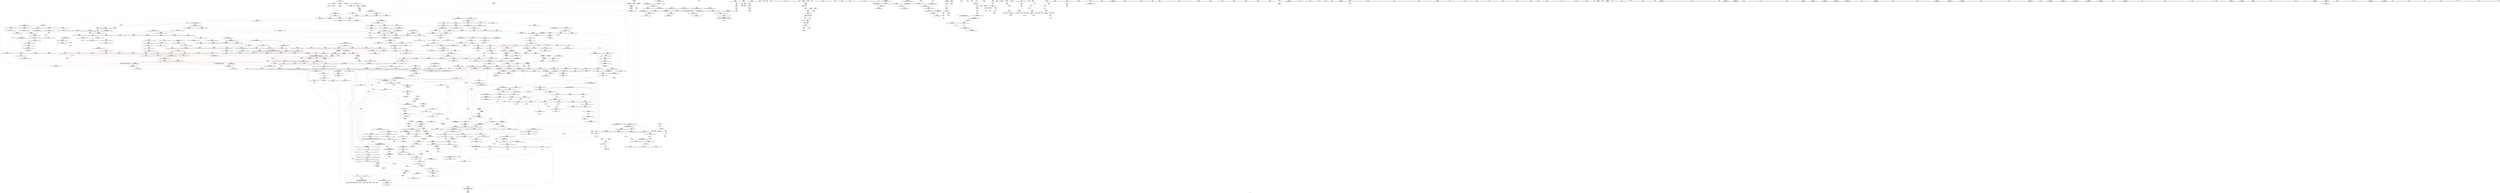 digraph "SVFG" {
	label="SVFG";

	Node0x55e2e8601e40 [shape=record,color=grey,label="{NodeID: 0\nNullPtr}"];
	Node0x55e2e8601e40 -> Node0x55e2e865f040[style=solid];
	Node0x55e2e8601e40 -> Node0x55e2e8677340[style=solid];
	Node0x55e2e86673f0 [shape=record,color=blue,label="{NodeID: 775\n1427\<--1422\n__it.addr\<--__it\n_ZNK9__gnu_cxx5__ops14_Val_less_iterclIxPxEEbRT_T0_\n}"];
	Node0x55e2e86673f0 -> Node0x55e2e8676e30[style=dashed];
	Node0x55e2e865df00 [shape=record,color=red,label="{NodeID: 443\n677\<--630\n\<--__comp.addr\n_ZSt11__make_heapIPxN9__gnu_cxx5__ops15_Iter_less_iterEEvT_S4_RT0_\n}"];
	Node0x55e2e86d0930 [shape=record,color=black,label="{NodeID: 1218\nMR_114V_2 = PHI(MR_114V_4, MR_114V_1, )\npts\{635 \}\n}"];
	Node0x55e2e86517f0 [shape=record,color=green,label="{NodeID: 111\n550\<--551\n__middle.addr\<--__middle.addr_field_insensitive\n_ZSt13__heap_selectIPxN9__gnu_cxx5__ops15_Iter_less_iterEEvT_S4_S4_T0_\n}"];
	Node0x55e2e86517f0 -> Node0x55e2e865cdf0[style=solid];
	Node0x55e2e86517f0 -> Node0x55e2e865cec0[style=solid];
	Node0x55e2e86517f0 -> Node0x55e2e865cf90[style=solid];
	Node0x55e2e86517f0 -> Node0x55e2e86794c0[style=solid];
	Node0x55e2e8750e90 [shape=record,color=black,label="{NodeID: 1661\n195 = PHI()\n}"];
	Node0x55e2e8673890 [shape=record,color=red,label="{NodeID: 554\n1058\<--1050\n\<--__pivot.addr\n_ZSt21__unguarded_partitionIPxN9__gnu_cxx5__ops15_Iter_less_iterEET_S4_S4_S4_T0_\n|{<s0>67}}"];
	Node0x55e2e8673890:s0 -> Node0x55e2e875b510[style=solid,color=red];
	Node0x55e2e86e7e90 [shape=record,color=yellow,style=double,label="{NodeID: 1329\n32V_1 = ENCHI(MR_32V_0)\npts\{185 \}\nFun[_ZSt14__partial_sortIPxN9__gnu_cxx5__ops15_Iter_less_iterEEvT_S4_S4_T0_]|{<s0>31}}"];
	Node0x55e2e86e7e90:s0 -> Node0x55e2e86e5670[style=dashed,color=red];
	Node0x55e2e8656710 [shape=record,color=green,label="{NodeID: 222\n1375\<--1376\n__first.addr\<--__first.addr_field_insensitive\n_ZNSt20__copy_move_backwardILb1ELb1ESt26random_access_iterator_tagE13__copy_move_bIxEEPT_PKS3_S6_S4_\n}"];
	Node0x55e2e8656710 -> Node0x55e2e8676540[style=solid];
	Node0x55e2e8656710 -> Node0x55e2e8676610[style=solid];
	Node0x55e2e8656710 -> Node0x55e2e8666e40[style=solid];
	Node0x55e2e875a3e0 [shape=record,color=black,label="{NodeID: 1772\n1372 = PHI(1357, )\n0th arg _ZNSt20__copy_move_backwardILb1ELb1ESt26random_access_iterator_tagE13__copy_move_bIxEEPT_PKS3_S6_S4_ }"];
	Node0x55e2e875a3e0 -> Node0x55e2e8666e40[style=solid];
	Node0x55e2e8679320 [shape=record,color=blue,label="{NodeID: 665\n507\<--523\n__mid\<--add.ptr\n_ZSt27__unguarded_partition_pivotIPxN9__gnu_cxx5__ops15_Iter_less_iterEET_S4_S4_T0_\n}"];
	Node0x55e2e8679320 -> Node0x55e2e865cab0[style=dashed];
	Node0x55e2e86644d0 [shape=record,color=red,label="{NodeID: 333\n140\<--13\nvtable2\<--\nmain\n}"];
	Node0x55e2e86644d0 -> Node0x55e2e8662380[style=solid];
	Node0x55e2e864e0a0 [shape=record,color=green,label="{NodeID: 1\n7\<--1\n__dso_handle\<--dummyObj\nGlob }"];
	Node0x55e2e865dfd0 [shape=record,color=red,label="{NodeID: 444\n659\<--632\n\<--__len\n_ZSt11__make_heapIPxN9__gnu_cxx5__ops15_Iter_less_iterEEvT_S4_RT0_\n}"];
	Node0x55e2e865dfd0 -> Node0x55e2e866e8f0[style=solid];
	Node0x55e2e86d0e30 [shape=record,color=black,label="{NodeID: 1219\nMR_116V_2 = PHI(MR_116V_4, MR_116V_1, )\npts\{637 \}\n}"];
	Node0x55e2e86518c0 [shape=record,color=green,label="{NodeID: 112\n552\<--553\n__last.addr\<--__last.addr_field_insensitive\n_ZSt13__heap_selectIPxN9__gnu_cxx5__ops15_Iter_less_iterEEvT_S4_S4_T0_\n}"];
	Node0x55e2e86518c0 -> Node0x55e2e865d060[style=solid];
	Node0x55e2e86518c0 -> Node0x55e2e8679590[style=solid];
	Node0x55e2e8750f90 [shape=record,color=black,label="{NodeID: 1662\n40 = PHI()\n}"];
	Node0x55e2e8673960 [shape=record,color=red,label="{NodeID: 555\n1069\<--1050\n\<--__pivot.addr\n_ZSt21__unguarded_partitionIPxN9__gnu_cxx5__ops15_Iter_less_iterEET_S4_S4_S4_T0_\n|{<s0>68}}"];
	Node0x55e2e8673960:s0 -> Node0x55e2e875b190[style=solid,color=red];
	Node0x55e2e86567e0 [shape=record,color=green,label="{NodeID: 223\n1377\<--1378\n__last.addr\<--__last.addr_field_insensitive\n_ZNSt20__copy_move_backwardILb1ELb1ESt26random_access_iterator_tagE13__copy_move_bIxEEPT_PKS3_S6_S4_\n}"];
	Node0x55e2e86567e0 -> Node0x55e2e86766e0[style=solid];
	Node0x55e2e86567e0 -> Node0x55e2e8666f10[style=solid];
	Node0x55e2e875a4f0 [shape=record,color=black,label="{NodeID: 1773\n1373 = PHI(1358, )\n1st arg _ZNSt20__copy_move_backwardILb1ELb1ESt26random_access_iterator_tagE13__copy_move_bIxEEPT_PKS3_S6_S4_ }"];
	Node0x55e2e875a4f0 -> Node0x55e2e8666f10[style=solid];
	Node0x55e2e86793f0 [shape=record,color=blue,label="{NodeID: 666\n548\<--543\n__first.addr\<--__first\n_ZSt13__heap_selectIPxN9__gnu_cxx5__ops15_Iter_less_iterEEvT_S4_S4_T0_\n}"];
	Node0x55e2e86793f0 -> Node0x55e2e865cb80[style=dashed];
	Node0x55e2e86793f0 -> Node0x55e2e865cc50[style=dashed];
	Node0x55e2e86793f0 -> Node0x55e2e865cd20[style=dashed];
	Node0x55e2e86645a0 [shape=record,color=red,label="{NodeID: 334\n147\<--18\n\<--stdin\nmain\n}"];
	Node0x55e2e86645a0 -> Node0x55e2e865fb20[style=solid];
	Node0x55e2e864e130 [shape=record,color=green,label="{NodeID: 2\n8\<--1\n_ZSt3cin\<--dummyObj\nGlob }"];
	Node0x55e2e865e0a0 [shape=record,color=red,label="{NodeID: 445\n674\<--632\n\<--__len\n_ZSt11__make_heapIPxN9__gnu_cxx5__ops15_Iter_less_iterEEvT_S4_RT0_\n|{<s0>41}}"];
	Node0x55e2e865e0a0:s0 -> Node0x55e2e8757a50[style=solid,color=red];
	Node0x55e2e86d1330 [shape=record,color=black,label="{NodeID: 1220\nMR_32V_2 = PHI(MR_32V_1, MR_32V_3, )\npts\{185 \}\n|{<s0>28|<s1>30}}"];
	Node0x55e2e86d1330:s0 -> Node0x55e2e86859d0[style=dashed,color=blue];
	Node0x55e2e86d1330:s1 -> Node0x55e2e86cdd30[style=dashed,color=blue];
	Node0x55e2e8651990 [shape=record,color=green,label="{NodeID: 113\n554\<--555\n__i\<--__i_field_insensitive\n_ZSt13__heap_selectIPxN9__gnu_cxx5__ops15_Iter_less_iterEEvT_S4_S4_T0_\n}"];
	Node0x55e2e8651990 -> Node0x55e2e865d130[style=solid];
	Node0x55e2e8651990 -> Node0x55e2e865d200[style=solid];
	Node0x55e2e8651990 -> Node0x55e2e865d2d0[style=solid];
	Node0x55e2e8651990 -> Node0x55e2e865d3a0[style=solid];
	Node0x55e2e8651990 -> Node0x55e2e8679660[style=solid];
	Node0x55e2e8651990 -> Node0x55e2e8679730[style=solid];
	Node0x55e2e8751090 [shape=record,color=black,label="{NodeID: 1663\n538 = PHI(1040, )\n}"];
	Node0x55e2e8751090 -> Node0x55e2e86605b0[style=solid];
	Node0x55e2e8673a30 [shape=record,color=red,label="{NodeID: 556\n1099\<--1093\n\<--__a.addr\n_ZSt9iter_swapIPxS0_EvT_T0_\n|{<s0>70}}"];
	Node0x55e2e8673a30:s0 -> Node0x55e2e8758e40[style=solid,color=red];
	Node0x55e2e86568b0 [shape=record,color=green,label="{NodeID: 224\n1379\<--1380\n__result.addr\<--__result.addr_field_insensitive\n_ZNSt20__copy_move_backwardILb1ELb1ESt26random_access_iterator_tagE13__copy_move_bIxEEPT_PKS3_S6_S4_\n}"];
	Node0x55e2e86568b0 -> Node0x55e2e86767b0[style=solid];
	Node0x55e2e86568b0 -> Node0x55e2e8676880[style=solid];
	Node0x55e2e86568b0 -> Node0x55e2e8666fe0[style=solid];
	Node0x55e2e875a600 [shape=record,color=black,label="{NodeID: 1774\n1374 = PHI(1359, )\n2nd arg _ZNSt20__copy_move_backwardILb1ELb1ESt26random_access_iterator_tagE13__copy_move_bIxEEPT_PKS3_S6_S4_ }"];
	Node0x55e2e875a600 -> Node0x55e2e8666fe0[style=solid];
	Node0x55e2e86794c0 [shape=record,color=blue,label="{NodeID: 667\n550\<--544\n__middle.addr\<--__middle\n_ZSt13__heap_selectIPxN9__gnu_cxx5__ops15_Iter_less_iterEEvT_S4_S4_T0_\n}"];
	Node0x55e2e86794c0 -> Node0x55e2e865cdf0[style=dashed];
	Node0x55e2e86794c0 -> Node0x55e2e865cec0[style=dashed];
	Node0x55e2e86794c0 -> Node0x55e2e865cf90[style=dashed];
	Node0x55e2e8664670 [shape=record,color=red,label="{NodeID: 335\n153\<--23\n\<--stdout\nmain\n}"];
	Node0x55e2e8664670 -> Node0x55e2e865fbf0[style=solid];
	Node0x55e2e864e3e0 [shape=record,color=green,label="{NodeID: 3\n11\<--1\n_ZSt4cout\<--dummyObj\nGlob }"];
	Node0x55e2e865e170 [shape=record,color=red,label="{NodeID: 446\n665\<--634\n\<--__parent\n_ZSt11__make_heapIPxN9__gnu_cxx5__ops15_Iter_less_iterEEvT_S4_RT0_\n}"];
	Node0x55e2e86d1830 [shape=record,color=black,label="{NodeID: 1221\nMR_204V_2 = PHI(MR_204V_1, MR_204V_4, )\npts\{1143 \}\n}"];
	Node0x55e2e8656db0 [shape=record,color=green,label="{NodeID: 114\n562\<--563\n_ZSt11__make_heapIPxN9__gnu_cxx5__ops15_Iter_less_iterEEvT_S4_RT0_\<--_ZSt11__make_heapIPxN9__gnu_cxx5__ops15_Iter_less_iterEEvT_S4_RT0__field_insensitive\n}"];
	Node0x55e2e8751280 [shape=record,color=black,label="{NodeID: 1664\n127 = PHI()\n}"];
	Node0x55e2e8673b00 [shape=record,color=red,label="{NodeID: 557\n1100\<--1095\n\<--__b.addr\n_ZSt9iter_swapIPxS0_EvT_T0_\n|{<s0>70}}"];
	Node0x55e2e8673b00:s0 -> Node0x55e2e8758f50[style=solid,color=red];
	Node0x55e2e8656980 [shape=record,color=green,label="{NodeID: 225\n1381\<--1382\n_Num\<--_Num_field_insensitive\n_ZNSt20__copy_move_backwardILb1ELb1ESt26random_access_iterator_tagE13__copy_move_bIxEEPT_PKS3_S6_S4_\n}"];
	Node0x55e2e8656980 -> Node0x55e2e8676950[style=solid];
	Node0x55e2e8656980 -> Node0x55e2e8676a20[style=solid];
	Node0x55e2e8656980 -> Node0x55e2e8676af0[style=solid];
	Node0x55e2e8656980 -> Node0x55e2e8676bc0[style=solid];
	Node0x55e2e8656980 -> Node0x55e2e86670b0[style=solid];
	Node0x55e2e875a710 [shape=record,color=black,label="{NodeID: 1775\n1261 = PHI(1187, 1227, )\n0th arg _ZSt25__unguarded_linear_insertIPxN9__gnu_cxx5__ops14_Val_less_iterEEvT_T0_ }"];
	Node0x55e2e875a710 -> Node0x55e2e867d900[style=solid];
	Node0x55e2e8679590 [shape=record,color=blue,label="{NodeID: 668\n552\<--545\n__last.addr\<--__last\n_ZSt13__heap_selectIPxN9__gnu_cxx5__ops15_Iter_less_iterEEvT_S4_S4_T0_\n}"];
	Node0x55e2e8679590 -> Node0x55e2e865d060[style=dashed];
	Node0x55e2e8664740 [shape=record,color=red,label="{NodeID: 336\n84\<--61\n\<--a.addr\n_Z5powerxxx\n}"];
	Node0x55e2e8664740 -> Node0x55e2e866e170[style=solid];
	Node0x55e2e864e470 [shape=record,color=green,label="{NodeID: 4\n14\<--1\n.str\<--dummyObj\nGlob }"];
	Node0x55e2e865e240 [shape=record,color=red,label="{NodeID: 447\n673\<--634\n\<--__parent\n_ZSt11__make_heapIPxN9__gnu_cxx5__ops15_Iter_less_iterEEvT_S4_RT0_\n|{<s0>41}}"];
	Node0x55e2e865e240:s0 -> Node0x55e2e8757900[style=solid,color=red];
	Node0x55e2e86d1d30 [shape=record,color=black,label="{NodeID: 1222\nMR_206V_2 = PHI(MR_206V_1, MR_206V_3, )\npts\{1145 \}\n}"];
	Node0x55e2e8656e40 [shape=record,color=green,label="{NodeID: 115\n574\<--575\n_ZNK9__gnu_cxx5__ops15_Iter_less_iterclIPxS3_EEbT_T0_\<--_ZNK9__gnu_cxx5__ops15_Iter_less_iterclIPxS3_EEbT_T0__field_insensitive\n}"];
	Node0x55e2e8751350 [shape=record,color=black,label="{NodeID: 1665\n146 = PHI()\n}"];
	Node0x55e2e8673bd0 [shape=record,color=red,label="{NodeID: 558\n1116\<--1108\n\<--__a.addr\n_ZSt4swapIxENSt9enable_ifIXsr6__and_ISt6__not_ISt15__is_tuple_likeIT_EESt21is_move_constructibleIS3_ESt18is_move_assignableIS3_EEE5valueEvE4typeERS3_SC_\n|{<s0>71}}"];
	Node0x55e2e8673bd0:s0 -> Node0x55e2e8756240[style=solid,color=red];
	Node0x55e2e86e8240 [shape=record,color=yellow,style=double,label="{NodeID: 1333\n32V_1 = ENCHI(MR_32V_0)\npts\{185 \}\nFun[_ZSt23__copy_move_backward_a2ILb1EPxS0_ET1_T0_S2_S1_]|{<s0>92}}"];
	Node0x55e2e86e8240:s0 -> Node0x55e2e86e6e60[style=dashed,color=red];
	Node0x55e2e8656a50 [shape=record,color=green,label="{NodeID: 226\n1406\<--1407\nllvm.memmove.p0i8.p0i8.i64\<--llvm.memmove.p0i8.p0i8.i64_field_insensitive\n}"];
	Node0x55e2e875a860 [shape=record,color=black,label="{NodeID: 1776\n412 = PHI(330, )\n0th arg _ZSt4__lgl }"];
	Node0x55e2e875a860 -> Node0x55e2e8678ca0[style=solid];
	Node0x55e2e8679660 [shape=record,color=blue,label="{NodeID: 669\n554\<--564\n__i\<--\n_ZSt13__heap_selectIPxN9__gnu_cxx5__ops15_Iter_less_iterEEvT_S4_S4_T0_\n}"];
	Node0x55e2e8679660 -> Node0x55e2e86d3130[style=dashed];
	Node0x55e2e8664810 [shape=record,color=red,label="{NodeID: 337\n90\<--61\n\<--a.addr\n_Z5powerxxx\n}"];
	Node0x55e2e8664810 -> Node0x55e2e86a02c0[style=solid];
	Node0x55e2e864e500 [shape=record,color=green,label="{NodeID: 5\n16\<--1\n.str.1\<--dummyObj\nGlob }"];
	Node0x55e2e865e310 [shape=record,color=red,label="{NodeID: 448\n681\<--634\n\<--__parent\n_ZSt11__make_heapIPxN9__gnu_cxx5__ops15_Iter_less_iterEEvT_S4_RT0_\n}"];
	Node0x55e2e865e310 -> Node0x55e2e86a0ec0[style=solid];
	Node0x55e2e8656f10 [shape=record,color=green,label="{NodeID: 116\n581\<--582\n_ZSt10__pop_heapIPxN9__gnu_cxx5__ops15_Iter_less_iterEEvT_S4_S4_RT0_\<--_ZSt10__pop_heapIPxN9__gnu_cxx5__ops15_Iter_less_iterEEvT_S4_S4_RT0__field_insensitive\n}"];
	Node0x55e2e8751420 [shape=record,color=black,label="{NodeID: 1666\n157 = PHI()\n}"];
	Node0x55e2e8673ca0 [shape=record,color=red,label="{NodeID: 559\n1123\<--1108\n\<--__a.addr\n_ZSt4swapIxENSt9enable_ifIXsr6__and_ISt6__not_ISt15__is_tuple_likeIT_EESt21is_move_constructibleIS3_ESt18is_move_assignableIS3_EEE5valueEvE4typeERS3_SC_\n}"];
	Node0x55e2e8673ca0 -> Node0x55e2e867ccd0[style=solid];
	Node0x55e2e8656b50 [shape=record,color=green,label="{NodeID: 227\n1423\<--1424\nthis.addr\<--this.addr_field_insensitive\n_ZNK9__gnu_cxx5__ops14_Val_less_iterclIxPxEEbRT_T0_\n}"];
	Node0x55e2e8656b50 -> Node0x55e2e8676c90[style=solid];
	Node0x55e2e8656b50 -> Node0x55e2e8667250[style=solid];
	Node0x55e2e875a970 [shape=record,color=black,label="{NodeID: 1777\n877 = PHI(778, )\n0th arg _ZN9__gnu_cxx5__ops14_Iter_less_valC2ENS0_15_Iter_less_iterE }"];
	Node0x55e2e875a970 -> Node0x55e2e867b470[style=solid];
	Node0x55e2e8679730 [shape=record,color=blue,label="{NodeID: 670\n554\<--586\n__i\<--incdec.ptr\n_ZSt13__heap_selectIPxN9__gnu_cxx5__ops15_Iter_less_iterEEvT_S4_S4_T0_\n}"];
	Node0x55e2e8679730 -> Node0x55e2e86d3130[style=dashed];
	Node0x55e2e86648e0 [shape=record,color=red,label="{NodeID: 338\n91\<--61\n\<--a.addr\n_Z5powerxxx\n}"];
	Node0x55e2e86648e0 -> Node0x55e2e86a02c0[style=solid];
	Node0x55e2e864e590 [shape=record,color=green,label="{NodeID: 6\n18\<--1\nstdin\<--dummyObj\nGlob }"];
	Node0x55e2e865e3e0 [shape=record,color=red,label="{NodeID: 449\n685\<--634\n\<--__parent\n_ZSt11__make_heapIPxN9__gnu_cxx5__ops15_Iter_less_iterEEvT_S4_RT0_\n}"];
	Node0x55e2e865e3e0 -> Node0x55e2e866c4f0[style=solid];
	Node0x55e2e8657010 [shape=record,color=green,label="{NodeID: 117\n594\<--595\n__first.addr\<--__first.addr_field_insensitive\n_ZSt11__sort_heapIPxN9__gnu_cxx5__ops15_Iter_less_iterEEvT_S4_RT0_\n}"];
	Node0x55e2e8657010 -> Node0x55e2e865d470[style=solid];
	Node0x55e2e8657010 -> Node0x55e2e865d540[style=solid];
	Node0x55e2e8657010 -> Node0x55e2e8679800[style=solid];
	Node0x55e2e87514f0 [shape=record,color=black,label="{NodeID: 1667\n243 = PHI()\n}"];
	Node0x55e2e8673d70 [shape=record,color=red,label="{NodeID: 560\n1120\<--1110\n\<--__b.addr\n_ZSt4swapIxENSt9enable_ifIXsr6__and_ISt6__not_ISt15__is_tuple_likeIT_EESt21is_move_constructibleIS3_ESt18is_move_assignableIS3_EEE5valueEvE4typeERS3_SC_\n|{<s0>72}}"];
	Node0x55e2e8673d70:s0 -> Node0x55e2e8756240[style=solid,color=red];
	Node0x55e2e8656c20 [shape=record,color=green,label="{NodeID: 228\n1425\<--1426\n__val.addr\<--__val.addr_field_insensitive\n_ZNK9__gnu_cxx5__ops14_Val_less_iterclIxPxEEbRT_T0_\n}"];
	Node0x55e2e8656c20 -> Node0x55e2e8676d60[style=solid];
	Node0x55e2e8656c20 -> Node0x55e2e8667320[style=solid];
	Node0x55e2e875aa80 [shape=record,color=black,label="{NodeID: 1778\n691 = PHI(546, 764, 975, 975, 975, 975, 975, 1044, 1044, 1136, )\n0th arg _ZNK9__gnu_cxx5__ops15_Iter_less_iterclIPxS3_EEbT_T0_ }"];
	Node0x55e2e875aa80 -> Node0x55e2e867a0f0[style=solid];
	Node0x55e2e8679800 [shape=record,color=blue,label="{NodeID: 671\n594\<--591\n__first.addr\<--__first\n_ZSt11__sort_heapIPxN9__gnu_cxx5__ops15_Iter_less_iterEEvT_S4_RT0_\n}"];
	Node0x55e2e8679800 -> Node0x55e2e865d470[style=dashed];
	Node0x55e2e8679800 -> Node0x55e2e865d540[style=dashed];
	Node0x55e2e86649b0 [shape=record,color=red,label="{NodeID: 339\n75\<--63\n\<--p.addr\n_Z5powerxxx\n}"];
	Node0x55e2e86649b0 -> Node0x55e2e86a1c40[style=solid];
	Node0x55e2e864edd0 [shape=record,color=green,label="{NodeID: 7\n19\<--1\n.str.2\<--dummyObj\nGlob }"];
	Node0x55e2e865e4b0 [shape=record,color=red,label="{NodeID: 450\n670\<--667\n\<--call\n_ZSt11__make_heapIPxN9__gnu_cxx5__ops15_Iter_less_iterEEvT_S4_RT0_\n}"];
	Node0x55e2e865e4b0 -> Node0x55e2e8679f50[style=solid];
	Node0x55e2e86d2c30 [shape=record,color=black,label="{NodeID: 1225\nMR_32V_3 = PHI(MR_32V_5, MR_32V_2, )\npts\{185 \}\n|{|<s1>31|<s2>36|<s3>37|<s4>37|<s5>37}}"];
	Node0x55e2e86d2c30 -> Node0x55e2e86d2c30[style=dashed];
	Node0x55e2e86d2c30:s1 -> Node0x55e2e8685df0[style=dashed,color=blue];
	Node0x55e2e86d2c30:s2 -> Node0x55e2e86ebee0[style=dashed,color=red];
	Node0x55e2e86d2c30:s3 -> Node0x55e2e866ef70[style=dashed,color=red];
	Node0x55e2e86d2c30:s4 -> Node0x55e2e866f040[style=dashed,color=red];
	Node0x55e2e86d2c30:s5 -> Node0x55e2e867a770[style=dashed,color=red];
	Node0x55e2e86570e0 [shape=record,color=green,label="{NodeID: 118\n596\<--597\n__last.addr\<--__last.addr_field_insensitive\n_ZSt11__sort_heapIPxN9__gnu_cxx5__ops15_Iter_less_iterEEvT_S4_RT0_\n}"];
	Node0x55e2e86570e0 -> Node0x55e2e865d610[style=solid];
	Node0x55e2e86570e0 -> Node0x55e2e865d6e0[style=solid];
	Node0x55e2e86570e0 -> Node0x55e2e865d7b0[style=solid];
	Node0x55e2e86570e0 -> Node0x55e2e865d880[style=solid];
	Node0x55e2e86570e0 -> Node0x55e2e86798d0[style=solid];
	Node0x55e2e86570e0 -> Node0x55e2e8679a70[style=solid];
	Node0x55e2e87515f0 [shape=record,color=black,label="{NodeID: 1668\n244 = PHI()\n}"];
	Node0x55e2e8673e40 [shape=record,color=red,label="{NodeID: 561\n1127\<--1110\n\<--__b.addr\n_ZSt4swapIxENSt9enable_ifIXsr6__and_ISt6__not_ISt15__is_tuple_likeIT_EESt21is_move_constructibleIS3_ESt18is_move_assignableIS3_EEE5valueEvE4typeERS3_SC_\n}"];
	Node0x55e2e8673e40 -> Node0x55e2e867cda0[style=solid];
	Node0x55e2e8656cf0 [shape=record,color=green,label="{NodeID: 229\n1427\<--1428\n__it.addr\<--__it.addr_field_insensitive\n_ZNK9__gnu_cxx5__ops14_Val_less_iterclIxPxEEbRT_T0_\n}"];
	Node0x55e2e8656cf0 -> Node0x55e2e8676e30[style=solid];
	Node0x55e2e8656cf0 -> Node0x55e2e86673f0[style=solid];
	Node0x55e2e875b190 [shape=record,color=black,label="{NodeID: 1779\n692 = PHI(571, 803, 989, 993, 1003, 1017, 1025, 1057, 1069, 1167, )\n1st arg _ZNK9__gnu_cxx5__ops15_Iter_less_iterclIPxS3_EEbT_T0_ }"];
	Node0x55e2e875b190 -> Node0x55e2e867a1c0[style=solid];
	Node0x55e2e86798d0 [shape=record,color=blue,label="{NodeID: 672\n596\<--592\n__last.addr\<--__last\n_ZSt11__sort_heapIPxN9__gnu_cxx5__ops15_Iter_less_iterEEvT_S4_RT0_\n}"];
	Node0x55e2e86798d0 -> Node0x55e2e86d8630[style=dashed];
	Node0x55e2e8664a80 [shape=record,color=red,label="{NodeID: 340\n79\<--63\n\<--p.addr\n_Z5powerxxx\n}"];
	Node0x55e2e8664a80 -> Node0x55e2e866e2f0[style=solid];
	Node0x55e2e864ee60 [shape=record,color=green,label="{NodeID: 8\n21\<--1\n.str.3\<--dummyObj\nGlob }"];
	Node0x55e2e865e580 [shape=record,color=red,label="{NodeID: 451\n676\<--675\n\<--call5\n_ZSt11__make_heapIPxN9__gnu_cxx5__ops15_Iter_less_iterEEvT_S4_RT0_\n|{<s0>41}}"];
	Node0x55e2e865e580:s0 -> Node0x55e2e8757ba0[style=solid,color=red];
	Node0x55e2e86d3130 [shape=record,color=black,label="{NodeID: 1226\nMR_96V_3 = PHI(MR_96V_4, MR_96V_2, )\npts\{555 \}\n}"];
	Node0x55e2e86d3130 -> Node0x55e2e865d130[style=dashed];
	Node0x55e2e86d3130 -> Node0x55e2e865d200[style=dashed];
	Node0x55e2e86d3130 -> Node0x55e2e865d2d0[style=dashed];
	Node0x55e2e86d3130 -> Node0x55e2e865d3a0[style=dashed];
	Node0x55e2e86d3130 -> Node0x55e2e8679730[style=dashed];
	Node0x55e2e86571b0 [shape=record,color=green,label="{NodeID: 119\n598\<--599\n__comp.addr\<--__comp.addr_field_insensitive\n_ZSt11__sort_heapIPxN9__gnu_cxx5__ops15_Iter_less_iterEEvT_S4_RT0_\n}"];
	Node0x55e2e86571b0 -> Node0x55e2e865d950[style=solid];
	Node0x55e2e86571b0 -> Node0x55e2e86799a0[style=solid];
	Node0x55e2e87516c0 [shape=record,color=black,label="{NodeID: 1669\n417 = PHI()\n}"];
	Node0x55e2e87516c0 -> Node0x55e2e8660000[style=solid];
	Node0x55e2e87516c0 -> Node0x55e2e86600d0[style=solid];
	Node0x55e2e8673f10 [shape=record,color=red,label="{NodeID: 562\n1118\<--1117\n\<--call\n_ZSt4swapIxENSt9enable_ifIXsr6__and_ISt6__not_ISt15__is_tuple_likeIT_EESt21is_move_constructibleIS3_ESt18is_move_assignableIS3_EEE5valueEvE4typeERS3_SC_\n}"];
	Node0x55e2e8673f10 -> Node0x55e2e867cc00[style=solid];
	Node0x55e2e865ef70 [shape=record,color=green,label="{NodeID: 230\n30\<--1439\n_GLOBAL__sub_I_ishu05_0_0.cpp\<--_GLOBAL__sub_I_ishu05_0_0.cpp_field_insensitive\n}"];
	Node0x55e2e865ef70 -> Node0x55e2e8677240[style=solid];
	Node0x55e2e875b510 [shape=record,color=black,label="{NodeID: 1780\n693 = PHI(572, 807, 990, 994, 1004, 1018, 1026, 1058, 1070, 1168, )\n2nd arg _ZNK9__gnu_cxx5__ops15_Iter_less_iterclIPxS3_EEbT_T0_ }"];
	Node0x55e2e875b510 -> Node0x55e2e867a290[style=solid];
	Node0x55e2e86799a0 [shape=record,color=blue,label="{NodeID: 673\n598\<--593\n__comp.addr\<--__comp\n_ZSt11__sort_heapIPxN9__gnu_cxx5__ops15_Iter_less_iterEEvT_S4_RT0_\n}"];
	Node0x55e2e86799a0 -> Node0x55e2e865d950[style=dashed];
	Node0x55e2e8664b50 [shape=record,color=red,label="{NodeID: 341\n96\<--63\n\<--p.addr\n_Z5powerxxx\n}"];
	Node0x55e2e8664b50 -> Node0x55e2e869fe40[style=solid];
	Node0x55e2e864eef0 [shape=record,color=green,label="{NodeID: 9\n23\<--1\nstdout\<--dummyObj\nGlob }"];
	Node0x55e2e865e650 [shape=record,color=red,label="{NodeID: 452\n703\<--694\nthis1\<--this.addr\n_ZNK9__gnu_cxx5__ops15_Iter_less_iterclIPxS3_EEbT_T0_\n}"];
	Node0x55e2e86d3630 [shape=record,color=black,label="{NodeID: 1227\nMR_16V_3 = PHI(MR_16V_4, MR_16V_2, )\npts\{110 \}\n}"];
	Node0x55e2e86d3630 -> Node0x55e2e8665030[style=dashed];
	Node0x55e2e86d3630 -> Node0x55e2e8665100[style=dashed];
	Node0x55e2e86d3630 -> Node0x55e2e86651d0[style=dashed];
	Node0x55e2e86d3630 -> Node0x55e2e86783b0[style=dashed];
	Node0x55e2e8657280 [shape=record,color=green,label="{NodeID: 120\n626\<--627\n__first.addr\<--__first.addr_field_insensitive\n_ZSt11__make_heapIPxN9__gnu_cxx5__ops15_Iter_less_iterEEvT_S4_RT0_\n}"];
	Node0x55e2e8657280 -> Node0x55e2e865da20[style=solid];
	Node0x55e2e8657280 -> Node0x55e2e865daf0[style=solid];
	Node0x55e2e8657280 -> Node0x55e2e865dbc0[style=solid];
	Node0x55e2e8657280 -> Node0x55e2e865dc90[style=solid];
	Node0x55e2e8657280 -> Node0x55e2e8679b40[style=solid];
	Node0x55e2e8751880 [shape=record,color=black,label="{NodeID: 1670\n332 = PHI(411, )\n}"];
	Node0x55e2e8751880 -> Node0x55e2e866d870[style=solid];
	Node0x55e2e8673fe0 [shape=record,color=red,label="{NodeID: 563\n1122\<--1121\n\<--call1\n_ZSt4swapIxENSt9enable_ifIXsr6__and_ISt6__not_ISt15__is_tuple_likeIT_EESt21is_move_constructibleIS3_ESt18is_move_assignableIS3_EEE5valueEvE4typeERS3_SC_\n}"];
	Node0x55e2e8673fe0 -> Node0x55e2e867ccd0[style=solid];
	Node0x55e2e865f040 [shape=record,color=black,label="{NodeID: 231\n2\<--3\ndummyVal\<--dummyVal\n}"];
	Node0x55e2e875b890 [shape=record,color=black,label="{NodeID: 1781\n427 = PHI(339, )\n0th arg _ZSt22__final_insertion_sortIPxN9__gnu_cxx5__ops15_Iter_less_iterEEvT_S4_T0_ }"];
	Node0x55e2e875b890 -> Node0x55e2e8678d70[style=solid];
	Node0x55e2e8679a70 [shape=record,color=blue,label="{NodeID: 674\n596\<--613\n__last.addr\<--incdec.ptr\n_ZSt11__sort_heapIPxN9__gnu_cxx5__ops15_Iter_less_iterEEvT_S4_RT0_\n}"];
	Node0x55e2e8679a70 -> Node0x55e2e865d7b0[style=dashed];
	Node0x55e2e8679a70 -> Node0x55e2e865d880[style=dashed];
	Node0x55e2e8679a70 -> Node0x55e2e86d8630[style=dashed];
	Node0x55e2e8664c20 [shape=record,color=red,label="{NodeID: 342\n86\<--65\n\<--m.addr\n_Z5powerxxx\n}"];
	Node0x55e2e8664c20 -> Node0x55e2e866dcf0[style=solid];
	Node0x55e2e864ef80 [shape=record,color=green,label="{NodeID: 10\n24\<--1\n.str.4\<--dummyObj\nGlob }"];
	Node0x55e2e865e720 [shape=record,color=red,label="{NodeID: 453\n704\<--696\n\<--__it1.addr\n_ZNK9__gnu_cxx5__ops15_Iter_less_iterclIPxS3_EEbT_T0_\n}"];
	Node0x55e2e865e720 -> Node0x55e2e865e8c0[style=solid];
	Node0x55e2e86d3b30 [shape=record,color=black,label="{NodeID: 1228\nMR_20V_2 = PHI(MR_20V_3, MR_20V_1, )\npts\{114 \}\n}"];
	Node0x55e2e86d3b30 -> Node0x55e2e8677b90[style=dashed];
	Node0x55e2e8657350 [shape=record,color=green,label="{NodeID: 121\n628\<--629\n__last.addr\<--__last.addr_field_insensitive\n_ZSt11__make_heapIPxN9__gnu_cxx5__ops15_Iter_less_iterEEvT_S4_RT0_\n}"];
	Node0x55e2e8657350 -> Node0x55e2e865dd60[style=solid];
	Node0x55e2e8657350 -> Node0x55e2e865de30[style=solid];
	Node0x55e2e8657350 -> Node0x55e2e8679c10[style=solid];
	Node0x55e2e8751980 [shape=record,color=black,label="{NodeID: 1671\n399 = PHI(498, )\n}"];
	Node0x55e2e8751980 -> Node0x55e2e8678b00[style=solid];
	Node0x55e2e86740b0 [shape=record,color=red,label="{NodeID: 564\n1126\<--1125\n\<--call2\n_ZSt4swapIxENSt9enable_ifIXsr6__and_ISt6__not_ISt15__is_tuple_likeIT_EESt21is_move_constructibleIS3_ESt18is_move_assignableIS3_EEE5valueEvE4typeERS3_SC_\n}"];
	Node0x55e2e86740b0 -> Node0x55e2e867cda0[style=solid];
	Node0x55e2e86e87e0 [shape=record,color=yellow,style=double,label="{NodeID: 1339\n32V_1 = ENCHI(MR_32V_0)\npts\{185 \}\nFun[_ZSt4sortIPxEvT_S1_]|{<s0>20}}"];
	Node0x55e2e86e87e0:s0 -> Node0x55e2e86e9ea0[style=dashed,color=red];
	Node0x55e2e865f140 [shape=record,color=black,label="{NodeID: 232\n9\<--8\n\<--_ZSt3cin\nCan only get source location for instruction, argument, global var or function.}"];
	Node0x55e2e865f140 -> Node0x55e2e86633c0[style=solid];
	Node0x55e2e875b9a0 [shape=record,color=black,label="{NodeID: 1782\n428 = PHI(340, )\n1st arg _ZSt22__final_insertion_sortIPxN9__gnu_cxx5__ops15_Iter_less_iterEEvT_S4_T0_ }"];
	Node0x55e2e875b9a0 -> Node0x55e2e8678e40[style=solid];
	Node0x55e2e8679b40 [shape=record,color=blue,label="{NodeID: 675\n626\<--623\n__first.addr\<--__first\n_ZSt11__make_heapIPxN9__gnu_cxx5__ops15_Iter_less_iterEEvT_S4_RT0_\n}"];
	Node0x55e2e8679b40 -> Node0x55e2e865da20[style=dashed];
	Node0x55e2e8679b40 -> Node0x55e2e865daf0[style=dashed];
	Node0x55e2e8679b40 -> Node0x55e2e865dbc0[style=dashed];
	Node0x55e2e8679b40 -> Node0x55e2e865dc90[style=dashed];
	Node0x55e2e8664cf0 [shape=record,color=red,label="{NodeID: 343\n93\<--65\n\<--m.addr\n_Z5powerxxx\n}"];
	Node0x55e2e8664cf0 -> Node0x55e2e869ffc0[style=solid];
	Node0x55e2e864f080 [shape=record,color=green,label="{NodeID: 11\n26\<--1\n.str.5\<--dummyObj\nGlob }"];
	Node0x55e2e865e7f0 [shape=record,color=red,label="{NodeID: 454\n706\<--698\n\<--__it2.addr\n_ZNK9__gnu_cxx5__ops15_Iter_less_iterclIPxS3_EEbT_T0_\n}"];
	Node0x55e2e865e7f0 -> Node0x55e2e865e990[style=solid];
	Node0x55e2e86d4030 [shape=record,color=black,label="{NodeID: 1229\nMR_22V_2 = PHI(MR_22V_3, MR_22V_1, )\npts\{116 \}\n}"];
	Node0x55e2e86d4030 -> Node0x55e2e8677c60[style=dashed];
	Node0x55e2e8657420 [shape=record,color=green,label="{NodeID: 122\n630\<--631\n__comp.addr\<--__comp.addr_field_insensitive\n_ZSt11__make_heapIPxN9__gnu_cxx5__ops15_Iter_less_iterEEvT_S4_RT0_\n}"];
	Node0x55e2e8657420 -> Node0x55e2e865df00[style=solid];
	Node0x55e2e8657420 -> Node0x55e2e8679ce0[style=solid];
	Node0x55e2e8751ac0 [shape=record,color=black,label="{NodeID: 1672\n921 = PHI(950, )\n}"];
	Node0x55e2e8751ac0 -> Node0x55e2e8696760[style=solid];
	Node0x55e2e8674180 [shape=record,color=red,label="{NodeID: 565\n1154\<--1138\n\<--__first.addr\n_ZSt16__insertion_sortIPxN9__gnu_cxx5__ops15_Iter_less_iterEEvT_S4_T0_\n}"];
	Node0x55e2e8674180 -> Node0x55e2e86a29c0[style=solid];
	Node0x55e2e865f240 [shape=record,color=black,label="{NodeID: 233\n10\<--8\n\<--_ZSt3cin\nCan only get source location for instruction, argument, global var or function.}"];
	Node0x55e2e865f240 -> Node0x55e2e8664400[style=solid];
	Node0x55e2e875bab0 [shape=record,color=black,label="{NodeID: 1783\n971 = PHI(525, )\n0th arg _ZSt22__move_median_to_firstIPxN9__gnu_cxx5__ops15_Iter_less_iterEEvT_S4_S4_S4_T0_ }"];
	Node0x55e2e875bab0 -> Node0x55e2e867bfd0[style=solid];
	Node0x55e2e8679c10 [shape=record,color=blue,label="{NodeID: 676\n628\<--624\n__last.addr\<--__last\n_ZSt11__make_heapIPxN9__gnu_cxx5__ops15_Iter_less_iterEEvT_S4_RT0_\n}"];
	Node0x55e2e8679c10 -> Node0x55e2e865dd60[style=dashed];
	Node0x55e2e8679c10 -> Node0x55e2e865de30[style=dashed];
	Node0x55e2e8664dc0 [shape=record,color=red,label="{NodeID: 344\n83\<--67\n\<--res\n_Z5powerxxx\n}"];
	Node0x55e2e8664dc0 -> Node0x55e2e866e170[style=solid];
	Node0x55e2e864f180 [shape=record,color=green,label="{NodeID: 12\n29\<--1\n\<--dummyObj\nCan only get source location for instruction, argument, global var or function.}"];
	Node0x55e2e865e8c0 [shape=record,color=red,label="{NodeID: 455\n705\<--704\n\<--\n_ZNK9__gnu_cxx5__ops15_Iter_less_iterclIPxS3_EEbT_T0_\n}"];
	Node0x55e2e865e8c0 -> Node0x55e2e86a08c0[style=solid];
	Node0x55e2e86d4530 [shape=record,color=black,label="{NodeID: 1230\nMR_24V_2 = PHI(MR_24V_4, MR_24V_1, )\npts\{118 \}\n}"];
	Node0x55e2e86d4530 -> Node0x55e2e8677d30[style=dashed];
	Node0x55e2e86574f0 [shape=record,color=green,label="{NodeID: 123\n632\<--633\n__len\<--__len_field_insensitive\n_ZSt11__make_heapIPxN9__gnu_cxx5__ops15_Iter_less_iterEEvT_S4_RT0_\n}"];
	Node0x55e2e86574f0 -> Node0x55e2e865dfd0[style=solid];
	Node0x55e2e86574f0 -> Node0x55e2e865e0a0[style=solid];
	Node0x55e2e86574f0 -> Node0x55e2e8679db0[style=solid];
	Node0x55e2e8751c00 [shape=record,color=black,label="{NodeID: 1673\n930 = PHI(752, )\n}"];
	Node0x55e2e8751c00 -> Node0x55e2e8671810[style=solid];
	Node0x55e2e8674250 [shape=record,color=red,label="{NodeID: 566\n1159\<--1138\n\<--__first.addr\n_ZSt16__insertion_sortIPxN9__gnu_cxx5__ops15_Iter_less_iterEEvT_S4_T0_\n}"];
	Node0x55e2e8674250 -> Node0x55e2e8662d40[style=solid];
	Node0x55e2e865f340 [shape=record,color=black,label="{NodeID: 234\n12\<--11\n\<--_ZSt4cout\nCan only get source location for instruction, argument, global var or function.}"];
	Node0x55e2e865f340 -> Node0x55e2e8663490[style=solid];
	Node0x55e2e875bbc0 [shape=record,color=black,label="{NodeID: 1784\n972 = PHI(527, )\n1st arg _ZSt22__move_median_to_firstIPxN9__gnu_cxx5__ops15_Iter_less_iterEEvT_S4_S4_S4_T0_ }"];
	Node0x55e2e875bbc0 -> Node0x55e2e867c0a0[style=solid];
	Node0x55e2e8679ce0 [shape=record,color=blue,label="{NodeID: 677\n630\<--625\n__comp.addr\<--__comp\n_ZSt11__make_heapIPxN9__gnu_cxx5__ops15_Iter_less_iterEEvT_S4_RT0_\n}"];
	Node0x55e2e8679ce0 -> Node0x55e2e865df00[style=dashed];
	Node0x55e2e8664e90 [shape=record,color=red,label="{NodeID: 345\n100\<--67\n\<--res\n_Z5powerxxx\n}"];
	Node0x55e2e8664e90 -> Node0x55e2e865f640[style=solid];
	Node0x55e2e8696760 [shape=record,color=black,label="{NodeID: 1120\n925 = PHI(128, 921, )\n}"];
	Node0x55e2e864f280 [shape=record,color=green,label="{NodeID: 13\n73\<--1\n\<--dummyObj\nCan only get source location for instruction, argument, global var or function.}"];
	Node0x55e2e865e990 [shape=record,color=red,label="{NodeID: 456\n707\<--706\n\<--\n_ZNK9__gnu_cxx5__ops15_Iter_less_iterclIPxS3_EEbT_T0_\n}"];
	Node0x55e2e865e990 -> Node0x55e2e86a08c0[style=solid];
	Node0x55e2e86d4a30 [shape=record,color=black,label="{NodeID: 1231\nMR_26V_2 = PHI(MR_26V_4, MR_26V_1, )\npts\{120 \}\n}"];
	Node0x55e2e86d4a30 -> Node0x55e2e8677ed0[style=dashed];
	Node0x55e2e86575c0 [shape=record,color=green,label="{NodeID: 124\n634\<--635\n__parent\<--__parent_field_insensitive\n_ZSt11__make_heapIPxN9__gnu_cxx5__ops15_Iter_less_iterEEvT_S4_RT0_\n}"];
	Node0x55e2e86575c0 -> Node0x55e2e865e170[style=solid];
	Node0x55e2e86575c0 -> Node0x55e2e865e240[style=solid];
	Node0x55e2e86575c0 -> Node0x55e2e865e310[style=solid];
	Node0x55e2e86575c0 -> Node0x55e2e865e3e0[style=solid];
	Node0x55e2e86575c0 -> Node0x55e2e8679e80[style=solid];
	Node0x55e2e86575c0 -> Node0x55e2e867a020[style=solid];
	Node0x55e2e8751d40 [shape=record,color=black,label="{NodeID: 1674\n943 = PHI(752, )\n}"];
	Node0x55e2e8751d40 -> Node0x55e2e86718e0[style=solid];
	Node0x55e2e8674320 [shape=record,color=red,label="{NodeID: 567\n1168\<--1138\n\<--__first.addr\n_ZSt16__insertion_sortIPxN9__gnu_cxx5__ops15_Iter_less_iterEEvT_S4_T0_\n|{<s0>74}}"];
	Node0x55e2e8674320:s0 -> Node0x55e2e875b510[style=solid,color=red];
	Node0x55e2e865f440 [shape=record,color=black,label="{NodeID: 235\n13\<--11\n\<--_ZSt4cout\nCan only get source location for instruction, argument, global var or function.}"];
	Node0x55e2e865f440 -> Node0x55e2e86644d0[style=solid];
	Node0x55e2e875bcd0 [shape=record,color=black,label="{NodeID: 1785\n973 = PHI(528, )\n2nd arg _ZSt22__move_median_to_firstIPxN9__gnu_cxx5__ops15_Iter_less_iterEEvT_S4_S4_S4_T0_ }"];
	Node0x55e2e875bcd0 -> Node0x55e2e867c170[style=solid];
	Node0x55e2e8679db0 [shape=record,color=blue,label="{NodeID: 678\n632\<--657\n__len\<--sub.ptr.div4\n_ZSt11__make_heapIPxN9__gnu_cxx5__ops15_Iter_less_iterEEvT_S4_RT0_\n}"];
	Node0x55e2e8679db0 -> Node0x55e2e865dfd0[style=dashed];
	Node0x55e2e8679db0 -> Node0x55e2e865e0a0[style=dashed];
	Node0x55e2e8679db0 -> Node0x55e2e86d0430[style=dashed];
	Node0x55e2e8664f60 [shape=record,color=red,label="{NodeID: 346\n163\<--107\n\<--t\nmain\n}"];
	Node0x55e2e8664f60 -> Node0x55e2e86a23c0[style=solid];
	Node0x55e2e86968f0 [shape=record,color=grey,label="{NodeID: 1121\n224 = Binary(218, 223, )\n}"];
	Node0x55e2e86968f0 -> Node0x55e2e8696bf0[style=solid];
	Node0x55e2e864f380 [shape=record,color=green,label="{NodeID: 14\n77\<--1\n\<--dummyObj\nCan only get source location for instruction, argument, global var or function.|{<s0>45}}"];
	Node0x55e2e864f380:s0 -> Node0x55e2e8757900[style=solid,color=red];
	Node0x55e2e865ea60 [shape=record,color=red,label="{NodeID: 457\n735\<--715\n\<--__first.addr\n_ZSt10__pop_heapIPxN9__gnu_cxx5__ops15_Iter_less_iterEEvT_S4_S4_RT0_\n|{<s0>43}}"];
	Node0x55e2e865ea60:s0 -> Node0x55e2e8756240[style=solid,color=red];
	Node0x55e2e86d4f30 [shape=record,color=black,label="{NodeID: 1232\nMR_28V_2 = PHI(MR_28V_4, MR_28V_1, )\npts\{122 \}\n}"];
	Node0x55e2e86d4f30 -> Node0x55e2e8677fa0[style=dashed];
	Node0x55e2e8657690 [shape=record,color=green,label="{NodeID: 125\n636\<--637\n__value\<--__value_field_insensitive\n_ZSt11__make_heapIPxN9__gnu_cxx5__ops15_Iter_less_iterEEvT_S4_RT0_\n|{|<s1>40}}"];
	Node0x55e2e8657690 -> Node0x55e2e8679f50[style=solid];
	Node0x55e2e8657690:s1 -> Node0x55e2e8756240[style=solid,color=red];
	Node0x55e2e8751e80 [shape=record,color=black,label="{NodeID: 1675\n573 = PHI(690, )\n}"];
	Node0x55e2e86743f0 [shape=record,color=red,label="{NodeID: 568\n1175\<--1138\n\<--__first.addr\n_ZSt16__insertion_sortIPxN9__gnu_cxx5__ops15_Iter_less_iterEEvT_S4_T0_\n|{<s0>76}}"];
	Node0x55e2e86743f0:s0 -> Node0x55e2e87551d0[style=solid,color=red];
	Node0x55e2e865f540 [shape=record,color=black,label="{NodeID: 236\n41\<--42\n\<--_ZNSt8ios_base4InitD1Ev\nCan only get source location for instruction, argument, global var or function.}"];
	Node0x55e2e875bde0 [shape=record,color=black,label="{NodeID: 1786\n974 = PHI(530, )\n3rd arg _ZSt22__move_median_to_firstIPxN9__gnu_cxx5__ops15_Iter_less_iterEEvT_S4_S4_S4_T0_ }"];
	Node0x55e2e875bde0 -> Node0x55e2e867c240[style=solid];
	Node0x55e2e8679e80 [shape=record,color=blue,label="{NodeID: 679\n634\<--661\n__parent\<--div\n_ZSt11__make_heapIPxN9__gnu_cxx5__ops15_Iter_less_iterEEvT_S4_RT0_\n}"];
	Node0x55e2e8679e80 -> Node0x55e2e865e170[style=dashed];
	Node0x55e2e8679e80 -> Node0x55e2e865e240[style=dashed];
	Node0x55e2e8679e80 -> Node0x55e2e865e310[style=dashed];
	Node0x55e2e8679e80 -> Node0x55e2e865e3e0[style=dashed];
	Node0x55e2e8679e80 -> Node0x55e2e867a020[style=dashed];
	Node0x55e2e8679e80 -> Node0x55e2e86d0930[style=dashed];
	Node0x55e2e8665030 [shape=record,color=red,label="{NodeID: 347\n162\<--109\n\<--tes\nmain\n}"];
	Node0x55e2e8665030 -> Node0x55e2e86a23c0[style=solid];
	Node0x55e2e8696a70 [shape=record,color=grey,label="{NodeID: 1122\n223 = Binary(221, 222, )\n}"];
	Node0x55e2e8696a70 -> Node0x55e2e86968f0[style=solid];
	Node0x55e2e864f480 [shape=record,color=green,label="{NodeID: 15\n126\<--1\n\<--dummyObj\nCan only get source location for instruction, argument, global var or function.}"];
	Node0x55e2e865eb30 [shape=record,color=red,label="{NodeID: 458\n740\<--715\n\<--__first.addr\n_ZSt10__pop_heapIPxN9__gnu_cxx5__ops15_Iter_less_iterEEvT_S4_S4_RT0_\n|{<s0>45}}"];
	Node0x55e2e865eb30:s0 -> Node0x55e2e87577b0[style=solid,color=red];
	Node0x55e2e86d5430 [shape=record,color=black,label="{NodeID: 1233\nMR_30V_2 = PHI(MR_30V_4, MR_30V_1, )\npts\{124 \}\n}"];
	Node0x55e2e86d5430 -> Node0x55e2e8678070[style=dashed];
	Node0x55e2e8657760 [shape=record,color=green,label="{NodeID: 126\n638\<--639\nagg.tmp\<--agg.tmp_field_insensitive\n_ZSt11__make_heapIPxN9__gnu_cxx5__ops15_Iter_less_iterEEvT_S4_RT0_\n}"];
	Node0x55e2e8751f90 [shape=record,color=black,label="{NodeID: 1676\n667 = PHI(752, )\n}"];
	Node0x55e2e8751f90 -> Node0x55e2e865e4b0[style=solid];
	Node0x55e2e86744c0 [shape=record,color=red,label="{NodeID: 569\n1184\<--1138\n\<--__first.addr\n_ZSt16__insertion_sortIPxN9__gnu_cxx5__ops15_Iter_less_iterEEvT_S4_T0_\n}"];
	Node0x55e2e86744c0 -> Node0x55e2e867d1b0[style=solid];
	Node0x55e2e865f640 [shape=record,color=black,label="{NodeID: 237\n57\<--100\n_Z5powerxxx_ret\<--\n_Z5powerxxx\n}"];
	Node0x55e2e875bef0 [shape=record,color=black,label="{NodeID: 1787\n711 = PHI(577, 615, )\n0th arg _ZSt10__pop_heapIPxN9__gnu_cxx5__ops15_Iter_less_iterEEvT_S4_S4_RT0_ }"];
	Node0x55e2e875bef0 -> Node0x55e2e867a360[style=solid];
	Node0x55e2e8679f50 [shape=record,color=blue,label="{NodeID: 680\n636\<--670\n__value\<--\n_ZSt11__make_heapIPxN9__gnu_cxx5__ops15_Iter_less_iterEEvT_S4_RT0_\n}"];
	Node0x55e2e8679f50 -> Node0x55e2e865e4b0[style=dashed];
	Node0x55e2e8679f50 -> Node0x55e2e865e580[style=dashed];
	Node0x55e2e8679f50 -> Node0x55e2e8679f50[style=dashed];
	Node0x55e2e8679f50 -> Node0x55e2e86d0e30[style=dashed];
	Node0x55e2e8665100 [shape=record,color=red,label="{NodeID: 348\n170\<--109\n\<--tes\nmain\n}"];
	Node0x55e2e8665100 -> Node0x55e2e866b470[style=solid];
	Node0x55e2e8696bf0 [shape=record,color=grey,label="{NodeID: 1123\n226 = Binary(225, 224, )\n}"];
	Node0x55e2e8696bf0 -> Node0x55e2e8678140[style=solid];
	Node0x55e2e864f580 [shape=record,color=green,label="{NodeID: 16\n128\<--1\n\<--dummyObj\nCan only get source location for instruction, argument, global var or function.}"];
	Node0x55e2e865ec00 [shape=record,color=red,label="{NodeID: 459\n742\<--715\n\<--__first.addr\n_ZSt10__pop_heapIPxN9__gnu_cxx5__ops15_Iter_less_iterEEvT_S4_S4_RT0_\n}"];
	Node0x55e2e865ec00 -> Node0x55e2e8660d00[style=solid];
	Node0x55e2e86d5930 [shape=record,color=black,label="{NodeID: 1234\nMR_32V_2 = PHI(MR_32V_3, MR_32V_1, )\npts\{185 \}\n|{<s0>15}}"];
	Node0x55e2e86d5930:s0 -> Node0x55e2e86e87e0[style=dashed,color=red];
	Node0x55e2e8657830 [shape=record,color=green,label="{NodeID: 127\n668\<--669\n_ZSt4moveIRxEONSt16remove_referenceIT_E4typeEOS2_\<--_ZSt4moveIRxEONSt16remove_referenceIT_E4typeEOS2__field_insensitive\n}"];
	Node0x55e2e8752100 [shape=record,color=black,label="{NodeID: 1677\n675 = PHI(752, )\n}"];
	Node0x55e2e8752100 -> Node0x55e2e865e580[style=solid];
	Node0x55e2e8674590 [shape=record,color=red,label="{NodeID: 570\n1155\<--1140\n\<--__last.addr\n_ZSt16__insertion_sortIPxN9__gnu_cxx5__ops15_Iter_less_iterEEvT_S4_T0_\n}"];
	Node0x55e2e8674590 -> Node0x55e2e86a29c0[style=solid];
	Node0x55e2e865f710 [shape=record,color=black,label="{NodeID: 238\n104\<--126\nmain_ret\<--\nmain\n}"];
	Node0x55e2e875c040 [shape=record,color=black,label="{NodeID: 1788\n712 = PHI(578, 616, )\n1st arg _ZSt10__pop_heapIPxN9__gnu_cxx5__ops15_Iter_less_iterEEvT_S4_S4_RT0_ }"];
	Node0x55e2e875c040 -> Node0x55e2e867a430[style=solid];
	Node0x55e2e867a020 [shape=record,color=blue,label="{NodeID: 681\n634\<--686\n__parent\<--dec\n_ZSt11__make_heapIPxN9__gnu_cxx5__ops15_Iter_less_iterEEvT_S4_RT0_\n}"];
	Node0x55e2e867a020 -> Node0x55e2e865e170[style=dashed];
	Node0x55e2e867a020 -> Node0x55e2e865e240[style=dashed];
	Node0x55e2e867a020 -> Node0x55e2e865e310[style=dashed];
	Node0x55e2e867a020 -> Node0x55e2e865e3e0[style=dashed];
	Node0x55e2e867a020 -> Node0x55e2e867a020[style=dashed];
	Node0x55e2e867a020 -> Node0x55e2e86d0930[style=dashed];
	Node0x55e2e86651d0 [shape=record,color=red,label="{NodeID: 349\n253\<--109\n\<--tes\nmain\n}"];
	Node0x55e2e86651d0 -> Node0x55e2e866caf0[style=solid];
	Node0x55e2e8696d70 [shape=record,color=grey,label="{NodeID: 1124\n229 = Binary(228, 230, )\n}"];
	Node0x55e2e8696d70 -> Node0x55e2e86a14c0[style=solid];
	Node0x55e2e864f680 [shape=record,color=green,label="{NodeID: 17\n230\<--1\n\<--dummyObj\nCan only get source location for instruction, argument, global var or function.}"];
	Node0x55e2e865ecd0 [shape=record,color=red,label="{NodeID: 460\n741\<--717\n\<--__last.addr\n_ZSt10__pop_heapIPxN9__gnu_cxx5__ops15_Iter_less_iterEEvT_S4_S4_RT0_\n}"];
	Node0x55e2e865ecd0 -> Node0x55e2e8660c30[style=solid];
	Node0x55e2e8657930 [shape=record,color=green,label="{NodeID: 128\n679\<--680\n_ZSt13__adjust_heapIPxlxN9__gnu_cxx5__ops15_Iter_less_iterEEvT_T0_S5_T1_T2_\<--_ZSt13__adjust_heapIPxlxN9__gnu_cxx5__ops15_Iter_less_iterEEvT_T0_S5_T1_T2__field_insensitive\n}"];
	Node0x55e2e8752240 [shape=record,color=black,label="{NodeID: 1678\n732 = PHI(752, )\n}"];
	Node0x55e2e8752240 -> Node0x55e2e866ef70[style=solid];
	Node0x55e2e8674660 [shape=record,color=red,label="{NodeID: 571\n1164\<--1140\n\<--__last.addr\n_ZSt16__insertion_sortIPxN9__gnu_cxx5__ops15_Iter_less_iterEEvT_S4_T0_\n}"];
	Node0x55e2e8674660 -> Node0x55e2e86a11c0[style=solid];
	Node0x55e2e865f7e0 [shape=record,color=black,label="{NodeID: 239\n133\<--132\n\<--vbase.offset.ptr\nmain\n}"];
	Node0x55e2e865f7e0 -> Node0x55e2e8666140[style=solid];
	Node0x55e2e875c190 [shape=record,color=black,label="{NodeID: 1789\n713 = PHI(579, 617, )\n2nd arg _ZSt10__pop_heapIPxN9__gnu_cxx5__ops15_Iter_less_iterEEvT_S4_S4_RT0_ }"];
	Node0x55e2e875c190 -> Node0x55e2e867a500[style=solid];
	Node0x55e2e867a0f0 [shape=record,color=blue,label="{NodeID: 682\n694\<--691\nthis.addr\<--this\n_ZNK9__gnu_cxx5__ops15_Iter_less_iterclIPxS3_EEbT_T0_\n}"];
	Node0x55e2e867a0f0 -> Node0x55e2e865e650[style=dashed];
	Node0x55e2e86652a0 [shape=record,color=red,label="{NodeID: 350\n178\<--111\n\<--k\nmain\n}"];
	Node0x55e2e86652a0 -> Node0x55e2e8677c60[style=solid];
	Node0x55e2e8696ef0 [shape=record,color=grey,label="{NodeID: 1125\n218 = Binary(216, 217, )\n}"];
	Node0x55e2e8696ef0 -> Node0x55e2e86968f0[style=solid];
	Node0x55e2e864f780 [shape=record,color=green,label="{NodeID: 18\n245\<--1\n\<--dummyObj\nCan only get source location for instruction, argument, global var or function.}"];
	Node0x55e2e865eda0 [shape=record,color=red,label="{NodeID: 461\n731\<--719\n\<--__result.addr\n_ZSt10__pop_heapIPxN9__gnu_cxx5__ops15_Iter_less_iterEEvT_S4_S4_RT0_\n|{<s0>42}}"];
	Node0x55e2e865eda0:s0 -> Node0x55e2e8756240[style=solid,color=red];
	Node0x55e2e86d6330 [shape=record,color=black,label="{NodeID: 1236\nMR_32V_3 = PHI(MR_32V_1, MR_32V_4, )\npts\{185 \}\n|{|<s2>41}}"];
	Node0x55e2e86d6330 -> Node0x55e2e865e4b0[style=dashed];
	Node0x55e2e86d6330 -> Node0x55e2e865e580[style=dashed];
	Node0x55e2e86d6330:s2 -> Node0x55e2e86d7230[style=dashed,color=red];
	Node0x55e2e8657a30 [shape=record,color=green,label="{NodeID: 129\n694\<--695\nthis.addr\<--this.addr_field_insensitive\n_ZNK9__gnu_cxx5__ops15_Iter_less_iterclIPxS3_EEbT_T0_\n}"];
	Node0x55e2e8657a30 -> Node0x55e2e865e650[style=solid];
	Node0x55e2e8657a30 -> Node0x55e2e867a0f0[style=solid];
	Node0x55e2e8752380 [shape=record,color=black,label="{NodeID: 1679\n736 = PHI(752, )\n}"];
	Node0x55e2e8752380 -> Node0x55e2e866f040[style=solid];
	Node0x55e2e8674730 [shape=record,color=red,label="{NodeID: 572\n1163\<--1142\n\<--__i\n_ZSt16__insertion_sortIPxN9__gnu_cxx5__ops15_Iter_less_iterEEvT_S4_T0_\n}"];
	Node0x55e2e8674730 -> Node0x55e2e86a11c0[style=solid];
	Node0x55e2e86e8f10 [shape=record,color=yellow,style=double,label="{NodeID: 1347\n118V_1 = ENCHI(MR_118V_0)\npts\{724 773 898 1113 1145 1267 \}\nFun[_ZSt11__make_heapIPxN9__gnu_cxx5__ops15_Iter_less_iterEEvT_S4_RT0_]}"];
	Node0x55e2e86e8f10 -> Node0x55e2e865e4b0[style=dashed];
	Node0x55e2e86e8f10 -> Node0x55e2e865e580[style=dashed];
	Node0x55e2e865f8b0 [shape=record,color=black,label="{NodeID: 240\n136\<--135\n\<--add.ptr\nmain\n}"];
	Node0x55e2e875c2e0 [shape=record,color=black,label="{NodeID: 1790\n714 = PHI(546, 618, )\n3rd arg _ZSt10__pop_heapIPxN9__gnu_cxx5__ops15_Iter_less_iterEEvT_S4_S4_RT0_ }"];
	Node0x55e2e875c2e0 -> Node0x55e2e867a5d0[style=solid];
	Node0x55e2e867a1c0 [shape=record,color=blue,label="{NodeID: 683\n696\<--692\n__it1.addr\<--__it1\n_ZNK9__gnu_cxx5__ops15_Iter_less_iterclIPxS3_EEbT_T0_\n}"];
	Node0x55e2e867a1c0 -> Node0x55e2e865e720[style=dashed];
	Node0x55e2e8665370 [shape=record,color=red,label="{NodeID: 351\n190\<--111\n\<--k\nmain\n}"];
	Node0x55e2e8665370 -> Node0x55e2e86a05c0[style=solid];
	Node0x55e2e866ae70 [shape=record,color=grey,label="{NodeID: 1126\n745 = Binary(743, 744, )\n}"];
	Node0x55e2e866ae70 -> Node0x55e2e866aff0[style=solid];
	Node0x55e2e864f880 [shape=record,color=green,label="{NodeID: 19\n331\<--1\n\<--dummyObj\nCan only get source location for instruction, argument, global var or function.}"];
	Node0x55e2e865ee70 [shape=record,color=red,label="{NodeID: 462\n738\<--719\n\<--__result.addr\n_ZSt10__pop_heapIPxN9__gnu_cxx5__ops15_Iter_less_iterEEvT_S4_S4_RT0_\n}"];
	Node0x55e2e865ee70 -> Node0x55e2e867a770[style=solid];
	Node0x55e2e8657b00 [shape=record,color=green,label="{NodeID: 130\n696\<--697\n__it1.addr\<--__it1.addr_field_insensitive\n_ZNK9__gnu_cxx5__ops15_Iter_less_iterclIPxS3_EEbT_T0_\n}"];
	Node0x55e2e8657b00 -> Node0x55e2e865e720[style=solid];
	Node0x55e2e8657b00 -> Node0x55e2e867a1c0[style=solid];
	Node0x55e2e87524c0 [shape=record,color=black,label="{NodeID: 1680\n747 = PHI(752, )\n}"];
	Node0x55e2e87524c0 -> Node0x55e2e866f110[style=solid];
	Node0x55e2e8674800 [shape=record,color=red,label="{NodeID: 573\n1167\<--1142\n\<--__i\n_ZSt16__insertion_sortIPxN9__gnu_cxx5__ops15_Iter_less_iterEEvT_S4_T0_\n|{<s0>74}}"];
	Node0x55e2e8674800:s0 -> Node0x55e2e875b190[style=solid,color=red];
	Node0x55e2e865f980 [shape=record,color=black,label="{NodeID: 241\n142\<--141\n\<--vbase.offset.ptr3\nmain\n}"];
	Node0x55e2e865f980 -> Node0x55e2e8666210[style=solid];
	Node0x55e2e875c430 [shape=record,color=black,label="{NodeID: 1791\n543 = PHI(486, )\n0th arg _ZSt13__heap_selectIPxN9__gnu_cxx5__ops15_Iter_less_iterEEvT_S4_S4_T0_ }"];
	Node0x55e2e875c430 -> Node0x55e2e86793f0[style=solid];
	Node0x55e2e867a290 [shape=record,color=blue,label="{NodeID: 684\n698\<--693\n__it2.addr\<--__it2\n_ZNK9__gnu_cxx5__ops15_Iter_less_iterclIPxS3_EEbT_T0_\n}"];
	Node0x55e2e867a290 -> Node0x55e2e865e7f0[style=dashed];
	Node0x55e2e8665440 [shape=record,color=red,label="{NodeID: 352\n201\<--111\n\<--k\nmain\n}"];
	Node0x55e2e866aff0 [shape=record,color=grey,label="{NodeID: 1127\n746 = Binary(745, 331, )\n|{<s0>45}}"];
	Node0x55e2e866aff0:s0 -> Node0x55e2e8757a50[style=solid,color=red];
	Node0x55e2e864f980 [shape=record,color=green,label="{NodeID: 20\n381\<--1\n\<--dummyObj\nCan only get source location for instruction, argument, global var or function.}"];
	Node0x55e2e866eea0 [shape=record,color=red,label="{NodeID: 463\n749\<--721\n\<--__comp.addr\n_ZSt10__pop_heapIPxN9__gnu_cxx5__ops15_Iter_less_iterEEvT_S4_S4_RT0_\n}"];
	Node0x55e2e8657bd0 [shape=record,color=green,label="{NodeID: 131\n698\<--699\n__it2.addr\<--__it2.addr_field_insensitive\n_ZNK9__gnu_cxx5__ops15_Iter_less_iterclIPxS3_EEbT_T0_\n}"];
	Node0x55e2e8657bd0 -> Node0x55e2e865e7f0[style=solid];
	Node0x55e2e8657bd0 -> Node0x55e2e867a290[style=solid];
	Node0x55e2e8752600 [shape=record,color=black,label="{NodeID: 1681\n808 = PHI(690, )\n}"];
	Node0x55e2e86748d0 [shape=record,color=red,label="{NodeID: 574\n1171\<--1142\n\<--__i\n_ZSt16__insertion_sortIPxN9__gnu_cxx5__ops15_Iter_less_iterEEvT_S4_T0_\n|{<s0>75}}"];
	Node0x55e2e86748d0:s0 -> Node0x55e2e8756240[style=solid,color=red];
	Node0x55e2e865fa50 [shape=record,color=black,label="{NodeID: 242\n145\<--144\n\<--add.ptr5\nmain\n}"];
	Node0x55e2e875c540 [shape=record,color=black,label="{NodeID: 1792\n544 = PHI(487, )\n1st arg _ZSt13__heap_selectIPxN9__gnu_cxx5__ops15_Iter_less_iterEEvT_S4_S4_T0_ }"];
	Node0x55e2e875c540 -> Node0x55e2e86794c0[style=solid];
	Node0x55e2e867a360 [shape=record,color=blue,label="{NodeID: 685\n715\<--711\n__first.addr\<--__first\n_ZSt10__pop_heapIPxN9__gnu_cxx5__ops15_Iter_less_iterEEvT_S4_S4_RT0_\n}"];
	Node0x55e2e867a360 -> Node0x55e2e865ea60[style=dashed];
	Node0x55e2e867a360 -> Node0x55e2e865eb30[style=dashed];
	Node0x55e2e867a360 -> Node0x55e2e865ec00[style=dashed];
	Node0x55e2e8665510 [shape=record,color=red,label="{NodeID: 353\n211\<--111\n\<--k\nmain\n}"];
	Node0x55e2e8665510 -> Node0x55e2e86a0440[style=solid];
	Node0x55e2e866b170 [shape=record,color=grey,label="{NodeID: 1128\n522 = Binary(521, 230, )\n}"];
	Node0x55e2e864fa80 [shape=record,color=green,label="{NodeID: 21\n395\<--1\n\<--dummyObj\nCan only get source location for instruction, argument, global var or function.}"];
	Node0x55e2e866ef70 [shape=record,color=red,label="{NodeID: 464\n733\<--732\n\<--call\n_ZSt10__pop_heapIPxN9__gnu_cxx5__ops15_Iter_less_iterEEvT_S4_S4_RT0_\n}"];
	Node0x55e2e866ef70 -> Node0x55e2e867a6a0[style=solid];
	Node0x55e2e86d7230 [shape=record,color=black,label="{NodeID: 1239\nMR_32V_2 = PHI(MR_32V_3, MR_32V_1, )\npts\{185 \}\n|{|<s5>46}}"];
	Node0x55e2e86d7230 -> Node0x55e2e86708a0[style=dashed];
	Node0x55e2e86d7230 -> Node0x55e2e8670970[style=dashed];
	Node0x55e2e86d7230 -> Node0x55e2e867af90[style=dashed];
	Node0x55e2e86d7230 -> Node0x55e2e867b200[style=dashed];
	Node0x55e2e86d7230 -> Node0x55e2e86ccb20[style=dashed];
	Node0x55e2e86d7230:s5 -> Node0x55e2e86ebee0[style=dashed,color=red];
	Node0x55e2e8657ca0 [shape=record,color=green,label="{NodeID: 132\n715\<--716\n__first.addr\<--__first.addr_field_insensitive\n_ZSt10__pop_heapIPxN9__gnu_cxx5__ops15_Iter_less_iterEEvT_S4_S4_RT0_\n}"];
	Node0x55e2e8657ca0 -> Node0x55e2e865ea60[style=solid];
	Node0x55e2e8657ca0 -> Node0x55e2e865eb30[style=solid];
	Node0x55e2e8657ca0 -> Node0x55e2e865ec00[style=solid];
	Node0x55e2e8657ca0 -> Node0x55e2e867a360[style=solid];
	Node0x55e2e8752710 [shape=record,color=black,label="{NodeID: 1682\n817 = PHI(752, )\n}"];
	Node0x55e2e8752710 -> Node0x55e2e86708a0[style=solid];
	Node0x55e2e86749a0 [shape=record,color=red,label="{NodeID: 575\n1176\<--1142\n\<--__i\n_ZSt16__insertion_sortIPxN9__gnu_cxx5__ops15_Iter_less_iterEEvT_S4_T0_\n|{<s0>76}}"];
	Node0x55e2e86749a0:s0 -> Node0x55e2e87552e0[style=solid,color=red];
	Node0x55e2e865fb20 [shape=record,color=black,label="{NodeID: 243\n150\<--147\ncall7\<--\nmain\n}"];
	Node0x55e2e875c650 [shape=record,color=black,label="{NodeID: 1793\n545 = PHI(488, )\n2nd arg _ZSt13__heap_selectIPxN9__gnu_cxx5__ops15_Iter_less_iterEEvT_S4_S4_T0_ }"];
	Node0x55e2e875c650 -> Node0x55e2e8679590[style=solid];
	Node0x55e2e867a430 [shape=record,color=blue,label="{NodeID: 686\n717\<--712\n__last.addr\<--__last\n_ZSt10__pop_heapIPxN9__gnu_cxx5__ops15_Iter_less_iterEEvT_S4_S4_RT0_\n}"];
	Node0x55e2e867a430 -> Node0x55e2e865ecd0[style=dashed];
	Node0x55e2e86655e0 [shape=record,color=red,label="{NodeID: 354\n248\<--113\n\<--saved_stack\nmain\n}"];
	Node0x55e2e866b2f0 [shape=record,color=grey,label="{NodeID: 1129\n521 = Binary(520, 331, )\n}"];
	Node0x55e2e866b2f0 -> Node0x55e2e866b170[style=solid];
	Node0x55e2e864fb80 [shape=record,color=green,label="{NodeID: 22\n418\<--1\n\<--dummyObj\nCan only get source location for instruction, argument, global var or function.}"];
	Node0x55e2e866f040 [shape=record,color=red,label="{NodeID: 465\n737\<--736\n\<--call1\n_ZSt10__pop_heapIPxN9__gnu_cxx5__ops15_Iter_less_iterEEvT_S4_S4_RT0_\n}"];
	Node0x55e2e866f040 -> Node0x55e2e867a770[style=solid];
	Node0x55e2e8657d70 [shape=record,color=green,label="{NodeID: 133\n717\<--718\n__last.addr\<--__last.addr_field_insensitive\n_ZSt10__pop_heapIPxN9__gnu_cxx5__ops15_Iter_less_iterEEvT_S4_S4_RT0_\n}"];
	Node0x55e2e8657d70 -> Node0x55e2e865ecd0[style=solid];
	Node0x55e2e8657d70 -> Node0x55e2e867a430[style=solid];
	Node0x55e2e8752880 [shape=record,color=black,label="{NodeID: 1683\n844 = PHI(752, )\n}"];
	Node0x55e2e8752880 -> Node0x55e2e8670970[style=solid];
	Node0x55e2e8674a70 [shape=record,color=red,label="{NodeID: 576\n1177\<--1142\n\<--__i\n_ZSt16__insertion_sortIPxN9__gnu_cxx5__ops15_Iter_less_iterEEvT_S4_T0_\n}"];
	Node0x55e2e8674a70 -> Node0x55e2e8662e10[style=solid];
	Node0x55e2e865fbf0 [shape=record,color=black,label="{NodeID: 244\n156\<--153\ncall8\<--\nmain\n}"];
	Node0x55e2e867a500 [shape=record,color=blue,label="{NodeID: 687\n719\<--713\n__result.addr\<--__result\n_ZSt10__pop_heapIPxN9__gnu_cxx5__ops15_Iter_less_iterEEvT_S4_S4_RT0_\n}"];
	Node0x55e2e867a500 -> Node0x55e2e865eda0[style=dashed];
	Node0x55e2e867a500 -> Node0x55e2e865ee70[style=dashed];
	Node0x55e2e86656b0 [shape=record,color=red,label="{NodeID: 355\n189\<--117\n\<--i\nmain\n}"];
	Node0x55e2e86656b0 -> Node0x55e2e86a05c0[style=solid];
	Node0x55e2e866b470 [shape=record,color=grey,label="{NodeID: 1130\n171 = Binary(170, 73, )\n}"];
	Node0x55e2e864fc80 [shape=record,color=green,label="{NodeID: 23\n424\<--1\n\<--dummyObj\nCan only get source location for instruction, argument, global var or function.}"];
	Node0x55e2e866f110 [shape=record,color=red,label="{NodeID: 466\n748\<--747\n\<--call2\n_ZSt10__pop_heapIPxN9__gnu_cxx5__ops15_Iter_less_iterEEvT_S4_S4_RT0_\n|{<s0>45}}"];
	Node0x55e2e866f110:s0 -> Node0x55e2e8757ba0[style=solid,color=red];
	Node0x55e2e8657e40 [shape=record,color=green,label="{NodeID: 134\n719\<--720\n__result.addr\<--__result.addr_field_insensitive\n_ZSt10__pop_heapIPxN9__gnu_cxx5__ops15_Iter_less_iterEEvT_S4_S4_RT0_\n}"];
	Node0x55e2e8657e40 -> Node0x55e2e865eda0[style=solid];
	Node0x55e2e8657e40 -> Node0x55e2e865ee70[style=solid];
	Node0x55e2e8657e40 -> Node0x55e2e867a500[style=solid];
	Node0x55e2e87529c0 [shape=record,color=black,label="{NodeID: 1684\n854 = PHI(869, )\n}"];
	Node0x55e2e8674b40 [shape=record,color=red,label="{NodeID: 577\n1187\<--1142\n\<--__i\n_ZSt16__insertion_sortIPxN9__gnu_cxx5__ops15_Iter_less_iterEEvT_S4_T0_\n|{<s0>79}}"];
	Node0x55e2e8674b40:s0 -> Node0x55e2e875a710[style=solid,color=red];
	Node0x55e2e865fcc0 [shape=record,color=black,label="{NodeID: 245\n327\<--325\nsub.ptr.lhs.cast\<--\n_ZSt6__sortIPxN9__gnu_cxx5__ops15_Iter_less_iterEEvT_S4_T0_\n}"];
	Node0x55e2e865fcc0 -> Node0x55e2e866db70[style=solid];
	Node0x55e2e867a5d0 [shape=record,color=blue,label="{NodeID: 688\n721\<--714\n__comp.addr\<--__comp\n_ZSt10__pop_heapIPxN9__gnu_cxx5__ops15_Iter_less_iterEEvT_S4_S4_RT0_\n}"];
	Node0x55e2e867a5d0 -> Node0x55e2e866eea0[style=dashed];
	Node0x55e2e8665780 [shape=record,color=red,label="{NodeID: 356\n193\<--117\n\<--i\nmain\n}"];
	Node0x55e2e866b5f0 [shape=record,color=grey,label="{NodeID: 1131\n520 = Binary(518, 519, )\n}"];
	Node0x55e2e866b5f0 -> Node0x55e2e866b2f0[style=solid];
	Node0x55e2e864fd80 [shape=record,color=green,label="{NodeID: 24\n1356\<--1\n\<--dummyObj\nCan only get source location for instruction, argument, global var or function.}"];
	Node0x55e2e866f1e0 [shape=record,color=red,label="{NodeID: 467\n757\<--754\n\<--__t.addr\n_ZSt4moveIRxEONSt16remove_referenceIT_E4typeEOS2_\n}"];
	Node0x55e2e866f1e0 -> Node0x55e2e8660dd0[style=solid];
	Node0x55e2e86d8130 [shape=record,color=black,label="{NodeID: 1242\nMR_32V_2 = PHI(MR_32V_3, MR_32V_1, )\npts\{185 \}\n|{<s0>32|<s1>38|<s2>38|<s3>38}}"];
	Node0x55e2e86d8130:s0 -> Node0x55e2e8685f50[style=dashed,color=blue];
	Node0x55e2e86d8130:s1 -> Node0x55e2e866ef70[style=dashed,color=red];
	Node0x55e2e86d8130:s2 -> Node0x55e2e866f040[style=dashed,color=red];
	Node0x55e2e86d8130:s3 -> Node0x55e2e867a770[style=dashed,color=red];
	Node0x55e2e8657f10 [shape=record,color=green,label="{NodeID: 135\n721\<--722\n__comp.addr\<--__comp.addr_field_insensitive\n_ZSt10__pop_heapIPxN9__gnu_cxx5__ops15_Iter_less_iterEEvT_S4_S4_RT0_\n}"];
	Node0x55e2e8657f10 -> Node0x55e2e866eea0[style=solid];
	Node0x55e2e8657f10 -> Node0x55e2e867a5d0[style=solid];
	Node0x55e2e8752ad0 [shape=record,color=black,label="{NodeID: 1685\n863 = PHI(752, )\n}"];
	Node0x55e2e8752ad0 -> Node0x55e2e8670a40[style=solid];
	Node0x55e2e8674c10 [shape=record,color=red,label="{NodeID: 578\n1196\<--1142\n\<--__i\n_ZSt16__insertion_sortIPxN9__gnu_cxx5__ops15_Iter_less_iterEEvT_S4_T0_\n}"];
	Node0x55e2e8674c10 -> Node0x55e2e8662ee0[style=solid];
	Node0x55e2e865fd90 [shape=record,color=black,label="{NodeID: 246\n328\<--326\nsub.ptr.rhs.cast\<--\n_ZSt6__sortIPxN9__gnu_cxx5__ops15_Iter_less_iterEEvT_S4_T0_\n}"];
	Node0x55e2e865fd90 -> Node0x55e2e866db70[style=solid];
	Node0x55e2e867a6a0 [shape=record,color=blue,label="{NodeID: 689\n723\<--733\n__value\<--\n_ZSt10__pop_heapIPxN9__gnu_cxx5__ops15_Iter_less_iterEEvT_S4_S4_RT0_\n}"];
	Node0x55e2e867a6a0 -> Node0x55e2e866f040[style=dashed];
	Node0x55e2e867a6a0 -> Node0x55e2e866f110[style=dashed];
	Node0x55e2e8665850 [shape=record,color=red,label="{NodeID: 357\n197\<--117\n\<--i\nmain\n}"];
	Node0x55e2e8665850 -> Node0x55e2e866b770[style=solid];
	Node0x55e2e866b770 [shape=record,color=grey,label="{NodeID: 1132\n198 = Binary(197, 73, )\n}"];
	Node0x55e2e866b770 -> Node0x55e2e8677e00[style=solid];
	Node0x55e2e864fe80 [shape=record,color=green,label="{NodeID: 25\n4\<--6\n_ZStL8__ioinit\<--_ZStL8__ioinit_field_insensitive\nGlob }"];
	Node0x55e2e864fe80 -> Node0x55e2e8661a00[style=solid];
	Node0x55e2e866f2b0 [shape=record,color=red,label="{NodeID: 468\n801\<--766\n\<--__first.addr\n_ZSt13__adjust_heapIPxlxN9__gnu_cxx5__ops15_Iter_less_iterEEvT_T0_S5_T1_T2_\n}"];
	Node0x55e2e866f2b0 -> Node0x55e2e8663a40[style=solid];
	Node0x55e2e86d8630 [shape=record,color=black,label="{NodeID: 1243\nMR_101V_3 = PHI(MR_101V_4, MR_101V_2, )\npts\{597 \}\n}"];
	Node0x55e2e86d8630 -> Node0x55e2e865d610[style=dashed];
	Node0x55e2e86d8630 -> Node0x55e2e865d6e0[style=dashed];
	Node0x55e2e86d8630 -> Node0x55e2e8679a70[style=dashed];
	Node0x55e2e8657fe0 [shape=record,color=green,label="{NodeID: 136\n723\<--724\n__value\<--__value_field_insensitive\n_ZSt10__pop_heapIPxN9__gnu_cxx5__ops15_Iter_less_iterEEvT_S4_S4_RT0_\n|{|<s1>44}}"];
	Node0x55e2e8657fe0 -> Node0x55e2e867a6a0[style=solid];
	Node0x55e2e8657fe0:s1 -> Node0x55e2e8756240[style=solid,color=red];
	Node0x55e2e8752c40 [shape=record,color=black,label="{NodeID: 1686\n991 = PHI(690, )\n}"];
	Node0x55e2e8674ce0 [shape=record,color=red,label="{NodeID: 579\n1173\<--1172\n\<--call3\n_ZSt16__insertion_sortIPxN9__gnu_cxx5__ops15_Iter_less_iterEEvT_S4_T0_\n}"];
	Node0x55e2e8674ce0 -> Node0x55e2e867d0e0[style=solid];
	Node0x55e2e865fe60 [shape=record,color=black,label="{NodeID: 247\n376\<--374\nsub.ptr.lhs.cast\<--\n_ZSt16__introsort_loopIPxlN9__gnu_cxx5__ops15_Iter_less_iterEEvT_S4_T0_T1_\n}"];
	Node0x55e2e865fe60 -> Node0x55e2e869f9c0[style=solid];
	Node0x55e2e867a770 [shape=record,color=blue,label="{NodeID: 690\n738\<--737\n\<--\n_ZSt10__pop_heapIPxN9__gnu_cxx5__ops15_Iter_less_iterEEvT_S4_S4_RT0_\n|{|<s1>45}}"];
	Node0x55e2e867a770 -> Node0x55e2e866f110[style=dashed];
	Node0x55e2e867a770:s1 -> Node0x55e2e86d7230[style=dashed,color=red];
	Node0x55e2e8665920 [shape=record,color=red,label="{NodeID: 358\n217\<--119\n\<--temp\nmain\n}"];
	Node0x55e2e8665920 -> Node0x55e2e8696ef0[style=solid];
	Node0x55e2e866b8f0 [shape=record,color=grey,label="{NodeID: 1133\n799 = Binary(230, 798, )\n}"];
	Node0x55e2e866b8f0 -> Node0x55e2e867adf0[style=solid];
	Node0x55e2e864ff80 [shape=record,color=green,label="{NodeID: 26\n28\<--32\nllvm.global_ctors\<--llvm.global_ctors_field_insensitive\nGlob }"];
	Node0x55e2e864ff80 -> Node0x55e2e8661fb0[style=solid];
	Node0x55e2e864ff80 -> Node0x55e2e86620b0[style=solid];
	Node0x55e2e864ff80 -> Node0x55e2e86621b0[style=solid];
	Node0x55e2e866f380 [shape=record,color=red,label="{NodeID: 469\n804\<--766\n\<--__first.addr\n_ZSt13__adjust_heapIPxlxN9__gnu_cxx5__ops15_Iter_less_iterEEvT_T0_S5_T1_T2_\n}"];
	Node0x55e2e866f380 -> Node0x55e2e8663b10[style=solid];
	Node0x55e2e86d8b30 [shape=record,color=black,label="{NodeID: 1244\nMR_149V_3 = PHI(MR_149V_4, MR_149V_2, )\npts\{894 \}\n}"];
	Node0x55e2e86d8b30 -> Node0x55e2e86710c0[style=dashed];
	Node0x55e2e86d8b30 -> Node0x55e2e8671190[style=dashed];
	Node0x55e2e86d8b30 -> Node0x55e2e8671330[style=dashed];
	Node0x55e2e86d8b30 -> Node0x55e2e867baf0[style=dashed];
	Node0x55e2e86580b0 [shape=record,color=green,label="{NodeID: 137\n725\<--726\nagg.tmp\<--agg.tmp_field_insensitive\n_ZSt10__pop_heapIPxN9__gnu_cxx5__ops15_Iter_less_iterEEvT_S4_S4_RT0_\n}"];
	Node0x55e2e8752d50 [shape=record,color=black,label="{NodeID: 1687\n995 = PHI(690, )\n}"];
	Node0x55e2e8674db0 [shape=record,color=red,label="{NodeID: 580\n1183\<--1182\n\<--call6\n_ZSt16__insertion_sortIPxN9__gnu_cxx5__ops15_Iter_less_iterEEvT_S4_T0_\n}"];
	Node0x55e2e8674db0 -> Node0x55e2e867d1b0[style=solid];
	Node0x55e2e865ff30 [shape=record,color=black,label="{NodeID: 248\n377\<--375\nsub.ptr.rhs.cast\<--\n_ZSt16__introsort_loopIPxlN9__gnu_cxx5__ops15_Iter_less_iterEEvT_S4_T0_T1_\n}"];
	Node0x55e2e865ff30 -> Node0x55e2e869f9c0[style=solid];
	Node0x55e2e867a840 [shape=record,color=blue,label="{NodeID: 691\n754\<--753\n__t.addr\<--__t\n_ZSt4moveIRxEONSt16remove_referenceIT_E4typeEOS2_\n}"];
	Node0x55e2e867a840 -> Node0x55e2e866f1e0[style=dashed];
	Node0x55e2e86659f0 [shape=record,color=red,label="{NodeID: 359\n222\<--119\n\<--temp\nmain\n}"];
	Node0x55e2e86659f0 -> Node0x55e2e8696a70[style=solid];
	Node0x55e2e866ba70 [shape=record,color=grey,label="{NodeID: 1134\n798 = Binary(797, 73, )\n}"];
	Node0x55e2e866ba70 -> Node0x55e2e866b8f0[style=solid];
	Node0x55e2e8650080 [shape=record,color=green,label="{NodeID: 27\n33\<--34\n__cxx_global_var_init\<--__cxx_global_var_init_field_insensitive\n}"];
	Node0x55e2e866f450 [shape=record,color=red,label="{NodeID: 470\n814\<--766\n\<--__first.addr\n_ZSt13__adjust_heapIPxlxN9__gnu_cxx5__ops15_Iter_less_iterEEvT_T0_S5_T1_T2_\n}"];
	Node0x55e2e866f450 -> Node0x55e2e8663be0[style=solid];
	Node0x55e2e86d9030 [shape=record,color=black,label="{NodeID: 1245\nMR_32V_2 = PHI(MR_32V_3, MR_32V_1, )\npts\{185 \}\n|{|<s4>53}}"];
	Node0x55e2e86d9030 -> Node0x55e2e8671810[style=dashed];
	Node0x55e2e86d9030 -> Node0x55e2e86718e0[style=dashed];
	Node0x55e2e86d9030 -> Node0x55e2e867ba20[style=dashed];
	Node0x55e2e86d9030 -> Node0x55e2e867bc90[style=dashed];
	Node0x55e2e86d9030:s4 -> Node0x55e2e86ea170[style=dashed,color=red];
	Node0x55e2e8658180 [shape=record,color=green,label="{NodeID: 138\n754\<--755\n__t.addr\<--__t.addr_field_insensitive\n_ZSt4moveIRxEONSt16remove_referenceIT_E4typeEOS2_\n}"];
	Node0x55e2e8658180 -> Node0x55e2e866f1e0[style=solid];
	Node0x55e2e8658180 -> Node0x55e2e867a840[style=solid];
	Node0x55e2e8752e60 [shape=record,color=black,label="{NodeID: 1688\n1005 = PHI(690, )\n}"];
	Node0x55e2e8674e80 [shape=record,color=red,label="{NodeID: 581\n1220\<--1206\n\<--__first.addr\n_ZSt26__unguarded_insertion_sortIPxN9__gnu_cxx5__ops15_Iter_less_iterEEvT_S4_T0_\n}"];
	Node0x55e2e8674e80 -> Node0x55e2e867d4f0[style=solid];
	Node0x55e2e86e9810 [shape=record,color=yellow,style=double,label="{NodeID: 1356\n197V_1 = ENCHI(MR_197V_0)\npts\{637 724 773 898 1145 1267 \}\nFun[_ZSt4swapIxENSt9enable_ifIXsr6__and_ISt6__not_ISt15__is_tuple_likeIT_EESt21is_move_constructibleIS3_ESt18is_move_assignableIS3_EEE5valueEvE4typeERS3_SC_]}"];
	Node0x55e2e86e9810 -> Node0x55e2e8673f10[style=dashed];
	Node0x55e2e86e9810 -> Node0x55e2e8673fe0[style=dashed];
	Node0x55e2e86e9810 -> Node0x55e2e86740b0[style=dashed];
	Node0x55e2e8660000 [shape=record,color=black,label="{NodeID: 249\n421\<--417\ncast\<--\n_ZSt4__lgl\n}"];
	Node0x55e2e867a910 [shape=record,color=blue,label="{NodeID: 692\n766\<--760\n__first.addr\<--__first\n_ZSt13__adjust_heapIPxlxN9__gnu_cxx5__ops15_Iter_less_iterEEvT_T0_S5_T1_T2_\n}"];
	Node0x55e2e867a910 -> Node0x55e2e866f2b0[style=dashed];
	Node0x55e2e867a910 -> Node0x55e2e866f380[style=dashed];
	Node0x55e2e867a910 -> Node0x55e2e866f450[style=dashed];
	Node0x55e2e867a910 -> Node0x55e2e866f520[style=dashed];
	Node0x55e2e867a910 -> Node0x55e2e866f5f0[style=dashed];
	Node0x55e2e867a910 -> Node0x55e2e866f6c0[style=dashed];
	Node0x55e2e867a910 -> Node0x55e2e866f790[style=dashed];
	Node0x55e2e8665ac0 [shape=record,color=red,label="{NodeID: 360\n233\<--119\n\<--temp\nmain\n}"];
	Node0x55e2e8665ac0 -> Node0x55e2e866cf70[style=solid];
	Node0x55e2e866bbf0 [shape=record,color=grey,label="{NodeID: 1135\n1398 = Binary(77, 1397, )\n}"];
	Node0x55e2e8650180 [shape=record,color=green,label="{NodeID: 28\n37\<--38\n_ZNSt8ios_base4InitC1Ev\<--_ZNSt8ios_base4InitC1Ev_field_insensitive\n}"];
	Node0x55e2e866f520 [shape=record,color=red,label="{NodeID: 471\n819\<--766\n\<--__first.addr\n_ZSt13__adjust_heapIPxlxN9__gnu_cxx5__ops15_Iter_less_iterEEvT_T0_S5_T1_T2_\n}"];
	Node0x55e2e866f520 -> Node0x55e2e8663cb0[style=solid];
	Node0x55e2e86d9530 [shape=record,color=black,label="{NodeID: 1246\nMR_157V_3 = PHI(MR_157V_4, MR_157V_2, )\npts\{902 \}\n}"];
	Node0x55e2e86d9530 -> Node0x55e2e86715a0[style=dashed];
	Node0x55e2e86d9530 -> Node0x55e2e8671670[style=dashed];
	Node0x55e2e86d9530 -> Node0x55e2e8671740[style=dashed];
	Node0x55e2e86d9530 -> Node0x55e2e867bbc0[style=dashed];
	Node0x55e2e8658250 [shape=record,color=green,label="{NodeID: 139\n764\<--765\n__comp\<--__comp_field_insensitive\n_ZSt13__adjust_heapIPxlxN9__gnu_cxx5__ops15_Iter_less_iterEEvT_T0_S5_T1_T2_\n|{<s0>46|<s1>49}}"];
	Node0x55e2e8658250:s0 -> Node0x55e2e875aa80[style=solid,color=red];
	Node0x55e2e8658250:s1 -> Node0x55e2e8759280[style=solid,color=red];
	Node0x55e2e8752f70 [shape=record,color=black,label="{NodeID: 1689\n1019 = PHI(690, )\n}"];
	Node0x55e2e8674f50 [shape=record,color=red,label="{NodeID: 582\n1224\<--1208\n\<--__last.addr\n_ZSt26__unguarded_insertion_sortIPxN9__gnu_cxx5__ops15_Iter_less_iterEEvT_S4_T0_\n}"];
	Node0x55e2e8674f50 -> Node0x55e2e86a0740[style=solid];
	Node0x55e2e86600d0 [shape=record,color=black,label="{NodeID: 250\n422\<--417\nconv\<--\n_ZSt4__lgl\n}"];
	Node0x55e2e86600d0 -> Node0x55e2e866c670[style=solid];
	Node0x55e2e867a9e0 [shape=record,color=blue,label="{NodeID: 693\n768\<--761\n__holeIndex.addr\<--__holeIndex\n_ZSt13__adjust_heapIPxlxN9__gnu_cxx5__ops15_Iter_less_iterEEvT_T0_S5_T1_T2_\n}"];
	Node0x55e2e867a9e0 -> Node0x55e2e866f860[style=dashed];
	Node0x55e2e867a9e0 -> Node0x55e2e866f930[style=dashed];
	Node0x55e2e867a9e0 -> Node0x55e2e866fa00[style=dashed];
	Node0x55e2e867a9e0 -> Node0x55e2e866fad0[style=dashed];
	Node0x55e2e867a9e0 -> Node0x55e2e867b060[style=dashed];
	Node0x55e2e867a9e0 -> Node0x55e2e867b2d0[style=dashed];
	Node0x55e2e867a9e0 -> Node0x55e2e86ccc10[style=dashed];
	Node0x55e2e8665b90 [shape=record,color=red,label="{NodeID: 361\n225\<--121\n\<--ans\nmain\n}"];
	Node0x55e2e8665b90 -> Node0x55e2e8696bf0[style=solid];
	Node0x55e2e866bd70 [shape=record,color=grey,label="{NodeID: 1136\n909 = Binary(908, 73, )\n}"];
	Node0x55e2e866bd70 -> Node0x55e2e866cc70[style=solid];
	Node0x55e2e8650280 [shape=record,color=green,label="{NodeID: 29\n43\<--44\n__cxa_atexit\<--__cxa_atexit_field_insensitive\n}"];
	Node0x55e2e866f5f0 [shape=record,color=red,label="{NodeID: 472\n840\<--766\n\<--__first.addr\n_ZSt13__adjust_heapIPxlxN9__gnu_cxx5__ops15_Iter_less_iterEEvT_T0_S5_T1_T2_\n}"];
	Node0x55e2e866f5f0 -> Node0x55e2e8663d80[style=solid];
	Node0x55e2e86d9a30 [shape=record,color=black,label="{NodeID: 1247\nMR_32V_7 = PHI(MR_32V_9, MR_32V_3, )\npts\{185 \}\n|{<s0>33}}"];
	Node0x55e2e86d9a30:s0 -> Node0x55e2e8684d70[style=dashed,color=blue];
	Node0x55e2e8658320 [shape=record,color=green,label="{NodeID: 140\n766\<--767\n__first.addr\<--__first.addr_field_insensitive\n_ZSt13__adjust_heapIPxlxN9__gnu_cxx5__ops15_Iter_less_iterEEvT_T0_S5_T1_T2_\n}"];
	Node0x55e2e8658320 -> Node0x55e2e866f2b0[style=solid];
	Node0x55e2e8658320 -> Node0x55e2e866f380[style=solid];
	Node0x55e2e8658320 -> Node0x55e2e866f450[style=solid];
	Node0x55e2e8658320 -> Node0x55e2e866f520[style=solid];
	Node0x55e2e8658320 -> Node0x55e2e866f5f0[style=solid];
	Node0x55e2e8658320 -> Node0x55e2e866f6c0[style=solid];
	Node0x55e2e8658320 -> Node0x55e2e866f790[style=solid];
	Node0x55e2e8658320 -> Node0x55e2e867a910[style=solid];
	Node0x55e2e87530b0 [shape=record,color=black,label="{NodeID: 1690\n1027 = PHI(690, )\n}"];
	Node0x55e2e8675020 [shape=record,color=red,label="{NodeID: 583\n1223\<--1210\n\<--__i\n_ZSt26__unguarded_insertion_sortIPxN9__gnu_cxx5__ops15_Iter_less_iterEEvT_S4_T0_\n}"];
	Node0x55e2e8675020 -> Node0x55e2e86a0740[style=solid];
	Node0x55e2e86601a0 [shape=record,color=black,label="{NodeID: 251\n411\<--423\n_ZSt4__lgl_ret\<--sub\n_ZSt4__lgl\n|{<s0>21}}"];
	Node0x55e2e86601a0:s0 -> Node0x55e2e8751880[style=solid,color=blue];
	Node0x55e2e867aab0 [shape=record,color=blue,label="{NodeID: 694\n770\<--762\n__len.addr\<--__len\n_ZSt13__adjust_heapIPxlxN9__gnu_cxx5__ops15_Iter_less_iterEEvT_T0_S5_T1_T2_\n}"];
	Node0x55e2e867aab0 -> Node0x55e2e866fc70[style=dashed];
	Node0x55e2e867aab0 -> Node0x55e2e866fd40[style=dashed];
	Node0x55e2e867aab0 -> Node0x55e2e866fe10[style=dashed];
	Node0x55e2e8665c60 [shape=record,color=red,label="{NodeID: 362\n242\<--121\n\<--ans\nmain\n}"];
	Node0x55e2e866bef0 [shape=record,color=grey,label="{NodeID: 1137\n1404 = Binary(331, 1403, )\n}"];
	Node0x55e2e8650380 [shape=record,color=green,label="{NodeID: 30\n42\<--48\n_ZNSt8ios_base4InitD1Ev\<--_ZNSt8ios_base4InitD1Ev_field_insensitive\n}"];
	Node0x55e2e8650380 -> Node0x55e2e865f540[style=solid];
	Node0x55e2e866f6c0 [shape=record,color=red,label="{NodeID: 473\n846\<--766\n\<--__first.addr\n_ZSt13__adjust_heapIPxlxN9__gnu_cxx5__ops15_Iter_less_iterEEvT_T0_S5_T1_T2_\n}"];
	Node0x55e2e866f6c0 -> Node0x55e2e8663e50[style=solid];
	Node0x55e2e86d9f30 [shape=record,color=black,label="{NodeID: 1248\nMR_32V_2 = PHI(MR_32V_3, MR_32V_1, )\npts\{185 \}\n|{|<s4>86}}"];
	Node0x55e2e86d9f30 -> Node0x55e2e8675d20[style=dashed];
	Node0x55e2e86d9f30 -> Node0x55e2e8675df0[style=dashed];
	Node0x55e2e86d9f30 -> Node0x55e2e867dc40[style=dashed];
	Node0x55e2e86d9f30 -> Node0x55e2e867deb0[style=dashed];
	Node0x55e2e86d9f30:s4 -> Node0x55e2e86e69d0[style=dashed,color=red];
	Node0x55e2e86583f0 [shape=record,color=green,label="{NodeID: 141\n768\<--769\n__holeIndex.addr\<--__holeIndex.addr_field_insensitive\n_ZSt13__adjust_heapIPxlxN9__gnu_cxx5__ops15_Iter_less_iterEEvT_T0_S5_T1_T2_\n}"];
	Node0x55e2e86583f0 -> Node0x55e2e866f860[style=solid];
	Node0x55e2e86583f0 -> Node0x55e2e866f930[style=solid];
	Node0x55e2e86583f0 -> Node0x55e2e866fa00[style=solid];
	Node0x55e2e86583f0 -> Node0x55e2e866fad0[style=solid];
	Node0x55e2e86583f0 -> Node0x55e2e866fba0[style=solid];
	Node0x55e2e86583f0 -> Node0x55e2e867a9e0[style=solid];
	Node0x55e2e86583f0 -> Node0x55e2e867b060[style=solid];
	Node0x55e2e86583f0 -> Node0x55e2e867b2d0[style=solid];
	Node0x55e2e87531f0 [shape=record,color=black,label="{NodeID: 1691\n1059 = PHI(690, )\n}"];
	Node0x55e2e86750f0 [shape=record,color=red,label="{NodeID: 584\n1227\<--1210\n\<--__i\n_ZSt26__unguarded_insertion_sortIPxN9__gnu_cxx5__ops15_Iter_less_iterEEvT_S4_T0_\n|{<s0>81}}"];
	Node0x55e2e86750f0:s0 -> Node0x55e2e875a710[style=solid,color=red];
	Node0x55e2e8660270 [shape=record,color=black,label="{NodeID: 252\n445\<--443\nsub.ptr.lhs.cast\<--\n_ZSt22__final_insertion_sortIPxN9__gnu_cxx5__ops15_Iter_less_iterEEvT_S4_T0_\n}"];
	Node0x55e2e8660270 -> Node0x55e2e866d3f0[style=solid];
	Node0x55e2e867ab80 [shape=record,color=blue,label="{NodeID: 695\n772\<--763\n__value.addr\<--__value\n_ZSt13__adjust_heapIPxlxN9__gnu_cxx5__ops15_Iter_less_iterEEvT_T0_S5_T1_T2_\n}"];
	Node0x55e2e867ab80 -> Node0x55e2e86708a0[style=dashed];
	Node0x55e2e867ab80 -> Node0x55e2e8670970[style=dashed];
	Node0x55e2e867ab80 -> Node0x55e2e8670a40[style=dashed];
	Node0x55e2e8665d30 [shape=record,color=red,label="{NodeID: 363\n210\<--123\n\<--i19\nmain\n}"];
	Node0x55e2e8665d30 -> Node0x55e2e86a0440[style=solid];
	Node0x55e2e866c070 [shape=record,color=grey,label="{NodeID: 1138\n939 = Binary(938, 73, )\n}"];
	Node0x55e2e866c070 -> Node0x55e2e866ea70[style=solid];
	Node0x55e2e8650480 [shape=record,color=green,label="{NodeID: 31\n55\<--56\n_Z5powerxxx\<--_Z5powerxxx_field_insensitive\n}"];
	Node0x55e2e866f790 [shape=record,color=red,label="{NodeID: 474\n860\<--766\n\<--__first.addr\n_ZSt13__adjust_heapIPxlxN9__gnu_cxx5__ops15_Iter_less_iterEEvT_T0_S5_T1_T2_\n|{<s0>52}}"];
	Node0x55e2e866f790:s0 -> Node0x55e2e8755930[style=solid,color=red];
	Node0x55e2e86da430 [shape=record,color=black,label="{NodeID: 1249\nMR_225V_3 = PHI(MR_225V_4, MR_225V_2, )\npts\{1265 \}\n}"];
	Node0x55e2e86da430 -> Node0x55e2e86756a0[style=dashed];
	Node0x55e2e86da430 -> Node0x55e2e8675770[style=dashed];
	Node0x55e2e86da430 -> Node0x55e2e867dd10[style=dashed];
	Node0x55e2e86584c0 [shape=record,color=green,label="{NodeID: 142\n770\<--771\n__len.addr\<--__len.addr_field_insensitive\n_ZSt13__adjust_heapIPxlxN9__gnu_cxx5__ops15_Iter_less_iterEEvT_T0_S5_T1_T2_\n}"];
	Node0x55e2e86584c0 -> Node0x55e2e866fc70[style=solid];
	Node0x55e2e86584c0 -> Node0x55e2e866fd40[style=solid];
	Node0x55e2e86584c0 -> Node0x55e2e866fe10[style=solid];
	Node0x55e2e86584c0 -> Node0x55e2e867aab0[style=solid];
	Node0x55e2e8753330 [shape=record,color=black,label="{NodeID: 1692\n1071 = PHI(690, )\n}"];
	Node0x55e2e86751c0 [shape=record,color=red,label="{NodeID: 585\n1231\<--1210\n\<--__i\n_ZSt26__unguarded_insertion_sortIPxN9__gnu_cxx5__ops15_Iter_less_iterEEvT_S4_T0_\n}"];
	Node0x55e2e86751c0 -> Node0x55e2e8662fb0[style=solid];
	Node0x55e2e8660340 [shape=record,color=black,label="{NodeID: 253\n446\<--444\nsub.ptr.rhs.cast\<--\n_ZSt22__final_insertion_sortIPxN9__gnu_cxx5__ops15_Iter_less_iterEEvT_S4_T0_\n}"];
	Node0x55e2e8660340 -> Node0x55e2e866d3f0[style=solid];
	Node0x55e2e867ac50 [shape=record,color=blue,label="{NodeID: 696\n774\<--786\n__topIndex\<--\n_ZSt13__adjust_heapIPxlxN9__gnu_cxx5__ops15_Iter_less_iterEEvT_T0_S5_T1_T2_\n}"];
	Node0x55e2e867ac50 -> Node0x55e2e866fee0[style=dashed];
	Node0x55e2e8665e00 [shape=record,color=red,label="{NodeID: 364\n214\<--123\n\<--i19\nmain\n}"];
	Node0x55e2e866c1f0 [shape=record,color=grey,label="{NodeID: 1139\n794 = Binary(793, 230, )\n}"];
	Node0x55e2e866c1f0 -> Node0x55e2e86a0a40[style=solid];
	Node0x55e2e8650580 [shape=record,color=green,label="{NodeID: 32\n61\<--62\na.addr\<--a.addr_field_insensitive\n_Z5powerxxx\n}"];
	Node0x55e2e8650580 -> Node0x55e2e8664740[style=solid];
	Node0x55e2e8650580 -> Node0x55e2e8664810[style=solid];
	Node0x55e2e8650580 -> Node0x55e2e86648e0[style=solid];
	Node0x55e2e8650580 -> Node0x55e2e8677440[style=solid];
	Node0x55e2e8650580 -> Node0x55e2e8677850[style=solid];
	Node0x55e2e866f860 [shape=record,color=red,label="{NodeID: 475\n786\<--768\n\<--__holeIndex.addr\n_ZSt13__adjust_heapIPxlxN9__gnu_cxx5__ops15_Iter_less_iterEEvT_T0_S5_T1_T2_\n}"];
	Node0x55e2e866f860 -> Node0x55e2e867ac50[style=solid];
	Node0x55e2e86da930 [shape=record,color=black,label="{NodeID: 1250\nMR_229V_4 = PHI(MR_229V_5, MR_229V_3, )\npts\{1269 \}\n}"];
	Node0x55e2e86da930 -> Node0x55e2e8675910[style=dashed];
	Node0x55e2e86da930 -> Node0x55e2e86759e0[style=dashed];
	Node0x55e2e86da930 -> Node0x55e2e8675ab0[style=dashed];
	Node0x55e2e86da930 -> Node0x55e2e8675b80[style=dashed];
	Node0x55e2e86da930 -> Node0x55e2e867dde0[style=dashed];
	Node0x55e2e8658590 [shape=record,color=green,label="{NodeID: 143\n772\<--773\n__value.addr\<--__value.addr_field_insensitive\n_ZSt13__adjust_heapIPxlxN9__gnu_cxx5__ops15_Iter_less_iterEEvT_T0_S5_T1_T2_\n|{|<s1>51}}"];
	Node0x55e2e8658590 -> Node0x55e2e867ab80[style=solid];
	Node0x55e2e8658590:s1 -> Node0x55e2e8756240[style=solid,color=red];
	Node0x55e2e8753470 [shape=record,color=black,label="{NodeID: 1693\n1117 = PHI(752, )\n}"];
	Node0x55e2e8753470 -> Node0x55e2e8673f10[style=solid];
	Node0x55e2e8675290 [shape=record,color=red,label="{NodeID: 586\n1249\<--1240\n\<--__first.addr\n_ZSt13move_backwardIPxS0_ET0_T_S2_S1_\n|{<s0>82}}"];
	Node0x55e2e8675290:s0 -> Node0x55e2e87557e0[style=solid,color=red];
	Node0x55e2e8660410 [shape=record,color=black,label="{NodeID: 254\n518\<--516\nsub.ptr.lhs.cast\<--\n_ZSt27__unguarded_partition_pivotIPxN9__gnu_cxx5__ops15_Iter_less_iterEET_S4_S4_T0_\n}"];
	Node0x55e2e8660410 -> Node0x55e2e866b5f0[style=solid];
	Node0x55e2e867ad20 [shape=record,color=blue,label="{NodeID: 697\n776\<--788\n__secondChild\<--\n_ZSt13__adjust_heapIPxlxN9__gnu_cxx5__ops15_Iter_less_iterEEvT_T0_S5_T1_T2_\n}"];
	Node0x55e2e867ad20 -> Node0x55e2e866ffb0[style=dashed];
	Node0x55e2e867ad20 -> Node0x55e2e8670080[style=dashed];
	Node0x55e2e867ad20 -> Node0x55e2e8670560[style=dashed];
	Node0x55e2e867ad20 -> Node0x55e2e8670630[style=dashed];
	Node0x55e2e867ad20 -> Node0x55e2e867adf0[style=dashed];
	Node0x55e2e867ad20 -> Node0x55e2e867b130[style=dashed];
	Node0x55e2e867ad20 -> Node0x55e2e86cd110[style=dashed];
	Node0x55e2e8665ed0 [shape=record,color=red,label="{NodeID: 365\n219\<--123\n\<--i19\nmain\n}"];
	Node0x55e2e866c370 [shape=record,color=grey,label="{NodeID: 1140\n793 = Binary(792, 73, )\n}"];
	Node0x55e2e866c370 -> Node0x55e2e866c1f0[style=solid];
	Node0x55e2e8650650 [shape=record,color=green,label="{NodeID: 33\n63\<--64\np.addr\<--p.addr_field_insensitive\n_Z5powerxxx\n}"];
	Node0x55e2e8650650 -> Node0x55e2e86649b0[style=solid];
	Node0x55e2e8650650 -> Node0x55e2e8664a80[style=solid];
	Node0x55e2e8650650 -> Node0x55e2e8664b50[style=solid];
	Node0x55e2e8650650 -> Node0x55e2e8677510[style=solid];
	Node0x55e2e8650650 -> Node0x55e2e8677920[style=solid];
	Node0x55e2e866f930 [shape=record,color=red,label="{NodeID: 476\n788\<--768\n\<--__holeIndex.addr\n_ZSt13__adjust_heapIPxlxN9__gnu_cxx5__ops15_Iter_less_iterEEvT_T0_S5_T1_T2_\n}"];
	Node0x55e2e866f930 -> Node0x55e2e867ad20[style=solid];
	Node0x55e2e8658660 [shape=record,color=green,label="{NodeID: 144\n774\<--775\n__topIndex\<--__topIndex_field_insensitive\n_ZSt13__adjust_heapIPxlxN9__gnu_cxx5__ops15_Iter_less_iterEEvT_T0_S5_T1_T2_\n}"];
	Node0x55e2e8658660 -> Node0x55e2e866fee0[style=solid];
	Node0x55e2e8658660 -> Node0x55e2e867ac50[style=solid];
	Node0x55e2e8753640 [shape=record,color=black,label="{NodeID: 1694\n1121 = PHI(752, )\n}"];
	Node0x55e2e8753640 -> Node0x55e2e8673fe0[style=solid];
	Node0x55e2e8675360 [shape=record,color=red,label="{NodeID: 587\n1253\<--1242\n\<--__last.addr\n_ZSt13move_backwardIPxS0_ET0_T_S2_S1_\n|{<s0>83}}"];
	Node0x55e2e8675360:s0 -> Node0x55e2e87557e0[style=solid,color=red];
	Node0x55e2e86e9ea0 [shape=record,color=yellow,style=double,label="{NodeID: 1362\n32V_1 = ENCHI(MR_32V_0)\npts\{185 \}\nFun[_ZSt6__sortIPxN9__gnu_cxx5__ops15_Iter_less_iterEEvT_S4_T0_]|{|<s1>22}}"];
	Node0x55e2e86e9ea0 -> Node0x55e2e86e2250[style=dashed];
	Node0x55e2e86e9ea0:s1 -> Node0x55e2e86dff50[style=dashed,color=red];
	Node0x55e2e86604e0 [shape=record,color=black,label="{NodeID: 255\n519\<--517\nsub.ptr.rhs.cast\<--\n_ZSt27__unguarded_partition_pivotIPxN9__gnu_cxx5__ops15_Iter_less_iterEET_S4_S4_T0_\n}"];
	Node0x55e2e86604e0 -> Node0x55e2e866b5f0[style=solid];
	Node0x55e2e867adf0 [shape=record,color=blue,label="{NodeID: 698\n776\<--799\n__secondChild\<--mul\n_ZSt13__adjust_heapIPxlxN9__gnu_cxx5__ops15_Iter_less_iterEEvT_T0_S5_T1_T2_\n}"];
	Node0x55e2e867adf0 -> Node0x55e2e866ffb0[style=dashed];
	Node0x55e2e867adf0 -> Node0x55e2e8670080[style=dashed];
	Node0x55e2e867adf0 -> Node0x55e2e8670150[style=dashed];
	Node0x55e2e867adf0 -> Node0x55e2e8670220[style=dashed];
	Node0x55e2e867adf0 -> Node0x55e2e86702f0[style=dashed];
	Node0x55e2e867adf0 -> Node0x55e2e86703c0[style=dashed];
	Node0x55e2e867adf0 -> Node0x55e2e8670490[style=dashed];
	Node0x55e2e867adf0 -> Node0x55e2e8670560[style=dashed];
	Node0x55e2e867adf0 -> Node0x55e2e8670630[style=dashed];
	Node0x55e2e867adf0 -> Node0x55e2e867adf0[style=dashed];
	Node0x55e2e867adf0 -> Node0x55e2e867aec0[style=dashed];
	Node0x55e2e867adf0 -> Node0x55e2e867b130[style=dashed];
	Node0x55e2e867adf0 -> Node0x55e2e86cd110[style=dashed];
	Node0x55e2e8665fa0 [shape=record,color=red,label="{NodeID: 366\n228\<--123\n\<--i19\nmain\n}"];
	Node0x55e2e8665fa0 -> Node0x55e2e8696d70[style=solid];
	Node0x55e2e866c4f0 [shape=record,color=grey,label="{NodeID: 1141\n686 = Binary(685, 395, )\n}"];
	Node0x55e2e866c4f0 -> Node0x55e2e867a020[style=solid];
	Node0x55e2e8650720 [shape=record,color=green,label="{NodeID: 34\n65\<--66\nm.addr\<--m.addr_field_insensitive\n_Z5powerxxx\n}"];
	Node0x55e2e8650720 -> Node0x55e2e8664c20[style=solid];
	Node0x55e2e8650720 -> Node0x55e2e8664cf0[style=solid];
	Node0x55e2e8650720 -> Node0x55e2e86775e0[style=solid];
	Node0x55e2e866fa00 [shape=record,color=red,label="{NodeID: 477\n820\<--768\n\<--__holeIndex.addr\n_ZSt13__adjust_heapIPxlxN9__gnu_cxx5__ops15_Iter_less_iterEEvT_T0_S5_T1_T2_\n}"];
	Node0x55e2e8658730 [shape=record,color=green,label="{NodeID: 145\n776\<--777\n__secondChild\<--__secondChild_field_insensitive\n_ZSt13__adjust_heapIPxlxN9__gnu_cxx5__ops15_Iter_less_iterEEvT_T0_S5_T1_T2_\n}"];
	Node0x55e2e8658730 -> Node0x55e2e866ffb0[style=solid];
	Node0x55e2e8658730 -> Node0x55e2e8670080[style=solid];
	Node0x55e2e8658730 -> Node0x55e2e8670150[style=solid];
	Node0x55e2e8658730 -> Node0x55e2e8670220[style=solid];
	Node0x55e2e8658730 -> Node0x55e2e86702f0[style=solid];
	Node0x55e2e8658730 -> Node0x55e2e86703c0[style=solid];
	Node0x55e2e8658730 -> Node0x55e2e8670490[style=solid];
	Node0x55e2e8658730 -> Node0x55e2e8670560[style=solid];
	Node0x55e2e8658730 -> Node0x55e2e8670630[style=solid];
	Node0x55e2e8658730 -> Node0x55e2e8670700[style=solid];
	Node0x55e2e8658730 -> Node0x55e2e86707d0[style=solid];
	Node0x55e2e8658730 -> Node0x55e2e867ad20[style=solid];
	Node0x55e2e8658730 -> Node0x55e2e867adf0[style=solid];
	Node0x55e2e8658730 -> Node0x55e2e867aec0[style=solid];
	Node0x55e2e8658730 -> Node0x55e2e867b130[style=solid];
	Node0x55e2e8753780 [shape=record,color=black,label="{NodeID: 1695\n1125 = PHI(752, )\n}"];
	Node0x55e2e8753780 -> Node0x55e2e86740b0[style=solid];
	Node0x55e2e8675430 [shape=record,color=red,label="{NodeID: 588\n1255\<--1244\n\<--__result.addr\n_ZSt13move_backwardIPxS0_ET0_T_S2_S1_\n|{<s0>84}}"];
	Node0x55e2e8675430:s0 -> Node0x55e2e87584b0[style=solid,color=red];
	Node0x55e2e86605b0 [shape=record,color=black,label="{NodeID: 256\n498\<--538\n_ZSt27__unguarded_partition_pivotIPxN9__gnu_cxx5__ops15_Iter_less_iterEET_S4_S4_T0__ret\<--call\n_ZSt27__unguarded_partition_pivotIPxN9__gnu_cxx5__ops15_Iter_less_iterEET_S4_S4_T0_\n|{<s0>25}}"];
	Node0x55e2e86605b0:s0 -> Node0x55e2e8751980[style=solid,color=blue];
	Node0x55e2e867aec0 [shape=record,color=blue,label="{NodeID: 699\n776\<--811\n__secondChild\<--dec\n_ZSt13__adjust_heapIPxlxN9__gnu_cxx5__ops15_Iter_less_iterEEvT_T0_S5_T1_T2_\n}"];
	Node0x55e2e867aec0 -> Node0x55e2e866ffb0[style=dashed];
	Node0x55e2e867aec0 -> Node0x55e2e8670080[style=dashed];
	Node0x55e2e867aec0 -> Node0x55e2e86703c0[style=dashed];
	Node0x55e2e867aec0 -> Node0x55e2e8670490[style=dashed];
	Node0x55e2e867aec0 -> Node0x55e2e8670560[style=dashed];
	Node0x55e2e867aec0 -> Node0x55e2e8670630[style=dashed];
	Node0x55e2e867aec0 -> Node0x55e2e867adf0[style=dashed];
	Node0x55e2e867aec0 -> Node0x55e2e867b130[style=dashed];
	Node0x55e2e867aec0 -> Node0x55e2e86cd110[style=dashed];
	Node0x55e2e8666070 [shape=record,color=red,label="{NodeID: 367\n238\<--123\n\<--i19\nmain\n}"];
	Node0x55e2e8666070 -> Node0x55e2e866d270[style=solid];
	Node0x55e2e866c670 [shape=record,color=grey,label="{NodeID: 1142\n423 = Binary(424, 422, )\n}"];
	Node0x55e2e866c670 -> Node0x55e2e86601a0[style=solid];
	Node0x55e2e86507f0 [shape=record,color=green,label="{NodeID: 35\n67\<--68\nres\<--res_field_insensitive\n_Z5powerxxx\n}"];
	Node0x55e2e86507f0 -> Node0x55e2e8664dc0[style=solid];
	Node0x55e2e86507f0 -> Node0x55e2e8664e90[style=solid];
	Node0x55e2e86507f0 -> Node0x55e2e86776b0[style=solid];
	Node0x55e2e86507f0 -> Node0x55e2e8677780[style=solid];
	Node0x55e2e866fad0 [shape=record,color=red,label="{NodeID: 478\n847\<--768\n\<--__holeIndex.addr\n_ZSt13__adjust_heapIPxlxN9__gnu_cxx5__ops15_Iter_less_iterEEvT_T0_S5_T1_T2_\n}"];
	Node0x55e2e86cdd30 [shape=record,color=black,label="{NodeID: 1253\nMR_32V_4 = PHI(MR_32V_5, MR_32V_3, )\npts\{185 \}\n|{<s0>23}}"];
	Node0x55e2e86cdd30:s0 -> Node0x55e2e86e2250[style=dashed,color=blue];
	Node0x55e2e8658800 [shape=record,color=green,label="{NodeID: 146\n778\<--779\n__cmp\<--__cmp_field_insensitive\n_ZSt13__adjust_heapIPxlxN9__gnu_cxx5__ops15_Iter_less_iterEEvT_T0_S5_T1_T2_\n|{<s0>50|<s1>52}}"];
	Node0x55e2e8658800:s0 -> Node0x55e2e875a970[style=solid,color=red];
	Node0x55e2e8658800:s1 -> Node0x55e2e8755d70[style=solid,color=red];
	Node0x55e2e87538c0 [shape=record,color=black,label="{NodeID: 1696\n1169 = PHI(690, )\n}"];
	Node0x55e2e8675500 [shape=record,color=red,label="{NodeID: 589\n1271\<--1264\n\<--__last.addr\n_ZSt25__unguarded_linear_insertIPxN9__gnu_cxx5__ops14_Val_less_iterEEvT_T0_\n|{<s0>85}}"];
	Node0x55e2e8675500:s0 -> Node0x55e2e8756240[style=solid,color=red];
	Node0x55e2e8660680 [shape=record,color=black,label="{NodeID: 257\n606\<--604\nsub.ptr.lhs.cast\<--\n_ZSt11__sort_heapIPxN9__gnu_cxx5__ops15_Iter_less_iterEEvT_S4_RT0_\n}"];
	Node0x55e2e8660680 -> Node0x55e2e866d6f0[style=solid];
	Node0x55e2e867af90 [shape=record,color=blue,label="{NodeID: 700\n821\<--818\nadd.ptr5\<--\n_ZSt13__adjust_heapIPxlxN9__gnu_cxx5__ops15_Iter_less_iterEEvT_T0_S5_T1_T2_\n}"];
	Node0x55e2e867af90 -> Node0x55e2e86d7230[style=dashed];
	Node0x55e2e8666140 [shape=record,color=red,label="{NodeID: 368\n134\<--133\nvbase.offset\<--\nmain\n}"];
	Node0x55e2e866c7f0 [shape=record,color=grey,label="{NodeID: 1143\n657 = Binary(656, 331, )\n}"];
	Node0x55e2e866c7f0 -> Node0x55e2e8679db0[style=solid];
	Node0x55e2e86508c0 [shape=record,color=green,label="{NodeID: 36\n102\<--103\nmain\<--main_field_insensitive\n}"];
	Node0x55e2e866fba0 [shape=record,color=red,label="{NodeID: 479\n861\<--768\n\<--__holeIndex.addr\n_ZSt13__adjust_heapIPxlxN9__gnu_cxx5__ops15_Iter_less_iterEEvT_T0_S5_T1_T2_\n|{<s0>52}}"];
	Node0x55e2e866fba0:s0 -> Node0x55e2e8755a40[style=solid,color=red];
	Node0x55e2e86588d0 [shape=record,color=green,label="{NodeID: 147\n780\<--781\nagg.tmp\<--agg.tmp_field_insensitive\n_ZSt13__adjust_heapIPxlxN9__gnu_cxx5__ops15_Iter_less_iterEEvT_T0_S5_T1_T2_\n}"];
	Node0x55e2e87539d0 [shape=record,color=black,label="{NodeID: 1697\n1172 = PHI(752, )\n}"];
	Node0x55e2e87539d0 -> Node0x55e2e8674ce0[style=solid];
	Node0x55e2e86755d0 [shape=record,color=red,label="{NodeID: 590\n1275\<--1264\n\<--__last.addr\n_ZSt25__unguarded_linear_insertIPxN9__gnu_cxx5__ops14_Val_less_iterEEvT_T0_\n}"];
	Node0x55e2e86755d0 -> Node0x55e2e867daa0[style=solid];
	Node0x55e2e86ea170 [shape=record,color=yellow,style=double,label="{NodeID: 1365\n32V_1 = ENCHI(MR_32V_0)\npts\{185 \}\nFun[_ZNK9__gnu_cxx5__ops14_Iter_less_valclIPxxEEbT_RT0_]}"];
	Node0x55e2e86ea170 -> Node0x55e2e8671c20[style=dashed];
	Node0x55e2e8660750 [shape=record,color=black,label="{NodeID: 258\n607\<--605\nsub.ptr.rhs.cast\<--\n_ZSt11__sort_heapIPxN9__gnu_cxx5__ops15_Iter_less_iterEEvT_S4_RT0_\n}"];
	Node0x55e2e8660750 -> Node0x55e2e866d6f0[style=solid];
	Node0x55e2e867b060 [shape=record,color=blue,label="{NodeID: 701\n768\<--823\n__holeIndex.addr\<--\n_ZSt13__adjust_heapIPxlxN9__gnu_cxx5__ops15_Iter_less_iterEEvT_T0_S5_T1_T2_\n}"];
	Node0x55e2e867b060 -> Node0x55e2e866fa00[style=dashed];
	Node0x55e2e867b060 -> Node0x55e2e866fad0[style=dashed];
	Node0x55e2e867b060 -> Node0x55e2e867b060[style=dashed];
	Node0x55e2e867b060 -> Node0x55e2e867b2d0[style=dashed];
	Node0x55e2e867b060 -> Node0x55e2e86ccc10[style=dashed];
	Node0x55e2e8666210 [shape=record,color=red,label="{NodeID: 369\n143\<--142\nvbase.offset4\<--\nmain\n}"];
	Node0x55e2e866c970 [shape=record,color=grey,label="{NodeID: 1144\n656 = Binary(654, 655, )\n}"];
	Node0x55e2e866c970 -> Node0x55e2e866c7f0[style=solid];
	Node0x55e2e86509c0 [shape=record,color=green,label="{NodeID: 37\n105\<--106\nretval\<--retval_field_insensitive\nmain\n}"];
	Node0x55e2e86509c0 -> Node0x55e2e86779f0[style=solid];
	Node0x55e2e866fc70 [shape=record,color=red,label="{NodeID: 480\n792\<--770\n\<--__len.addr\n_ZSt13__adjust_heapIPxlxN9__gnu_cxx5__ops15_Iter_less_iterEEvT_T0_S5_T1_T2_\n}"];
	Node0x55e2e866fc70 -> Node0x55e2e866c370[style=solid];
	Node0x55e2e86589a0 [shape=record,color=green,label="{NodeID: 148\n855\<--856\n_ZSt4moveIRN9__gnu_cxx5__ops15_Iter_less_iterEEONSt16remove_referenceIT_E4typeEOS5_\<--_ZSt4moveIRN9__gnu_cxx5__ops15_Iter_less_iterEEONSt16remove_referenceIT_E4typeEOS5__field_insensitive\n}"];
	Node0x55e2e8753b40 [shape=record,color=black,label="{NodeID: 1698\n1179 = PHI(1236, )\n}"];
	Node0x55e2e86756a0 [shape=record,color=red,label="{NodeID: 591\n1289\<--1264\n\<--__last.addr\n_ZSt25__unguarded_linear_insertIPxN9__gnu_cxx5__ops14_Val_less_iterEEvT_T0_\n}"];
	Node0x55e2e86756a0 -> Node0x55e2e867dc40[style=solid];
	Node0x55e2e86ea280 [shape=record,color=yellow,style=double,label="{NodeID: 1366\n153V_1 = ENCHI(MR_153V_0)\npts\{898 \}\nFun[_ZNK9__gnu_cxx5__ops14_Iter_less_valclIPxxEEbT_RT0_]}"];
	Node0x55e2e86ea280 -> Node0x55e2e8671cf0[style=dashed];
	Node0x55e2e8660820 [shape=record,color=black,label="{NodeID: 259\n645\<--643\nsub.ptr.lhs.cast\<--\n_ZSt11__make_heapIPxN9__gnu_cxx5__ops15_Iter_less_iterEEvT_S4_RT0_\n}"];
	Node0x55e2e8660820 -> Node0x55e2e866e470[style=solid];
	Node0x55e2e867b130 [shape=record,color=blue,label="{NodeID: 702\n776\<--838\n__secondChild\<--mul12\n_ZSt13__adjust_heapIPxlxN9__gnu_cxx5__ops15_Iter_less_iterEEvT_T0_S5_T1_T2_\n}"];
	Node0x55e2e867b130 -> Node0x55e2e8670700[style=dashed];
	Node0x55e2e867b130 -> Node0x55e2e86707d0[style=dashed];
	Node0x55e2e867b130 -> Node0x55e2e86cd110[style=dashed];
	Node0x55e2e86662e0 [shape=record,color=red,label="{NodeID: 370\n216\<--215\n\<--arrayidx23\nmain\n}"];
	Node0x55e2e86662e0 -> Node0x55e2e8696ef0[style=solid];
	Node0x55e2e866caf0 [shape=record,color=grey,label="{NodeID: 1145\n254 = Binary(253, 73, )\n}"];
	Node0x55e2e866caf0 -> Node0x55e2e86783b0[style=solid];
	Node0x55e2e8650a90 [shape=record,color=green,label="{NodeID: 38\n107\<--108\nt\<--t_field_insensitive\nmain\n}"];
	Node0x55e2e8650a90 -> Node0x55e2e8664f60[style=solid];
	Node0x55e2e866fd40 [shape=record,color=red,label="{NodeID: 481\n826\<--770\n\<--__len.addr\n_ZSt13__adjust_heapIPxlxN9__gnu_cxx5__ops15_Iter_less_iterEEvT_T0_S5_T1_T2_\n}"];
	Node0x55e2e866fd40 -> Node0x55e2e869f840[style=solid];
	Node0x55e2e86dd750 [shape=record,color=black,label="{NodeID: 1256\nMR_32V_6 = PHI(MR_32V_3, MR_32V_2, )\npts\{185 \}\n|{<s0>22|<s1>26}}"];
	Node0x55e2e86dd750:s0 -> Node0x55e2e86852f0[style=dashed,color=blue];
	Node0x55e2e86dd750:s1 -> Node0x55e2e86dff50[style=dashed,color=blue];
	Node0x55e2e8658aa0 [shape=record,color=green,label="{NodeID: 149\n858\<--859\n_ZN9__gnu_cxx5__ops14_Iter_less_valC2ENS0_15_Iter_less_iterE\<--_ZN9__gnu_cxx5__ops14_Iter_less_valC2ENS0_15_Iter_less_iterE_field_insensitive\n}"];
	Node0x55e2e8753c50 [shape=record,color=black,label="{NodeID: 1699\n1182 = PHI(752, )\n}"];
	Node0x55e2e8753c50 -> Node0x55e2e8674db0[style=solid];
	Node0x55e2e8675770 [shape=record,color=red,label="{NodeID: 592\n1299\<--1264\n\<--__last.addr\n_ZSt25__unguarded_linear_insertIPxN9__gnu_cxx5__ops14_Val_less_iterEEvT_T0_\n}"];
	Node0x55e2e8675770 -> Node0x55e2e867deb0[style=solid];
	Node0x55e2e86608f0 [shape=record,color=black,label="{NodeID: 260\n646\<--644\nsub.ptr.rhs.cast\<--\n_ZSt11__make_heapIPxN9__gnu_cxx5__ops15_Iter_less_iterEEvT_S4_RT0_\n}"];
	Node0x55e2e86608f0 -> Node0x55e2e866e470[style=solid];
	Node0x55e2e867b200 [shape=record,color=blue,label="{NodeID: 703\n848\<--845\nadd.ptr16\<--\n_ZSt13__adjust_heapIPxlxN9__gnu_cxx5__ops15_Iter_less_iterEEvT_T0_S5_T1_T2_\n}"];
	Node0x55e2e867b200 -> Node0x55e2e86ccb20[style=dashed];
	Node0x55e2e86663b0 [shape=record,color=red,label="{NodeID: 371\n221\<--220\n\<--arrayidx24\nmain\n}"];
	Node0x55e2e86663b0 -> Node0x55e2e8696a70[style=solid];
	Node0x55e2e866cc70 [shape=record,color=grey,label="{NodeID: 1146\n910 = Binary(909, 230, )\n}"];
	Node0x55e2e866cc70 -> Node0x55e2e867b950[style=solid];
	Node0x55e2e8650b60 [shape=record,color=green,label="{NodeID: 39\n109\<--110\ntes\<--tes_field_insensitive\nmain\n}"];
	Node0x55e2e8650b60 -> Node0x55e2e8665030[style=solid];
	Node0x55e2e8650b60 -> Node0x55e2e8665100[style=solid];
	Node0x55e2e8650b60 -> Node0x55e2e86651d0[style=solid];
	Node0x55e2e8650b60 -> Node0x55e2e8677ac0[style=solid];
	Node0x55e2e8650b60 -> Node0x55e2e86783b0[style=solid];
	Node0x55e2e866fe10 [shape=record,color=red,label="{NodeID: 482\n831\<--770\n\<--__len.addr\n_ZSt13__adjust_heapIPxlxN9__gnu_cxx5__ops15_Iter_less_iterEEvT_T0_S5_T1_T2_\n}"];
	Node0x55e2e866fe10 -> Node0x55e2e869f6c0[style=solid];
	Node0x55e2e86ddc50 [shape=record,color=black,label="{NodeID: 1257\nMR_181V_5 = PHI(MR_181V_6, MR_181V_4, )\npts\{1049 \}\n}"];
	Node0x55e2e86ddc50 -> Node0x55e2e8673480[style=dashed];
	Node0x55e2e86ddc50 -> Node0x55e2e8673550[style=dashed];
	Node0x55e2e86ddc50 -> Node0x55e2e8673620[style=dashed];
	Node0x55e2e86ddc50 -> Node0x55e2e86736f0[style=dashed];
	Node0x55e2e86ddc50 -> Node0x55e2e86737c0[style=dashed];
	Node0x55e2e86ddc50 -> Node0x55e2e867c650[style=dashed];
	Node0x55e2e86ddc50 -> Node0x55e2e867c720[style=dashed];
	Node0x55e2e8658ba0 [shape=record,color=green,label="{NodeID: 150\n866\<--867\n_ZSt11__push_heapIPxlxN9__gnu_cxx5__ops14_Iter_less_valEEvT_T0_S5_T1_RT2_\<--_ZSt11__push_heapIPxlxN9__gnu_cxx5__ops14_Iter_less_valEEvT_T0_S5_T1_RT2__field_insensitive\n}"];
	Node0x55e2e8753dc0 [shape=record,color=black,label="{NodeID: 1700\n1250 = PHI(1333, )\n|{<s0>84}}"];
	Node0x55e2e8753dc0:s0 -> Node0x55e2e8758290[style=solid,color=red];
	Node0x55e2e8675840 [shape=record,color=red,label="{NodeID: 593\n1277\<--1268\n\<--__next\n_ZSt25__unguarded_linear_insertIPxN9__gnu_cxx5__ops14_Val_less_iterEEvT_T0_\n}"];
	Node0x55e2e8675840 -> Node0x55e2e8663080[style=solid];
	Node0x55e2e86609c0 [shape=record,color=black,label="{NodeID: 261\n654\<--652\nsub.ptr.lhs.cast1\<--\n_ZSt11__make_heapIPxN9__gnu_cxx5__ops15_Iter_less_iterEEvT_S4_RT0_\n}"];
	Node0x55e2e86609c0 -> Node0x55e2e866c970[style=solid];
	Node0x55e2e867b2d0 [shape=record,color=blue,label="{NodeID: 704\n768\<--851\n__holeIndex.addr\<--sub17\n_ZSt13__adjust_heapIPxlxN9__gnu_cxx5__ops15_Iter_less_iterEEvT_T0_S5_T1_T2_\n}"];
	Node0x55e2e867b2d0 -> Node0x55e2e86ccc10[style=dashed];
	Node0x55e2e8666480 [shape=record,color=red,label="{NodeID: 372\n290\<--280\n\<--__first.addr\n_ZSt4sortIPxEvT_S1_\n|{<s0>20}}"];
	Node0x55e2e8666480:s0 -> Node0x55e2e8759390[style=solid,color=red];
	Node0x55e2e866cdf0 [shape=record,color=grey,label="{NodeID: 1147\n1411 = Binary(77, 1410, )\n}"];
	Node0x55e2e8650c30 [shape=record,color=green,label="{NodeID: 40\n111\<--112\nk\<--k_field_insensitive\nmain\n}"];
	Node0x55e2e8650c30 -> Node0x55e2e86652a0[style=solid];
	Node0x55e2e8650c30 -> Node0x55e2e8665370[style=solid];
	Node0x55e2e8650c30 -> Node0x55e2e8665440[style=solid];
	Node0x55e2e8650c30 -> Node0x55e2e8665510[style=solid];
	Node0x55e2e866fee0 [shape=record,color=red,label="{NodeID: 483\n862\<--774\n\<--__topIndex\n_ZSt13__adjust_heapIPxlxN9__gnu_cxx5__ops15_Iter_less_iterEEvT_T0_S5_T1_T2_\n|{<s0>52}}"];
	Node0x55e2e866fee0:s0 -> Node0x55e2e8755b50[style=solid,color=red];
	Node0x55e2e86de150 [shape=record,color=black,label="{NodeID: 1258\nMR_32V_3 = PHI(MR_32V_2, MR_32V_1, )\npts\{185 \}\n|{<s0>93}}"];
	Node0x55e2e86de150:s0 -> Node0x55e2e86dc0c0[style=dashed,color=blue];
	Node0x55e2e8658ca0 [shape=record,color=green,label="{NodeID: 151\n871\<--872\n__t.addr\<--__t.addr_field_insensitive\n_ZSt4moveIRN9__gnu_cxx5__ops15_Iter_less_iterEEONSt16remove_referenceIT_E4typeEOS5_\n}"];
	Node0x55e2e8658ca0 -> Node0x55e2e8670b10[style=solid];
	Node0x55e2e8658ca0 -> Node0x55e2e867b3a0[style=solid];
	Node0x55e2e8753f00 [shape=record,color=black,label="{NodeID: 1701\n1254 = PHI(1333, )\n|{<s0>84}}"];
	Node0x55e2e8753f00:s0 -> Node0x55e2e87583a0[style=solid,color=red];
	Node0x55e2e8675910 [shape=record,color=red,label="{NodeID: 594\n1281\<--1268\n\<--__next\n_ZSt25__unguarded_linear_insertIPxN9__gnu_cxx5__ops14_Val_less_iterEEvT_T0_\n|{<s0>86}}"];
	Node0x55e2e8675910:s0 -> Node0x55e2e8757370[style=solid,color=red];
	Node0x55e2e8660a90 [shape=record,color=black,label="{NodeID: 262\n655\<--653\nsub.ptr.rhs.cast2\<--\n_ZSt11__make_heapIPxN9__gnu_cxx5__ops15_Iter_less_iterEEvT_S4_RT0_\n}"];
	Node0x55e2e8660a90 -> Node0x55e2e866c970[style=solid];
	Node0x55e2e867b3a0 [shape=record,color=blue,label="{NodeID: 705\n871\<--870\n__t.addr\<--__t\n_ZSt4moveIRN9__gnu_cxx5__ops15_Iter_less_iterEEONSt16remove_referenceIT_E4typeEOS5_\n}"];
	Node0x55e2e867b3a0 -> Node0x55e2e8670b10[style=dashed];
	Node0x55e2e8666550 [shape=record,color=red,label="{NodeID: 373\n291\<--282\n\<--__last.addr\n_ZSt4sortIPxEvT_S1_\n|{<s0>20}}"];
	Node0x55e2e8666550:s0 -> Node0x55e2e87594a0[style=solid,color=red];
	Node0x55e2e866cf70 [shape=record,color=grey,label="{NodeID: 1148\n234 = Binary(233, 73, )\n}"];
	Node0x55e2e866cf70 -> Node0x55e2e8678210[style=solid];
	Node0x55e2e8650d00 [shape=record,color=green,label="{NodeID: 41\n113\<--114\nsaved_stack\<--saved_stack_field_insensitive\nmain\n}"];
	Node0x55e2e8650d00 -> Node0x55e2e86655e0[style=solid];
	Node0x55e2e8650d00 -> Node0x55e2e8677b90[style=solid];
	Node0x55e2e866ffb0 [shape=record,color=red,label="{NodeID: 484\n791\<--776\n\<--__secondChild\n_ZSt13__adjust_heapIPxlxN9__gnu_cxx5__ops15_Iter_less_iterEEvT_T0_S5_T1_T2_\n}"];
	Node0x55e2e866ffb0 -> Node0x55e2e86a0a40[style=solid];
	Node0x55e2e8658d70 [shape=record,color=green,label="{NodeID: 152\n878\<--879\n\<--field_insensitive\n_ZN9__gnu_cxx5__ops14_Iter_less_valC2ENS0_15_Iter_less_iterE\n}"];
	Node0x55e2e8754040 [shape=record,color=black,label="{NodeID: 1702\n1256 = PHI(1308, )\n}"];
	Node0x55e2e8754040 -> Node0x55e2e8661110[style=solid];
	Node0x55e2e86759e0 [shape=record,color=red,label="{NodeID: 595\n1286\<--1268\n\<--__next\n_ZSt25__unguarded_linear_insertIPxN9__gnu_cxx5__ops14_Val_less_iterEEvT_T0_\n|{<s0>87}}"];
	Node0x55e2e86759e0:s0 -> Node0x55e2e8756240[style=solid,color=red];
	Node0x55e2e8660b60 [shape=record,color=black,label="{NodeID: 263\n690\<--708\n_ZNK9__gnu_cxx5__ops15_Iter_less_iterclIPxS3_EEbT_T0__ret\<--cmp\n_ZNK9__gnu_cxx5__ops15_Iter_less_iterclIPxS3_EEbT_T0_\n|{<s0>36|<s1>46|<s2>56|<s3>57|<s4>59|<s5>62|<s6>64|<s7>67|<s8>68|<s9>74}}"];
	Node0x55e2e8660b60:s0 -> Node0x55e2e8751e80[style=solid,color=blue];
	Node0x55e2e8660b60:s1 -> Node0x55e2e8752600[style=solid,color=blue];
	Node0x55e2e8660b60:s2 -> Node0x55e2e8752c40[style=solid,color=blue];
	Node0x55e2e8660b60:s3 -> Node0x55e2e8752d50[style=solid,color=blue];
	Node0x55e2e8660b60:s4 -> Node0x55e2e8752e60[style=solid,color=blue];
	Node0x55e2e8660b60:s5 -> Node0x55e2e8752f70[style=solid,color=blue];
	Node0x55e2e8660b60:s6 -> Node0x55e2e87530b0[style=solid,color=blue];
	Node0x55e2e8660b60:s7 -> Node0x55e2e87531f0[style=solid,color=blue];
	Node0x55e2e8660b60:s8 -> Node0x55e2e8753330[style=solid,color=blue];
	Node0x55e2e8660b60:s9 -> Node0x55e2e87538c0[style=solid,color=blue];
	Node0x55e2e867b470 [shape=record,color=blue,label="{NodeID: 706\n880\<--877\nthis.addr\<--this\n_ZN9__gnu_cxx5__ops14_Iter_less_valC2ENS0_15_Iter_less_iterE\n}"];
	Node0x55e2e867b470 -> Node0x55e2e8670be0[style=dashed];
	Node0x55e2e8666620 [shape=record,color=red,label="{NodeID: 374\n319\<--309\n\<--__first.addr\n_ZSt6__sortIPxN9__gnu_cxx5__ops15_Iter_less_iterEEvT_S4_T0_\n}"];
	Node0x55e2e8666620 -> Node0x55e2e86a1940[style=solid];
	Node0x55e2e866d0f0 [shape=record,color=grey,label="{NodeID: 1149\n448 = Binary(447, 331, )\n}"];
	Node0x55e2e866d0f0 -> Node0x55e2e86a1640[style=solid];
	Node0x55e2e8650dd0 [shape=record,color=green,label="{NodeID: 42\n115\<--116\n__vla_expr\<--__vla_expr_field_insensitive\nmain\n}"];
	Node0x55e2e8650dd0 -> Node0x55e2e8677c60[style=solid];
	Node0x55e2e8670080 [shape=record,color=red,label="{NodeID: 485\n797\<--776\n\<--__secondChild\n_ZSt13__adjust_heapIPxlxN9__gnu_cxx5__ops15_Iter_less_iterEEvT_T0_S5_T1_T2_\n}"];
	Node0x55e2e8670080 -> Node0x55e2e866ba70[style=solid];
	Node0x55e2e8658e40 [shape=record,color=green,label="{NodeID: 153\n880\<--881\nthis.addr\<--this.addr_field_insensitive\n_ZN9__gnu_cxx5__ops14_Iter_less_valC2ENS0_15_Iter_less_iterE\n}"];
	Node0x55e2e8658e40 -> Node0x55e2e8670be0[style=solid];
	Node0x55e2e8658e40 -> Node0x55e2e867b470[style=solid];
	Node0x55e2e8754180 [shape=record,color=black,label="{NodeID: 1703\n1272 = PHI(752, )\n}"];
	Node0x55e2e8754180 -> Node0x55e2e8675c50[style=solid];
	Node0x55e2e8675ab0 [shape=record,color=red,label="{NodeID: 596\n1291\<--1268\n\<--__next\n_ZSt25__unguarded_linear_insertIPxN9__gnu_cxx5__ops14_Val_less_iterEEvT_T0_\n}"];
	Node0x55e2e8675ab0 -> Node0x55e2e867dd10[style=solid];
	Node0x55e2e8660c30 [shape=record,color=black,label="{NodeID: 264\n743\<--741\nsub.ptr.lhs.cast\<--\n_ZSt10__pop_heapIPxN9__gnu_cxx5__ops15_Iter_less_iterEEvT_S4_S4_RT0_\n}"];
	Node0x55e2e8660c30 -> Node0x55e2e866ae70[style=solid];
	Node0x55e2e867b540 [shape=record,color=blue,label="{NodeID: 707\n891\<--886\n__first.addr\<--__first\n_ZSt11__push_heapIPxlxN9__gnu_cxx5__ops14_Iter_less_valEEvT_T0_S5_T1_RT2_\n}"];
	Node0x55e2e867b540 -> Node0x55e2e8670cb0[style=dashed];
	Node0x55e2e867b540 -> Node0x55e2e8670d80[style=dashed];
	Node0x55e2e867b540 -> Node0x55e2e8670e50[style=dashed];
	Node0x55e2e867b540 -> Node0x55e2e8670f20[style=dashed];
	Node0x55e2e86666f0 [shape=record,color=red,label="{NodeID: 375\n323\<--309\n\<--__first.addr\n_ZSt6__sortIPxN9__gnu_cxx5__ops15_Iter_less_iterEEvT_S4_T0_\n|{<s0>22}}"];
	Node0x55e2e86666f0:s0 -> Node0x55e2e8754cc0[style=solid,color=red];
	Node0x55e2e866d270 [shape=record,color=grey,label="{NodeID: 1150\n239 = Binary(238, 73, )\n}"];
	Node0x55e2e866d270 -> Node0x55e2e86782e0[style=solid];
	Node0x55e2e8650ea0 [shape=record,color=green,label="{NodeID: 43\n117\<--118\ni\<--i_field_insensitive\nmain\n}"];
	Node0x55e2e8650ea0 -> Node0x55e2e86656b0[style=solid];
	Node0x55e2e8650ea0 -> Node0x55e2e8665780[style=solid];
	Node0x55e2e8650ea0 -> Node0x55e2e8665850[style=solid];
	Node0x55e2e8650ea0 -> Node0x55e2e8677d30[style=solid];
	Node0x55e2e8650ea0 -> Node0x55e2e8677e00[style=solid];
	Node0x55e2e8670150 [shape=record,color=red,label="{NodeID: 486\n802\<--776\n\<--__secondChild\n_ZSt13__adjust_heapIPxlxN9__gnu_cxx5__ops15_Iter_less_iterEEvT_T0_S5_T1_T2_\n}"];
	Node0x55e2e86df050 [shape=record,color=black,label="{NodeID: 1261\nMR_32V_2 = PHI(MR_32V_1, MR_32V_3, )\npts\{185 \}\n|{<s0>34|<s1>67|<s2>68|<s3>69}}"];
	Node0x55e2e86df050:s0 -> Node0x55e2e8684ed0[style=dashed,color=blue];
	Node0x55e2e86df050:s1 -> Node0x55e2e86ebee0[style=dashed,color=red];
	Node0x55e2e86df050:s2 -> Node0x55e2e86ebee0[style=dashed,color=red];
	Node0x55e2e86df050:s3 -> Node0x55e2e86ea7f0[style=dashed,color=red];
	Node0x55e2e8658f10 [shape=record,color=green,label="{NodeID: 154\n891\<--892\n__first.addr\<--__first.addr_field_insensitive\n_ZSt11__push_heapIPxlxN9__gnu_cxx5__ops14_Iter_less_valEEvT_T0_S5_T1_RT2_\n}"];
	Node0x55e2e8658f10 -> Node0x55e2e8670cb0[style=solid];
	Node0x55e2e8658f10 -> Node0x55e2e8670d80[style=solid];
	Node0x55e2e8658f10 -> Node0x55e2e8670e50[style=solid];
	Node0x55e2e8658f10 -> Node0x55e2e8670f20[style=solid];
	Node0x55e2e8658f10 -> Node0x55e2e867b540[style=solid];
	Node0x55e2e87542c0 [shape=record,color=black,label="{NodeID: 1704\n1282 = PHI(1419, )\n}"];
	Node0x55e2e8675b80 [shape=record,color=red,label="{NodeID: 597\n1293\<--1268\n\<--__next\n_ZSt25__unguarded_linear_insertIPxN9__gnu_cxx5__ops14_Val_less_iterEEvT_T0_\n}"];
	Node0x55e2e8675b80 -> Node0x55e2e8663150[style=solid];
	Node0x55e2e86ea7f0 [shape=record,color=yellow,style=double,label="{NodeID: 1372\n32V_1 = ENCHI(MR_32V_0)\npts\{185 \}\nFun[_ZSt9iter_swapIPxS0_EvT_T0_]|{<s0>70|<s1>70|<s2>70}}"];
	Node0x55e2e86ea7f0:s0 -> Node0x55e2e8673f10[style=dashed,color=red];
	Node0x55e2e86ea7f0:s1 -> Node0x55e2e8673fe0[style=dashed,color=red];
	Node0x55e2e86ea7f0:s2 -> Node0x55e2e867ccd0[style=dashed,color=red];
	Node0x55e2e8660d00 [shape=record,color=black,label="{NodeID: 265\n744\<--742\nsub.ptr.rhs.cast\<--\n_ZSt10__pop_heapIPxN9__gnu_cxx5__ops15_Iter_less_iterEEvT_S4_S4_RT0_\n}"];
	Node0x55e2e8660d00 -> Node0x55e2e866ae70[style=solid];
	Node0x55e2e867b610 [shape=record,color=blue,label="{NodeID: 708\n893\<--887\n__holeIndex.addr\<--__holeIndex\n_ZSt11__push_heapIPxlxN9__gnu_cxx5__ops14_Iter_less_valEEvT_T0_S5_T1_RT2_\n}"];
	Node0x55e2e867b610 -> Node0x55e2e8670ff0[style=dashed];
	Node0x55e2e867b610 -> Node0x55e2e86d8b30[style=dashed];
	Node0x55e2e86667c0 [shape=record,color=red,label="{NodeID: 376\n326\<--309\n\<--__first.addr\n_ZSt6__sortIPxN9__gnu_cxx5__ops15_Iter_less_iterEEvT_S4_T0_\n}"];
	Node0x55e2e86667c0 -> Node0x55e2e865fd90[style=solid];
	Node0x55e2e866d3f0 [shape=record,color=grey,label="{NodeID: 1151\n447 = Binary(445, 446, )\n}"];
	Node0x55e2e866d3f0 -> Node0x55e2e866d0f0[style=solid];
	Node0x55e2e8650f70 [shape=record,color=green,label="{NodeID: 44\n119\<--120\ntemp\<--temp_field_insensitive\nmain\n}"];
	Node0x55e2e8650f70 -> Node0x55e2e8665920[style=solid];
	Node0x55e2e8650f70 -> Node0x55e2e86659f0[style=solid];
	Node0x55e2e8650f70 -> Node0x55e2e8665ac0[style=solid];
	Node0x55e2e8650f70 -> Node0x55e2e8677ed0[style=solid];
	Node0x55e2e8650f70 -> Node0x55e2e8678210[style=solid];
	Node0x55e2e8670220 [shape=record,color=red,label="{NodeID: 487\n805\<--776\n\<--__secondChild\n_ZSt13__adjust_heapIPxlxN9__gnu_cxx5__ops15_Iter_less_iterEEvT_T0_S5_T1_T2_\n}"];
	Node0x55e2e8670220 -> Node0x55e2e866ed70[style=solid];
	Node0x55e2e86df550 [shape=record,color=black,label="{NodeID: 1262\nMR_215V_3 = PHI(MR_215V_4, MR_215V_2, )\npts\{1211 \}\n}"];
	Node0x55e2e86df550 -> Node0x55e2e8675020[style=dashed];
	Node0x55e2e86df550 -> Node0x55e2e86750f0[style=dashed];
	Node0x55e2e86df550 -> Node0x55e2e86751c0[style=dashed];
	Node0x55e2e86df550 -> Node0x55e2e867d5c0[style=dashed];
	Node0x55e2e8658fe0 [shape=record,color=green,label="{NodeID: 155\n893\<--894\n__holeIndex.addr\<--__holeIndex.addr_field_insensitive\n_ZSt11__push_heapIPxlxN9__gnu_cxx5__ops14_Iter_less_valEEvT_T0_S5_T1_RT2_\n}"];
	Node0x55e2e8658fe0 -> Node0x55e2e8670ff0[style=solid];
	Node0x55e2e8658fe0 -> Node0x55e2e86710c0[style=solid];
	Node0x55e2e8658fe0 -> Node0x55e2e8671190[style=solid];
	Node0x55e2e8658fe0 -> Node0x55e2e8671260[style=solid];
	Node0x55e2e8658fe0 -> Node0x55e2e8671330[style=solid];
	Node0x55e2e8658fe0 -> Node0x55e2e867b610[style=solid];
	Node0x55e2e8658fe0 -> Node0x55e2e867baf0[style=solid];
	Node0x55e2e87543d0 [shape=record,color=black,label="{NodeID: 1705\n1287 = PHI(752, )\n}"];
	Node0x55e2e87543d0 -> Node0x55e2e8675d20[style=solid];
	Node0x55e2e8675c50 [shape=record,color=red,label="{NodeID: 598\n1273\<--1272\n\<--call\n_ZSt25__unguarded_linear_insertIPxN9__gnu_cxx5__ops14_Val_less_iterEEvT_T0_\n}"];
	Node0x55e2e8675c50 -> Node0x55e2e867d9d0[style=solid];
	Node0x55e2e86ea8d0 [shape=record,color=yellow,style=double,label="{NodeID: 1373\n32V_1 = ENCHI(MR_32V_0)\npts\{185 \}\nFun[_ZSt27__unguarded_partition_pivotIPxN9__gnu_cxx5__ops15_Iter_less_iterEET_S4_S4_T0_]|{<s0>33}}"];
	Node0x55e2e86ea8d0:s0 -> Node0x55e2e86ec560[style=dashed,color=red];
	Node0x55e2e8660dd0 [shape=record,color=black,label="{NodeID: 266\n752\<--757\n_ZSt4moveIRxEONSt16remove_referenceIT_E4typeEOS2__ret\<--\n_ZSt4moveIRxEONSt16remove_referenceIT_E4typeEOS2_\n|{<s0>39|<s1>40|<s2>42|<s3>43|<s4>44|<s5>47|<s6>48|<s7>51|<s8>54|<s9>55|<s10>71|<s11>72|<s12>73|<s13>75|<s14>77|<s15>85|<s16>87|<s17>88}}"];
	Node0x55e2e8660dd0:s0 -> Node0x55e2e8751f90[style=solid,color=blue];
	Node0x55e2e8660dd0:s1 -> Node0x55e2e8752100[style=solid,color=blue];
	Node0x55e2e8660dd0:s2 -> Node0x55e2e8752240[style=solid,color=blue];
	Node0x55e2e8660dd0:s3 -> Node0x55e2e8752380[style=solid,color=blue];
	Node0x55e2e8660dd0:s4 -> Node0x55e2e87524c0[style=solid,color=blue];
	Node0x55e2e8660dd0:s5 -> Node0x55e2e8752710[style=solid,color=blue];
	Node0x55e2e8660dd0:s6 -> Node0x55e2e8752880[style=solid,color=blue];
	Node0x55e2e8660dd0:s7 -> Node0x55e2e8752ad0[style=solid,color=blue];
	Node0x55e2e8660dd0:s8 -> Node0x55e2e8751c00[style=solid,color=blue];
	Node0x55e2e8660dd0:s9 -> Node0x55e2e8751d40[style=solid,color=blue];
	Node0x55e2e8660dd0:s10 -> Node0x55e2e8753470[style=solid,color=blue];
	Node0x55e2e8660dd0:s11 -> Node0x55e2e8753640[style=solid,color=blue];
	Node0x55e2e8660dd0:s12 -> Node0x55e2e8753780[style=solid,color=blue];
	Node0x55e2e8660dd0:s13 -> Node0x55e2e87539d0[style=solid,color=blue];
	Node0x55e2e8660dd0:s14 -> Node0x55e2e8753c50[style=solid,color=blue];
	Node0x55e2e8660dd0:s15 -> Node0x55e2e8754180[style=solid,color=blue];
	Node0x55e2e8660dd0:s16 -> Node0x55e2e87543d0[style=solid,color=blue];
	Node0x55e2e8660dd0:s17 -> Node0x55e2e8754540[style=solid,color=blue];
	Node0x55e2e867b6e0 [shape=record,color=blue,label="{NodeID: 709\n895\<--888\n__topIndex.addr\<--__topIndex\n_ZSt11__push_heapIPxlxN9__gnu_cxx5__ops14_Iter_less_valEEvT_T0_S5_T1_RT2_\n}"];
	Node0x55e2e867b6e0 -> Node0x55e2e8671400[style=dashed];
	Node0x55e2e8666890 [shape=record,color=red,label="{NodeID: 377\n339\<--309\n\<--__first.addr\n_ZSt6__sortIPxN9__gnu_cxx5__ops15_Iter_less_iterEEvT_S4_T0_\n|{<s0>23}}"];
	Node0x55e2e8666890:s0 -> Node0x55e2e875b890[style=solid,color=red];
	Node0x55e2e866d570 [shape=record,color=grey,label="{NodeID: 1152\n609 = Binary(608, 331, )\n}"];
	Node0x55e2e866d570 -> Node0x55e2e86a17c0[style=solid];
	Node0x55e2e8651040 [shape=record,color=green,label="{NodeID: 45\n121\<--122\nans\<--ans_field_insensitive\nmain\n}"];
	Node0x55e2e8651040 -> Node0x55e2e8665b90[style=solid];
	Node0x55e2e8651040 -> Node0x55e2e8665c60[style=solid];
	Node0x55e2e8651040 -> Node0x55e2e8677fa0[style=solid];
	Node0x55e2e8651040 -> Node0x55e2e8678140[style=solid];
	Node0x55e2e86702f0 [shape=record,color=red,label="{NodeID: 488\n810\<--776\n\<--__secondChild\n_ZSt13__adjust_heapIPxlxN9__gnu_cxx5__ops15_Iter_less_iterEEvT_T0_S5_T1_T2_\n}"];
	Node0x55e2e86702f0 -> Node0x55e2e866ebf0[style=solid];
	Node0x55e2e86dfa50 [shape=record,color=black,label="{NodeID: 1263\nMR_32V_2 = PHI(MR_32V_3, MR_32V_1, )\npts\{185 \}\n|{<s0>29|<s1>81|<s2>81}}"];
	Node0x55e2e86dfa50:s0 -> Node0x55e2e86cdd30[style=dashed,color=blue];
	Node0x55e2e86dfa50:s1 -> Node0x55e2e8675c50[style=dashed,color=red];
	Node0x55e2e86dfa50:s2 -> Node0x55e2e86d9f30[style=dashed,color=red];
	Node0x55e2e86590b0 [shape=record,color=green,label="{NodeID: 156\n895\<--896\n__topIndex.addr\<--__topIndex.addr_field_insensitive\n_ZSt11__push_heapIPxlxN9__gnu_cxx5__ops14_Iter_less_valEEvT_T0_S5_T1_RT2_\n}"];
	Node0x55e2e86590b0 -> Node0x55e2e8671400[style=solid];
	Node0x55e2e86590b0 -> Node0x55e2e867b6e0[style=solid];
	Node0x55e2e8754540 [shape=record,color=black,label="{NodeID: 1706\n1297 = PHI(752, )\n}"];
	Node0x55e2e8754540 -> Node0x55e2e8675df0[style=solid];
	Node0x55e2e8675d20 [shape=record,color=red,label="{NodeID: 599\n1288\<--1287\n\<--call2\n_ZSt25__unguarded_linear_insertIPxN9__gnu_cxx5__ops14_Val_less_iterEEvT_T0_\n}"];
	Node0x55e2e8675d20 -> Node0x55e2e867dc40[style=solid];
	Node0x55e2e8660ea0 [shape=record,color=black,label="{NodeID: 267\n869\<--874\n_ZSt4moveIRN9__gnu_cxx5__ops15_Iter_less_iterEEONSt16remove_referenceIT_E4typeEOS5__ret\<--\n_ZSt4moveIRN9__gnu_cxx5__ops15_Iter_less_iterEEONSt16remove_referenceIT_E4typeEOS5_\n|{<s0>49}}"];
	Node0x55e2e8660ea0:s0 -> Node0x55e2e87529c0[style=solid,color=blue];
	Node0x55e2e867b7b0 [shape=record,color=blue,label="{NodeID: 710\n897\<--889\n__value.addr\<--__value\n_ZSt11__push_heapIPxlxN9__gnu_cxx5__ops14_Iter_less_valEEvT_T0_S5_T1_RT2_\n|{|<s2>53}}"];
	Node0x55e2e867b7b0 -> Node0x55e2e8671810[style=dashed];
	Node0x55e2e867b7b0 -> Node0x55e2e86718e0[style=dashed];
	Node0x55e2e867b7b0:s2 -> Node0x55e2e86ea280[style=dashed,color=red];
	Node0x55e2e8666960 [shape=record,color=red,label="{NodeID: 378\n320\<--311\n\<--__last.addr\n_ZSt6__sortIPxN9__gnu_cxx5__ops15_Iter_less_iterEEvT_S4_T0_\n}"];
	Node0x55e2e8666960 -> Node0x55e2e86a1940[style=solid];
	Node0x55e2e866d6f0 [shape=record,color=grey,label="{NodeID: 1153\n608 = Binary(606, 607, )\n}"];
	Node0x55e2e866d6f0 -> Node0x55e2e866d570[style=solid];
	Node0x55e2e8651110 [shape=record,color=green,label="{NodeID: 46\n123\<--124\ni19\<--i19_field_insensitive\nmain\n}"];
	Node0x55e2e8651110 -> Node0x55e2e8665d30[style=solid];
	Node0x55e2e8651110 -> Node0x55e2e8665e00[style=solid];
	Node0x55e2e8651110 -> Node0x55e2e8665ed0[style=solid];
	Node0x55e2e8651110 -> Node0x55e2e8665fa0[style=solid];
	Node0x55e2e8651110 -> Node0x55e2e8666070[style=solid];
	Node0x55e2e8651110 -> Node0x55e2e8678070[style=solid];
	Node0x55e2e8651110 -> Node0x55e2e86782e0[style=solid];
	Node0x55e2e86703c0 [shape=record,color=red,label="{NodeID: 489\n815\<--776\n\<--__secondChild\n_ZSt13__adjust_heapIPxlxN9__gnu_cxx5__ops15_Iter_less_iterEEvT_T0_S5_T1_T2_\n}"];
	Node0x55e2e86dff50 [shape=record,color=black,label="{NodeID: 1264\nMR_32V_2 = PHI(MR_32V_5, MR_32V_1, )\npts\{185 \}\n|{|<s1>24|<s2>25}}"];
	Node0x55e2e86dff50 -> Node0x55e2e86dd750[style=dashed];
	Node0x55e2e86dff50:s1 -> Node0x55e2e86e7e90[style=dashed,color=red];
	Node0x55e2e86dff50:s2 -> Node0x55e2e86ea8d0[style=dashed,color=red];
	Node0x55e2e8659180 [shape=record,color=green,label="{NodeID: 157\n897\<--898\n__value.addr\<--__value.addr_field_insensitive\n_ZSt11__push_heapIPxlxN9__gnu_cxx5__ops14_Iter_less_valEEvT_T0_S5_T1_RT2_\n|{|<s1>53|<s2>55}}"];
	Node0x55e2e8659180 -> Node0x55e2e867b7b0[style=solid];
	Node0x55e2e8659180:s1 -> Node0x55e2e87597d0[style=solid,color=red];
	Node0x55e2e8659180:s2 -> Node0x55e2e8756240[style=solid,color=red];
	Node0x55e2e8754680 [shape=record,color=black,label="{NodeID: 1707\n1322 = PHI(1364, )\n|{<s0>92}}"];
	Node0x55e2e8754680:s0 -> Node0x55e2e8757480[style=solid,color=red];
	Node0x55e2e8675df0 [shape=record,color=red,label="{NodeID: 600\n1298\<--1297\n\<--call4\n_ZSt25__unguarded_linear_insertIPxN9__gnu_cxx5__ops14_Val_less_iterEEvT_T0_\n}"];
	Node0x55e2e8675df0 -> Node0x55e2e867deb0[style=solid];
	Node0x55e2e8660f70 [shape=record,color=black,label="{NodeID: 268\n950\<--968\n_ZNK9__gnu_cxx5__ops14_Iter_less_valclIPxxEEbT_RT0__ret\<--cmp\n_ZNK9__gnu_cxx5__ops14_Iter_less_valclIPxxEEbT_RT0_\n|{<s0>53}}"];
	Node0x55e2e8660f70:s0 -> Node0x55e2e8751ac0[style=solid,color=blue];
	Node0x55e2e867b880 [shape=record,color=blue,label="{NodeID: 711\n899\<--890\n__comp.addr\<--__comp\n_ZSt11__push_heapIPxlxN9__gnu_cxx5__ops14_Iter_less_valEEvT_T0_S5_T1_RT2_\n}"];
	Node0x55e2e867b880 -> Node0x55e2e86714d0[style=dashed];
	Node0x55e2e8666a30 [shape=record,color=red,label="{NodeID: 379\n324\<--311\n\<--__last.addr\n_ZSt6__sortIPxN9__gnu_cxx5__ops15_Iter_less_iterEEvT_S4_T0_\n|{<s0>22}}"];
	Node0x55e2e8666a30:s0 -> Node0x55e2e8754ed0[style=solid,color=red];
	Node0x55e2e866d870 [shape=record,color=grey,label="{NodeID: 1154\n335 = Binary(332, 230, )\n|{<s0>22}}"];
	Node0x55e2e866d870:s0 -> Node0x55e2e8755050[style=solid,color=red];
	Node0x55e2e86511e0 [shape=record,color=green,label="{NodeID: 47\n129\<--130\n_ZNSt8ios_base15sync_with_stdioEb\<--_ZNSt8ios_base15sync_with_stdioEb_field_insensitive\n}"];
	Node0x55e2e8670490 [shape=record,color=red,label="{NodeID: 490\n823\<--776\n\<--__secondChild\n_ZSt13__adjust_heapIPxlxN9__gnu_cxx5__ops15_Iter_less_iterEEvT_T0_S5_T1_T2_\n}"];
	Node0x55e2e8670490 -> Node0x55e2e867b060[style=solid];
	Node0x55e2e86e0450 [shape=record,color=black,label="{NodeID: 1265\nMR_47V_3 = PHI(MR_47V_4, MR_47V_2, )\npts\{359 \}\n}"];
	Node0x55e2e86e0450 -> Node0x55e2e865afe0[style=dashed];
	Node0x55e2e86e0450 -> Node0x55e2e865b0b0[style=dashed];
	Node0x55e2e86e0450 -> Node0x55e2e865b180[style=dashed];
	Node0x55e2e86e0450 -> Node0x55e2e865b250[style=dashed];
	Node0x55e2e86e0450 -> Node0x55e2e865b320[style=dashed];
	Node0x55e2e86e0450 -> Node0x55e2e8678bd0[style=dashed];
	Node0x55e2e8659250 [shape=record,color=green,label="{NodeID: 158\n899\<--900\n__comp.addr\<--__comp.addr_field_insensitive\n_ZSt11__push_heapIPxlxN9__gnu_cxx5__ops14_Iter_less_valEEvT_T0_S5_T1_RT2_\n}"];
	Node0x55e2e8659250 -> Node0x55e2e86714d0[style=solid];
	Node0x55e2e8659250 -> Node0x55e2e867b880[style=solid];
	Node0x55e2e87547c0 [shape=record,color=black,label="{NodeID: 1708\n1326 = PHI(1364, )\n|{<s0>92}}"];
	Node0x55e2e87547c0:s0 -> Node0x55e2e8757590[style=solid,color=red];
	Node0x55e2e8675ec0 [shape=record,color=red,label="{NodeID: 601\n1321\<--1312\n\<--__first.addr\n_ZSt23__copy_move_backward_a2ILb1EPxS0_ET1_T0_S2_S1_\n|{<s0>89}}"];
	Node0x55e2e8675ec0:s0 -> Node0x55e2e8755500[style=solid,color=red];
	Node0x55e2e8661040 [shape=record,color=black,label="{NodeID: 269\n1040\<--1081\n_ZSt21__unguarded_partitionIPxN9__gnu_cxx5__ops15_Iter_less_iterEET_S4_S4_S4_T0__ret\<--\n_ZSt21__unguarded_partitionIPxN9__gnu_cxx5__ops15_Iter_less_iterEET_S4_S4_S4_T0_\n|{<s0>34}}"];
	Node0x55e2e8661040:s0 -> Node0x55e2e8751090[style=solid,color=blue];
	Node0x55e2e867b950 [shape=record,color=blue,label="{NodeID: 712\n901\<--910\n__parent\<--div\n_ZSt11__push_heapIPxlxN9__gnu_cxx5__ops14_Iter_less_valEEvT_T0_S5_T1_RT2_\n}"];
	Node0x55e2e867b950 -> Node0x55e2e86d9530[style=dashed];
	Node0x55e2e8666b00 [shape=record,color=red,label="{NodeID: 380\n325\<--311\n\<--__last.addr\n_ZSt6__sortIPxN9__gnu_cxx5__ops15_Iter_less_iterEEvT_S4_T0_\n}"];
	Node0x55e2e8666b00 -> Node0x55e2e865fcc0[style=solid];
	Node0x55e2e866d9f0 [shape=record,color=grey,label="{NodeID: 1155\n330 = Binary(329, 331, )\n|{<s0>21}}"];
	Node0x55e2e866d9f0:s0 -> Node0x55e2e875a860[style=solid,color=red];
	Node0x55e2e8652300 [shape=record,color=green,label="{NodeID: 48\n138\<--139\n_ZNSt9basic_iosIcSt11char_traitsIcEE3tieEPSo\<--_ZNSt9basic_iosIcSt11char_traitsIcEE3tieEPSo_field_insensitive\n}"];
	Node0x55e2e8670560 [shape=record,color=red,label="{NodeID: 491\n830\<--776\n\<--__secondChild\n_ZSt13__adjust_heapIPxlxN9__gnu_cxx5__ops15_Iter_less_iterEEvT_T0_S5_T1_T2_\n}"];
	Node0x55e2e8670560 -> Node0x55e2e86a20c0[style=solid];
	Node0x55e2e86e0950 [shape=record,color=black,label="{NodeID: 1266\nMR_49V_3 = PHI(MR_49V_4, MR_49V_2, )\npts\{361 \}\n}"];
	Node0x55e2e86e0950 -> Node0x55e2e865b3f0[style=dashed];
	Node0x55e2e86e0950 -> Node0x55e2e865b4c0[style=dashed];
	Node0x55e2e86e0950 -> Node0x55e2e8678a30[style=dashed];
	Node0x55e2e8659320 [shape=record,color=green,label="{NodeID: 159\n901\<--902\n__parent\<--__parent_field_insensitive\n_ZSt11__push_heapIPxlxN9__gnu_cxx5__ops14_Iter_less_valEEvT_T0_S5_T1_RT2_\n}"];
	Node0x55e2e8659320 -> Node0x55e2e86715a0[style=solid];
	Node0x55e2e8659320 -> Node0x55e2e8671670[style=solid];
	Node0x55e2e8659320 -> Node0x55e2e8671740[style=solid];
	Node0x55e2e8659320 -> Node0x55e2e867b950[style=solid];
	Node0x55e2e8659320 -> Node0x55e2e867bbc0[style=solid];
	Node0x55e2e8754900 [shape=record,color=black,label="{NodeID: 1709\n1328 = PHI(1364, )\n|{<s0>92}}"];
	Node0x55e2e8754900:s0 -> Node0x55e2e87576a0[style=solid,color=red];
	Node0x55e2e8675f90 [shape=record,color=red,label="{NodeID: 602\n1325\<--1314\n\<--__last.addr\n_ZSt23__copy_move_backward_a2ILb1EPxS0_ET1_T0_S2_S1_\n|{<s0>90}}"];
	Node0x55e2e8675f90:s0 -> Node0x55e2e8755500[style=solid,color=red];
	Node0x55e2e8661110 [shape=record,color=black,label="{NodeID: 270\n1236\<--1256\n_ZSt13move_backwardIPxS0_ET0_T_S2_S1__ret\<--call2\n_ZSt13move_backwardIPxS0_ET0_T_S2_S1_\n|{<s0>76}}"];
	Node0x55e2e8661110:s0 -> Node0x55e2e8753b40[style=solid,color=blue];
	Node0x55e2e867ba20 [shape=record,color=blue,label="{NodeID: 713\n934\<--931\nadd.ptr3\<--\n_ZSt11__push_heapIPxlxN9__gnu_cxx5__ops14_Iter_less_valEEvT_T0_S5_T1_RT2_\n}"];
	Node0x55e2e867ba20 -> Node0x55e2e86d9030[style=dashed];
	Node0x55e2e8666bd0 [shape=record,color=red,label="{NodeID: 381\n340\<--311\n\<--__last.addr\n_ZSt6__sortIPxN9__gnu_cxx5__ops15_Iter_less_iterEEvT_S4_T0_\n|{<s0>23}}"];
	Node0x55e2e8666bd0:s0 -> Node0x55e2e875b9a0[style=solid,color=red];
	Node0x55e2e866db70 [shape=record,color=grey,label="{NodeID: 1156\n329 = Binary(327, 328, )\n}"];
	Node0x55e2e866db70 -> Node0x55e2e866d9f0[style=solid];
	Node0x55e2e8652400 [shape=record,color=green,label="{NodeID: 49\n151\<--152\nfreopen\<--freopen_field_insensitive\n}"];
	Node0x55e2e8670630 [shape=record,color=red,label="{NodeID: 492\n836\<--776\n\<--__secondChild\n_ZSt13__adjust_heapIPxlxN9__gnu_cxx5__ops15_Iter_less_iterEEvT_T0_S5_T1_T2_\n}"];
	Node0x55e2e8670630 -> Node0x55e2e869f0c0[style=solid];
	Node0x55e2e86e0e50 [shape=record,color=black,label="{NodeID: 1267\nMR_51V_2 = PHI(MR_51V_3, MR_51V_1, )\npts\{365 \}\n}"];
	Node0x55e2e86e0e50 -> Node0x55e2e8678b00[style=dashed];
	Node0x55e2e86593f0 [shape=record,color=green,label="{NodeID: 160\n922\<--923\n_ZNK9__gnu_cxx5__ops14_Iter_less_valclIPxxEEbT_RT0_\<--_ZNK9__gnu_cxx5__ops14_Iter_less_valclIPxxEEbT_RT0__field_insensitive\n}"];
	Node0x55e2e8754a40 [shape=record,color=black,label="{NodeID: 1710\n1329 = PHI(1340, )\n}"];
	Node0x55e2e8754a40 -> Node0x55e2e86611e0[style=solid];
	Node0x55e2e8676060 [shape=record,color=red,label="{NodeID: 603\n1327\<--1316\n\<--__result.addr\n_ZSt23__copy_move_backward_a2ILb1EPxS0_ET1_T0_S2_S1_\n|{<s0>91}}"];
	Node0x55e2e8676060:s0 -> Node0x55e2e8755500[style=solid,color=red];
	Node0x55e2e86611e0 [shape=record,color=black,label="{NodeID: 271\n1308\<--1329\n_ZSt23__copy_move_backward_a2ILb1EPxS0_ET1_T0_S2_S1__ret\<--call3\n_ZSt23__copy_move_backward_a2ILb1EPxS0_ET1_T0_S2_S1_\n|{<s0>84}}"];
	Node0x55e2e86611e0:s0 -> Node0x55e2e8754040[style=solid,color=blue];
	Node0x55e2e867baf0 [shape=record,color=blue,label="{NodeID: 714\n893\<--936\n__holeIndex.addr\<--\n_ZSt11__push_heapIPxlxN9__gnu_cxx5__ops14_Iter_less_valEEvT_T0_S5_T1_RT2_\n}"];
	Node0x55e2e867baf0 -> Node0x55e2e8671260[style=dashed];
	Node0x55e2e867baf0 -> Node0x55e2e86d8b30[style=dashed];
	Node0x55e2e8666ca0 [shape=record,color=red,label="{NodeID: 382\n375\<--356\n\<--__first.addr\n_ZSt16__introsort_loopIPxlN9__gnu_cxx5__ops15_Iter_less_iterEEvT_S4_T0_T1_\n}"];
	Node0x55e2e8666ca0 -> Node0x55e2e865ff30[style=solid];
	Node0x55e2e866dcf0 [shape=record,color=grey,label="{NodeID: 1157\n87 = Binary(85, 86, )\n}"];
	Node0x55e2e866dcf0 -> Node0x55e2e8677780[style=solid];
	Node0x55e2e8652500 [shape=record,color=green,label="{NodeID: 50\n158\<--159\n_ZNSirsERx\<--_ZNSirsERx_field_insensitive\n}"];
	Node0x55e2e8670700 [shape=record,color=red,label="{NodeID: 493\n841\<--776\n\<--__secondChild\n_ZSt13__adjust_heapIPxlxN9__gnu_cxx5__ops15_Iter_less_iterEEvT_T0_S5_T1_T2_\n}"];
	Node0x55e2e8670700 -> Node0x55e2e86a0140[style=solid];
	Node0x55e2e86e1350 [shape=record,color=black,label="{NodeID: 1268\nMR_2V_3 = PHI(MR_2V_4, MR_2V_2, )\npts\{62 \}\n}"];
	Node0x55e2e86e1350 -> Node0x55e2e8664740[style=dashed];
	Node0x55e2e86e1350 -> Node0x55e2e8664810[style=dashed];
	Node0x55e2e86e1350 -> Node0x55e2e86648e0[style=dashed];
	Node0x55e2e86e1350 -> Node0x55e2e8677850[style=dashed];
	Node0x55e2e86594f0 [shape=record,color=green,label="{NodeID: 161\n954\<--955\nthis.addr\<--this.addr_field_insensitive\n_ZNK9__gnu_cxx5__ops14_Iter_less_valclIPxxEEbT_RT0_\n}"];
	Node0x55e2e86594f0 -> Node0x55e2e86719b0[style=solid];
	Node0x55e2e86594f0 -> Node0x55e2e867bd60[style=solid];
	Node0x55e2e8754b80 [shape=record,color=black,label="{NodeID: 1711\n1360 = PHI(1371, )\n}"];
	Node0x55e2e8754b80 -> Node0x55e2e8661380[style=solid];
	Node0x55e2e8676130 [shape=record,color=red,label="{NodeID: 604\n1338\<--1335\n\<--__it.addr\n_ZSt12__miter_baseIPxET_S1_\n}"];
	Node0x55e2e8676130 -> Node0x55e2e86612b0[style=solid];
	Node0x55e2e86612b0 [shape=record,color=black,label="{NodeID: 272\n1333\<--1338\n_ZSt12__miter_baseIPxET_S1__ret\<--\n_ZSt12__miter_baseIPxET_S1_\n|{<s0>82|<s1>83}}"];
	Node0x55e2e86612b0:s0 -> Node0x55e2e8753dc0[style=solid,color=blue];
	Node0x55e2e86612b0:s1 -> Node0x55e2e8753f00[style=solid,color=blue];
	Node0x55e2e867bbc0 [shape=record,color=blue,label="{NodeID: 715\n901\<--940\n__parent\<--div5\n_ZSt11__push_heapIPxlxN9__gnu_cxx5__ops14_Iter_less_valEEvT_T0_S5_T1_RT2_\n}"];
	Node0x55e2e867bbc0 -> Node0x55e2e86d9530[style=dashed];
	Node0x55e2e8666d70 [shape=record,color=red,label="{NodeID: 383\n386\<--356\n\<--__first.addr\n_ZSt16__introsort_loopIPxlN9__gnu_cxx5__ops15_Iter_less_iterEEvT_S4_T0_T1_\n|{<s0>24}}"];
	Node0x55e2e8666d70:s0 -> Node0x55e2e8757f60[style=solid,color=red];
	Node0x55e2e866de70 [shape=record,color=grey,label="{NodeID: 1158\n1391 = Binary(1390, 331, )\n}"];
	Node0x55e2e866de70 -> Node0x55e2e86670b0[style=solid];
	Node0x55e2e8652600 [shape=record,color=green,label="{NodeID: 51\n168\<--169\n_ZStlsISt11char_traitsIcEERSt13basic_ostreamIcT_ES5_PKc\<--_ZStlsISt11char_traitsIcEERSt13basic_ostreamIcT_ES5_PKc_field_insensitive\n}"];
	Node0x55e2e86707d0 [shape=record,color=red,label="{NodeID: 494\n850\<--776\n\<--__secondChild\n_ZSt13__adjust_heapIPxlxN9__gnu_cxx5__ops15_Iter_less_iterEEvT_T0_S5_T1_T2_\n}"];
	Node0x55e2e86707d0 -> Node0x55e2e869fb40[style=solid];
	Node0x55e2e86e1850 [shape=record,color=black,label="{NodeID: 1269\nMR_4V_3 = PHI(MR_4V_4, MR_4V_2, )\npts\{64 \}\n}"];
	Node0x55e2e86e1850 -> Node0x55e2e86649b0[style=dashed];
	Node0x55e2e86e1850 -> Node0x55e2e8664a80[style=dashed];
	Node0x55e2e86e1850 -> Node0x55e2e8664b50[style=dashed];
	Node0x55e2e86e1850 -> Node0x55e2e8677920[style=dashed];
	Node0x55e2e86595c0 [shape=record,color=green,label="{NodeID: 162\n956\<--957\n__it.addr\<--__it.addr_field_insensitive\n_ZNK9__gnu_cxx5__ops14_Iter_less_valclIPxxEEbT_RT0_\n}"];
	Node0x55e2e86595c0 -> Node0x55e2e8671a80[style=solid];
	Node0x55e2e86595c0 -> Node0x55e2e867be30[style=solid];
	Node0x55e2e8754cc0 [shape=record,color=black,label="{NodeID: 1712\n351 = PHI(323, 403, )\n0th arg _ZSt16__introsort_loopIPxlN9__gnu_cxx5__ops15_Iter_less_iterEEvT_S4_T0_T1_ }"];
	Node0x55e2e8754cc0 -> Node0x55e2e86787c0[style=solid];
	Node0x55e2e8676200 [shape=record,color=red,label="{NodeID: 605\n1357\<--1344\n\<--__first.addr\n_ZSt22__copy_move_backward_aILb1EPxS0_ET1_T0_S2_S1_\n|{<s0>93}}"];
	Node0x55e2e8676200:s0 -> Node0x55e2e875a3e0[style=solid,color=red];
	Node0x55e2e8661380 [shape=record,color=black,label="{NodeID: 273\n1340\<--1360\n_ZSt22__copy_move_backward_aILb1EPxS0_ET1_T0_S2_S1__ret\<--call\n_ZSt22__copy_move_backward_aILb1EPxS0_ET1_T0_S2_S1_\n|{<s0>92}}"];
	Node0x55e2e8661380:s0 -> Node0x55e2e8754a40[style=solid,color=blue];
	Node0x55e2e867bc90 [shape=record,color=blue,label="{NodeID: 716\n947\<--944\nadd.ptr7\<--\n_ZSt11__push_heapIPxlxN9__gnu_cxx5__ops14_Iter_less_valEEvT_T0_S5_T1_RT2_\n|{<s0>52}}"];
	Node0x55e2e867bc90:s0 -> Node0x55e2e8684c10[style=dashed,color=blue];
	Node0x55e2e865af10 [shape=record,color=red,label="{NodeID: 384\n397\<--356\n\<--__first.addr\n_ZSt16__introsort_loopIPxlN9__gnu_cxx5__ops15_Iter_less_iterEEvT_S4_T0_T1_\n|{<s0>25}}"];
	Node0x55e2e865af10:s0 -> Node0x55e2e8759f20[style=solid,color=red];
	Node0x55e2e866dff0 [shape=record,color=grey,label="{NodeID: 1159\n1390 = Binary(1388, 1389, )\n}"];
	Node0x55e2e866dff0 -> Node0x55e2e866de70[style=solid];
	Node0x55e2e8652700 [shape=record,color=green,label="{NodeID: 52\n173\<--174\n_ZNSolsEx\<--_ZNSolsEx_field_insensitive\n}"];
	Node0x55e2e86708a0 [shape=record,color=red,label="{NodeID: 495\n818\<--817\n\<--call4\n_ZSt13__adjust_heapIPxlxN9__gnu_cxx5__ops15_Iter_less_iterEEvT_T0_S5_T1_T2_\n}"];
	Node0x55e2e86708a0 -> Node0x55e2e867af90[style=solid];
	Node0x55e2e86e1d50 [shape=record,color=black,label="{NodeID: 1270\nMR_8V_3 = PHI(MR_8V_5, MR_8V_2, )\npts\{68 \}\n}"];
	Node0x55e2e86e1d50 -> Node0x55e2e8664dc0[style=dashed];
	Node0x55e2e86e1d50 -> Node0x55e2e8664e90[style=dashed];
	Node0x55e2e86e1d50 -> Node0x55e2e8677780[style=dashed];
	Node0x55e2e86e1d50 -> Node0x55e2e86e1d50[style=dashed];
	Node0x55e2e8659690 [shape=record,color=green,label="{NodeID: 163\n958\<--959\n__val.addr\<--__val.addr_field_insensitive\n_ZNK9__gnu_cxx5__ops14_Iter_less_valclIPxxEEbT_RT0_\n}"];
	Node0x55e2e8659690 -> Node0x55e2e8671b50[style=solid];
	Node0x55e2e8659690 -> Node0x55e2e867bf00[style=solid];
	Node0x55e2e8754ed0 [shape=record,color=black,label="{NodeID: 1713\n352 = PHI(324, 404, )\n1st arg _ZSt16__introsort_loopIPxlN9__gnu_cxx5__ops15_Iter_less_iterEEvT_S4_T0_T1_ }"];
	Node0x55e2e8754ed0 -> Node0x55e2e8678890[style=solid];
	Node0x55e2e86762d0 [shape=record,color=red,label="{NodeID: 606\n1358\<--1346\n\<--__last.addr\n_ZSt22__copy_move_backward_aILb1EPxS0_ET1_T0_S2_S1_\n|{<s0>93}}"];
	Node0x55e2e86762d0:s0 -> Node0x55e2e875a4f0[style=solid,color=red];
	Node0x55e2e8661450 [shape=record,color=black,label="{NodeID: 274\n1364\<--1369\n_ZSt12__niter_baseIPxET_S1__ret\<--\n_ZSt12__niter_baseIPxET_S1_\n|{<s0>89|<s1>90|<s2>91}}"];
	Node0x55e2e8661450:s0 -> Node0x55e2e8754680[style=solid,color=blue];
	Node0x55e2e8661450:s1 -> Node0x55e2e87547c0[style=solid,color=blue];
	Node0x55e2e8661450:s2 -> Node0x55e2e8754900[style=solid,color=blue];
	Node0x55e2e867bd60 [shape=record,color=blue,label="{NodeID: 717\n954\<--951\nthis.addr\<--this\n_ZNK9__gnu_cxx5__ops14_Iter_less_valclIPxxEEbT_RT0_\n}"];
	Node0x55e2e867bd60 -> Node0x55e2e86719b0[style=dashed];
	Node0x55e2e865afe0 [shape=record,color=red,label="{NodeID: 385\n374\<--358\n\<--__last.addr\n_ZSt16__introsort_loopIPxlN9__gnu_cxx5__ops15_Iter_less_iterEEvT_S4_T0_T1_\n}"];
	Node0x55e2e865afe0 -> Node0x55e2e865fe60[style=solid];
	Node0x55e2e866e170 [shape=record,color=grey,label="{NodeID: 1160\n85 = Binary(83, 84, )\n}"];
	Node0x55e2e866e170 -> Node0x55e2e866dcf0[style=solid];
	Node0x55e2e8652800 [shape=record,color=green,label="{NodeID: 53\n179\<--180\n\<--field_insensitive\nmain\n}"];
	Node0x55e2e8652800 -> Node0x55e2e8677b90[style=solid];
	Node0x55e2e8670970 [shape=record,color=red,label="{NodeID: 496\n845\<--844\n\<--call15\n_ZSt13__adjust_heapIPxlxN9__gnu_cxx5__ops15_Iter_less_iterEEvT_T0_S5_T1_T2_\n}"];
	Node0x55e2e8670970 -> Node0x55e2e867b200[style=solid];
	Node0x55e2e86e2250 [shape=record,color=black,label="{NodeID: 1271\nMR_32V_4 = PHI(MR_32V_3, MR_32V_1, )\npts\{185 \}\n|{<s0>20}}"];
	Node0x55e2e86e2250:s0 -> Node0x55e2e8685190[style=dashed,color=blue];
	Node0x55e2e8659760 [shape=record,color=green,label="{NodeID: 164\n975\<--976\n__comp\<--__comp_field_insensitive\n_ZSt22__move_median_to_firstIPxN9__gnu_cxx5__ops15_Iter_less_iterEEvT_S4_S4_S4_T0_\n|{<s0>56|<s1>57|<s2>59|<s3>62|<s4>64}}"];
	Node0x55e2e8659760:s0 -> Node0x55e2e875aa80[style=solid,color=red];
	Node0x55e2e8659760:s1 -> Node0x55e2e875aa80[style=solid,color=red];
	Node0x55e2e8659760:s2 -> Node0x55e2e875aa80[style=solid,color=red];
	Node0x55e2e8659760:s3 -> Node0x55e2e875aa80[style=solid,color=red];
	Node0x55e2e8659760:s4 -> Node0x55e2e875aa80[style=solid,color=red];
	Node0x55e2e8755050 [shape=record,color=black,label="{NodeID: 1714\n353 = PHI(335, 405, )\n2nd arg _ZSt16__introsort_loopIPxlN9__gnu_cxx5__ops15_Iter_less_iterEEvT_S4_T0_T1_ }"];
	Node0x55e2e8755050 -> Node0x55e2e8678960[style=solid];
	Node0x55e2e86763a0 [shape=record,color=red,label="{NodeID: 607\n1359\<--1348\n\<--__result.addr\n_ZSt22__copy_move_backward_aILb1EPxS0_ET1_T0_S2_S1_\n|{<s0>93}}"];
	Node0x55e2e86763a0:s0 -> Node0x55e2e875a600[style=solid,color=red];
	Node0x55e2e86eb110 [shape=record,color=yellow,style=double,label="{NodeID: 1382\n208V_1 = ENCHI(MR_208V_0)\npts\{637 724 773 898 1113 1267 \}\nFun[_ZSt16__insertion_sortIPxN9__gnu_cxx5__ops15_Iter_less_iterEEvT_S4_T0_]}"];
	Node0x55e2e86eb110 -> Node0x55e2e8674ce0[style=dashed];
	Node0x55e2e86eb110 -> Node0x55e2e8674db0[style=dashed];
	Node0x55e2e8661520 [shape=record,color=black,label="{NodeID: 275\n1388\<--1386\nsub.ptr.lhs.cast\<--\n_ZNSt20__copy_move_backwardILb1ELb1ESt26random_access_iterator_tagE13__copy_move_bIxEEPT_PKS3_S6_S4_\n}"];
	Node0x55e2e8661520 -> Node0x55e2e866dff0[style=solid];
	Node0x55e2e867be30 [shape=record,color=blue,label="{NodeID: 718\n956\<--952\n__it.addr\<--__it\n_ZNK9__gnu_cxx5__ops14_Iter_less_valclIPxxEEbT_RT0_\n}"];
	Node0x55e2e867be30 -> Node0x55e2e8671a80[style=dashed];
	Node0x55e2e865b0b0 [shape=record,color=red,label="{NodeID: 386\n387\<--358\n\<--__last.addr\n_ZSt16__introsort_loopIPxlN9__gnu_cxx5__ops15_Iter_less_iterEEvT_S4_T0_T1_\n|{<s0>24}}"];
	Node0x55e2e865b0b0:s0 -> Node0x55e2e8758070[style=solid,color=red];
	Node0x55e2e866e2f0 [shape=record,color=grey,label="{NodeID: 1161\n80 = Binary(79, 73, )\n}"];
	Node0x55e2e866e2f0 -> Node0x55e2e86a1dc0[style=solid];
	Node0x55e2e86528d0 [shape=record,color=green,label="{NodeID: 54\n181\<--182\nllvm.stacksave\<--llvm.stacksave_field_insensitive\n}"];
	Node0x55e2e8670a40 [shape=record,color=red,label="{NodeID: 497\n864\<--863\n\<--call20\n_ZSt13__adjust_heapIPxlxN9__gnu_cxx5__ops15_Iter_less_iterEEvT_T0_S5_T1_T2_\n|{<s0>52}}"];
	Node0x55e2e8670a40:s0 -> Node0x55e2e8755c60[style=solid,color=red];
	Node0x55e2e86e2750 [shape=record,color=black,label="{NodeID: 1272\nMR_32V_3 = PHI(MR_32V_6, MR_32V_1, )\npts\{185 \}\n|{|<s2>74|<s3>76|<s4>79|<s5>79}}"];
	Node0x55e2e86e2750 -> Node0x55e2e8674ce0[style=dashed];
	Node0x55e2e86e2750 -> Node0x55e2e86d1330[style=dashed];
	Node0x55e2e86e2750:s2 -> Node0x55e2e86ebee0[style=dashed,color=red];
	Node0x55e2e86e2750:s3 -> Node0x55e2e86e5590[style=dashed,color=red];
	Node0x55e2e86e2750:s4 -> Node0x55e2e8675c50[style=dashed,color=red];
	Node0x55e2e86e2750:s5 -> Node0x55e2e86d9f30[style=dashed,color=red];
	Node0x55e2e8659830 [shape=record,color=green,label="{NodeID: 165\n977\<--978\n__result.addr\<--__result.addr_field_insensitive\n_ZSt22__move_median_to_firstIPxN9__gnu_cxx5__ops15_Iter_less_iterEEvT_S4_S4_S4_T0_\n}"];
	Node0x55e2e8659830 -> Node0x55e2e8671dc0[style=solid];
	Node0x55e2e8659830 -> Node0x55e2e8671e90[style=solid];
	Node0x55e2e8659830 -> Node0x55e2e8671f60[style=solid];
	Node0x55e2e8659830 -> Node0x55e2e8672030[style=solid];
	Node0x55e2e8659830 -> Node0x55e2e8672100[style=solid];
	Node0x55e2e8659830 -> Node0x55e2e86721d0[style=solid];
	Node0x55e2e8659830 -> Node0x55e2e867bfd0[style=solid];
	Node0x55e2e87551d0 [shape=record,color=black,label="{NodeID: 1715\n1237 = PHI(1175, )\n0th arg _ZSt13move_backwardIPxS0_ET0_T_S2_S1_ }"];
	Node0x55e2e87551d0 -> Node0x55e2e867d690[style=solid];
	Node0x55e2e8676470 [shape=record,color=red,label="{NodeID: 608\n1369\<--1366\n\<--__it.addr\n_ZSt12__niter_baseIPxET_S1_\n}"];
	Node0x55e2e8676470 -> Node0x55e2e8661450[style=solid];
	Node0x55e2e86615f0 [shape=record,color=black,label="{NodeID: 276\n1389\<--1387\nsub.ptr.rhs.cast\<--\n_ZNSt20__copy_move_backwardILb1ELb1ESt26random_access_iterator_tagE13__copy_move_bIxEEPT_PKS3_S6_S4_\n}"];
	Node0x55e2e86615f0 -> Node0x55e2e866dff0[style=solid];
	Node0x55e2e867bf00 [shape=record,color=blue,label="{NodeID: 719\n958\<--953\n__val.addr\<--__val\n_ZNK9__gnu_cxx5__ops14_Iter_less_valclIPxxEEbT_RT0_\n}"];
	Node0x55e2e867bf00 -> Node0x55e2e8671b50[style=dashed];
	Node0x55e2e865b180 [shape=record,color=red,label="{NodeID: 387\n388\<--358\n\<--__last.addr\n_ZSt16__introsort_loopIPxlN9__gnu_cxx5__ops15_Iter_less_iterEEvT_S4_T0_T1_\n|{<s0>24}}"];
	Node0x55e2e865b180:s0 -> Node0x55e2e8758180[style=solid,color=red];
	Node0x55e2e866e470 [shape=record,color=grey,label="{NodeID: 1162\n647 = Binary(645, 646, )\n}"];
	Node0x55e2e866e470 -> Node0x55e2e866e5f0[style=solid];
	Node0x55e2e86529d0 [shape=record,color=green,label="{NodeID: 55\n184\<--185\nvla\<--vla_field_insensitive\nmain\n|{|<s4>15}}"];
	Node0x55e2e86529d0 -> Node0x55e2e8663560[style=solid];
	Node0x55e2e86529d0 -> Node0x55e2e8663630[style=solid];
	Node0x55e2e86529d0 -> Node0x55e2e8663700[style=solid];
	Node0x55e2e86529d0 -> Node0x55e2e86637d0[style=solid];
	Node0x55e2e86529d0:s4 -> Node0x55e2e87585c0[style=solid,color=red];
	Node0x55e2e8670b10 [shape=record,color=red,label="{NodeID: 498\n874\<--871\n\<--__t.addr\n_ZSt4moveIRN9__gnu_cxx5__ops15_Iter_less_iterEEONSt16remove_referenceIT_E4typeEOS5_\n}"];
	Node0x55e2e8670b10 -> Node0x55e2e8660ea0[style=solid];
	Node0x55e2e8659900 [shape=record,color=green,label="{NodeID: 166\n979\<--980\n__a.addr\<--__a.addr_field_insensitive\n_ZSt22__move_median_to_firstIPxN9__gnu_cxx5__ops15_Iter_less_iterEEvT_S4_S4_S4_T0_\n}"];
	Node0x55e2e8659900 -> Node0x55e2e86722a0[style=solid];
	Node0x55e2e8659900 -> Node0x55e2e8672370[style=solid];
	Node0x55e2e8659900 -> Node0x55e2e8672440[style=solid];
	Node0x55e2e8659900 -> Node0x55e2e8672510[style=solid];
	Node0x55e2e8659900 -> Node0x55e2e86725e0[style=solid];
	Node0x55e2e8659900 -> Node0x55e2e867c0a0[style=solid];
	Node0x55e2e87552e0 [shape=record,color=black,label="{NodeID: 1716\n1238 = PHI(1176, )\n1st arg _ZSt13move_backwardIPxS0_ET0_T_S2_S1_ }"];
	Node0x55e2e87552e0 -> Node0x55e2e867d760[style=solid];
	Node0x55e2e8676540 [shape=record,color=red,label="{NodeID: 609\n1387\<--1375\n\<--__first.addr\n_ZNSt20__copy_move_backwardILb1ELb1ESt26random_access_iterator_tagE13__copy_move_bIxEEPT_PKS3_S6_S4_\n}"];
	Node0x55e2e8676540 -> Node0x55e2e86615f0[style=solid];
	Node0x55e2e86616c0 [shape=record,color=black,label="{NodeID: 277\n1400\<--1399\n\<--add.ptr\n_ZNSt20__copy_move_backwardILb1ELb1ESt26random_access_iterator_tagE13__copy_move_bIxEEPT_PKS3_S6_S4_\n}"];
	Node0x55e2e86616c0 -> Node0x55e2e8663220[style=solid];
	Node0x55e2e867bfd0 [shape=record,color=blue,label="{NodeID: 720\n977\<--971\n__result.addr\<--__result\n_ZSt22__move_median_to_firstIPxN9__gnu_cxx5__ops15_Iter_less_iterEEvT_S4_S4_S4_T0_\n}"];
	Node0x55e2e867bfd0 -> Node0x55e2e8671dc0[style=dashed];
	Node0x55e2e867bfd0 -> Node0x55e2e8671e90[style=dashed];
	Node0x55e2e867bfd0 -> Node0x55e2e8671f60[style=dashed];
	Node0x55e2e867bfd0 -> Node0x55e2e8672030[style=dashed];
	Node0x55e2e867bfd0 -> Node0x55e2e8672100[style=dashed];
	Node0x55e2e867bfd0 -> Node0x55e2e86721d0[style=dashed];
	Node0x55e2e865b250 [shape=record,color=red,label="{NodeID: 388\n398\<--358\n\<--__last.addr\n_ZSt16__introsort_loopIPxlN9__gnu_cxx5__ops15_Iter_less_iterEEvT_S4_T0_T1_\n|{<s0>25}}"];
	Node0x55e2e865b250:s0 -> Node0x55e2e875a030[style=solid,color=red];
	Node0x55e2e866e5f0 [shape=record,color=grey,label="{NodeID: 1163\n648 = Binary(647, 331, )\n}"];
	Node0x55e2e866e5f0 -> Node0x55e2e86a1f40[style=solid];
	Node0x55e2e8652aa0 [shape=record,color=green,label="{NodeID: 56\n204\<--205\n_ZSt4sortIPxEvT_S1_\<--_ZSt4sortIPxEvT_S1__field_insensitive\n}"];
	Node0x55e2e8670be0 [shape=record,color=red,label="{NodeID: 499\n883\<--880\nthis1\<--this.addr\n_ZN9__gnu_cxx5__ops14_Iter_less_valC2ENS0_15_Iter_less_iterE\n}"];
	Node0x55e2e86599d0 [shape=record,color=green,label="{NodeID: 167\n981\<--982\n__b.addr\<--__b.addr_field_insensitive\n_ZSt22__move_median_to_firstIPxN9__gnu_cxx5__ops15_Iter_less_iterEEvT_S4_S4_S4_T0_\n}"];
	Node0x55e2e86599d0 -> Node0x55e2e86726b0[style=solid];
	Node0x55e2e86599d0 -> Node0x55e2e8672780[style=solid];
	Node0x55e2e86599d0 -> Node0x55e2e8672850[style=solid];
	Node0x55e2e86599d0 -> Node0x55e2e8672920[style=solid];
	Node0x55e2e86599d0 -> Node0x55e2e86729f0[style=solid];
	Node0x55e2e86599d0 -> Node0x55e2e867c170[style=solid];
	Node0x55e2e87553f0 [shape=record,color=black,label="{NodeID: 1717\n1239 = PHI(1178, )\n2nd arg _ZSt13move_backwardIPxS0_ET0_T_S2_S1_ }"];
	Node0x55e2e87553f0 -> Node0x55e2e867d830[style=solid];
	Node0x55e2e8676610 [shape=record,color=red,label="{NodeID: 610\n1401\<--1375\n\<--__first.addr\n_ZNSt20__copy_move_backwardILb1ELb1ESt26random_access_iterator_tagE13__copy_move_bIxEEPT_PKS3_S6_S4_\n}"];
	Node0x55e2e8676610 -> Node0x55e2e8661790[style=solid];
	Node0x55e2e8661790 [shape=record,color=black,label="{NodeID: 278\n1402\<--1401\n\<--\n_ZNSt20__copy_move_backwardILb1ELb1ESt26random_access_iterator_tagE13__copy_move_bIxEEPT_PKS3_S6_S4_\n}"];
	Node0x55e2e8661790 -> Node0x55e2e86632f0[style=solid];
	Node0x55e2e867c0a0 [shape=record,color=blue,label="{NodeID: 721\n979\<--972\n__a.addr\<--__a\n_ZSt22__move_median_to_firstIPxN9__gnu_cxx5__ops15_Iter_less_iterEEvT_S4_S4_S4_T0_\n}"];
	Node0x55e2e867c0a0 -> Node0x55e2e86722a0[style=dashed];
	Node0x55e2e867c0a0 -> Node0x55e2e8672370[style=dashed];
	Node0x55e2e867c0a0 -> Node0x55e2e8672440[style=dashed];
	Node0x55e2e867c0a0 -> Node0x55e2e8672510[style=dashed];
	Node0x55e2e867c0a0 -> Node0x55e2e86725e0[style=dashed];
	Node0x55e2e865b320 [shape=record,color=red,label="{NodeID: 389\n404\<--358\n\<--__last.addr\n_ZSt16__introsort_loopIPxlN9__gnu_cxx5__ops15_Iter_less_iterEEvT_S4_T0_T1_\n|{<s0>26}}"];
	Node0x55e2e865b320:s0 -> Node0x55e2e8754ed0[style=solid,color=red];
	Node0x55e2e866e770 [shape=record,color=grey,label="{NodeID: 1164\n661 = Binary(660, 230, )\n}"];
	Node0x55e2e866e770 -> Node0x55e2e8679e80[style=solid];
	Node0x55e2e8652ba0 [shape=record,color=green,label="{NodeID: 57\n246\<--247\n_ZStlsISt11char_traitsIcEERSt13basic_ostreamIcT_ES5_c\<--_ZStlsISt11char_traitsIcEERSt13basic_ostreamIcT_ES5_c_field_insensitive\n}"];
	Node0x55e2e8670cb0 [shape=record,color=red,label="{NodeID: 500\n918\<--891\n\<--__first.addr\n_ZSt11__push_heapIPxlxN9__gnu_cxx5__ops14_Iter_less_valEEvT_T0_S5_T1_RT2_\n}"];
	Node0x55e2e8670cb0 -> Node0x55e2e8663f20[style=solid];
	Node0x55e2e86e3650 [shape=record,color=black,label="{NodeID: 1275\nMR_26V_4 = PHI(MR_26V_6, MR_26V_3, )\npts\{120 \}\n}"];
	Node0x55e2e86e3650 -> Node0x55e2e8665920[style=dashed];
	Node0x55e2e86e3650 -> Node0x55e2e86659f0[style=dashed];
	Node0x55e2e86e3650 -> Node0x55e2e8665ac0[style=dashed];
	Node0x55e2e86e3650 -> Node0x55e2e8678210[style=dashed];
	Node0x55e2e86e3650 -> Node0x55e2e86d4a30[style=dashed];
	Node0x55e2e86e3650 -> Node0x55e2e86e3650[style=dashed];
	Node0x55e2e8659aa0 [shape=record,color=green,label="{NodeID: 168\n983\<--984\n__c.addr\<--__c.addr_field_insensitive\n_ZSt22__move_median_to_firstIPxN9__gnu_cxx5__ops15_Iter_less_iterEEvT_S4_S4_S4_T0_\n}"];
	Node0x55e2e8659aa0 -> Node0x55e2e8672ac0[style=solid];
	Node0x55e2e8659aa0 -> Node0x55e2e8672b90[style=solid];
	Node0x55e2e8659aa0 -> Node0x55e2e8672c60[style=solid];
	Node0x55e2e8659aa0 -> Node0x55e2e8672d30[style=solid];
	Node0x55e2e8659aa0 -> Node0x55e2e8672e00[style=solid];
	Node0x55e2e8659aa0 -> Node0x55e2e8672ed0[style=solid];
	Node0x55e2e8659aa0 -> Node0x55e2e867c240[style=solid];
	Node0x55e2e8755500 [shape=record,color=black,label="{NodeID: 1718\n1365 = PHI(1321, 1325, 1327, )\n0th arg _ZSt12__niter_baseIPxET_S1_ }"];
	Node0x55e2e8755500 -> Node0x55e2e867e600[style=solid];
	Node0x55e2e86766e0 [shape=record,color=red,label="{NodeID: 611\n1386\<--1377\n\<--__last.addr\n_ZNSt20__copy_move_backwardILb1ELb1ESt26random_access_iterator_tagE13__copy_move_bIxEEPT_PKS3_S6_S4_\n}"];
	Node0x55e2e86766e0 -> Node0x55e2e8661520[style=solid];
	Node0x55e2e8661860 [shape=record,color=black,label="{NodeID: 279\n1371\<--1412\n_ZNSt20__copy_move_backwardILb1ELb1ESt26random_access_iterator_tagE13__copy_move_bIxEEPT_PKS3_S6_S4__ret\<--add.ptr2\n_ZNSt20__copy_move_backwardILb1ELb1ESt26random_access_iterator_tagE13__copy_move_bIxEEPT_PKS3_S6_S4_\n|{<s0>93}}"];
	Node0x55e2e8661860:s0 -> Node0x55e2e8754b80[style=solid,color=blue];
	Node0x55e2e867c170 [shape=record,color=blue,label="{NodeID: 722\n981\<--973\n__b.addr\<--__b\n_ZSt22__move_median_to_firstIPxN9__gnu_cxx5__ops15_Iter_less_iterEEvT_S4_S4_S4_T0_\n}"];
	Node0x55e2e867c170 -> Node0x55e2e86726b0[style=dashed];
	Node0x55e2e867c170 -> Node0x55e2e8672780[style=dashed];
	Node0x55e2e867c170 -> Node0x55e2e8672850[style=dashed];
	Node0x55e2e867c170 -> Node0x55e2e8672920[style=dashed];
	Node0x55e2e867c170 -> Node0x55e2e86729f0[style=dashed];
	Node0x55e2e865b3f0 [shape=record,color=red,label="{NodeID: 390\n383\<--360\n\<--__depth_limit.addr\n_ZSt16__introsort_loopIPxlN9__gnu_cxx5__ops15_Iter_less_iterEEvT_S4_T0_T1_\n}"];
	Node0x55e2e865b3f0 -> Node0x55e2e86a2540[style=solid];
	Node0x55e2e866e8f0 [shape=record,color=grey,label="{NodeID: 1165\n660 = Binary(659, 230, )\n}"];
	Node0x55e2e866e8f0 -> Node0x55e2e866e770[style=solid];
	Node0x55e2e8652ca0 [shape=record,color=green,label="{NodeID: 58\n250\<--251\nllvm.stackrestore\<--llvm.stackrestore_field_insensitive\n}"];
	Node0x55e2e8670d80 [shape=record,color=red,label="{NodeID: 501\n927\<--891\n\<--__first.addr\n_ZSt11__push_heapIPxlxN9__gnu_cxx5__ops14_Iter_less_valEEvT_T0_S5_T1_RT2_\n}"];
	Node0x55e2e8670d80 -> Node0x55e2e8663ff0[style=solid];
	Node0x55e2e8659b70 [shape=record,color=green,label="{NodeID: 169\n1000\<--1001\n_ZSt9iter_swapIPxS0_EvT_T0_\<--_ZSt9iter_swapIPxS0_EvT_T0__field_insensitive\n}"];
	Node0x55e2e87557e0 [shape=record,color=black,label="{NodeID: 1719\n1334 = PHI(1249, 1253, )\n0th arg _ZSt12__miter_baseIPxET_S1_ }"];
	Node0x55e2e87557e0 -> Node0x55e2e867e1f0[style=solid];
	Node0x55e2e86767b0 [shape=record,color=red,label="{NodeID: 612\n1396\<--1379\n\<--__result.addr\n_ZNSt20__copy_move_backwardILb1ELb1ESt26random_access_iterator_tagE13__copy_move_bIxEEPT_PKS3_S6_S4_\n}"];
	Node0x55e2e86767b0 -> Node0x55e2e8664260[style=solid];
	Node0x55e2e8661930 [shape=record,color=black,label="{NodeID: 280\n1419\<--1437\n_ZNK9__gnu_cxx5__ops14_Val_less_iterclIxPxEEbRT_T0__ret\<--cmp\n_ZNK9__gnu_cxx5__ops14_Val_less_iterclIxPxEEbRT_T0_\n|{<s0>86}}"];
	Node0x55e2e8661930:s0 -> Node0x55e2e87542c0[style=solid,color=blue];
	Node0x55e2e867c240 [shape=record,color=blue,label="{NodeID: 723\n983\<--974\n__c.addr\<--__c\n_ZSt22__move_median_to_firstIPxN9__gnu_cxx5__ops15_Iter_less_iterEEvT_S4_S4_S4_T0_\n}"];
	Node0x55e2e867c240 -> Node0x55e2e8672ac0[style=dashed];
	Node0x55e2e867c240 -> Node0x55e2e8672b90[style=dashed];
	Node0x55e2e867c240 -> Node0x55e2e8672c60[style=dashed];
	Node0x55e2e867c240 -> Node0x55e2e8672d30[style=dashed];
	Node0x55e2e867c240 -> Node0x55e2e8672e00[style=dashed];
	Node0x55e2e867c240 -> Node0x55e2e8672ed0[style=dashed];
	Node0x55e2e865b4c0 [shape=record,color=red,label="{NodeID: 391\n393\<--360\n\<--__depth_limit.addr\n_ZSt16__introsort_loopIPxlN9__gnu_cxx5__ops15_Iter_less_iterEEvT_S4_T0_T1_\n}"];
	Node0x55e2e865b4c0 -> Node0x55e2e869f540[style=solid];
	Node0x55e2e866ea70 [shape=record,color=grey,label="{NodeID: 1166\n940 = Binary(939, 230, )\n}"];
	Node0x55e2e866ea70 -> Node0x55e2e867bbc0[style=solid];
	Node0x55e2e8652da0 [shape=record,color=green,label="{NodeID: 59\n280\<--281\n__first.addr\<--__first.addr_field_insensitive\n_ZSt4sortIPxEvT_S1_\n}"];
	Node0x55e2e8652da0 -> Node0x55e2e8666480[style=solid];
	Node0x55e2e8652da0 -> Node0x55e2e8678480[style=solid];
	Node0x55e2e8670e50 [shape=record,color=red,label="{NodeID: 502\n932\<--891\n\<--__first.addr\n_ZSt11__push_heapIPxlxN9__gnu_cxx5__ops14_Iter_less_valEEvT_T0_S5_T1_RT2_\n}"];
	Node0x55e2e8670e50 -> Node0x55e2e86640c0[style=solid];
	Node0x55e2e8659c70 [shape=record,color=green,label="{NodeID: 170\n1044\<--1045\n__comp\<--__comp_field_insensitive\n_ZSt21__unguarded_partitionIPxN9__gnu_cxx5__ops15_Iter_less_iterEET_S4_S4_S4_T0_\n|{<s0>67|<s1>68}}"];
	Node0x55e2e8659c70:s0 -> Node0x55e2e875aa80[style=solid,color=red];
	Node0x55e2e8659c70:s1 -> Node0x55e2e875aa80[style=solid,color=red];
	Node0x55e2e8755930 [shape=record,color=black,label="{NodeID: 1720\n886 = PHI(860, )\n0th arg _ZSt11__push_heapIPxlxN9__gnu_cxx5__ops14_Iter_less_valEEvT_T0_S5_T1_RT2_ }"];
	Node0x55e2e8755930 -> Node0x55e2e867b540[style=solid];
	Node0x55e2e8676880 [shape=record,color=red,label="{NodeID: 613\n1409\<--1379\n\<--__result.addr\n_ZNSt20__copy_move_backwardILb1ELb1ESt26random_access_iterator_tagE13__copy_move_bIxEEPT_PKS3_S6_S4_\n}"];
	Node0x55e2e8676880 -> Node0x55e2e8664330[style=solid];
	Node0x55e2e8661a00 [shape=record,color=purple,label="{NodeID: 281\n39\<--4\n\<--_ZStL8__ioinit\n__cxx_global_var_init\n}"];
	Node0x55e2e867c310 [shape=record,color=blue,label="{NodeID: 724\n1046\<--1041\n__first.addr\<--__first\n_ZSt21__unguarded_partitionIPxN9__gnu_cxx5__ops15_Iter_less_iterEET_S4_S4_S4_T0_\n}"];
	Node0x55e2e867c310 -> Node0x55e2e86cd200[style=dashed];
	Node0x55e2e865b590 [shape=record,color=red,label="{NodeID: 392\n405\<--360\n\<--__depth_limit.addr\n_ZSt16__introsort_loopIPxlN9__gnu_cxx5__ops15_Iter_less_iterEEvT_S4_T0_T1_\n|{<s0>26}}"];
	Node0x55e2e865b590:s0 -> Node0x55e2e8755050[style=solid,color=red];
	Node0x55e2e866ebf0 [shape=record,color=grey,label="{NodeID: 1167\n811 = Binary(810, 395, )\n}"];
	Node0x55e2e866ebf0 -> Node0x55e2e867aec0[style=solid];
	Node0x55e2e8652e70 [shape=record,color=green,label="{NodeID: 60\n282\<--283\n__last.addr\<--__last.addr_field_insensitive\n_ZSt4sortIPxEvT_S1_\n}"];
	Node0x55e2e8652e70 -> Node0x55e2e8666550[style=solid];
	Node0x55e2e8652e70 -> Node0x55e2e8678550[style=solid];
	Node0x55e2e8670f20 [shape=record,color=red,label="{NodeID: 503\n945\<--891\n\<--__first.addr\n_ZSt11__push_heapIPxlxN9__gnu_cxx5__ops14_Iter_less_valEEvT_T0_S5_T1_RT2_\n}"];
	Node0x55e2e8670f20 -> Node0x55e2e8664190[style=solid];
	Node0x55e2e8659d40 [shape=record,color=green,label="{NodeID: 171\n1046\<--1047\n__first.addr\<--__first.addr_field_insensitive\n_ZSt21__unguarded_partitionIPxN9__gnu_cxx5__ops15_Iter_less_iterEET_S4_S4_S4_T0_\n}"];
	Node0x55e2e8659d40 -> Node0x55e2e8672fa0[style=solid];
	Node0x55e2e8659d40 -> Node0x55e2e8673070[style=solid];
	Node0x55e2e8659d40 -> Node0x55e2e8673140[style=solid];
	Node0x55e2e8659d40 -> Node0x55e2e8673210[style=solid];
	Node0x55e2e8659d40 -> Node0x55e2e86732e0[style=solid];
	Node0x55e2e8659d40 -> Node0x55e2e86733b0[style=solid];
	Node0x55e2e8659d40 -> Node0x55e2e867c310[style=solid];
	Node0x55e2e8659d40 -> Node0x55e2e867c580[style=solid];
	Node0x55e2e8659d40 -> Node0x55e2e867c7f0[style=solid];
	Node0x55e2e8755a40 [shape=record,color=black,label="{NodeID: 1721\n887 = PHI(861, )\n1st arg _ZSt11__push_heapIPxlxN9__gnu_cxx5__ops14_Iter_less_valEEvT_T0_S5_T1_RT2_ }"];
	Node0x55e2e8755a40 -> Node0x55e2e867b610[style=solid];
	Node0x55e2e8676950 [shape=record,color=red,label="{NodeID: 614\n1393\<--1381\n\<--_Num\n_ZNSt20__copy_move_backwardILb1ELb1ESt26random_access_iterator_tagE13__copy_move_bIxEEPT_PKS3_S6_S4_\n}"];
	Node0x55e2e8676950 -> Node0x55e2e86a1ac0[style=solid];
	Node0x55e2e8661ad0 [shape=record,color=purple,label="{NodeID: 282\n148\<--14\n\<--.str\nmain\n}"];
	Node0x55e2e867c3e0 [shape=record,color=blue,label="{NodeID: 725\n1048\<--1042\n__last.addr\<--__last\n_ZSt21__unguarded_partitionIPxN9__gnu_cxx5__ops15_Iter_less_iterEET_S4_S4_S4_T0_\n}"];
	Node0x55e2e867c3e0 -> Node0x55e2e8673480[style=dashed];
	Node0x55e2e867c3e0 -> Node0x55e2e867c650[style=dashed];
	Node0x55e2e865b660 [shape=record,color=red,label="{NodeID: 393\n403\<--364\n\<--__cut\n_ZSt16__introsort_loopIPxlN9__gnu_cxx5__ops15_Iter_less_iterEEvT_S4_T0_T1_\n|{<s0>26}}"];
	Node0x55e2e865b660:s0 -> Node0x55e2e8754cc0[style=solid,color=red];
	Node0x55e2e866ed70 [shape=record,color=grey,label="{NodeID: 1168\n806 = Binary(805, 73, )\n}"];
	Node0x55e2e8652f40 [shape=record,color=green,label="{NodeID: 61\n284\<--285\nagg.tmp\<--agg.tmp_field_insensitive\n_ZSt4sortIPxEvT_S1_\n}"];
	Node0x55e2e8670ff0 [shape=record,color=red,label="{NodeID: 504\n908\<--893\n\<--__holeIndex.addr\n_ZSt11__push_heapIPxlxN9__gnu_cxx5__ops14_Iter_less_valEEvT_T0_S5_T1_RT2_\n}"];
	Node0x55e2e8670ff0 -> Node0x55e2e866bd70[style=solid];
	Node0x55e2e8659e10 [shape=record,color=green,label="{NodeID: 172\n1048\<--1049\n__last.addr\<--__last.addr_field_insensitive\n_ZSt21__unguarded_partitionIPxN9__gnu_cxx5__ops15_Iter_less_iterEET_S4_S4_S4_T0_\n}"];
	Node0x55e2e8659e10 -> Node0x55e2e8673480[style=solid];
	Node0x55e2e8659e10 -> Node0x55e2e8673550[style=solid];
	Node0x55e2e8659e10 -> Node0x55e2e8673620[style=solid];
	Node0x55e2e8659e10 -> Node0x55e2e86736f0[style=solid];
	Node0x55e2e8659e10 -> Node0x55e2e86737c0[style=solid];
	Node0x55e2e8659e10 -> Node0x55e2e867c3e0[style=solid];
	Node0x55e2e8659e10 -> Node0x55e2e867c650[style=solid];
	Node0x55e2e8659e10 -> Node0x55e2e867c720[style=solid];
	Node0x55e2e8755b50 [shape=record,color=black,label="{NodeID: 1722\n888 = PHI(862, )\n2nd arg _ZSt11__push_heapIPxlxN9__gnu_cxx5__ops14_Iter_less_valEEvT_T0_S5_T1_RT2_ }"];
	Node0x55e2e8755b50 -> Node0x55e2e867b6e0[style=solid];
	Node0x55e2e8676a20 [shape=record,color=red,label="{NodeID: 615\n1397\<--1381\n\<--_Num\n_ZNSt20__copy_move_backwardILb1ELb1ESt26random_access_iterator_tagE13__copy_move_bIxEEPT_PKS3_S6_S4_\n}"];
	Node0x55e2e8676a20 -> Node0x55e2e866bbf0[style=solid];
	Node0x55e2e8661ba0 [shape=record,color=purple,label="{NodeID: 283\n149\<--16\n\<--.str.1\nmain\n}"];
	Node0x55e2e867c4b0 [shape=record,color=blue,label="{NodeID: 726\n1050\<--1043\n__pivot.addr\<--__pivot\n_ZSt21__unguarded_partitionIPxN9__gnu_cxx5__ops15_Iter_less_iterEET_S4_S4_S4_T0_\n}"];
	Node0x55e2e867c4b0 -> Node0x55e2e8673890[style=dashed];
	Node0x55e2e867c4b0 -> Node0x55e2e8673960[style=dashed];
	Node0x55e2e865b730 [shape=record,color=red,label="{NodeID: 394\n407\<--364\n\<--__cut\n_ZSt16__introsort_loopIPxlN9__gnu_cxx5__ops15_Iter_less_iterEEvT_S4_T0_T1_\n}"];
	Node0x55e2e865b730 -> Node0x55e2e8678bd0[style=solid];
	Node0x55e2e869f0c0 [shape=record,color=grey,label="{NodeID: 1169\n837 = Binary(836, 73, )\n}"];
	Node0x55e2e869f0c0 -> Node0x55e2e869f240[style=solid];
	Node0x55e2e8653010 [shape=record,color=green,label="{NodeID: 62\n286\<--287\nundef.agg.tmp\<--undef.agg.tmp_field_insensitive\n_ZSt4sortIPxEvT_S1_\n}"];
	Node0x55e2e86710c0 [shape=record,color=red,label="{NodeID: 505\n913\<--893\n\<--__holeIndex.addr\n_ZSt11__push_heapIPxlxN9__gnu_cxx5__ops14_Iter_less_valEEvT_T0_S5_T1_RT2_\n}"];
	Node0x55e2e86710c0 -> Node0x55e2e86a1340[style=solid];
	Node0x55e2e8659ee0 [shape=record,color=green,label="{NodeID: 173\n1050\<--1051\n__pivot.addr\<--__pivot.addr_field_insensitive\n_ZSt21__unguarded_partitionIPxN9__gnu_cxx5__ops15_Iter_less_iterEET_S4_S4_S4_T0_\n}"];
	Node0x55e2e8659ee0 -> Node0x55e2e8673890[style=solid];
	Node0x55e2e8659ee0 -> Node0x55e2e8673960[style=solid];
	Node0x55e2e8659ee0 -> Node0x55e2e867c4b0[style=solid];
	Node0x55e2e8755c60 [shape=record,color=black,label="{NodeID: 1723\n889 = PHI(864, )\n3rd arg _ZSt11__push_heapIPxlxN9__gnu_cxx5__ops14_Iter_less_valEEvT_T0_S5_T1_RT2_ }"];
	Node0x55e2e8755c60 -> Node0x55e2e867b7b0[style=solid];
	Node0x55e2e8676af0 [shape=record,color=red,label="{NodeID: 616\n1403\<--1381\n\<--_Num\n_ZNSt20__copy_move_backwardILb1ELb1ESt26random_access_iterator_tagE13__copy_move_bIxEEPT_PKS3_S6_S4_\n}"];
	Node0x55e2e8676af0 -> Node0x55e2e866bef0[style=solid];
	Node0x55e2e8661c70 [shape=record,color=purple,label="{NodeID: 284\n154\<--19\n\<--.str.2\nmain\n}"];
	Node0x55e2e867c580 [shape=record,color=blue,label="{NodeID: 727\n1046\<--1062\n__first.addr\<--incdec.ptr\n_ZSt21__unguarded_partitionIPxN9__gnu_cxx5__ops15_Iter_less_iterEET_S4_S4_S4_T0_\n}"];
	Node0x55e2e867c580 -> Node0x55e2e86cd200[style=dashed];
	Node0x55e2e865b800 [shape=record,color=red,label="{NodeID: 395\n416\<--413\n\<--__n.addr\n_ZSt4__lgl\n}"];
	Node0x55e2e869f240 [shape=record,color=grey,label="{NodeID: 1170\n838 = Binary(230, 837, )\n}"];
	Node0x55e2e869f240 -> Node0x55e2e867b130[style=solid];
	Node0x55e2e86530e0 [shape=record,color=green,label="{NodeID: 63\n293\<--294\n_ZN9__gnu_cxx5__ops16__iter_less_iterEv\<--_ZN9__gnu_cxx5__ops16__iter_less_iterEv_field_insensitive\n}"];
	Node0x55e2e8671190 [shape=record,color=red,label="{NodeID: 506\n933\<--893\n\<--__holeIndex.addr\n_ZSt11__push_heapIPxlxN9__gnu_cxx5__ops14_Iter_less_valEEvT_T0_S5_T1_RT2_\n}"];
	Node0x55e2e8659fb0 [shape=record,color=green,label="{NodeID: 174\n1093\<--1094\n__a.addr\<--__a.addr_field_insensitive\n_ZSt9iter_swapIPxS0_EvT_T0_\n}"];
	Node0x55e2e8659fb0 -> Node0x55e2e8673a30[style=solid];
	Node0x55e2e8659fb0 -> Node0x55e2e867c8c0[style=solid];
	Node0x55e2e8755d70 [shape=record,color=black,label="{NodeID: 1724\n890 = PHI(778, )\n4th arg _ZSt11__push_heapIPxlxN9__gnu_cxx5__ops14_Iter_less_valEEvT_T0_S5_T1_RT2_ }"];
	Node0x55e2e8755d70 -> Node0x55e2e867b880[style=solid];
	Node0x55e2e8676bc0 [shape=record,color=red,label="{NodeID: 617\n1410\<--1381\n\<--_Num\n_ZNSt20__copy_move_backwardILb1ELb1ESt26random_access_iterator_tagE13__copy_move_bIxEEPT_PKS3_S6_S4_\n}"];
	Node0x55e2e8676bc0 -> Node0x55e2e866cdf0[style=solid];
	Node0x55e2e86ebb20 [shape=record,color=yellow,style=double,label="{NodeID: 1392\n231V_1 = ENCHI(MR_231V_0)\npts\{637 724 773 898 1113 1145 \}\nFun[_ZSt25__unguarded_linear_insertIPxN9__gnu_cxx5__ops14_Val_less_iterEEvT_T0_]}"];
	Node0x55e2e86ebb20 -> Node0x55e2e8675c50[style=dashed];
	Node0x55e2e86ebb20 -> Node0x55e2e8675d20[style=dashed];
	Node0x55e2e86ebb20 -> Node0x55e2e8675df0[style=dashed];
	Node0x55e2e8661d40 [shape=record,color=purple,label="{NodeID: 285\n155\<--21\n\<--.str.3\nmain\n}"];
	Node0x55e2e867c650 [shape=record,color=blue,label="{NodeID: 728\n1048\<--1066\n__last.addr\<--incdec.ptr3\n_ZSt21__unguarded_partitionIPxN9__gnu_cxx5__ops15_Iter_less_iterEET_S4_S4_S4_T0_\n}"];
	Node0x55e2e867c650 -> Node0x55e2e86ddc50[style=dashed];
	Node0x55e2e865b8d0 [shape=record,color=red,label="{NodeID: 396\n444\<--431\n\<--__first.addr\n_ZSt22__final_insertion_sortIPxN9__gnu_cxx5__ops15_Iter_less_iterEEvT_S4_T0_\n}"];
	Node0x55e2e865b8d0 -> Node0x55e2e8660340[style=solid];
	Node0x55e2e869f3c0 [shape=record,color=grey,label="{NodeID: 1171\n833 = Binary(832, 230, )\n}"];
	Node0x55e2e869f3c0 -> Node0x55e2e86a20c0[style=solid];
	Node0x55e2e86531e0 [shape=record,color=green,label="{NodeID: 64\n296\<--297\n_ZSt6__sortIPxN9__gnu_cxx5__ops15_Iter_less_iterEEvT_S4_T0_\<--_ZSt6__sortIPxN9__gnu_cxx5__ops15_Iter_less_iterEEvT_S4_T0__field_insensitive\n}"];
	Node0x55e2e8671260 [shape=record,color=red,label="{NodeID: 507\n938\<--893\n\<--__holeIndex.addr\n_ZSt11__push_heapIPxlxN9__gnu_cxx5__ops14_Iter_less_valEEvT_T0_S5_T1_RT2_\n}"];
	Node0x55e2e8671260 -> Node0x55e2e866c070[style=solid];
	Node0x55e2e865a080 [shape=record,color=green,label="{NodeID: 175\n1095\<--1096\n__b.addr\<--__b.addr_field_insensitive\n_ZSt9iter_swapIPxS0_EvT_T0_\n}"];
	Node0x55e2e865a080 -> Node0x55e2e8673b00[style=solid];
	Node0x55e2e865a080 -> Node0x55e2e867c990[style=solid];
	Node0x55e2e8755e80 [shape=record,color=black,label="{NodeID: 1725\n591 = PHI(492, )\n0th arg _ZSt11__sort_heapIPxN9__gnu_cxx5__ops15_Iter_less_iterEEvT_S4_RT0_ }"];
	Node0x55e2e8755e80 -> Node0x55e2e8679800[style=solid];
	Node0x55e2e8676c90 [shape=record,color=red,label="{NodeID: 618\n1432\<--1423\nthis1\<--this.addr\n_ZNK9__gnu_cxx5__ops14_Val_less_iterclIxPxEEbRT_T0_\n}"];
	Node0x55e2e8661e10 [shape=record,color=purple,label="{NodeID: 286\n166\<--24\n\<--.str.4\nmain\n}"];
	Node0x55e2e867c720 [shape=record,color=blue,label="{NodeID: 729\n1048\<--1074\n__last.addr\<--incdec.ptr7\n_ZSt21__unguarded_partitionIPxN9__gnu_cxx5__ops15_Iter_less_iterEET_S4_S4_S4_T0_\n}"];
	Node0x55e2e867c720 -> Node0x55e2e86ddc50[style=dashed];
	Node0x55e2e865b9a0 [shape=record,color=red,label="{NodeID: 397\n451\<--431\n\<--__first.addr\n_ZSt22__final_insertion_sortIPxN9__gnu_cxx5__ops15_Iter_less_iterEEvT_S4_T0_\n|{<s0>28}}"];
	Node0x55e2e865b9a0:s0 -> Node0x55e2e875a140[style=solid,color=red];
	Node0x55e2e869f540 [shape=record,color=grey,label="{NodeID: 1172\n394 = Binary(393, 395, )\n}"];
	Node0x55e2e869f540 -> Node0x55e2e8678a30[style=solid];
	Node0x55e2e86532e0 [shape=record,color=green,label="{NodeID: 65\n307\<--308\n__comp\<--__comp_field_insensitive\n_ZSt6__sortIPxN9__gnu_cxx5__ops15_Iter_less_iterEEvT_S4_T0_\n}"];
	Node0x55e2e8671330 [shape=record,color=red,label="{NodeID: 508\n946\<--893\n\<--__holeIndex.addr\n_ZSt11__push_heapIPxlxN9__gnu_cxx5__ops14_Iter_less_valEEvT_T0_S5_T1_RT2_\n}"];
	Node0x55e2e865a150 [shape=record,color=green,label="{NodeID: 176\n1102\<--1103\n_ZSt4swapIxENSt9enable_ifIXsr6__and_ISt6__not_ISt15__is_tuple_likeIT_EESt21is_move_constructibleIS3_ESt18is_move_assignableIS3_EEE5valueEvE4typeERS3_SC_\<--_ZSt4swapIxENSt9enable_ifIXsr6__and_ISt6__not_ISt15__is_tuple_likeIT_EESt21is_move_constructibleIS3_ESt18is_move_assignableIS3_EEE5valueEvE4typeERS3_SC__field_insensitive\n}"];
	Node0x55e2e8755fc0 [shape=record,color=black,label="{NodeID: 1726\n592 = PHI(493, )\n1st arg _ZSt11__sort_heapIPxN9__gnu_cxx5__ops15_Iter_less_iterEEvT_S4_RT0_ }"];
	Node0x55e2e8755fc0 -> Node0x55e2e86798d0[style=solid];
	Node0x55e2e8676d60 [shape=record,color=red,label="{NodeID: 619\n1433\<--1425\n\<--__val.addr\n_ZNK9__gnu_cxx5__ops14_Val_less_iterclIxPxEEbRT_T0_\n}"];
	Node0x55e2e8676d60 -> Node0x55e2e8676f00[style=solid];
	Node0x55e2e8661ee0 [shape=record,color=purple,label="{NodeID: 287\n175\<--26\n\<--.str.5\nmain\n}"];
	Node0x55e2e867c7f0 [shape=record,color=blue,label="{NodeID: 730\n1046\<--1087\n__first.addr\<--incdec.ptr9\n_ZSt21__unguarded_partitionIPxN9__gnu_cxx5__ops15_Iter_less_iterEET_S4_S4_S4_T0_\n}"];
	Node0x55e2e867c7f0 -> Node0x55e2e86cd200[style=dashed];
	Node0x55e2e865ba70 [shape=record,color=red,label="{NodeID: 398\n452\<--431\n\<--__first.addr\n_ZSt22__final_insertion_sortIPxN9__gnu_cxx5__ops15_Iter_less_iterEEvT_S4_T0_\n}"];
	Node0x55e2e865ba70 -> Node0x55e2e8662450[style=solid];
	Node0x55e2e869f6c0 [shape=record,color=grey,label="{NodeID: 1173\n832 = Binary(831, 230, )\n}"];
	Node0x55e2e869f6c0 -> Node0x55e2e869f3c0[style=solid];
	Node0x55e2e86533b0 [shape=record,color=green,label="{NodeID: 66\n309\<--310\n__first.addr\<--__first.addr_field_insensitive\n_ZSt6__sortIPxN9__gnu_cxx5__ops15_Iter_less_iterEEvT_S4_T0_\n}"];
	Node0x55e2e86533b0 -> Node0x55e2e8666620[style=solid];
	Node0x55e2e86533b0 -> Node0x55e2e86666f0[style=solid];
	Node0x55e2e86533b0 -> Node0x55e2e86667c0[style=solid];
	Node0x55e2e86533b0 -> Node0x55e2e8666890[style=solid];
	Node0x55e2e86533b0 -> Node0x55e2e8678620[style=solid];
	Node0x55e2e8671400 [shape=record,color=red,label="{NodeID: 509\n914\<--895\n\<--__topIndex.addr\n_ZSt11__push_heapIPxlxN9__gnu_cxx5__ops14_Iter_less_valEEvT_T0_S5_T1_RT2_\n}"];
	Node0x55e2e8671400 -> Node0x55e2e86a1340[style=solid];
	Node0x55e2e865a250 [shape=record,color=green,label="{NodeID: 177\n1108\<--1109\n__a.addr\<--__a.addr_field_insensitive\n_ZSt4swapIxENSt9enable_ifIXsr6__and_ISt6__not_ISt15__is_tuple_likeIT_EESt21is_move_constructibleIS3_ESt18is_move_assignableIS3_EEE5valueEvE4typeERS3_SC_\n}"];
	Node0x55e2e865a250 -> Node0x55e2e8673bd0[style=solid];
	Node0x55e2e865a250 -> Node0x55e2e8673ca0[style=solid];
	Node0x55e2e865a250 -> Node0x55e2e867ca60[style=solid];
	Node0x55e2e8756100 [shape=record,color=black,label="{NodeID: 1727\n593 = PHI(473, )\n2nd arg _ZSt11__sort_heapIPxN9__gnu_cxx5__ops15_Iter_less_iterEEvT_S4_RT0_ }"];
	Node0x55e2e8756100 -> Node0x55e2e86799a0[style=solid];
	Node0x55e2e8676e30 [shape=record,color=red,label="{NodeID: 620\n1435\<--1427\n\<--__it.addr\n_ZNK9__gnu_cxx5__ops14_Val_less_iterclIxPxEEbRT_T0_\n}"];
	Node0x55e2e8676e30 -> Node0x55e2e8676fd0[style=solid];
	Node0x55e2e86ebee0 [shape=record,color=yellow,style=double,label="{NodeID: 1395\n32V_1 = ENCHI(MR_32V_0)\npts\{185 \}\nFun[_ZNK9__gnu_cxx5__ops15_Iter_less_iterclIPxS3_EEbT_T0_]}"];
	Node0x55e2e86ebee0 -> Node0x55e2e865e8c0[style=dashed];
	Node0x55e2e86ebee0 -> Node0x55e2e865e990[style=dashed];
	Node0x55e2e8661fb0 [shape=record,color=purple,label="{NodeID: 288\n1443\<--28\nllvm.global_ctors_0\<--llvm.global_ctors\nGlob }"];
	Node0x55e2e8661fb0 -> Node0x55e2e8677170[style=solid];
	Node0x55e2e867c8c0 [shape=record,color=blue,label="{NodeID: 731\n1093\<--1091\n__a.addr\<--__a\n_ZSt9iter_swapIPxS0_EvT_T0_\n}"];
	Node0x55e2e867c8c0 -> Node0x55e2e8673a30[style=dashed];
	Node0x55e2e865bb40 [shape=record,color=red,label="{NodeID: 399\n457\<--431\n\<--__first.addr\n_ZSt22__final_insertion_sortIPxN9__gnu_cxx5__ops15_Iter_less_iterEEvT_S4_T0_\n}"];
	Node0x55e2e865bb40 -> Node0x55e2e8662520[style=solid];
	Node0x55e2e869f840 [shape=record,color=grey,label="{NodeID: 1174\n827 = Binary(826, 73, )\n}"];
	Node0x55e2e869f840 -> Node0x55e2e86a2240[style=solid];
	Node0x55e2e8653480 [shape=record,color=green,label="{NodeID: 67\n311\<--312\n__last.addr\<--__last.addr_field_insensitive\n_ZSt6__sortIPxN9__gnu_cxx5__ops15_Iter_less_iterEEvT_S4_T0_\n}"];
	Node0x55e2e8653480 -> Node0x55e2e8666960[style=solid];
	Node0x55e2e8653480 -> Node0x55e2e8666a30[style=solid];
	Node0x55e2e8653480 -> Node0x55e2e8666b00[style=solid];
	Node0x55e2e8653480 -> Node0x55e2e8666bd0[style=solid];
	Node0x55e2e8653480 -> Node0x55e2e86786f0[style=solid];
	Node0x55e2e86714d0 [shape=record,color=red,label="{NodeID: 510\n917\<--899\n\<--__comp.addr\n_ZSt11__push_heapIPxlxN9__gnu_cxx5__ops14_Iter_less_valEEvT_T0_S5_T1_RT2_\n|{<s0>53}}"];
	Node0x55e2e86714d0:s0 -> Node0x55e2e87595b0[style=solid,color=red];
	Node0x55e2e865a320 [shape=record,color=green,label="{NodeID: 178\n1110\<--1111\n__b.addr\<--__b.addr_field_insensitive\n_ZSt4swapIxENSt9enable_ifIXsr6__and_ISt6__not_ISt15__is_tuple_likeIT_EESt21is_move_constructibleIS3_ESt18is_move_assignableIS3_EEE5valueEvE4typeERS3_SC_\n}"];
	Node0x55e2e865a320 -> Node0x55e2e8673d70[style=solid];
	Node0x55e2e865a320 -> Node0x55e2e8673e40[style=solid];
	Node0x55e2e865a320 -> Node0x55e2e867cb30[style=solid];
	Node0x55e2e8756240 [shape=record,color=black,label="{NodeID: 1728\n753 = PHI(666, 636, 731, 735, 723, 816, 843, 772, 929, 897, 1116, 1120, 1112, 1171, 1144, 1271, 1286, 1266, )\n0th arg _ZSt4moveIRxEONSt16remove_referenceIT_E4typeEOS2_ }"];
	Node0x55e2e8756240 -> Node0x55e2e867a840[style=solid];
	Node0x55e2e8676f00 [shape=record,color=red,label="{NodeID: 621\n1434\<--1433\n\<--\n_ZNK9__gnu_cxx5__ops14_Val_less_iterclIxPxEEbRT_T0_\n}"];
	Node0x55e2e8676f00 -> Node0x55e2e86a0d40[style=solid];
	Node0x55e2e86620b0 [shape=record,color=purple,label="{NodeID: 289\n1444\<--28\nllvm.global_ctors_1\<--llvm.global_ctors\nGlob }"];
	Node0x55e2e86620b0 -> Node0x55e2e8677240[style=solid];
	Node0x55e2e867c990 [shape=record,color=blue,label="{NodeID: 732\n1095\<--1092\n__b.addr\<--__b\n_ZSt9iter_swapIPxS0_EvT_T0_\n}"];
	Node0x55e2e867c990 -> Node0x55e2e8673b00[style=dashed];
	Node0x55e2e865bc10 [shape=record,color=red,label="{NodeID: 400\n464\<--431\n\<--__first.addr\n_ZSt22__final_insertion_sortIPxN9__gnu_cxx5__ops15_Iter_less_iterEEvT_S4_T0_\n|{<s0>30}}"];
	Node0x55e2e865bc10:s0 -> Node0x55e2e875a140[style=solid,color=red];
	Node0x55e2e869f9c0 [shape=record,color=grey,label="{NodeID: 1175\n378 = Binary(376, 377, )\n}"];
	Node0x55e2e869f9c0 -> Node0x55e2e869fcc0[style=solid];
	Node0x55e2e8653550 [shape=record,color=green,label="{NodeID: 68\n313\<--314\nagg.tmp\<--agg.tmp_field_insensitive\n_ZSt6__sortIPxN9__gnu_cxx5__ops15_Iter_less_iterEEvT_S4_T0_\n}"];
	Node0x55e2e86715a0 [shape=record,color=red,label="{NodeID: 511\n919\<--901\n\<--__parent\n_ZSt11__push_heapIPxlxN9__gnu_cxx5__ops14_Iter_less_valEEvT_T0_S5_T1_RT2_\n}"];
	Node0x55e2e86e5590 [shape=record,color=yellow,style=double,label="{NodeID: 1286\n32V_1 = ENCHI(MR_32V_0)\npts\{185 \}\nFun[_ZSt13move_backwardIPxS0_ET0_T_S2_S1_]|{<s0>84}}"];
	Node0x55e2e86e5590:s0 -> Node0x55e2e86e8240[style=dashed,color=red];
	Node0x55e2e865a3f0 [shape=record,color=green,label="{NodeID: 179\n1112\<--1113\n__tmp\<--__tmp_field_insensitive\n_ZSt4swapIxENSt9enable_ifIXsr6__and_ISt6__not_ISt15__is_tuple_likeIT_EESt21is_move_constructibleIS3_ESt18is_move_assignableIS3_EEE5valueEvE4typeERS3_SC_\n|{|<s1>73}}"];
	Node0x55e2e865a3f0 -> Node0x55e2e867cc00[style=solid];
	Node0x55e2e865a3f0:s1 -> Node0x55e2e8756240[style=solid,color=red];
	Node0x55e2e8757150 [shape=record,color=black,label="{NodeID: 1729\n1420 = PHI(1262, )\n0th arg _ZNK9__gnu_cxx5__ops14_Val_less_iterclIxPxEEbRT_T0_ }"];
	Node0x55e2e8757150 -> Node0x55e2e8667250[style=solid];
	Node0x55e2e8676fd0 [shape=record,color=red,label="{NodeID: 622\n1436\<--1435\n\<--\n_ZNK9__gnu_cxx5__ops14_Val_less_iterclIxPxEEbRT_T0_\n}"];
	Node0x55e2e8676fd0 -> Node0x55e2e86a0d40[style=solid];
	Node0x55e2e86621b0 [shape=record,color=purple,label="{NodeID: 290\n1445\<--28\nllvm.global_ctors_2\<--llvm.global_ctors\nGlob }"];
	Node0x55e2e86621b0 -> Node0x55e2e8677340[style=solid];
	Node0x55e2e867ca60 [shape=record,color=blue,label="{NodeID: 733\n1108\<--1106\n__a.addr\<--__a\n_ZSt4swapIxENSt9enable_ifIXsr6__and_ISt6__not_ISt15__is_tuple_likeIT_EESt21is_move_constructibleIS3_ESt18is_move_assignableIS3_EEE5valueEvE4typeERS3_SC_\n}"];
	Node0x55e2e867ca60 -> Node0x55e2e8673bd0[style=dashed];
	Node0x55e2e867ca60 -> Node0x55e2e8673ca0[style=dashed];
	Node0x55e2e865bce0 [shape=record,color=red,label="{NodeID: 401\n443\<--433\n\<--__last.addr\n_ZSt22__final_insertion_sortIPxN9__gnu_cxx5__ops15_Iter_less_iterEEvT_S4_T0_\n}"];
	Node0x55e2e865bce0 -> Node0x55e2e8660270[style=solid];
	Node0x55e2e869fb40 [shape=record,color=grey,label="{NodeID: 1176\n851 = Binary(850, 73, )\n}"];
	Node0x55e2e869fb40 -> Node0x55e2e867b2d0[style=solid];
	Node0x55e2e8653620 [shape=record,color=green,label="{NodeID: 69\n315\<--316\nagg.tmp1\<--agg.tmp1_field_insensitive\n_ZSt6__sortIPxN9__gnu_cxx5__ops15_Iter_less_iterEEvT_S4_T0_\n}"];
	Node0x55e2e8671670 [shape=record,color=red,label="{NodeID: 512\n928\<--901\n\<--__parent\n_ZSt11__push_heapIPxlxN9__gnu_cxx5__ops14_Iter_less_valEEvT_T0_S5_T1_RT2_\n}"];
	Node0x55e2e86e5670 [shape=record,color=yellow,style=double,label="{NodeID: 1287\n32V_1 = ENCHI(MR_32V_0)\npts\{185 \}\nFun[_ZSt13__heap_selectIPxN9__gnu_cxx5__ops15_Iter_less_iterEEvT_S4_S4_T0_]|{<s0>35|<s1>35}}"];
	Node0x55e2e86e5670:s0 -> Node0x55e2e86cff30[style=dashed,color=red];
	Node0x55e2e86e5670:s1 -> Node0x55e2e86d6330[style=dashed,color=red];
	Node0x55e2e865a4c0 [shape=record,color=green,label="{NodeID: 180\n1136\<--1137\n__comp\<--__comp_field_insensitive\n_ZSt16__insertion_sortIPxN9__gnu_cxx5__ops15_Iter_less_iterEEvT_S4_T0_\n|{<s0>74}}"];
	Node0x55e2e865a4c0:s0 -> Node0x55e2e875aa80[style=solid,color=red];
	Node0x55e2e8757260 [shape=record,color=black,label="{NodeID: 1730\n1421 = PHI(1266, )\n1st arg _ZNK9__gnu_cxx5__ops14_Val_less_iterclIxPxEEbRT_T0_ }"];
	Node0x55e2e8757260 -> Node0x55e2e8667320[style=solid];
	Node0x55e2e86770a0 [shape=record,color=red,label="{NodeID: 623\n1448\<--1447\ndummyVal\<--offset_0\n_ZNSt20__copy_move_backwardILb1ELb1ESt26random_access_iterator_tagE13__copy_move_bIxEEPT_PKS3_S6_S4_\n}"];
	Node0x55e2e86770a0 -> Node0x55e2e8667180[style=solid];
	Node0x55e2e86622b0 [shape=record,color=purple,label="{NodeID: 291\n132\<--131\nvbase.offset.ptr\<--vtable\nmain\n}"];
	Node0x55e2e86622b0 -> Node0x55e2e865f7e0[style=solid];
	Node0x55e2e867cb30 [shape=record,color=blue,label="{NodeID: 734\n1110\<--1107\n__b.addr\<--__b\n_ZSt4swapIxENSt9enable_ifIXsr6__and_ISt6__not_ISt15__is_tuple_likeIT_EESt21is_move_constructibleIS3_ESt18is_move_assignableIS3_EEE5valueEvE4typeERS3_SC_\n}"];
	Node0x55e2e867cb30 -> Node0x55e2e8673d70[style=dashed];
	Node0x55e2e867cb30 -> Node0x55e2e8673e40[style=dashed];
	Node0x55e2e865bdb0 [shape=record,color=red,label="{NodeID: 402\n459\<--433\n\<--__last.addr\n_ZSt22__final_insertion_sortIPxN9__gnu_cxx5__ops15_Iter_less_iterEEvT_S4_T0_\n|{<s0>29}}"];
	Node0x55e2e865bdb0:s0 -> Node0x55e2e8759170[style=solid,color=red];
	Node0x55e2e869fcc0 [shape=record,color=grey,label="{NodeID: 1177\n379 = Binary(378, 331, )\n}"];
	Node0x55e2e869fcc0 -> Node0x55e2e86a26c0[style=solid];
	Node0x55e2e86536f0 [shape=record,color=green,label="{NodeID: 70\n333\<--334\n_ZSt4__lgl\<--_ZSt4__lgl_field_insensitive\n}"];
	Node0x55e2e8671740 [shape=record,color=red,label="{NodeID: 513\n936\<--901\n\<--__parent\n_ZSt11__push_heapIPxlxN9__gnu_cxx5__ops14_Iter_less_valEEvT_T0_S5_T1_RT2_\n}"];
	Node0x55e2e8671740 -> Node0x55e2e867baf0[style=solid];
	Node0x55e2e865a590 [shape=record,color=green,label="{NodeID: 181\n1138\<--1139\n__first.addr\<--__first.addr_field_insensitive\n_ZSt16__insertion_sortIPxN9__gnu_cxx5__ops15_Iter_less_iterEEvT_S4_T0_\n}"];
	Node0x55e2e865a590 -> Node0x55e2e8674180[style=solid];
	Node0x55e2e865a590 -> Node0x55e2e8674250[style=solid];
	Node0x55e2e865a590 -> Node0x55e2e8674320[style=solid];
	Node0x55e2e865a590 -> Node0x55e2e86743f0[style=solid];
	Node0x55e2e865a590 -> Node0x55e2e86744c0[style=solid];
	Node0x55e2e865a590 -> Node0x55e2e867ce70[style=solid];
	Node0x55e2e8757370 [shape=record,color=black,label="{NodeID: 1731\n1422 = PHI(1281, )\n2nd arg _ZNK9__gnu_cxx5__ops14_Val_less_iterclIxPxEEbRT_T0_ }"];
	Node0x55e2e8757370 -> Node0x55e2e86673f0[style=solid];
	Node0x55e2e8677170 [shape=record,color=blue,label="{NodeID: 624\n1443\<--29\nllvm.global_ctors_0\<--\nGlob }"];
	Node0x55e2e86ec290 [shape=record,color=yellow,style=double,label="{NodeID: 1399\n32V_1 = ENCHI(MR_32V_0)\npts\{185 \}\nFun[_ZSt22__final_insertion_sortIPxN9__gnu_cxx5__ops15_Iter_less_iterEEvT_S4_T0_]|{<s0>28|<s1>28|<s2>30|<s3>30}}"];
	Node0x55e2e86ec290:s0 -> Node0x55e2e86d1330[style=dashed,color=red];
	Node0x55e2e86ec290:s1 -> Node0x55e2e86e2750[style=dashed,color=red];
	Node0x55e2e86ec290:s2 -> Node0x55e2e86d1330[style=dashed,color=red];
	Node0x55e2e86ec290:s3 -> Node0x55e2e86e2750[style=dashed,color=red];
	Node0x55e2e8662380 [shape=record,color=purple,label="{NodeID: 292\n141\<--140\nvbase.offset.ptr3\<--vtable2\nmain\n}"];
	Node0x55e2e8662380 -> Node0x55e2e865f980[style=solid];
	Node0x55e2e867cc00 [shape=record,color=blue,label="{NodeID: 735\n1112\<--1118\n__tmp\<--\n_ZSt4swapIxENSt9enable_ifIXsr6__and_ISt6__not_ISt15__is_tuple_likeIT_EESt21is_move_constructibleIS3_ESt18is_move_assignableIS3_EEE5valueEvE4typeERS3_SC_\n}"];
	Node0x55e2e867cc00 -> Node0x55e2e8673fe0[style=dashed];
	Node0x55e2e867cc00 -> Node0x55e2e86740b0[style=dashed];
	Node0x55e2e865be80 [shape=record,color=red,label="{NodeID: 403\n465\<--433\n\<--__last.addr\n_ZSt22__final_insertion_sortIPxN9__gnu_cxx5__ops15_Iter_less_iterEEvT_S4_T0_\n|{<s0>30}}"];
	Node0x55e2e865be80:s0 -> Node0x55e2e875a290[style=solid,color=red];
	Node0x55e2e869fe40 [shape=record,color=grey,label="{NodeID: 1178\n97 = Binary(96, 73, )\n}"];
	Node0x55e2e869fe40 -> Node0x55e2e8677920[style=solid];
	Node0x55e2e86537f0 [shape=record,color=green,label="{NodeID: 71\n337\<--338\n_ZSt16__introsort_loopIPxlN9__gnu_cxx5__ops15_Iter_less_iterEEvT_S4_T0_T1_\<--_ZSt16__introsort_loopIPxlN9__gnu_cxx5__ops15_Iter_less_iterEEvT_S4_T0_T1__field_insensitive\n}"];
	Node0x55e2e8671810 [shape=record,color=red,label="{NodeID: 514\n931\<--930\n\<--call2\n_ZSt11__push_heapIPxlxN9__gnu_cxx5__ops14_Iter_less_valEEvT_T0_S5_T1_RT2_\n}"];
	Node0x55e2e8671810 -> Node0x55e2e867ba20[style=solid];
	Node0x55e2e865a660 [shape=record,color=green,label="{NodeID: 182\n1140\<--1141\n__last.addr\<--__last.addr_field_insensitive\n_ZSt16__insertion_sortIPxN9__gnu_cxx5__ops15_Iter_less_iterEEvT_S4_T0_\n}"];
	Node0x55e2e865a660 -> Node0x55e2e8674590[style=solid];
	Node0x55e2e865a660 -> Node0x55e2e8674660[style=solid];
	Node0x55e2e865a660 -> Node0x55e2e867cf40[style=solid];
	Node0x55e2e8757480 [shape=record,color=black,label="{NodeID: 1732\n1341 = PHI(1322, )\n0th arg _ZSt22__copy_move_backward_aILb1EPxS0_ET1_T0_S2_S1_ }"];
	Node0x55e2e8757480 -> Node0x55e2e867e2c0[style=solid];
	Node0x55e2e8677240 [shape=record,color=blue,label="{NodeID: 625\n1444\<--30\nllvm.global_ctors_1\<--_GLOBAL__sub_I_ishu05_0_0.cpp\nGlob }"];
	Node0x55e2e8662450 [shape=record,color=purple,label="{NodeID: 293\n453\<--452\nadd.ptr\<--\n_ZSt22__final_insertion_sortIPxN9__gnu_cxx5__ops15_Iter_less_iterEEvT_S4_T0_\n|{<s0>28}}"];
	Node0x55e2e8662450:s0 -> Node0x55e2e875a290[style=solid,color=red];
	Node0x55e2e867ccd0 [shape=record,color=blue,label="{NodeID: 736\n1123\<--1122\n\<--\n_ZSt4swapIxENSt9enable_ifIXsr6__and_ISt6__not_ISt15__is_tuple_likeIT_EESt21is_move_constructibleIS3_ESt18is_move_assignableIS3_EEE5valueEvE4typeERS3_SC_\n}"];
	Node0x55e2e867ccd0 -> Node0x55e2e86740b0[style=dashed];
	Node0x55e2e867ccd0 -> Node0x55e2e867cda0[style=dashed];
	Node0x55e2e865bf50 [shape=record,color=red,label="{NodeID: 404\n486\<--475\n\<--__first.addr\n_ZSt14__partial_sortIPxN9__gnu_cxx5__ops15_Iter_less_iterEEvT_S4_S4_T0_\n|{<s0>31}}"];
	Node0x55e2e865bf50:s0 -> Node0x55e2e875c430[style=solid,color=red];
	Node0x55e2e869ffc0 [shape=record,color=grey,label="{NodeID: 1179\n94 = Binary(92, 93, )\n}"];
	Node0x55e2e869ffc0 -> Node0x55e2e8677850[style=solid];
	Node0x55e2e86538f0 [shape=record,color=green,label="{NodeID: 72\n342\<--343\n_ZSt22__final_insertion_sortIPxN9__gnu_cxx5__ops15_Iter_less_iterEEvT_S4_T0_\<--_ZSt22__final_insertion_sortIPxN9__gnu_cxx5__ops15_Iter_less_iterEEvT_S4_T0__field_insensitive\n}"];
	Node0x55e2e8684c10 [shape=record,color=yellow,style=double,label="{NodeID: 1622\n32V_6 = CSCHI(MR_32V_5)\npts\{185 \}\nCS[]|{<s0>41|<s1>41|<s2>45}}"];
	Node0x55e2e8684c10:s0 -> Node0x55e2e86cff30[style=dashed,color=blue];
	Node0x55e2e8684c10:s1 -> Node0x55e2e86d6330[style=dashed,color=blue];
	Node0x55e2e8684c10:s2 -> Node0x55e2e8686630[style=dashed,color=blue];
	Node0x55e2e86718e0 [shape=record,color=red,label="{NodeID: 515\n944\<--943\n\<--call6\n_ZSt11__push_heapIPxlxN9__gnu_cxx5__ops14_Iter_less_valEEvT_T0_S5_T1_RT2_\n}"];
	Node0x55e2e86718e0 -> Node0x55e2e867bc90[style=solid];
	Node0x55e2e865a730 [shape=record,color=green,label="{NodeID: 183\n1142\<--1143\n__i\<--__i_field_insensitive\n_ZSt16__insertion_sortIPxN9__gnu_cxx5__ops15_Iter_less_iterEEvT_S4_T0_\n}"];
	Node0x55e2e865a730 -> Node0x55e2e8674730[style=solid];
	Node0x55e2e865a730 -> Node0x55e2e8674800[style=solid];
	Node0x55e2e865a730 -> Node0x55e2e86748d0[style=solid];
	Node0x55e2e865a730 -> Node0x55e2e86749a0[style=solid];
	Node0x55e2e865a730 -> Node0x55e2e8674a70[style=solid];
	Node0x55e2e865a730 -> Node0x55e2e8674b40[style=solid];
	Node0x55e2e865a730 -> Node0x55e2e8674c10[style=solid];
	Node0x55e2e865a730 -> Node0x55e2e867d010[style=solid];
	Node0x55e2e865a730 -> Node0x55e2e867d280[style=solid];
	Node0x55e2e8757590 [shape=record,color=black,label="{NodeID: 1733\n1342 = PHI(1326, )\n1st arg _ZSt22__copy_move_backward_aILb1EPxS0_ET1_T0_S2_S1_ }"];
	Node0x55e2e8757590 -> Node0x55e2e867e390[style=solid];
	Node0x55e2e8677340 [shape=record,color=blue, style = dotted,label="{NodeID: 626\n1445\<--3\nllvm.global_ctors_2\<--dummyVal\nGlob }"];
	Node0x55e2e8662520 [shape=record,color=purple,label="{NodeID: 294\n458\<--457\nadd.ptr1\<--\n_ZSt22__final_insertion_sortIPxN9__gnu_cxx5__ops15_Iter_less_iterEEvT_S4_T0_\n|{<s0>29}}"];
	Node0x55e2e8662520:s0 -> Node0x55e2e8759060[style=solid,color=red];
	Node0x55e2e867cda0 [shape=record,color=blue,label="{NodeID: 737\n1127\<--1126\n\<--\n_ZSt4swapIxENSt9enable_ifIXsr6__and_ISt6__not_ISt15__is_tuple_likeIT_EESt21is_move_constructibleIS3_ESt18is_move_assignableIS3_EEE5valueEvE4typeERS3_SC_\n|{<s0>70}}"];
	Node0x55e2e867cda0:s0 -> Node0x55e2e86db880[style=dashed,color=blue];
	Node0x55e2e865c020 [shape=record,color=red,label="{NodeID: 405\n492\<--475\n\<--__first.addr\n_ZSt14__partial_sortIPxN9__gnu_cxx5__ops15_Iter_less_iterEEvT_S4_S4_T0_\n|{<s0>32}}"];
	Node0x55e2e865c020:s0 -> Node0x55e2e8755e80[style=solid,color=red];
	Node0x55e2e86a0140 [shape=record,color=grey,label="{NodeID: 1180\n842 = Binary(841, 73, )\n}"];
	Node0x55e2e86539f0 [shape=record,color=green,label="{NodeID: 73\n347\<--348\nretval\<--retval_field_insensitive\n_ZN9__gnu_cxx5__ops16__iter_less_iterEv\n}"];
	Node0x55e2e8684d70 [shape=record,color=yellow,style=double,label="{NodeID: 1623\n32V_2 = CSCHI(MR_32V_1)\npts\{185 \}\nCS[]|{<s0>34}}"];
	Node0x55e2e8684d70:s0 -> Node0x55e2e86df050[style=dashed,color=red];
	Node0x55e2e86719b0 [shape=record,color=red,label="{NodeID: 516\n963\<--954\nthis1\<--this.addr\n_ZNK9__gnu_cxx5__ops14_Iter_less_valclIPxxEEbT_RT0_\n}"];
	Node0x55e2e865a800 [shape=record,color=green,label="{NodeID: 184\n1144\<--1145\n__val\<--__val_field_insensitive\n_ZSt16__insertion_sortIPxN9__gnu_cxx5__ops15_Iter_less_iterEEvT_S4_T0_\n|{|<s1>77}}"];
	Node0x55e2e865a800 -> Node0x55e2e867d0e0[style=solid];
	Node0x55e2e865a800:s1 -> Node0x55e2e8756240[style=solid,color=red];
	Node0x55e2e87576a0 [shape=record,color=black,label="{NodeID: 1734\n1343 = PHI(1328, )\n2nd arg _ZSt22__copy_move_backward_aILb1EPxS0_ET1_T0_S2_S1_ }"];
	Node0x55e2e87576a0 -> Node0x55e2e867e460[style=solid];
	Node0x55e2e8677440 [shape=record,color=blue,label="{NodeID: 627\n61\<--58\na.addr\<--a\n_Z5powerxxx\n}"];
	Node0x55e2e8677440 -> Node0x55e2e86e1350[style=dashed];
	Node0x55e2e86ec560 [shape=record,color=yellow,style=double,label="{NodeID: 1402\n32V_1 = ENCHI(MR_32V_0)\npts\{185 \}\nFun[_ZSt22__move_median_to_firstIPxN9__gnu_cxx5__ops15_Iter_less_iterEEvT_S4_S4_S4_T0_]|{<s0>56|<s1>57|<s2>58|<s3>59|<s4>60|<s5>61|<s6>62|<s7>63|<s8>64|<s9>65|<s10>66}}"];
	Node0x55e2e86ec560:s0 -> Node0x55e2e86ebee0[style=dashed,color=red];
	Node0x55e2e86ec560:s1 -> Node0x55e2e86ebee0[style=dashed,color=red];
	Node0x55e2e86ec560:s2 -> Node0x55e2e86ea7f0[style=dashed,color=red];
	Node0x55e2e86ec560:s3 -> Node0x55e2e86ebee0[style=dashed,color=red];
	Node0x55e2e86ec560:s4 -> Node0x55e2e86ea7f0[style=dashed,color=red];
	Node0x55e2e86ec560:s5 -> Node0x55e2e86ea7f0[style=dashed,color=red];
	Node0x55e2e86ec560:s6 -> Node0x55e2e86ebee0[style=dashed,color=red];
	Node0x55e2e86ec560:s7 -> Node0x55e2e86ea7f0[style=dashed,color=red];
	Node0x55e2e86ec560:s8 -> Node0x55e2e86ebee0[style=dashed,color=red];
	Node0x55e2e86ec560:s9 -> Node0x55e2e86ea7f0[style=dashed,color=red];
	Node0x55e2e86ec560:s10 -> Node0x55e2e86ea7f0[style=dashed,color=red];
	Node0x55e2e86625f0 [shape=record,color=purple,label="{NodeID: 295\n527\<--526\nadd.ptr1\<--\n_ZSt27__unguarded_partition_pivotIPxN9__gnu_cxx5__ops15_Iter_less_iterEET_S4_S4_T0_\n|{<s0>33}}"];
	Node0x55e2e86625f0:s0 -> Node0x55e2e875bbc0[style=solid,color=red];
	Node0x55e2e867ce70 [shape=record,color=blue,label="{NodeID: 738\n1138\<--1134\n__first.addr\<--__first\n_ZSt16__insertion_sortIPxN9__gnu_cxx5__ops15_Iter_less_iterEEvT_S4_T0_\n}"];
	Node0x55e2e867ce70 -> Node0x55e2e8674180[style=dashed];
	Node0x55e2e867ce70 -> Node0x55e2e8674250[style=dashed];
	Node0x55e2e867ce70 -> Node0x55e2e8674320[style=dashed];
	Node0x55e2e867ce70 -> Node0x55e2e86743f0[style=dashed];
	Node0x55e2e867ce70 -> Node0x55e2e86744c0[style=dashed];
	Node0x55e2e865c0f0 [shape=record,color=red,label="{NodeID: 406\n487\<--477\n\<--__middle.addr\n_ZSt14__partial_sortIPxN9__gnu_cxx5__ops15_Iter_less_iterEEvT_S4_S4_T0_\n|{<s0>31}}"];
	Node0x55e2e865c0f0:s0 -> Node0x55e2e875c540[style=solid,color=red];
	Node0x55e2e86a02c0 [shape=record,color=grey,label="{NodeID: 1181\n92 = Binary(90, 91, )\n}"];
	Node0x55e2e86a02c0 -> Node0x55e2e869ffc0[style=solid];
	Node0x55e2e8653ac0 [shape=record,color=green,label="{NodeID: 74\n354\<--355\n__comp\<--__comp_field_insensitive\n_ZSt16__introsort_loopIPxlN9__gnu_cxx5__ops15_Iter_less_iterEEvT_S4_T0_T1_\n}"];
	Node0x55e2e8684ed0 [shape=record,color=yellow,style=double,label="{NodeID: 1624\n32V_3 = CSCHI(MR_32V_2)\npts\{185 \}\nCS[]|{<s0>25}}"];
	Node0x55e2e8684ed0:s0 -> Node0x55e2e8685710[style=dashed,color=blue];
	Node0x55e2e8671a80 [shape=record,color=red,label="{NodeID: 517\n964\<--956\n\<--__it.addr\n_ZNK9__gnu_cxx5__ops14_Iter_less_valclIPxxEEbT_RT0_\n}"];
	Node0x55e2e8671a80 -> Node0x55e2e8671c20[style=solid];
	Node0x55e2e865a8d0 [shape=record,color=green,label="{NodeID: 185\n1146\<--1147\nagg.tmp\<--agg.tmp_field_insensitive\n_ZSt16__insertion_sortIPxN9__gnu_cxx5__ops15_Iter_less_iterEEvT_S4_T0_\n}"];
	Node0x55e2e87577b0 [shape=record,color=black,label="{NodeID: 1735\n760 = PHI(672, 740, )\n0th arg _ZSt13__adjust_heapIPxlxN9__gnu_cxx5__ops15_Iter_less_iterEEvT_T0_S5_T1_T2_ }"];
	Node0x55e2e87577b0 -> Node0x55e2e867a910[style=solid];
	Node0x55e2e8677510 [shape=record,color=blue,label="{NodeID: 628\n63\<--59\np.addr\<--p\n_Z5powerxxx\n}"];
	Node0x55e2e8677510 -> Node0x55e2e86e1850[style=dashed];
	Node0x55e2e86626c0 [shape=record,color=purple,label="{NodeID: 296\n530\<--529\nadd.ptr2\<--\n_ZSt27__unguarded_partition_pivotIPxN9__gnu_cxx5__ops15_Iter_less_iterEET_S4_S4_T0_\n|{<s0>33}}"];
	Node0x55e2e86626c0:s0 -> Node0x55e2e875bde0[style=solid,color=red];
	Node0x55e2e867cf40 [shape=record,color=blue,label="{NodeID: 739\n1140\<--1135\n__last.addr\<--__last\n_ZSt16__insertion_sortIPxN9__gnu_cxx5__ops15_Iter_less_iterEEvT_S4_T0_\n}"];
	Node0x55e2e867cf40 -> Node0x55e2e8674590[style=dashed];
	Node0x55e2e867cf40 -> Node0x55e2e8674660[style=dashed];
	Node0x55e2e865c1c0 [shape=record,color=red,label="{NodeID: 407\n493\<--477\n\<--__middle.addr\n_ZSt14__partial_sortIPxN9__gnu_cxx5__ops15_Iter_less_iterEEvT_S4_S4_T0_\n|{<s0>32}}"];
	Node0x55e2e865c1c0:s0 -> Node0x55e2e8755fc0[style=solid,color=red];
	Node0x55e2e86a0440 [shape=record,color=grey,label="{NodeID: 1182\n212 = cmp(210, 211, )\n}"];
	Node0x55e2e8653b90 [shape=record,color=green,label="{NodeID: 75\n356\<--357\n__first.addr\<--__first.addr_field_insensitive\n_ZSt16__introsort_loopIPxlN9__gnu_cxx5__ops15_Iter_less_iterEEvT_S4_T0_T1_\n}"];
	Node0x55e2e8653b90 -> Node0x55e2e8666ca0[style=solid];
	Node0x55e2e8653b90 -> Node0x55e2e8666d70[style=solid];
	Node0x55e2e8653b90 -> Node0x55e2e865af10[style=solid];
	Node0x55e2e8653b90 -> Node0x55e2e86787c0[style=solid];
	Node0x55e2e8671b50 [shape=record,color=red,label="{NodeID: 518\n966\<--958\n\<--__val.addr\n_ZNK9__gnu_cxx5__ops14_Iter_less_valclIPxxEEbT_RT0_\n}"];
	Node0x55e2e8671b50 -> Node0x55e2e8671cf0[style=solid];
	Node0x55e2e865a9a0 [shape=record,color=green,label="{NodeID: 186\n1148\<--1149\nagg.tmp7\<--agg.tmp7_field_insensitive\n_ZSt16__insertion_sortIPxN9__gnu_cxx5__ops15_Iter_less_iterEEvT_S4_T0_\n}"];
	Node0x55e2e8757900 [shape=record,color=black,label="{NodeID: 1736\n761 = PHI(673, 77, )\n1st arg _ZSt13__adjust_heapIPxlxN9__gnu_cxx5__ops15_Iter_less_iterEEvT_T0_S5_T1_T2_ }"];
	Node0x55e2e8757900 -> Node0x55e2e867a9e0[style=solid];
	Node0x55e2e86775e0 [shape=record,color=blue,label="{NodeID: 629\n65\<--60\nm.addr\<--m\n_Z5powerxxx\n}"];
	Node0x55e2e86775e0 -> Node0x55e2e8664c20[style=dashed];
	Node0x55e2e86775e0 -> Node0x55e2e8664cf0[style=dashed];
	Node0x55e2e8662790 [shape=record,color=purple,label="{NodeID: 297\n535\<--534\nadd.ptr3\<--\n_ZSt27__unguarded_partition_pivotIPxN9__gnu_cxx5__ops15_Iter_less_iterEET_S4_S4_T0_\n|{<s0>34}}"];
	Node0x55e2e8662790:s0 -> Node0x55e2e8758b10[style=solid,color=red];
	Node0x55e2e867d010 [shape=record,color=blue,label="{NodeID: 740\n1142\<--1160\n__i\<--add.ptr\n_ZSt16__insertion_sortIPxN9__gnu_cxx5__ops15_Iter_less_iterEEvT_S4_T0_\n}"];
	Node0x55e2e867d010 -> Node0x55e2e8674730[style=dashed];
	Node0x55e2e867d010 -> Node0x55e2e8674800[style=dashed];
	Node0x55e2e867d010 -> Node0x55e2e86748d0[style=dashed];
	Node0x55e2e867d010 -> Node0x55e2e86749a0[style=dashed];
	Node0x55e2e867d010 -> Node0x55e2e8674a70[style=dashed];
	Node0x55e2e867d010 -> Node0x55e2e8674b40[style=dashed];
	Node0x55e2e867d010 -> Node0x55e2e8674c10[style=dashed];
	Node0x55e2e867d010 -> Node0x55e2e867d280[style=dashed];
	Node0x55e2e867d010 -> Node0x55e2e86d1830[style=dashed];
	Node0x55e2e865c290 [shape=record,color=red,label="{NodeID: 408\n488\<--479\n\<--__last.addr\n_ZSt14__partial_sortIPxN9__gnu_cxx5__ops15_Iter_less_iterEEvT_S4_S4_T0_\n|{<s0>31}}"];
	Node0x55e2e865c290:s0 -> Node0x55e2e875c650[style=solid,color=red];
	Node0x55e2e86a05c0 [shape=record,color=grey,label="{NodeID: 1183\n191 = cmp(189, 190, )\n}"];
	Node0x55e2e8653c60 [shape=record,color=green,label="{NodeID: 76\n358\<--359\n__last.addr\<--__last.addr_field_insensitive\n_ZSt16__introsort_loopIPxlN9__gnu_cxx5__ops15_Iter_less_iterEEvT_S4_T0_T1_\n}"];
	Node0x55e2e8653c60 -> Node0x55e2e865afe0[style=solid];
	Node0x55e2e8653c60 -> Node0x55e2e865b0b0[style=solid];
	Node0x55e2e8653c60 -> Node0x55e2e865b180[style=solid];
	Node0x55e2e8653c60 -> Node0x55e2e865b250[style=solid];
	Node0x55e2e8653c60 -> Node0x55e2e865b320[style=solid];
	Node0x55e2e8653c60 -> Node0x55e2e8678890[style=solid];
	Node0x55e2e8653c60 -> Node0x55e2e8678bd0[style=solid];
	Node0x55e2e8685190 [shape=record,color=yellow,style=double,label="{NodeID: 1626\n32V_2 = CSCHI(MR_32V_1)\npts\{185 \}\nCS[]|{<s0>15|<s1>15|<s2>15}}"];
	Node0x55e2e8685190:s0 -> Node0x55e2e86662e0[style=dashed,color=blue];
	Node0x55e2e8685190:s1 -> Node0x55e2e86663b0[style=dashed,color=blue];
	Node0x55e2e8685190:s2 -> Node0x55e2e86d5930[style=dashed,color=blue];
	Node0x55e2e8671c20 [shape=record,color=red,label="{NodeID: 519\n965\<--964\n\<--\n_ZNK9__gnu_cxx5__ops14_Iter_less_valclIPxxEEbT_RT0_\n}"];
	Node0x55e2e8671c20 -> Node0x55e2e86a0bc0[style=solid];
	Node0x55e2e865aa70 [shape=record,color=green,label="{NodeID: 187\n1150\<--1151\nundef.agg.tmp\<--undef.agg.tmp_field_insensitive\n_ZSt16__insertion_sortIPxN9__gnu_cxx5__ops15_Iter_less_iterEEvT_S4_T0_\n}"];
	Node0x55e2e8757a50 [shape=record,color=black,label="{NodeID: 1737\n762 = PHI(674, 746, )\n2nd arg _ZSt13__adjust_heapIPxlxN9__gnu_cxx5__ops15_Iter_less_iterEEvT_T0_S5_T1_T2_ }"];
	Node0x55e2e8757a50 -> Node0x55e2e867aab0[style=solid];
	Node0x55e2e86776b0 [shape=record,color=blue,label="{NodeID: 630\n67\<--73\nres\<--\n_Z5powerxxx\n}"];
	Node0x55e2e86776b0 -> Node0x55e2e86e1d50[style=dashed];
	Node0x55e2e8662860 [shape=record,color=purple,label="{NodeID: 298\n586\<--585\nincdec.ptr\<--\n_ZSt13__heap_selectIPxN9__gnu_cxx5__ops15_Iter_less_iterEEvT_S4_S4_T0_\n}"];
	Node0x55e2e8662860 -> Node0x55e2e8679730[style=solid];
	Node0x55e2e867d0e0 [shape=record,color=blue,label="{NodeID: 741\n1144\<--1173\n__val\<--\n_ZSt16__insertion_sortIPxN9__gnu_cxx5__ops15_Iter_less_iterEEvT_S4_T0_\n}"];
	Node0x55e2e867d0e0 -> Node0x55e2e8674db0[style=dashed];
	Node0x55e2e867d0e0 -> Node0x55e2e86cf030[style=dashed];
	Node0x55e2e865c360 [shape=record,color=red,label="{NodeID: 409\n515\<--503\n\<--__first.addr\n_ZSt27__unguarded_partition_pivotIPxN9__gnu_cxx5__ops15_Iter_less_iterEET_S4_S4_T0_\n}"];
	Node0x55e2e865c360 -> Node0x55e2e86638a0[style=solid];
	Node0x55e2e86a0740 [shape=record,color=grey,label="{NodeID: 1184\n1225 = cmp(1223, 1224, )\n}"];
	Node0x55e2e8653d30 [shape=record,color=green,label="{NodeID: 77\n360\<--361\n__depth_limit.addr\<--__depth_limit.addr_field_insensitive\n_ZSt16__introsort_loopIPxlN9__gnu_cxx5__ops15_Iter_less_iterEEvT_S4_T0_T1_\n}"];
	Node0x55e2e8653d30 -> Node0x55e2e865b3f0[style=solid];
	Node0x55e2e8653d30 -> Node0x55e2e865b4c0[style=solid];
	Node0x55e2e8653d30 -> Node0x55e2e865b590[style=solid];
	Node0x55e2e8653d30 -> Node0x55e2e8678960[style=solid];
	Node0x55e2e8653d30 -> Node0x55e2e8678a30[style=solid];
	Node0x55e2e86852f0 [shape=record,color=yellow,style=double,label="{NodeID: 1627\n32V_2 = CSCHI(MR_32V_1)\npts\{185 \}\nCS[]|{<s0>23}}"];
	Node0x55e2e86852f0:s0 -> Node0x55e2e86ec290[style=dashed,color=red];
	Node0x55e2e8671cf0 [shape=record,color=red,label="{NodeID: 520\n967\<--966\n\<--\n_ZNK9__gnu_cxx5__ops14_Iter_less_valclIPxxEEbT_RT0_\n}"];
	Node0x55e2e8671cf0 -> Node0x55e2e86a0bc0[style=solid];
	Node0x55e2e865ab40 [shape=record,color=green,label="{NodeID: 188\n1180\<--1181\n_ZSt13move_backwardIPxS0_ET0_T_S2_S1_\<--_ZSt13move_backwardIPxS0_ET0_T_S2_S1__field_insensitive\n}"];
	Node0x55e2e8757ba0 [shape=record,color=black,label="{NodeID: 1738\n763 = PHI(676, 748, )\n3rd arg _ZSt13__adjust_heapIPxlxN9__gnu_cxx5__ops15_Iter_less_iterEEvT_T0_S5_T1_T2_ }"];
	Node0x55e2e8757ba0 -> Node0x55e2e867ab80[style=solid];
	Node0x55e2e8677780 [shape=record,color=blue,label="{NodeID: 631\n67\<--87\nres\<--rem\n_Z5powerxxx\n}"];
	Node0x55e2e8677780 -> Node0x55e2e86e1d50[style=dashed];
	Node0x55e2e8662930 [shape=record,color=purple,label="{NodeID: 299\n613\<--612\nincdec.ptr\<--\n_ZSt11__sort_heapIPxN9__gnu_cxx5__ops15_Iter_less_iterEEvT_S4_RT0_\n}"];
	Node0x55e2e8662930 -> Node0x55e2e8679a70[style=solid];
	Node0x55e2e867d1b0 [shape=record,color=blue,label="{NodeID: 742\n1184\<--1183\n\<--\n_ZSt16__insertion_sortIPxN9__gnu_cxx5__ops15_Iter_less_iterEEvT_S4_T0_\n}"];
	Node0x55e2e867d1b0 -> Node0x55e2e86e2750[style=dashed];
	Node0x55e2e865c430 [shape=record,color=red,label="{NodeID: 410\n517\<--503\n\<--__first.addr\n_ZSt27__unguarded_partition_pivotIPxN9__gnu_cxx5__ops15_Iter_less_iterEET_S4_S4_T0_\n}"];
	Node0x55e2e865c430 -> Node0x55e2e86604e0[style=solid];
	Node0x55e2e86a08c0 [shape=record,color=grey,label="{NodeID: 1185\n708 = cmp(705, 707, )\n}"];
	Node0x55e2e86a08c0 -> Node0x55e2e8660b60[style=solid];
	Node0x55e2e8653e00 [shape=record,color=green,label="{NodeID: 78\n362\<--363\nagg.tmp\<--agg.tmp_field_insensitive\n_ZSt16__introsort_loopIPxlN9__gnu_cxx5__ops15_Iter_less_iterEEvT_S4_T0_T1_\n}"];
	Node0x55e2e8671dc0 [shape=record,color=red,label="{NodeID: 521\n997\<--977\n\<--__result.addr\n_ZSt22__move_median_to_firstIPxN9__gnu_cxx5__ops15_Iter_less_iterEEvT_S4_S4_S4_T0_\n|{<s0>58}}"];
	Node0x55e2e8671dc0:s0 -> Node0x55e2e87598e0[style=solid,color=red];
	Node0x55e2e865ac40 [shape=record,color=green,label="{NodeID: 189\n1189\<--1190\n_ZN9__gnu_cxx5__ops15__val_comp_iterENS0_15_Iter_less_iterE\<--_ZN9__gnu_cxx5__ops15__val_comp_iterENS0_15_Iter_less_iterE_field_insensitive\n}"];
	Node0x55e2e8757cf0 [shape=record,color=black,label="{NodeID: 1739\n58 = PHI()\n0th arg _Z5powerxxx }"];
	Node0x55e2e8757cf0 -> Node0x55e2e8677440[style=solid];
	Node0x55e2e8677850 [shape=record,color=blue,label="{NodeID: 632\n61\<--94\na.addr\<--rem2\n_Z5powerxxx\n}"];
	Node0x55e2e8677850 -> Node0x55e2e86e1350[style=dashed];
	Node0x55e2e8662a00 [shape=record,color=purple,label="{NodeID: 300\n1062\<--1061\nincdec.ptr\<--\n_ZSt21__unguarded_partitionIPxN9__gnu_cxx5__ops15_Iter_less_iterEET_S4_S4_S4_T0_\n}"];
	Node0x55e2e8662a00 -> Node0x55e2e867c580[style=solid];
	Node0x55e2e867d280 [shape=record,color=blue,label="{NodeID: 743\n1142\<--1197\n__i\<--incdec.ptr\n_ZSt16__insertion_sortIPxN9__gnu_cxx5__ops15_Iter_less_iterEEvT_S4_T0_\n}"];
	Node0x55e2e867d280 -> Node0x55e2e8674730[style=dashed];
	Node0x55e2e867d280 -> Node0x55e2e8674800[style=dashed];
	Node0x55e2e867d280 -> Node0x55e2e86748d0[style=dashed];
	Node0x55e2e867d280 -> Node0x55e2e86749a0[style=dashed];
	Node0x55e2e867d280 -> Node0x55e2e8674a70[style=dashed];
	Node0x55e2e867d280 -> Node0x55e2e8674b40[style=dashed];
	Node0x55e2e867d280 -> Node0x55e2e8674c10[style=dashed];
	Node0x55e2e867d280 -> Node0x55e2e867d280[style=dashed];
	Node0x55e2e867d280 -> Node0x55e2e86d1830[style=dashed];
	Node0x55e2e865c500 [shape=record,color=red,label="{NodeID: 411\n525\<--503\n\<--__first.addr\n_ZSt27__unguarded_partition_pivotIPxN9__gnu_cxx5__ops15_Iter_less_iterEET_S4_S4_T0_\n|{<s0>33}}"];
	Node0x55e2e865c500:s0 -> Node0x55e2e875bab0[style=solid,color=red];
	Node0x55e2e86a0a40 [shape=record,color=grey,label="{NodeID: 1186\n795 = cmp(791, 794, )\n}"];
	Node0x55e2e8653ed0 [shape=record,color=green,label="{NodeID: 79\n364\<--365\n__cut\<--__cut_field_insensitive\n_ZSt16__introsort_loopIPxlN9__gnu_cxx5__ops15_Iter_less_iterEEvT_S4_T0_T1_\n}"];
	Node0x55e2e8653ed0 -> Node0x55e2e865b660[style=solid];
	Node0x55e2e8653ed0 -> Node0x55e2e865b730[style=solid];
	Node0x55e2e8653ed0 -> Node0x55e2e8678b00[style=solid];
	Node0x55e2e8671e90 [shape=record,color=red,label="{NodeID: 522\n1007\<--977\n\<--__result.addr\n_ZSt22__move_median_to_firstIPxN9__gnu_cxx5__ops15_Iter_less_iterEEvT_S4_S4_S4_T0_\n|{<s0>60}}"];
	Node0x55e2e8671e90:s0 -> Node0x55e2e87598e0[style=solid,color=red];
	Node0x55e2e865ad40 [shape=record,color=green,label="{NodeID: 190\n1192\<--1193\n_ZSt25__unguarded_linear_insertIPxN9__gnu_cxx5__ops14_Val_less_iterEEvT_T0_\<--_ZSt25__unguarded_linear_insertIPxN9__gnu_cxx5__ops14_Val_less_iterEEvT_T0__field_insensitive\n}"];
	Node0x55e2e8757dc0 [shape=record,color=black,label="{NodeID: 1740\n59 = PHI()\n1st arg _Z5powerxxx }"];
	Node0x55e2e8757dc0 -> Node0x55e2e8677510[style=solid];
	Node0x55e2e8677920 [shape=record,color=blue,label="{NodeID: 633\n63\<--97\np.addr\<--shr\n_Z5powerxxx\n}"];
	Node0x55e2e8677920 -> Node0x55e2e86e1850[style=dashed];
	Node0x55e2e8662ad0 [shape=record,color=purple,label="{NodeID: 301\n1066\<--1065\nincdec.ptr3\<--\n_ZSt21__unguarded_partitionIPxN9__gnu_cxx5__ops15_Iter_less_iterEET_S4_S4_S4_T0_\n}"];
	Node0x55e2e8662ad0 -> Node0x55e2e867c650[style=solid];
	Node0x55e2e867d350 [shape=record,color=blue,label="{NodeID: 744\n1206\<--1202\n__first.addr\<--__first\n_ZSt26__unguarded_insertion_sortIPxN9__gnu_cxx5__ops15_Iter_less_iterEEvT_S4_T0_\n}"];
	Node0x55e2e867d350 -> Node0x55e2e8674e80[style=dashed];
	Node0x55e2e865c5d0 [shape=record,color=red,label="{NodeID: 412\n526\<--503\n\<--__first.addr\n_ZSt27__unguarded_partition_pivotIPxN9__gnu_cxx5__ops15_Iter_less_iterEET_S4_S4_T0_\n}"];
	Node0x55e2e865c5d0 -> Node0x55e2e86625f0[style=solid];
	Node0x55e2e86a0bc0 [shape=record,color=grey,label="{NodeID: 1187\n968 = cmp(965, 967, )\n}"];
	Node0x55e2e86a0bc0 -> Node0x55e2e8660f70[style=solid];
	Node0x55e2e8653fa0 [shape=record,color=green,label="{NodeID: 80\n366\<--367\nagg.tmp2\<--agg.tmp2_field_insensitive\n_ZSt16__introsort_loopIPxlN9__gnu_cxx5__ops15_Iter_less_iterEEvT_S4_T0_T1_\n}"];
	Node0x55e2e8685710 [shape=record,color=yellow,style=double,label="{NodeID: 1630\n32V_4 = CSCHI(MR_32V_2)\npts\{185 \}\nCS[]|{<s0>26}}"];
	Node0x55e2e8685710:s0 -> Node0x55e2e86dff50[style=dashed,color=red];
	Node0x55e2e8671f60 [shape=record,color=red,label="{NodeID: 523\n1011\<--977\n\<--__result.addr\n_ZSt22__move_median_to_firstIPxN9__gnu_cxx5__ops15_Iter_less_iterEEvT_S4_S4_S4_T0_\n|{<s0>61}}"];
	Node0x55e2e8671f60:s0 -> Node0x55e2e87598e0[style=solid,color=red];
	Node0x55e2e865ae40 [shape=record,color=green,label="{NodeID: 191\n1204\<--1205\n__comp\<--__comp_field_insensitive\n_ZSt26__unguarded_insertion_sortIPxN9__gnu_cxx5__ops15_Iter_less_iterEEvT_S4_T0_\n}"];
	Node0x55e2e8757e90 [shape=record,color=black,label="{NodeID: 1741\n60 = PHI()\n2nd arg _Z5powerxxx }"];
	Node0x55e2e8757e90 -> Node0x55e2e86775e0[style=solid];
	Node0x55e2e86779f0 [shape=record,color=blue,label="{NodeID: 634\n105\<--126\nretval\<--\nmain\n}"];
	Node0x55e2e8662ba0 [shape=record,color=purple,label="{NodeID: 302\n1074\<--1073\nincdec.ptr7\<--\n_ZSt21__unguarded_partitionIPxN9__gnu_cxx5__ops15_Iter_less_iterEET_S4_S4_S4_T0_\n}"];
	Node0x55e2e8662ba0 -> Node0x55e2e867c720[style=solid];
	Node0x55e2e867d420 [shape=record,color=blue,label="{NodeID: 745\n1208\<--1203\n__last.addr\<--__last\n_ZSt26__unguarded_insertion_sortIPxN9__gnu_cxx5__ops15_Iter_less_iterEEvT_S4_T0_\n}"];
	Node0x55e2e867d420 -> Node0x55e2e8674f50[style=dashed];
	Node0x55e2e865c6a0 [shape=record,color=red,label="{NodeID: 413\n534\<--503\n\<--__first.addr\n_ZSt27__unguarded_partition_pivotIPxN9__gnu_cxx5__ops15_Iter_less_iterEET_S4_S4_T0_\n}"];
	Node0x55e2e865c6a0 -> Node0x55e2e8662790[style=solid];
	Node0x55e2e86a0d40 [shape=record,color=grey,label="{NodeID: 1188\n1437 = cmp(1434, 1436, )\n}"];
	Node0x55e2e86a0d40 -> Node0x55e2e8661930[style=solid];
	Node0x55e2e8654070 [shape=record,color=green,label="{NodeID: 81\n368\<--369\nagg.tmp3\<--agg.tmp3_field_insensitive\n_ZSt16__introsort_loopIPxlN9__gnu_cxx5__ops15_Iter_less_iterEEvT_S4_T0_T1_\n}"];
	Node0x55e2e8672030 [shape=record,color=red,label="{NodeID: 524\n1021\<--977\n\<--__result.addr\n_ZSt22__move_median_to_firstIPxN9__gnu_cxx5__ops15_Iter_less_iterEEvT_S4_S4_S4_T0_\n|{<s0>63}}"];
	Node0x55e2e8672030:s0 -> Node0x55e2e87598e0[style=solid,color=red];
	Node0x55e2e8654d90 [shape=record,color=green,label="{NodeID: 192\n1206\<--1207\n__first.addr\<--__first.addr_field_insensitive\n_ZSt26__unguarded_insertion_sortIPxN9__gnu_cxx5__ops15_Iter_less_iterEEvT_S4_T0_\n}"];
	Node0x55e2e8654d90 -> Node0x55e2e8674e80[style=solid];
	Node0x55e2e8654d90 -> Node0x55e2e867d350[style=solid];
	Node0x55e2e8757f60 [shape=record,color=black,label="{NodeID: 1742\n470 = PHI(386, )\n0th arg _ZSt14__partial_sortIPxN9__gnu_cxx5__ops15_Iter_less_iterEEvT_S4_S4_T0_ }"];
	Node0x55e2e8757f60 -> Node0x55e2e8678f10[style=solid];
	Node0x55e2e8677ac0 [shape=record,color=blue,label="{NodeID: 635\n109\<--77\ntes\<--\nmain\n}"];
	Node0x55e2e8677ac0 -> Node0x55e2e86d3630[style=dashed];
	Node0x55e2e8662c70 [shape=record,color=purple,label="{NodeID: 303\n1087\<--1086\nincdec.ptr9\<--\n_ZSt21__unguarded_partitionIPxN9__gnu_cxx5__ops15_Iter_less_iterEET_S4_S4_S4_T0_\n}"];
	Node0x55e2e8662c70 -> Node0x55e2e867c7f0[style=solid];
	Node0x55e2e867d4f0 [shape=record,color=blue,label="{NodeID: 746\n1210\<--1220\n__i\<--\n_ZSt26__unguarded_insertion_sortIPxN9__gnu_cxx5__ops15_Iter_less_iterEEvT_S4_T0_\n}"];
	Node0x55e2e867d4f0 -> Node0x55e2e86df550[style=dashed];
	Node0x55e2e865c770 [shape=record,color=red,label="{NodeID: 414\n537\<--503\n\<--__first.addr\n_ZSt27__unguarded_partition_pivotIPxN9__gnu_cxx5__ops15_Iter_less_iterEET_S4_S4_T0_\n|{<s0>34}}"];
	Node0x55e2e865c770:s0 -> Node0x55e2e8758d30[style=solid,color=red];
	Node0x55e2e86a0ec0 [shape=record,color=grey,label="{NodeID: 1189\n682 = cmp(681, 77, )\n}"];
	Node0x55e2e8654140 [shape=record,color=green,label="{NodeID: 82\n390\<--391\n_ZSt14__partial_sortIPxN9__gnu_cxx5__ops15_Iter_less_iterEEvT_S4_S4_T0_\<--_ZSt14__partial_sortIPxN9__gnu_cxx5__ops15_Iter_less_iterEEvT_S4_S4_T0__field_insensitive\n}"];
	Node0x55e2e86859d0 [shape=record,color=yellow,style=double,label="{NodeID: 1632\n32V_2 = CSCHI(MR_32V_1)\npts\{185 \}\nCS[]|{<s0>29}}"];
	Node0x55e2e86859d0:s0 -> Node0x55e2e86dfa50[style=dashed,color=red];
	Node0x55e2e8672100 [shape=record,color=red,label="{NodeID: 525\n1029\<--977\n\<--__result.addr\n_ZSt22__move_median_to_firstIPxN9__gnu_cxx5__ops15_Iter_less_iterEEvT_S4_S4_S4_T0_\n|{<s0>65}}"];
	Node0x55e2e8672100:s0 -> Node0x55e2e87598e0[style=solid,color=red];
	Node0x55e2e8654e60 [shape=record,color=green,label="{NodeID: 193\n1208\<--1209\n__last.addr\<--__last.addr_field_insensitive\n_ZSt26__unguarded_insertion_sortIPxN9__gnu_cxx5__ops15_Iter_less_iterEEvT_S4_T0_\n}"];
	Node0x55e2e8654e60 -> Node0x55e2e8674f50[style=solid];
	Node0x55e2e8654e60 -> Node0x55e2e867d420[style=solid];
	Node0x55e2e8758070 [shape=record,color=black,label="{NodeID: 1743\n471 = PHI(387, )\n1st arg _ZSt14__partial_sortIPxN9__gnu_cxx5__ops15_Iter_less_iterEEvT_S4_S4_T0_ }"];
	Node0x55e2e8758070 -> Node0x55e2e8678fe0[style=solid];
	Node0x55e2e8677b90 [shape=record,color=blue,label="{NodeID: 636\n113\<--179\nsaved_stack\<--\nmain\n}"];
	Node0x55e2e8677b90 -> Node0x55e2e86655e0[style=dashed];
	Node0x55e2e8677b90 -> Node0x55e2e86d3b30[style=dashed];
	Node0x55e2e8662d40 [shape=record,color=purple,label="{NodeID: 304\n1160\<--1159\nadd.ptr\<--\n_ZSt16__insertion_sortIPxN9__gnu_cxx5__ops15_Iter_less_iterEEvT_S4_T0_\n}"];
	Node0x55e2e8662d40 -> Node0x55e2e867d010[style=solid];
	Node0x55e2e867d5c0 [shape=record,color=blue,label="{NodeID: 747\n1210\<--1232\n__i\<--incdec.ptr\n_ZSt26__unguarded_insertion_sortIPxN9__gnu_cxx5__ops15_Iter_less_iterEEvT_S4_T0_\n}"];
	Node0x55e2e867d5c0 -> Node0x55e2e86df550[style=dashed];
	Node0x55e2e865c840 [shape=record,color=red,label="{NodeID: 415\n516\<--505\n\<--__last.addr\n_ZSt27__unguarded_partition_pivotIPxN9__gnu_cxx5__ops15_Iter_less_iterEET_S4_S4_T0_\n}"];
	Node0x55e2e865c840 -> Node0x55e2e8660410[style=solid];
	Node0x55e2e86a1040 [shape=record,color=grey,label="{NodeID: 1190\n1079 = cmp(1077, 1078, )\n}"];
	Node0x55e2e8654240 [shape=record,color=green,label="{NodeID: 83\n400\<--401\n_ZSt27__unguarded_partition_pivotIPxN9__gnu_cxx5__ops15_Iter_less_iterEET_S4_S4_T0_\<--_ZSt27__unguarded_partition_pivotIPxN9__gnu_cxx5__ops15_Iter_less_iterEET_S4_S4_T0__field_insensitive\n}"];
	Node0x55e2e86721d0 [shape=record,color=red,label="{NodeID: 526\n1033\<--977\n\<--__result.addr\n_ZSt22__move_median_to_firstIPxN9__gnu_cxx5__ops15_Iter_less_iterEEvT_S4_S4_S4_T0_\n|{<s0>66}}"];
	Node0x55e2e86721d0:s0 -> Node0x55e2e87598e0[style=solid,color=red];
	Node0x55e2e86e6370 [shape=record,color=yellow,style=double,label="{NodeID: 1301\n159V_1 = ENCHI(MR_159V_0)\npts\{637 724 773 1113 1145 1267 \}\nFun[_ZSt11__push_heapIPxlxN9__gnu_cxx5__ops14_Iter_less_valEEvT_T0_S5_T1_RT2_]}"];
	Node0x55e2e86e6370 -> Node0x55e2e8671810[style=dashed];
	Node0x55e2e86e6370 -> Node0x55e2e86718e0[style=dashed];
	Node0x55e2e8654f30 [shape=record,color=green,label="{NodeID: 194\n1210\<--1211\n__i\<--__i_field_insensitive\n_ZSt26__unguarded_insertion_sortIPxN9__gnu_cxx5__ops15_Iter_less_iterEEvT_S4_T0_\n}"];
	Node0x55e2e8654f30 -> Node0x55e2e8675020[style=solid];
	Node0x55e2e8654f30 -> Node0x55e2e86750f0[style=solid];
	Node0x55e2e8654f30 -> Node0x55e2e86751c0[style=solid];
	Node0x55e2e8654f30 -> Node0x55e2e867d4f0[style=solid];
	Node0x55e2e8654f30 -> Node0x55e2e867d5c0[style=solid];
	Node0x55e2e8758180 [shape=record,color=black,label="{NodeID: 1744\n472 = PHI(388, )\n2nd arg _ZSt14__partial_sortIPxN9__gnu_cxx5__ops15_Iter_less_iterEEvT_S4_S4_T0_ }"];
	Node0x55e2e8758180 -> Node0x55e2e86790b0[style=solid];
	Node0x55e2e8677c60 [shape=record,color=blue,label="{NodeID: 637\n115\<--178\n__vla_expr\<--\nmain\n}"];
	Node0x55e2e8677c60 -> Node0x55e2e86d4030[style=dashed];
	Node0x55e2e8662e10 [shape=record,color=purple,label="{NodeID: 305\n1178\<--1177\nadd.ptr4\<--\n_ZSt16__insertion_sortIPxN9__gnu_cxx5__ops15_Iter_less_iterEEvT_S4_T0_\n|{<s0>76}}"];
	Node0x55e2e8662e10:s0 -> Node0x55e2e87553f0[style=solid,color=red];
	Node0x55e2e867d690 [shape=record,color=blue,label="{NodeID: 748\n1240\<--1237\n__first.addr\<--__first\n_ZSt13move_backwardIPxS0_ET0_T_S2_S1_\n}"];
	Node0x55e2e867d690 -> Node0x55e2e8675290[style=dashed];
	Node0x55e2e865c910 [shape=record,color=red,label="{NodeID: 416\n529\<--505\n\<--__last.addr\n_ZSt27__unguarded_partition_pivotIPxN9__gnu_cxx5__ops15_Iter_less_iterEET_S4_S4_T0_\n}"];
	Node0x55e2e865c910 -> Node0x55e2e86626c0[style=solid];
	Node0x55e2e86a11c0 [shape=record,color=grey,label="{NodeID: 1191\n1165 = cmp(1163, 1164, )\n}"];
	Node0x55e2e8654340 [shape=record,color=green,label="{NodeID: 84\n413\<--414\n__n.addr\<--__n.addr_field_insensitive\n_ZSt4__lgl\n}"];
	Node0x55e2e8654340 -> Node0x55e2e865b800[style=solid];
	Node0x55e2e8654340 -> Node0x55e2e8678ca0[style=solid];
	Node0x55e2e86722a0 [shape=record,color=red,label="{NodeID: 527\n989\<--979\n\<--__a.addr\n_ZSt22__move_median_to_firstIPxN9__gnu_cxx5__ops15_Iter_less_iterEEvT_S4_S4_S4_T0_\n|{<s0>56}}"];
	Node0x55e2e86722a0:s0 -> Node0x55e2e875b190[style=solid,color=red];
	Node0x55e2e8655000 [shape=record,color=green,label="{NodeID: 195\n1212\<--1213\nagg.tmp\<--agg.tmp_field_insensitive\n_ZSt26__unguarded_insertion_sortIPxN9__gnu_cxx5__ops15_Iter_less_iterEEvT_S4_T0_\n}"];
	Node0x55e2e8758290 [shape=record,color=black,label="{NodeID: 1745\n1309 = PHI(1250, )\n0th arg _ZSt23__copy_move_backward_a2ILb1EPxS0_ET1_T0_S2_S1_ }"];
	Node0x55e2e8758290 -> Node0x55e2e867df80[style=solid];
	Node0x55e2e8677d30 [shape=record,color=blue,label="{NodeID: 638\n117\<--77\ni\<--\nmain\n}"];
	Node0x55e2e8677d30 -> Node0x55e2e86656b0[style=dashed];
	Node0x55e2e8677d30 -> Node0x55e2e8665780[style=dashed];
	Node0x55e2e8677d30 -> Node0x55e2e8665850[style=dashed];
	Node0x55e2e8677d30 -> Node0x55e2e8677e00[style=dashed];
	Node0x55e2e8677d30 -> Node0x55e2e86d4530[style=dashed];
	Node0x55e2e86ecf90 [shape=record,color=yellow,style=double,label="{NodeID: 1413\n138V_1 = ENCHI(MR_138V_0)\npts\{637 773 898 1113 1145 1267 \}\nFun[_ZSt10__pop_heapIPxN9__gnu_cxx5__ops15_Iter_less_iterEEvT_S4_S4_RT0_]}"];
	Node0x55e2e86ecf90 -> Node0x55e2e866ef70[style=dashed];
	Node0x55e2e86ecf90 -> Node0x55e2e866f040[style=dashed];
	Node0x55e2e86ecf90 -> Node0x55e2e866f110[style=dashed];
	Node0x55e2e8662ee0 [shape=record,color=purple,label="{NodeID: 306\n1197\<--1196\nincdec.ptr\<--\n_ZSt16__insertion_sortIPxN9__gnu_cxx5__ops15_Iter_less_iterEEvT_S4_T0_\n}"];
	Node0x55e2e8662ee0 -> Node0x55e2e867d280[style=solid];
	Node0x55e2e867d760 [shape=record,color=blue,label="{NodeID: 749\n1242\<--1238\n__last.addr\<--__last\n_ZSt13move_backwardIPxS0_ET0_T_S2_S1_\n}"];
	Node0x55e2e867d760 -> Node0x55e2e8675360[style=dashed];
	Node0x55e2e865c9e0 [shape=record,color=red,label="{NodeID: 417\n536\<--505\n\<--__last.addr\n_ZSt27__unguarded_partition_pivotIPxN9__gnu_cxx5__ops15_Iter_less_iterEET_S4_S4_T0_\n|{<s0>34}}"];
	Node0x55e2e865c9e0:s0 -> Node0x55e2e8758c20[style=solid,color=red];
	Node0x55e2e86a1340 [shape=record,color=grey,label="{NodeID: 1192\n915 = cmp(913, 914, )\n}"];
	Node0x55e2e8654410 [shape=record,color=green,label="{NodeID: 85\n419\<--420\nllvm.ctlz.i64\<--llvm.ctlz.i64_field_insensitive\n}"];
	Node0x55e2e8685df0 [shape=record,color=yellow,style=double,label="{NodeID: 1635\n32V_2 = CSCHI(MR_32V_1)\npts\{185 \}\nCS[]|{<s0>32}}"];
	Node0x55e2e8685df0:s0 -> Node0x55e2e86d8130[style=dashed,color=red];
	Node0x55e2e8672370 [shape=record,color=red,label="{NodeID: 528\n1003\<--979\n\<--__a.addr\n_ZSt22__move_median_to_firstIPxN9__gnu_cxx5__ops15_Iter_less_iterEEvT_S4_S4_S4_T0_\n|{<s0>59}}"];
	Node0x55e2e8672370:s0 -> Node0x55e2e875b190[style=solid,color=red];
	Node0x55e2e86550d0 [shape=record,color=green,label="{NodeID: 196\n1214\<--1215\nagg.tmp1\<--agg.tmp1_field_insensitive\n_ZSt26__unguarded_insertion_sortIPxN9__gnu_cxx5__ops15_Iter_less_iterEEvT_S4_T0_\n}"];
	Node0x55e2e87583a0 [shape=record,color=black,label="{NodeID: 1746\n1310 = PHI(1254, )\n1st arg _ZSt23__copy_move_backward_a2ILb1EPxS0_ET1_T0_S2_S1_ }"];
	Node0x55e2e87583a0 -> Node0x55e2e867e050[style=solid];
	Node0x55e2e8677e00 [shape=record,color=blue,label="{NodeID: 639\n117\<--198\ni\<--inc\nmain\n}"];
	Node0x55e2e8677e00 -> Node0x55e2e86656b0[style=dashed];
	Node0x55e2e8677e00 -> Node0x55e2e8665780[style=dashed];
	Node0x55e2e8677e00 -> Node0x55e2e8665850[style=dashed];
	Node0x55e2e8677e00 -> Node0x55e2e8677e00[style=dashed];
	Node0x55e2e8677e00 -> Node0x55e2e86d4530[style=dashed];
	Node0x55e2e86ed130 [shape=record,color=yellow,style=double,label="{NodeID: 1414\n10V_1 = ENCHI(MR_10V_0)\npts\{1 \}\nFun[main]}"];
	Node0x55e2e86ed130 -> Node0x55e2e8664400[style=dashed];
	Node0x55e2e86ed130 -> Node0x55e2e86644d0[style=dashed];
	Node0x55e2e86ed130 -> Node0x55e2e86645a0[style=dashed];
	Node0x55e2e86ed130 -> Node0x55e2e8664670[style=dashed];
	Node0x55e2e8662fb0 [shape=record,color=purple,label="{NodeID: 307\n1232\<--1231\nincdec.ptr\<--\n_ZSt26__unguarded_insertion_sortIPxN9__gnu_cxx5__ops15_Iter_less_iterEEvT_S4_T0_\n}"];
	Node0x55e2e8662fb0 -> Node0x55e2e867d5c0[style=solid];
	Node0x55e2e867d830 [shape=record,color=blue,label="{NodeID: 750\n1244\<--1239\n__result.addr\<--__result\n_ZSt13move_backwardIPxS0_ET0_T_S2_S1_\n}"];
	Node0x55e2e867d830 -> Node0x55e2e8675430[style=dashed];
	Node0x55e2e865cab0 [shape=record,color=red,label="{NodeID: 418\n528\<--507\n\<--__mid\n_ZSt27__unguarded_partition_pivotIPxN9__gnu_cxx5__ops15_Iter_less_iterEET_S4_S4_T0_\n|{<s0>33}}"];
	Node0x55e2e865cab0:s0 -> Node0x55e2e875bcd0[style=solid,color=red];
	Node0x55e2e86a14c0 [shape=record,color=grey,label="{NodeID: 1193\n231 = cmp(229, 77, )\n}"];
	Node0x55e2e8654510 [shape=record,color=green,label="{NodeID: 86\n429\<--430\n__comp\<--__comp_field_insensitive\n_ZSt22__final_insertion_sortIPxN9__gnu_cxx5__ops15_Iter_less_iterEEvT_S4_T0_\n}"];
	Node0x55e2e8685f50 [shape=record,color=yellow,style=double,label="{NodeID: 1636\n32V_3 = CSCHI(MR_32V_2)\npts\{185 \}\nCS[]|{<s0>24}}"];
	Node0x55e2e8685f50:s0 -> Node0x55e2e86dd750[style=dashed,color=blue];
	Node0x55e2e8672440 [shape=record,color=red,label="{NodeID: 529\n1012\<--979\n\<--__a.addr\n_ZSt22__move_median_to_firstIPxN9__gnu_cxx5__ops15_Iter_less_iterEEvT_S4_S4_S4_T0_\n|{<s0>61}}"];
	Node0x55e2e8672440:s0 -> Node0x55e2e8759c60[style=solid,color=red];
	Node0x55e2e86551a0 [shape=record,color=green,label="{NodeID: 197\n1216\<--1217\nundef.agg.tmp\<--undef.agg.tmp_field_insensitive\n_ZSt26__unguarded_insertion_sortIPxN9__gnu_cxx5__ops15_Iter_less_iterEEvT_S4_T0_\n}"];
	Node0x55e2e87584b0 [shape=record,color=black,label="{NodeID: 1747\n1311 = PHI(1255, )\n2nd arg _ZSt23__copy_move_backward_a2ILb1EPxS0_ET1_T0_S2_S1_ }"];
	Node0x55e2e87584b0 -> Node0x55e2e867e120[style=solid];
	Node0x55e2e8677ed0 [shape=record,color=blue,label="{NodeID: 640\n119\<--77\ntemp\<--\nmain\n}"];
	Node0x55e2e8677ed0 -> Node0x55e2e86e3650[style=dashed];
	Node0x55e2e8663080 [shape=record,color=purple,label="{NodeID: 308\n1278\<--1277\nincdec.ptr\<--\n_ZSt25__unguarded_linear_insertIPxN9__gnu_cxx5__ops14_Val_less_iterEEvT_T0_\n}"];
	Node0x55e2e8663080 -> Node0x55e2e867db70[style=solid];
	Node0x55e2e867d900 [shape=record,color=blue,label="{NodeID: 751\n1264\<--1261\n__last.addr\<--__last\n_ZSt25__unguarded_linear_insertIPxN9__gnu_cxx5__ops14_Val_less_iterEEvT_T0_\n}"];
	Node0x55e2e867d900 -> Node0x55e2e8675500[style=dashed];
	Node0x55e2e867d900 -> Node0x55e2e86755d0[style=dashed];
	Node0x55e2e867d900 -> Node0x55e2e86da430[style=dashed];
	Node0x55e2e865cb80 [shape=record,color=red,label="{NodeID: 419\n559\<--548\n\<--__first.addr\n_ZSt13__heap_selectIPxN9__gnu_cxx5__ops15_Iter_less_iterEEvT_S4_S4_T0_\n|{<s0>35}}"];
	Node0x55e2e865cb80:s0 -> Node0x55e2e87587e0[style=solid,color=red];
	Node0x55e2e86a1640 [shape=record,color=grey,label="{NodeID: 1194\n449 = cmp(448, 381, )\n}"];
	Node0x55e2e86545e0 [shape=record,color=green,label="{NodeID: 87\n431\<--432\n__first.addr\<--__first.addr_field_insensitive\n_ZSt22__final_insertion_sortIPxN9__gnu_cxx5__ops15_Iter_less_iterEEvT_S4_T0_\n}"];
	Node0x55e2e86545e0 -> Node0x55e2e865b8d0[style=solid];
	Node0x55e2e86545e0 -> Node0x55e2e865b9a0[style=solid];
	Node0x55e2e86545e0 -> Node0x55e2e865ba70[style=solid];
	Node0x55e2e86545e0 -> Node0x55e2e865bb40[style=solid];
	Node0x55e2e86545e0 -> Node0x55e2e865bc10[style=solid];
	Node0x55e2e86545e0 -> Node0x55e2e8678d70[style=solid];
	Node0x55e2e8672510 [shape=record,color=red,label="{NodeID: 530\n1017\<--979\n\<--__a.addr\n_ZSt22__move_median_to_firstIPxN9__gnu_cxx5__ops15_Iter_less_iterEEvT_S4_S4_S4_T0_\n|{<s0>62}}"];
	Node0x55e2e8672510:s0 -> Node0x55e2e875b190[style=solid,color=red];
	Node0x55e2e8655270 [shape=record,color=green,label="{NodeID: 198\n1240\<--1241\n__first.addr\<--__first.addr_field_insensitive\n_ZSt13move_backwardIPxS0_ET0_T_S2_S1_\n}"];
	Node0x55e2e8655270 -> Node0x55e2e8675290[style=solid];
	Node0x55e2e8655270 -> Node0x55e2e867d690[style=solid];
	Node0x55e2e87585c0 [shape=record,color=black,label="{NodeID: 1748\n278 = PHI(184, )\n0th arg _ZSt4sortIPxEvT_S1_ }"];
	Node0x55e2e87585c0 -> Node0x55e2e8678480[style=solid];
	Node0x55e2e8677fa0 [shape=record,color=blue,label="{NodeID: 641\n121\<--77\nans\<--\nmain\n}"];
	Node0x55e2e8677fa0 -> Node0x55e2e8665b90[style=dashed];
	Node0x55e2e8677fa0 -> Node0x55e2e8665c60[style=dashed];
	Node0x55e2e8677fa0 -> Node0x55e2e8678140[style=dashed];
	Node0x55e2e8677fa0 -> Node0x55e2e86d4f30[style=dashed];
	Node0x55e2e86ed320 [shape=record,color=yellow,style=double,label="{NodeID: 1416\n14V_1 = ENCHI(MR_14V_0)\npts\{108 \}\nFun[main]}"];
	Node0x55e2e86ed320 -> Node0x55e2e8664f60[style=dashed];
	Node0x55e2e8663150 [shape=record,color=purple,label="{NodeID: 309\n1294\<--1293\nincdec.ptr3\<--\n_ZSt25__unguarded_linear_insertIPxN9__gnu_cxx5__ops14_Val_less_iterEEvT_T0_\n}"];
	Node0x55e2e8663150 -> Node0x55e2e867dde0[style=solid];
	Node0x55e2e867d9d0 [shape=record,color=blue,label="{NodeID: 752\n1266\<--1273\n__val\<--\n_ZSt25__unguarded_linear_insertIPxN9__gnu_cxx5__ops14_Val_less_iterEEvT_T0_\n|{|<s2>86}}"];
	Node0x55e2e867d9d0 -> Node0x55e2e8675d20[style=dashed];
	Node0x55e2e867d9d0 -> Node0x55e2e8675df0[style=dashed];
	Node0x55e2e867d9d0:s2 -> Node0x55e2e86e6ae0[style=dashed,color=red];
	Node0x55e2e865cc50 [shape=record,color=red,label="{NodeID: 420\n572\<--548\n\<--__first.addr\n_ZSt13__heap_selectIPxN9__gnu_cxx5__ops15_Iter_less_iterEEvT_S4_S4_T0_\n|{<s0>36}}"];
	Node0x55e2e865cc50:s0 -> Node0x55e2e875b510[style=solid,color=red];
	Node0x55e2e86a17c0 [shape=record,color=grey,label="{NodeID: 1195\n610 = cmp(609, 73, )\n}"];
	Node0x55e2e86546b0 [shape=record,color=green,label="{NodeID: 88\n433\<--434\n__last.addr\<--__last.addr_field_insensitive\n_ZSt22__final_insertion_sortIPxN9__gnu_cxx5__ops15_Iter_less_iterEEvT_S4_T0_\n}"];
	Node0x55e2e86546b0 -> Node0x55e2e865bce0[style=solid];
	Node0x55e2e86546b0 -> Node0x55e2e865bdb0[style=solid];
	Node0x55e2e86546b0 -> Node0x55e2e865be80[style=solid];
	Node0x55e2e86546b0 -> Node0x55e2e8678e40[style=solid];
	Node0x55e2e86725e0 [shape=record,color=red,label="{NodeID: 531\n1022\<--979\n\<--__a.addr\n_ZSt22__move_median_to_firstIPxN9__gnu_cxx5__ops15_Iter_less_iterEEvT_S4_S4_S4_T0_\n|{<s0>63}}"];
	Node0x55e2e86725e0:s0 -> Node0x55e2e8759c60[style=solid,color=red];
	Node0x55e2e8655340 [shape=record,color=green,label="{NodeID: 199\n1242\<--1243\n__last.addr\<--__last.addr_field_insensitive\n_ZSt13move_backwardIPxS0_ET0_T_S2_S1_\n}"];
	Node0x55e2e8655340 -> Node0x55e2e8675360[style=solid];
	Node0x55e2e8655340 -> Node0x55e2e867d760[style=solid];
	Node0x55e2e87586d0 [shape=record,color=black,label="{NodeID: 1749\n279 = PHI(202, )\n1st arg _ZSt4sortIPxEvT_S1_ }"];
	Node0x55e2e87586d0 -> Node0x55e2e8678550[style=solid];
	Node0x55e2e8678070 [shape=record,color=blue,label="{NodeID: 642\n123\<--77\ni19\<--\nmain\n}"];
	Node0x55e2e8678070 -> Node0x55e2e8665d30[style=dashed];
	Node0x55e2e8678070 -> Node0x55e2e8665e00[style=dashed];
	Node0x55e2e8678070 -> Node0x55e2e8665ed0[style=dashed];
	Node0x55e2e8678070 -> Node0x55e2e8665fa0[style=dashed];
	Node0x55e2e8678070 -> Node0x55e2e8666070[style=dashed];
	Node0x55e2e8678070 -> Node0x55e2e86782e0[style=dashed];
	Node0x55e2e8678070 -> Node0x55e2e86d5430[style=dashed];
	Node0x55e2e8663220 [shape=record,color=purple,label="{NodeID: 310\n1446\<--1400\noffset_0\<--\n}"];
	Node0x55e2e8663220 -> Node0x55e2e8667180[style=solid];
	Node0x55e2e867daa0 [shape=record,color=blue,label="{NodeID: 753\n1268\<--1275\n__next\<--\n_ZSt25__unguarded_linear_insertIPxN9__gnu_cxx5__ops14_Val_less_iterEEvT_T0_\n}"];
	Node0x55e2e867daa0 -> Node0x55e2e8675840[style=dashed];
	Node0x55e2e867daa0 -> Node0x55e2e867db70[style=dashed];
	Node0x55e2e865cd20 [shape=record,color=red,label="{NodeID: 421\n577\<--548\n\<--__first.addr\n_ZSt13__heap_selectIPxN9__gnu_cxx5__ops15_Iter_less_iterEEvT_S4_S4_T0_\n|{<s0>37}}"];
	Node0x55e2e865cd20:s0 -> Node0x55e2e875bef0[style=solid,color=red];
	Node0x55e2e86a1940 [shape=record,color=grey,label="{NodeID: 1196\n321 = cmp(319, 320, )\n}"];
	Node0x55e2e8654780 [shape=record,color=green,label="{NodeID: 89\n435\<--436\nagg.tmp\<--agg.tmp_field_insensitive\n_ZSt22__final_insertion_sortIPxN9__gnu_cxx5__ops15_Iter_less_iterEEvT_S4_T0_\n}"];
	Node0x55e2e86726b0 [shape=record,color=red,label="{NodeID: 532\n990\<--981\n\<--__b.addr\n_ZSt22__move_median_to_firstIPxN9__gnu_cxx5__ops15_Iter_less_iterEEvT_S4_S4_S4_T0_\n|{<s0>56}}"];
	Node0x55e2e86726b0:s0 -> Node0x55e2e875b510[style=solid,color=red];
	Node0x55e2e86e69d0 [shape=record,color=yellow,style=double,label="{NodeID: 1307\n32V_1 = ENCHI(MR_32V_0)\npts\{185 \}\nFun[_ZNK9__gnu_cxx5__ops14_Val_less_iterclIxPxEEbRT_T0_]}"];
	Node0x55e2e86e69d0 -> Node0x55e2e8676fd0[style=dashed];
	Node0x55e2e8655410 [shape=record,color=green,label="{NodeID: 200\n1244\<--1245\n__result.addr\<--__result.addr_field_insensitive\n_ZSt13move_backwardIPxS0_ET0_T_S2_S1_\n}"];
	Node0x55e2e8655410 -> Node0x55e2e8675430[style=solid];
	Node0x55e2e8655410 -> Node0x55e2e867d830[style=solid];
	Node0x55e2e87587e0 [shape=record,color=black,label="{NodeID: 1750\n623 = PHI(559, )\n0th arg _ZSt11__make_heapIPxN9__gnu_cxx5__ops15_Iter_less_iterEEvT_S4_RT0_ }"];
	Node0x55e2e87587e0 -> Node0x55e2e8679b40[style=solid];
	Node0x55e2e8678140 [shape=record,color=blue,label="{NodeID: 643\n121\<--226\nans\<--add26\nmain\n}"];
	Node0x55e2e8678140 -> Node0x55e2e8665b90[style=dashed];
	Node0x55e2e8678140 -> Node0x55e2e8665c60[style=dashed];
	Node0x55e2e8678140 -> Node0x55e2e8678140[style=dashed];
	Node0x55e2e8678140 -> Node0x55e2e86d4f30[style=dashed];
	Node0x55e2e86ed4e0 [shape=record,color=yellow,style=double,label="{NodeID: 1418\n18V_1 = ENCHI(MR_18V_0)\npts\{112 \}\nFun[main]}"];
	Node0x55e2e86ed4e0 -> Node0x55e2e86652a0[style=dashed];
	Node0x55e2e86ed4e0 -> Node0x55e2e8665370[style=dashed];
	Node0x55e2e86ed4e0 -> Node0x55e2e8665440[style=dashed];
	Node0x55e2e86ed4e0 -> Node0x55e2e8665510[style=dashed];
	Node0x55e2e86632f0 [shape=record,color=purple,label="{NodeID: 311\n1447\<--1402\noffset_0\<--\n}"];
	Node0x55e2e86632f0 -> Node0x55e2e86770a0[style=solid];
	Node0x55e2e867db70 [shape=record,color=blue,label="{NodeID: 754\n1268\<--1278\n__next\<--incdec.ptr\n_ZSt25__unguarded_linear_insertIPxN9__gnu_cxx5__ops14_Val_less_iterEEvT_T0_\n}"];
	Node0x55e2e867db70 -> Node0x55e2e86da930[style=dashed];
	Node0x55e2e865cdf0 [shape=record,color=red,label="{NodeID: 422\n560\<--550\n\<--__middle.addr\n_ZSt13__heap_selectIPxN9__gnu_cxx5__ops15_Iter_less_iterEEvT_S4_S4_T0_\n|{<s0>35}}"];
	Node0x55e2e865cdf0:s0 -> Node0x55e2e87588f0[style=solid,color=red];
	Node0x55e2e86a1ac0 [shape=record,color=grey,label="{NodeID: 1197\n1394 = cmp(1393, 77, )\n}"];
	Node0x55e2e8654850 [shape=record,color=green,label="{NodeID: 90\n437\<--438\nagg.tmp2\<--agg.tmp2_field_insensitive\n_ZSt22__final_insertion_sortIPxN9__gnu_cxx5__ops15_Iter_less_iterEEvT_S4_T0_\n}"];
	Node0x55e2e8672780 [shape=record,color=red,label="{NodeID: 533\n993\<--981\n\<--__b.addr\n_ZSt22__move_median_to_firstIPxN9__gnu_cxx5__ops15_Iter_less_iterEEvT_S4_S4_S4_T0_\n|{<s0>57}}"];
	Node0x55e2e8672780:s0 -> Node0x55e2e875b190[style=solid,color=red];
	Node0x55e2e86e6ae0 [shape=record,color=yellow,style=double,label="{NodeID: 1308\n227V_1 = ENCHI(MR_227V_0)\npts\{1267 \}\nFun[_ZNK9__gnu_cxx5__ops14_Val_less_iterclIxPxEEbRT_T0_]}"];
	Node0x55e2e86e6ae0 -> Node0x55e2e8676f00[style=dashed];
	Node0x55e2e86554e0 [shape=record,color=green,label="{NodeID: 201\n1251\<--1252\n_ZSt12__miter_baseIPxET_S1_\<--_ZSt12__miter_baseIPxET_S1__field_insensitive\n}"];
	Node0x55e2e87588f0 [shape=record,color=black,label="{NodeID: 1751\n624 = PHI(560, )\n1st arg _ZSt11__make_heapIPxN9__gnu_cxx5__ops15_Iter_less_iterEEvT_S4_RT0_ }"];
	Node0x55e2e87588f0 -> Node0x55e2e8679c10[style=solid];
	Node0x55e2e8678210 [shape=record,color=blue,label="{NodeID: 644\n119\<--234\ntemp\<--inc27\nmain\n}"];
	Node0x55e2e8678210 -> Node0x55e2e86e3650[style=dashed];
	Node0x55e2e86633c0 [shape=record,color=purple,label="{NodeID: 312\n135\<--9\nadd.ptr\<--\nmain\n}"];
	Node0x55e2e86633c0 -> Node0x55e2e865f8b0[style=solid];
	Node0x55e2e867dc40 [shape=record,color=blue,label="{NodeID: 755\n1289\<--1288\n\<--\n_ZSt25__unguarded_linear_insertIPxN9__gnu_cxx5__ops14_Val_less_iterEEvT_T0_\n}"];
	Node0x55e2e867dc40 -> Node0x55e2e86d9f30[style=dashed];
	Node0x55e2e865cec0 [shape=record,color=red,label="{NodeID: 423\n564\<--550\n\<--__middle.addr\n_ZSt13__heap_selectIPxN9__gnu_cxx5__ops15_Iter_less_iterEEvT_S4_S4_T0_\n}"];
	Node0x55e2e865cec0 -> Node0x55e2e8679660[style=solid];
	Node0x55e2e86a1c40 [shape=record,color=grey,label="{NodeID: 1198\n76 = cmp(75, 77, )\n}"];
	Node0x55e2e8654920 [shape=record,color=green,label="{NodeID: 91\n439\<--440\nagg.tmp3\<--agg.tmp3_field_insensitive\n_ZSt22__final_insertion_sortIPxN9__gnu_cxx5__ops15_Iter_less_iterEEvT_S4_T0_\n}"];
	Node0x55e2e8686630 [shape=record,color=yellow,style=double,label="{NodeID: 1641\n32V_3 = CSCHI(MR_32V_2)\npts\{185 \}\nCS[]|{<s0>37|<s1>38}}"];
	Node0x55e2e8686630:s0 -> Node0x55e2e86d2c30[style=dashed,color=blue];
	Node0x55e2e8686630:s1 -> Node0x55e2e86d8130[style=dashed,color=blue];
	Node0x55e2e8672850 [shape=record,color=red,label="{NodeID: 534\n998\<--981\n\<--__b.addr\n_ZSt22__move_median_to_firstIPxN9__gnu_cxx5__ops15_Iter_less_iterEEvT_S4_S4_S4_T0_\n|{<s0>58}}"];
	Node0x55e2e8672850:s0 -> Node0x55e2e8759c60[style=solid,color=red];
	Node0x55e2e86555e0 [shape=record,color=green,label="{NodeID: 202\n1257\<--1258\n_ZSt23__copy_move_backward_a2ILb1EPxS0_ET1_T0_S2_S1_\<--_ZSt23__copy_move_backward_a2ILb1EPxS0_ET1_T0_S2_S1__field_insensitive\n}"];
	Node0x55e2e8758a00 [shape=record,color=black,label="{NodeID: 1752\n625 = PHI(546, )\n2nd arg _ZSt11__make_heapIPxN9__gnu_cxx5__ops15_Iter_less_iterEEvT_S4_RT0_ }"];
	Node0x55e2e8758a00 -> Node0x55e2e8679ce0[style=solid];
	Node0x55e2e86782e0 [shape=record,color=blue,label="{NodeID: 645\n123\<--239\ni19\<--inc29\nmain\n}"];
	Node0x55e2e86782e0 -> Node0x55e2e8665d30[style=dashed];
	Node0x55e2e86782e0 -> Node0x55e2e8665e00[style=dashed];
	Node0x55e2e86782e0 -> Node0x55e2e8665ed0[style=dashed];
	Node0x55e2e86782e0 -> Node0x55e2e8665fa0[style=dashed];
	Node0x55e2e86782e0 -> Node0x55e2e8666070[style=dashed];
	Node0x55e2e86782e0 -> Node0x55e2e86782e0[style=dashed];
	Node0x55e2e86782e0 -> Node0x55e2e86d5430[style=dashed];
	Node0x55e2e8663490 [shape=record,color=purple,label="{NodeID: 313\n144\<--12\nadd.ptr5\<--\nmain\n}"];
	Node0x55e2e8663490 -> Node0x55e2e865fa50[style=solid];
	Node0x55e2e867dd10 [shape=record,color=blue,label="{NodeID: 756\n1264\<--1291\n__last.addr\<--\n_ZSt25__unguarded_linear_insertIPxN9__gnu_cxx5__ops14_Val_less_iterEEvT_T0_\n}"];
	Node0x55e2e867dd10 -> Node0x55e2e86da430[style=dashed];
	Node0x55e2e865cf90 [shape=record,color=red,label="{NodeID: 424\n578\<--550\n\<--__middle.addr\n_ZSt13__heap_selectIPxN9__gnu_cxx5__ops15_Iter_less_iterEEvT_S4_S4_T0_\n|{<s0>37}}"];
	Node0x55e2e865cf90:s0 -> Node0x55e2e875c040[style=solid,color=red];
	Node0x55e2e86a1dc0 [shape=record,color=grey,label="{NodeID: 1199\n81 = cmp(80, 77, )\n}"];
	Node0x55e2e86549f0 [shape=record,color=green,label="{NodeID: 92\n455\<--456\n_ZSt16__insertion_sortIPxN9__gnu_cxx5__ops15_Iter_less_iterEEvT_S4_T0_\<--_ZSt16__insertion_sortIPxN9__gnu_cxx5__ops15_Iter_less_iterEEvT_S4_T0__field_insensitive\n}"];
	Node0x55e2e8672920 [shape=record,color=red,label="{NodeID: 535\n1025\<--981\n\<--__b.addr\n_ZSt22__move_median_to_firstIPxN9__gnu_cxx5__ops15_Iter_less_iterEEvT_S4_S4_S4_T0_\n|{<s0>64}}"];
	Node0x55e2e8672920:s0 -> Node0x55e2e875b190[style=solid,color=red];
	Node0x55e2e86556e0 [shape=record,color=green,label="{NodeID: 203\n1262\<--1263\n__comp\<--__comp_field_insensitive\n_ZSt25__unguarded_linear_insertIPxN9__gnu_cxx5__ops14_Val_less_iterEEvT_T0_\n|{<s0>86}}"];
	Node0x55e2e86556e0:s0 -> Node0x55e2e8757150[style=solid,color=red];
	Node0x55e2e8758b10 [shape=record,color=black,label="{NodeID: 1753\n1041 = PHI(535, )\n0th arg _ZSt21__unguarded_partitionIPxN9__gnu_cxx5__ops15_Iter_less_iterEET_S4_S4_S4_T0_ }"];
	Node0x55e2e8758b10 -> Node0x55e2e867c310[style=solid];
	Node0x55e2e86783b0 [shape=record,color=blue,label="{NodeID: 646\n109\<--254\ntes\<--inc34\nmain\n}"];
	Node0x55e2e86783b0 -> Node0x55e2e86d3630[style=dashed];
	Node0x55e2e8663560 [shape=record,color=purple,label="{NodeID: 314\n194\<--184\narrayidx\<--vla\nmain\n}"];
	Node0x55e2e867dde0 [shape=record,color=blue,label="{NodeID: 757\n1268\<--1294\n__next\<--incdec.ptr3\n_ZSt25__unguarded_linear_insertIPxN9__gnu_cxx5__ops14_Val_less_iterEEvT_T0_\n}"];
	Node0x55e2e867dde0 -> Node0x55e2e86da930[style=dashed];
	Node0x55e2e865d060 [shape=record,color=red,label="{NodeID: 425\n568\<--552\n\<--__last.addr\n_ZSt13__heap_selectIPxN9__gnu_cxx5__ops15_Iter_less_iterEEvT_S4_S4_T0_\n}"];
	Node0x55e2e865d060 -> Node0x55e2e86a2840[style=solid];
	Node0x55e2e86a1f40 [shape=record,color=grey,label="{NodeID: 1200\n649 = cmp(648, 230, )\n}"];
	Node0x55e2e8654af0 [shape=record,color=green,label="{NodeID: 93\n461\<--462\n_ZSt26__unguarded_insertion_sortIPxN9__gnu_cxx5__ops15_Iter_less_iterEEvT_S4_T0_\<--_ZSt26__unguarded_insertion_sortIPxN9__gnu_cxx5__ops15_Iter_less_iterEEvT_S4_T0__field_insensitive\n}"];
	Node0x55e2e86729f0 [shape=record,color=red,label="{NodeID: 536\n1034\<--981\n\<--__b.addr\n_ZSt22__move_median_to_firstIPxN9__gnu_cxx5__ops15_Iter_less_iterEEvT_S4_S4_S4_T0_\n|{<s0>66}}"];
	Node0x55e2e86729f0:s0 -> Node0x55e2e8759c60[style=solid,color=red];
	Node0x55e2e86557b0 [shape=record,color=green,label="{NodeID: 204\n1264\<--1265\n__last.addr\<--__last.addr_field_insensitive\n_ZSt25__unguarded_linear_insertIPxN9__gnu_cxx5__ops14_Val_less_iterEEvT_T0_\n}"];
	Node0x55e2e86557b0 -> Node0x55e2e8675500[style=solid];
	Node0x55e2e86557b0 -> Node0x55e2e86755d0[style=solid];
	Node0x55e2e86557b0 -> Node0x55e2e86756a0[style=solid];
	Node0x55e2e86557b0 -> Node0x55e2e8675770[style=solid];
	Node0x55e2e86557b0 -> Node0x55e2e867d900[style=solid];
	Node0x55e2e86557b0 -> Node0x55e2e867dd10[style=solid];
	Node0x55e2e8758c20 [shape=record,color=black,label="{NodeID: 1754\n1042 = PHI(536, )\n1st arg _ZSt21__unguarded_partitionIPxN9__gnu_cxx5__ops15_Iter_less_iterEET_S4_S4_S4_T0_ }"];
	Node0x55e2e8758c20 -> Node0x55e2e867c3e0[style=solid];
	Node0x55e2e8678480 [shape=record,color=blue,label="{NodeID: 647\n280\<--278\n__first.addr\<--__first\n_ZSt4sortIPxEvT_S1_\n}"];
	Node0x55e2e8678480 -> Node0x55e2e8666480[style=dashed];
	Node0x55e2e8663630 [shape=record,color=purple,label="{NodeID: 315\n202\<--184\nadd.ptr18\<--vla\nmain\n|{<s0>15}}"];
	Node0x55e2e8663630:s0 -> Node0x55e2e87586d0[style=solid,color=red];
	Node0x55e2e867deb0 [shape=record,color=blue,label="{NodeID: 758\n1299\<--1298\n\<--\n_ZSt25__unguarded_linear_insertIPxN9__gnu_cxx5__ops14_Val_less_iterEEvT_T0_\n|{<s0>79|<s1>81}}"];
	Node0x55e2e867deb0:s0 -> Node0x55e2e86e2750[style=dashed,color=blue];
	Node0x55e2e867deb0:s1 -> Node0x55e2e86dfa50[style=dashed,color=blue];
	Node0x55e2e865d130 [shape=record,color=red,label="{NodeID: 426\n567\<--554\n\<--__i\n_ZSt13__heap_selectIPxN9__gnu_cxx5__ops15_Iter_less_iterEEvT_S4_S4_T0_\n}"];
	Node0x55e2e865d130 -> Node0x55e2e86a2840[style=solid];
	Node0x55e2e86a20c0 [shape=record,color=grey,label="{NodeID: 1201\n834 = cmp(830, 833, )\n}"];
	Node0x55e2e8654bf0 [shape=record,color=green,label="{NodeID: 94\n473\<--474\n__comp\<--__comp_field_insensitive\n_ZSt14__partial_sortIPxN9__gnu_cxx5__ops15_Iter_less_iterEEvT_S4_S4_T0_\n|{<s0>32}}"];
	Node0x55e2e8654bf0:s0 -> Node0x55e2e8756100[style=solid,color=red];
	Node0x55e2e8672ac0 [shape=record,color=red,label="{NodeID: 537\n994\<--983\n\<--__c.addr\n_ZSt22__move_median_to_firstIPxN9__gnu_cxx5__ops15_Iter_less_iterEEvT_S4_S4_S4_T0_\n|{<s0>57}}"];
	Node0x55e2e8672ac0:s0 -> Node0x55e2e875b510[style=solid,color=red];
	Node0x55e2e86e6e60 [shape=record,color=yellow,style=double,label="{NodeID: 1312\n32V_1 = ENCHI(MR_32V_0)\npts\{185 \}\nFun[_ZSt22__copy_move_backward_aILb1EPxS0_ET1_T0_S2_S1_]|{<s0>93|<s1>93|<s2>93}}"];
	Node0x55e2e86e6e60:s0 -> Node0x55e2e86770a0[style=dashed,color=red];
	Node0x55e2e86e6e60:s1 -> Node0x55e2e8667180[style=dashed,color=red];
	Node0x55e2e86e6e60:s2 -> Node0x55e2e86de150[style=dashed,color=red];
	Node0x55e2e8655880 [shape=record,color=green,label="{NodeID: 205\n1266\<--1267\n__val\<--__val_field_insensitive\n_ZSt25__unguarded_linear_insertIPxN9__gnu_cxx5__ops14_Val_less_iterEEvT_T0_\n|{|<s1>86|<s2>88}}"];
	Node0x55e2e8655880 -> Node0x55e2e867d9d0[style=solid];
	Node0x55e2e8655880:s1 -> Node0x55e2e8757260[style=solid,color=red];
	Node0x55e2e8655880:s2 -> Node0x55e2e8756240[style=solid,color=red];
	Node0x55e2e8758d30 [shape=record,color=black,label="{NodeID: 1755\n1043 = PHI(537, )\n2nd arg _ZSt21__unguarded_partitionIPxN9__gnu_cxx5__ops15_Iter_less_iterEET_S4_S4_S4_T0_ }"];
	Node0x55e2e8758d30 -> Node0x55e2e867c4b0[style=solid];
	Node0x55e2e8678550 [shape=record,color=blue,label="{NodeID: 648\n282\<--279\n__last.addr\<--__last\n_ZSt4sortIPxEvT_S1_\n}"];
	Node0x55e2e8678550 -> Node0x55e2e8666550[style=dashed];
	Node0x55e2e8663700 [shape=record,color=purple,label="{NodeID: 316\n215\<--184\narrayidx23\<--vla\nmain\n}"];
	Node0x55e2e8663700 -> Node0x55e2e86662e0[style=solid];
	Node0x55e2e867df80 [shape=record,color=blue,label="{NodeID: 759\n1312\<--1309\n__first.addr\<--__first\n_ZSt23__copy_move_backward_a2ILb1EPxS0_ET1_T0_S2_S1_\n}"];
	Node0x55e2e867df80 -> Node0x55e2e8675ec0[style=dashed];
	Node0x55e2e865d200 [shape=record,color=red,label="{NodeID: 427\n571\<--554\n\<--__i\n_ZSt13__heap_selectIPxN9__gnu_cxx5__ops15_Iter_less_iterEEvT_S4_S4_T0_\n|{<s0>36}}"];
	Node0x55e2e865d200:s0 -> Node0x55e2e875b190[style=solid,color=red];
	Node0x55e2e86a2240 [shape=record,color=grey,label="{NodeID: 1202\n828 = cmp(827, 77, )\n}"];
	Node0x55e2e8654cc0 [shape=record,color=green,label="{NodeID: 95\n475\<--476\n__first.addr\<--__first.addr_field_insensitive\n_ZSt14__partial_sortIPxN9__gnu_cxx5__ops15_Iter_less_iterEEvT_S4_S4_T0_\n}"];
	Node0x55e2e8654cc0 -> Node0x55e2e865bf50[style=solid];
	Node0x55e2e8654cc0 -> Node0x55e2e865c020[style=solid];
	Node0x55e2e8654cc0 -> Node0x55e2e8678f10[style=solid];
	Node0x55e2e8672b90 [shape=record,color=red,label="{NodeID: 538\n1004\<--983\n\<--__c.addr\n_ZSt22__move_median_to_firstIPxN9__gnu_cxx5__ops15_Iter_less_iterEEvT_S4_S4_S4_T0_\n|{<s0>59}}"];
	Node0x55e2e8672b90:s0 -> Node0x55e2e875b510[style=solid,color=red];
	Node0x55e2e8655950 [shape=record,color=green,label="{NodeID: 206\n1268\<--1269\n__next\<--__next_field_insensitive\n_ZSt25__unguarded_linear_insertIPxN9__gnu_cxx5__ops14_Val_less_iterEEvT_T0_\n}"];
	Node0x55e2e8655950 -> Node0x55e2e8675840[style=solid];
	Node0x55e2e8655950 -> Node0x55e2e8675910[style=solid];
	Node0x55e2e8655950 -> Node0x55e2e86759e0[style=solid];
	Node0x55e2e8655950 -> Node0x55e2e8675ab0[style=solid];
	Node0x55e2e8655950 -> Node0x55e2e8675b80[style=solid];
	Node0x55e2e8655950 -> Node0x55e2e867daa0[style=solid];
	Node0x55e2e8655950 -> Node0x55e2e867db70[style=solid];
	Node0x55e2e8655950 -> Node0x55e2e867dde0[style=solid];
	Node0x55e2e8758e40 [shape=record,color=black,label="{NodeID: 1756\n1106 = PHI(1099, )\n0th arg _ZSt4swapIxENSt9enable_ifIXsr6__and_ISt6__not_ISt15__is_tuple_likeIT_EESt21is_move_constructibleIS3_ESt18is_move_assignableIS3_EEE5valueEvE4typeERS3_SC_ }"];
	Node0x55e2e8758e40 -> Node0x55e2e867ca60[style=solid];
	Node0x55e2e8678620 [shape=record,color=blue,label="{NodeID: 649\n309\<--305\n__first.addr\<--__first\n_ZSt6__sortIPxN9__gnu_cxx5__ops15_Iter_less_iterEEvT_S4_T0_\n}"];
	Node0x55e2e8678620 -> Node0x55e2e8666620[style=dashed];
	Node0x55e2e8678620 -> Node0x55e2e86666f0[style=dashed];
	Node0x55e2e8678620 -> Node0x55e2e86667c0[style=dashed];
	Node0x55e2e8678620 -> Node0x55e2e8666890[style=dashed];
	Node0x55e2e86637d0 [shape=record,color=purple,label="{NodeID: 317\n220\<--184\narrayidx24\<--vla\nmain\n}"];
	Node0x55e2e86637d0 -> Node0x55e2e86663b0[style=solid];
	Node0x55e2e867e050 [shape=record,color=blue,label="{NodeID: 760\n1314\<--1310\n__last.addr\<--__last\n_ZSt23__copy_move_backward_a2ILb1EPxS0_ET1_T0_S2_S1_\n}"];
	Node0x55e2e867e050 -> Node0x55e2e8675f90[style=dashed];
	Node0x55e2e865d2d0 [shape=record,color=red,label="{NodeID: 428\n579\<--554\n\<--__i\n_ZSt13__heap_selectIPxN9__gnu_cxx5__ops15_Iter_less_iterEEvT_S4_S4_T0_\n|{<s0>37}}"];
	Node0x55e2e865d2d0:s0 -> Node0x55e2e875c190[style=solid,color=red];
	Node0x55e2e86a23c0 [shape=record,color=grey,label="{NodeID: 1203\n164 = cmp(162, 163, )\n}"];
	Node0x55e2e8651af0 [shape=record,color=green,label="{NodeID: 96\n477\<--478\n__middle.addr\<--__middle.addr_field_insensitive\n_ZSt14__partial_sortIPxN9__gnu_cxx5__ops15_Iter_less_iterEEvT_S4_S4_T0_\n}"];
	Node0x55e2e8651af0 -> Node0x55e2e865c0f0[style=solid];
	Node0x55e2e8651af0 -> Node0x55e2e865c1c0[style=solid];
	Node0x55e2e8651af0 -> Node0x55e2e8678fe0[style=solid];
	Node0x55e2e8672c60 [shape=record,color=red,label="{NodeID: 539\n1008\<--983\n\<--__c.addr\n_ZSt22__move_median_to_firstIPxN9__gnu_cxx5__ops15_Iter_less_iterEEvT_S4_S4_S4_T0_\n|{<s0>60}}"];
	Node0x55e2e8672c60:s0 -> Node0x55e2e8759c60[style=solid,color=red];
	Node0x55e2e8655a20 [shape=record,color=green,label="{NodeID: 207\n1283\<--1284\n_ZNK9__gnu_cxx5__ops14_Val_less_iterclIxPxEEbRT_T0_\<--_ZNK9__gnu_cxx5__ops14_Val_less_iterclIxPxEEbRT_T0__field_insensitive\n}"];
	Node0x55e2e8758f50 [shape=record,color=black,label="{NodeID: 1757\n1107 = PHI(1100, )\n1st arg _ZSt4swapIxENSt9enable_ifIXsr6__and_ISt6__not_ISt15__is_tuple_likeIT_EESt21is_move_constructibleIS3_ESt18is_move_assignableIS3_EEE5valueEvE4typeERS3_SC_ }"];
	Node0x55e2e8758f50 -> Node0x55e2e867cb30[style=solid];
	Node0x55e2e86786f0 [shape=record,color=blue,label="{NodeID: 650\n311\<--306\n__last.addr\<--__last\n_ZSt6__sortIPxN9__gnu_cxx5__ops15_Iter_less_iterEEvT_S4_T0_\n}"];
	Node0x55e2e86786f0 -> Node0x55e2e8666960[style=dashed];
	Node0x55e2e86786f0 -> Node0x55e2e8666a30[style=dashed];
	Node0x55e2e86786f0 -> Node0x55e2e8666b00[style=dashed];
	Node0x55e2e86786f0 -> Node0x55e2e8666bd0[style=dashed];
	Node0x55e2e86638a0 [shape=record,color=purple,label="{NodeID: 318\n523\<--515\nadd.ptr\<--\n_ZSt27__unguarded_partition_pivotIPxN9__gnu_cxx5__ops15_Iter_less_iterEET_S4_S4_T0_\n}"];
	Node0x55e2e86638a0 -> Node0x55e2e8679320[style=solid];
	Node0x55e2e867e120 [shape=record,color=blue,label="{NodeID: 761\n1316\<--1311\n__result.addr\<--__result\n_ZSt23__copy_move_backward_a2ILb1EPxS0_ET1_T0_S2_S1_\n}"];
	Node0x55e2e867e120 -> Node0x55e2e8676060[style=dashed];
	Node0x55e2e865d3a0 [shape=record,color=red,label="{NodeID: 429\n585\<--554\n\<--__i\n_ZSt13__heap_selectIPxN9__gnu_cxx5__ops15_Iter_less_iterEEvT_S4_S4_T0_\n}"];
	Node0x55e2e865d3a0 -> Node0x55e2e8662860[style=solid];
	Node0x55e2e86a2540 [shape=record,color=grey,label="{NodeID: 1204\n384 = cmp(383, 77, )\n}"];
	Node0x55e2e8651bc0 [shape=record,color=green,label="{NodeID: 97\n479\<--480\n__last.addr\<--__last.addr_field_insensitive\n_ZSt14__partial_sortIPxN9__gnu_cxx5__ops15_Iter_less_iterEEvT_S4_S4_T0_\n}"];
	Node0x55e2e8651bc0 -> Node0x55e2e865c290[style=solid];
	Node0x55e2e8651bc0 -> Node0x55e2e86790b0[style=solid];
	Node0x55e2e8672d30 [shape=record,color=red,label="{NodeID: 540\n1018\<--983\n\<--__c.addr\n_ZSt22__move_median_to_firstIPxN9__gnu_cxx5__ops15_Iter_less_iterEEvT_S4_S4_S4_T0_\n|{<s0>62}}"];
	Node0x55e2e8672d30:s0 -> Node0x55e2e875b510[style=solid,color=red];
	Node0x55e2e8655b20 [shape=record,color=green,label="{NodeID: 208\n1303\<--1304\nretval\<--retval_field_insensitive\n_ZN9__gnu_cxx5__ops15__val_comp_iterENS0_15_Iter_less_iterE\n}"];
	Node0x55e2e8759060 [shape=record,color=black,label="{NodeID: 1758\n1202 = PHI(458, )\n0th arg _ZSt26__unguarded_insertion_sortIPxN9__gnu_cxx5__ops15_Iter_less_iterEEvT_S4_T0_ }"];
	Node0x55e2e8759060 -> Node0x55e2e867d350[style=solid];
	Node0x55e2e86787c0 [shape=record,color=blue,label="{NodeID: 651\n356\<--351\n__first.addr\<--__first\n_ZSt16__introsort_loopIPxlN9__gnu_cxx5__ops15_Iter_less_iterEEvT_S4_T0_T1_\n}"];
	Node0x55e2e86787c0 -> Node0x55e2e8666ca0[style=dashed];
	Node0x55e2e86787c0 -> Node0x55e2e8666d70[style=dashed];
	Node0x55e2e86787c0 -> Node0x55e2e865af10[style=dashed];
	Node0x55e2e8663970 [shape=record,color=purple,label="{NodeID: 319\n666\<--664\nadd.ptr\<--\n_ZSt11__make_heapIPxN9__gnu_cxx5__ops15_Iter_less_iterEEvT_S4_RT0_\n|{<s0>39}}"];
	Node0x55e2e8663970:s0 -> Node0x55e2e8756240[style=solid,color=red];
	Node0x55e2e867e1f0 [shape=record,color=blue,label="{NodeID: 762\n1335\<--1334\n__it.addr\<--__it\n_ZSt12__miter_baseIPxET_S1_\n}"];
	Node0x55e2e867e1f0 -> Node0x55e2e8676130[style=dashed];
	Node0x55e2e865d470 [shape=record,color=red,label="{NodeID: 430\n605\<--594\n\<--__first.addr\n_ZSt11__sort_heapIPxN9__gnu_cxx5__ops15_Iter_less_iterEEvT_S4_RT0_\n}"];
	Node0x55e2e865d470 -> Node0x55e2e8660750[style=solid];
	Node0x55e2e86a26c0 [shape=record,color=grey,label="{NodeID: 1205\n380 = cmp(379, 381, )\n}"];
	Node0x55e2e8651c90 [shape=record,color=green,label="{NodeID: 98\n481\<--482\nagg.tmp\<--agg.tmp_field_insensitive\n_ZSt14__partial_sortIPxN9__gnu_cxx5__ops15_Iter_less_iterEEvT_S4_S4_T0_\n}"];
	Node0x55e2e8672e00 [shape=record,color=red,label="{NodeID: 541\n1026\<--983\n\<--__c.addr\n_ZSt22__move_median_to_firstIPxN9__gnu_cxx5__ops15_Iter_less_iterEEvT_S4_S4_S4_T0_\n|{<s0>64}}"];
	Node0x55e2e8672e00:s0 -> Node0x55e2e875b510[style=solid,color=red];
	Node0x55e2e8655bf0 [shape=record,color=green,label="{NodeID: 209\n1305\<--1306\n\<--field_insensitive\n_ZN9__gnu_cxx5__ops15__val_comp_iterENS0_15_Iter_less_iterE\n}"];
	Node0x55e2e8759170 [shape=record,color=black,label="{NodeID: 1759\n1203 = PHI(459, )\n1st arg _ZSt26__unguarded_insertion_sortIPxN9__gnu_cxx5__ops15_Iter_less_iterEEvT_S4_T0_ }"];
	Node0x55e2e8759170 -> Node0x55e2e867d420[style=solid];
	Node0x55e2e8678890 [shape=record,color=blue,label="{NodeID: 652\n358\<--352\n__last.addr\<--__last\n_ZSt16__introsort_loopIPxlN9__gnu_cxx5__ops15_Iter_less_iterEEvT_S4_T0_T1_\n}"];
	Node0x55e2e8678890 -> Node0x55e2e86e0450[style=dashed];
	Node0x55e2e8663a40 [shape=record,color=purple,label="{NodeID: 320\n803\<--801\nadd.ptr\<--\n_ZSt13__adjust_heapIPxlxN9__gnu_cxx5__ops15_Iter_less_iterEEvT_T0_S5_T1_T2_\n|{<s0>46}}"];
	Node0x55e2e8663a40:s0 -> Node0x55e2e875b190[style=solid,color=red];
	Node0x55e2e867e2c0 [shape=record,color=blue,label="{NodeID: 763\n1344\<--1341\n__first.addr\<--__first\n_ZSt22__copy_move_backward_aILb1EPxS0_ET1_T0_S2_S1_\n}"];
	Node0x55e2e867e2c0 -> Node0x55e2e8676200[style=dashed];
	Node0x55e2e865d540 [shape=record,color=red,label="{NodeID: 431\n615\<--594\n\<--__first.addr\n_ZSt11__sort_heapIPxN9__gnu_cxx5__ops15_Iter_less_iterEEvT_S4_RT0_\n|{<s0>38}}"];
	Node0x55e2e865d540:s0 -> Node0x55e2e875bef0[style=solid,color=red];
	Node0x55e2e86a2840 [shape=record,color=grey,label="{NodeID: 1206\n569 = cmp(567, 568, )\n}"];
	Node0x55e2e8651d60 [shape=record,color=green,label="{NodeID: 99\n490\<--491\n_ZSt13__heap_selectIPxN9__gnu_cxx5__ops15_Iter_less_iterEEvT_S4_S4_T0_\<--_ZSt13__heap_selectIPxN9__gnu_cxx5__ops15_Iter_less_iterEEvT_S4_S4_T0__field_insensitive\n}"];
	Node0x55e2e86db880 [shape=record,color=yellow,style=double,label="{NodeID: 1649\n32V_2 = CSCHI(MR_32V_1)\npts\{185 \}\nCS[]|{<s0>58|<s1>60|<s2>61|<s3>63|<s4>65|<s5>66|<s6>69}}"];
	Node0x55e2e86db880:s0 -> Node0x55e2e86d9a30[style=dashed,color=blue];
	Node0x55e2e86db880:s1 -> Node0x55e2e86d9a30[style=dashed,color=blue];
	Node0x55e2e86db880:s2 -> Node0x55e2e86d9a30[style=dashed,color=blue];
	Node0x55e2e86db880:s3 -> Node0x55e2e86d9a30[style=dashed,color=blue];
	Node0x55e2e86db880:s4 -> Node0x55e2e86d9a30[style=dashed,color=blue];
	Node0x55e2e86db880:s5 -> Node0x55e2e86d9a30[style=dashed,color=blue];
	Node0x55e2e86db880:s6 -> Node0x55e2e86df050[style=dashed,color=blue];
	Node0x55e2e8672ed0 [shape=record,color=red,label="{NodeID: 542\n1030\<--983\n\<--__c.addr\n_ZSt22__move_median_to_firstIPxN9__gnu_cxx5__ops15_Iter_less_iterEEvT_S4_S4_S4_T0_\n|{<s0>65}}"];
	Node0x55e2e8672ed0:s0 -> Node0x55e2e8759c60[style=solid,color=red];
	Node0x55e2e8655cc0 [shape=record,color=green,label="{NodeID: 210\n1312\<--1313\n__first.addr\<--__first.addr_field_insensitive\n_ZSt23__copy_move_backward_a2ILb1EPxS0_ET1_T0_S2_S1_\n}"];
	Node0x55e2e8655cc0 -> Node0x55e2e8675ec0[style=solid];
	Node0x55e2e8655cc0 -> Node0x55e2e867df80[style=solid];
	Node0x55e2e8759280 [shape=record,color=black,label="{NodeID: 1760\n870 = PHI(764, )\n0th arg _ZSt4moveIRN9__gnu_cxx5__ops15_Iter_less_iterEEONSt16remove_referenceIT_E4typeEOS5_ }"];
	Node0x55e2e8759280 -> Node0x55e2e867b3a0[style=solid];
	Node0x55e2e8678960 [shape=record,color=blue,label="{NodeID: 653\n360\<--353\n__depth_limit.addr\<--__depth_limit\n_ZSt16__introsort_loopIPxlN9__gnu_cxx5__ops15_Iter_less_iterEEvT_S4_T0_T1_\n}"];
	Node0x55e2e8678960 -> Node0x55e2e86e0950[style=dashed];
	Node0x55e2e8663b10 [shape=record,color=purple,label="{NodeID: 321\n807\<--804\nadd.ptr2\<--\n_ZSt13__adjust_heapIPxlxN9__gnu_cxx5__ops15_Iter_less_iterEEvT_T0_S5_T1_T2_\n|{<s0>46}}"];
	Node0x55e2e8663b10:s0 -> Node0x55e2e875b510[style=solid,color=red];
	Node0x55e2e867e390 [shape=record,color=blue,label="{NodeID: 764\n1346\<--1342\n__last.addr\<--__last\n_ZSt22__copy_move_backward_aILb1EPxS0_ET1_T0_S2_S1_\n}"];
	Node0x55e2e867e390 -> Node0x55e2e86762d0[style=dashed];
	Node0x55e2e865d610 [shape=record,color=red,label="{NodeID: 432\n604\<--596\n\<--__last.addr\n_ZSt11__sort_heapIPxN9__gnu_cxx5__ops15_Iter_less_iterEEvT_S4_RT0_\n}"];
	Node0x55e2e865d610 -> Node0x55e2e8660680[style=solid];
	Node0x55e2e86a29c0 [shape=record,color=grey,label="{NodeID: 1207\n1156 = cmp(1154, 1155, )\n}"];
	Node0x55e2e8651e60 [shape=record,color=green,label="{NodeID: 100\n495\<--496\n_ZSt11__sort_heapIPxN9__gnu_cxx5__ops15_Iter_less_iterEEvT_S4_RT0_\<--_ZSt11__sort_heapIPxN9__gnu_cxx5__ops15_Iter_less_iterEEvT_S4_RT0__field_insensitive\n}"];
	Node0x55e2e8672fa0 [shape=record,color=red,label="{NodeID: 543\n1057\<--1046\n\<--__first.addr\n_ZSt21__unguarded_partitionIPxN9__gnu_cxx5__ops15_Iter_less_iterEET_S4_S4_S4_T0_\n|{<s0>67}}"];
	Node0x55e2e8672fa0:s0 -> Node0x55e2e875b190[style=solid,color=red];
	Node0x55e2e8655d90 [shape=record,color=green,label="{NodeID: 211\n1314\<--1315\n__last.addr\<--__last.addr_field_insensitive\n_ZSt23__copy_move_backward_a2ILb1EPxS0_ET1_T0_S2_S1_\n}"];
	Node0x55e2e8655d90 -> Node0x55e2e8675f90[style=solid];
	Node0x55e2e8655d90 -> Node0x55e2e867e050[style=solid];
	Node0x55e2e8759390 [shape=record,color=black,label="{NodeID: 1761\n305 = PHI(290, )\n0th arg _ZSt6__sortIPxN9__gnu_cxx5__ops15_Iter_less_iterEEvT_S4_T0_ }"];
	Node0x55e2e8759390 -> Node0x55e2e8678620[style=solid];
	Node0x55e2e8678a30 [shape=record,color=blue,label="{NodeID: 654\n360\<--394\n__depth_limit.addr\<--dec\n_ZSt16__introsort_loopIPxlN9__gnu_cxx5__ops15_Iter_less_iterEEvT_S4_T0_T1_\n}"];
	Node0x55e2e8678a30 -> Node0x55e2e865b590[style=dashed];
	Node0x55e2e8678a30 -> Node0x55e2e86e0950[style=dashed];
	Node0x55e2e8663be0 [shape=record,color=purple,label="{NodeID: 322\n816\<--814\nadd.ptr3\<--\n_ZSt13__adjust_heapIPxlxN9__gnu_cxx5__ops15_Iter_less_iterEEvT_T0_S5_T1_T2_\n|{<s0>47}}"];
	Node0x55e2e8663be0:s0 -> Node0x55e2e8756240[style=solid,color=red];
	Node0x55e2e867e460 [shape=record,color=blue,label="{NodeID: 765\n1348\<--1343\n__result.addr\<--__result\n_ZSt22__copy_move_backward_aILb1EPxS0_ET1_T0_S2_S1_\n}"];
	Node0x55e2e867e460 -> Node0x55e2e86763a0[style=dashed];
	Node0x55e2e865d6e0 [shape=record,color=red,label="{NodeID: 433\n612\<--596\n\<--__last.addr\n_ZSt11__sort_heapIPxN9__gnu_cxx5__ops15_Iter_less_iterEEvT_S4_RT0_\n}"];
	Node0x55e2e865d6e0 -> Node0x55e2e8662930[style=solid];
	Node0x55e2e86ccb20 [shape=record,color=black,label="{NodeID: 1208\nMR_32V_5 = PHI(MR_32V_4, MR_32V_2, MR_32V_2, )\npts\{185 \}\n|{|<s1>52}}"];
	Node0x55e2e86ccb20 -> Node0x55e2e8670a40[style=dashed];
	Node0x55e2e86ccb20:s1 -> Node0x55e2e86d9030[style=dashed,color=red];
	Node0x55e2e8651f60 [shape=record,color=green,label="{NodeID: 101\n501\<--502\n__comp\<--__comp_field_insensitive\n_ZSt27__unguarded_partition_pivotIPxN9__gnu_cxx5__ops15_Iter_less_iterEET_S4_S4_T0_\n}"];
	Node0x55e2e8673070 [shape=record,color=red,label="{NodeID: 544\n1061\<--1046\n\<--__first.addr\n_ZSt21__unguarded_partitionIPxN9__gnu_cxx5__ops15_Iter_less_iterEET_S4_S4_S4_T0_\n}"];
	Node0x55e2e8673070 -> Node0x55e2e8662a00[style=solid];
	Node0x55e2e8655e60 [shape=record,color=green,label="{NodeID: 212\n1316\<--1317\n__result.addr\<--__result.addr_field_insensitive\n_ZSt23__copy_move_backward_a2ILb1EPxS0_ET1_T0_S2_S1_\n}"];
	Node0x55e2e8655e60 -> Node0x55e2e8676060[style=solid];
	Node0x55e2e8655e60 -> Node0x55e2e867e120[style=solid];
	Node0x55e2e87594a0 [shape=record,color=black,label="{NodeID: 1762\n306 = PHI(291, )\n1st arg _ZSt6__sortIPxN9__gnu_cxx5__ops15_Iter_less_iterEEvT_S4_T0_ }"];
	Node0x55e2e87594a0 -> Node0x55e2e86786f0[style=solid];
	Node0x55e2e8678b00 [shape=record,color=blue,label="{NodeID: 655\n364\<--399\n__cut\<--call\n_ZSt16__introsort_loopIPxlN9__gnu_cxx5__ops15_Iter_less_iterEEvT_S4_T0_T1_\n}"];
	Node0x55e2e8678b00 -> Node0x55e2e865b660[style=dashed];
	Node0x55e2e8678b00 -> Node0x55e2e865b730[style=dashed];
	Node0x55e2e8678b00 -> Node0x55e2e86e0e50[style=dashed];
	Node0x55e2e8663cb0 [shape=record,color=purple,label="{NodeID: 323\n821\<--819\nadd.ptr5\<--\n_ZSt13__adjust_heapIPxlxN9__gnu_cxx5__ops15_Iter_less_iterEEvT_T0_S5_T1_T2_\n}"];
	Node0x55e2e8663cb0 -> Node0x55e2e867af90[style=solid];
	Node0x55e2e867e530 [shape=record,color=blue,label="{NodeID: 766\n1350\<--1356\n__simple\<--\n_ZSt22__copy_move_backward_aILb1EPxS0_ET1_T0_S2_S1_\n}"];
	Node0x55e2e865d7b0 [shape=record,color=red,label="{NodeID: 434\n616\<--596\n\<--__last.addr\n_ZSt11__sort_heapIPxN9__gnu_cxx5__ops15_Iter_less_iterEEvT_S4_RT0_\n|{<s0>38}}"];
	Node0x55e2e865d7b0:s0 -> Node0x55e2e875c040[style=solid,color=red];
	Node0x55e2e86ccc10 [shape=record,color=black,label="{NodeID: 1209\nMR_63V_6 = PHI(MR_63V_5, MR_63V_3, MR_63V_3, )\npts\{769 \}\n}"];
	Node0x55e2e86ccc10 -> Node0x55e2e866fba0[style=dashed];
	Node0x55e2e8652030 [shape=record,color=green,label="{NodeID: 102\n503\<--504\n__first.addr\<--__first.addr_field_insensitive\n_ZSt27__unguarded_partition_pivotIPxN9__gnu_cxx5__ops15_Iter_less_iterEET_S4_S4_T0_\n}"];
	Node0x55e2e8652030 -> Node0x55e2e865c360[style=solid];
	Node0x55e2e8652030 -> Node0x55e2e865c430[style=solid];
	Node0x55e2e8652030 -> Node0x55e2e865c500[style=solid];
	Node0x55e2e8652030 -> Node0x55e2e865c5d0[style=solid];
	Node0x55e2e8652030 -> Node0x55e2e865c6a0[style=solid];
	Node0x55e2e8652030 -> Node0x55e2e865c770[style=solid];
	Node0x55e2e8652030 -> Node0x55e2e8679180[style=solid];
	Node0x55e2e8673140 [shape=record,color=red,label="{NodeID: 545\n1077\<--1046\n\<--__first.addr\n_ZSt21__unguarded_partitionIPxN9__gnu_cxx5__ops15_Iter_less_iterEET_S4_S4_S4_T0_\n}"];
	Node0x55e2e8673140 -> Node0x55e2e86a1040[style=solid];
	Node0x55e2e8655f30 [shape=record,color=green,label="{NodeID: 213\n1323\<--1324\n_ZSt12__niter_baseIPxET_S1_\<--_ZSt12__niter_baseIPxET_S1__field_insensitive\n}"];
	Node0x55e2e87595b0 [shape=record,color=black,label="{NodeID: 1763\n951 = PHI(917, )\n0th arg _ZNK9__gnu_cxx5__ops14_Iter_less_valclIPxxEEbT_RT0_ }"];
	Node0x55e2e87595b0 -> Node0x55e2e867bd60[style=solid];
	Node0x55e2e8678bd0 [shape=record,color=blue,label="{NodeID: 656\n358\<--407\n__last.addr\<--\n_ZSt16__introsort_loopIPxlN9__gnu_cxx5__ops15_Iter_less_iterEEvT_S4_T0_T1_\n}"];
	Node0x55e2e8678bd0 -> Node0x55e2e86e0450[style=dashed];
	Node0x55e2e8663d80 [shape=record,color=purple,label="{NodeID: 324\n843\<--840\nadd.ptr14\<--\n_ZSt13__adjust_heapIPxlxN9__gnu_cxx5__ops15_Iter_less_iterEEvT_T0_S5_T1_T2_\n|{<s0>48}}"];
	Node0x55e2e8663d80:s0 -> Node0x55e2e8756240[style=solid,color=red];
	Node0x55e2e867e600 [shape=record,color=blue,label="{NodeID: 767\n1366\<--1365\n__it.addr\<--__it\n_ZSt12__niter_baseIPxET_S1_\n}"];
	Node0x55e2e867e600 -> Node0x55e2e8676470[style=dashed];
	Node0x55e2e865d880 [shape=record,color=red,label="{NodeID: 435\n617\<--596\n\<--__last.addr\n_ZSt11__sort_heapIPxN9__gnu_cxx5__ops15_Iter_less_iterEEvT_S4_RT0_\n|{<s0>38}}"];
	Node0x55e2e865d880:s0 -> Node0x55e2e875c190[style=solid,color=red];
	Node0x55e2e86cd110 [shape=record,color=black,label="{NodeID: 1210\nMR_71V_8 = PHI(MR_71V_7, MR_71V_3, MR_71V_3, )\npts\{777 \}\n}"];
	Node0x55e2e8652100 [shape=record,color=green,label="{NodeID: 103\n505\<--506\n__last.addr\<--__last.addr_field_insensitive\n_ZSt27__unguarded_partition_pivotIPxN9__gnu_cxx5__ops15_Iter_less_iterEET_S4_S4_T0_\n}"];
	Node0x55e2e8652100 -> Node0x55e2e865c840[style=solid];
	Node0x55e2e8652100 -> Node0x55e2e865c910[style=solid];
	Node0x55e2e8652100 -> Node0x55e2e865c9e0[style=solid];
	Node0x55e2e8652100 -> Node0x55e2e8679250[style=solid];
	Node0x55e2e86dbe00 [shape=record,color=yellow,style=double,label="{NodeID: 1653\n32V_2 = CSCHI(MR_32V_1)\npts\{185 \}\nCS[]|{<s0>76|<s1>76}}"];
	Node0x55e2e86dbe00:s0 -> Node0x55e2e8674db0[style=dashed,color=blue];
	Node0x55e2e86dbe00:s1 -> Node0x55e2e867d1b0[style=dashed,color=blue];
	Node0x55e2e8673210 [shape=record,color=red,label="{NodeID: 546\n1081\<--1046\n\<--__first.addr\n_ZSt21__unguarded_partitionIPxN9__gnu_cxx5__ops15_Iter_less_iterEET_S4_S4_S4_T0_\n}"];
	Node0x55e2e8673210 -> Node0x55e2e8661040[style=solid];
	Node0x55e2e8656030 [shape=record,color=green,label="{NodeID: 214\n1330\<--1331\n_ZSt22__copy_move_backward_aILb1EPxS0_ET1_T0_S2_S1_\<--_ZSt22__copy_move_backward_aILb1EPxS0_ET1_T0_S2_S1__field_insensitive\n}"];
	Node0x55e2e87596c0 [shape=record,color=black,label="{NodeID: 1764\n952 = PHI(920, )\n1st arg _ZNK9__gnu_cxx5__ops14_Iter_less_valclIPxxEEbT_RT0_ }"];
	Node0x55e2e87596c0 -> Node0x55e2e867be30[style=solid];
	Node0x55e2e8678ca0 [shape=record,color=blue,label="{NodeID: 657\n413\<--412\n__n.addr\<--__n\n_ZSt4__lgl\n}"];
	Node0x55e2e8678ca0 -> Node0x55e2e865b800[style=dashed];
	Node0x55e2e8663e50 [shape=record,color=purple,label="{NodeID: 325\n848\<--846\nadd.ptr16\<--\n_ZSt13__adjust_heapIPxlxN9__gnu_cxx5__ops15_Iter_less_iterEEvT_T0_S5_T1_T2_\n}"];
	Node0x55e2e8663e50 -> Node0x55e2e867b200[style=solid];
	Node0x55e2e8666e40 [shape=record,color=blue,label="{NodeID: 768\n1375\<--1372\n__first.addr\<--__first\n_ZNSt20__copy_move_backwardILb1ELb1ESt26random_access_iterator_tagE13__copy_move_bIxEEPT_PKS3_S6_S4_\n}"];
	Node0x55e2e8666e40 -> Node0x55e2e8676540[style=dashed];
	Node0x55e2e8666e40 -> Node0x55e2e8676610[style=dashed];
	Node0x55e2e865d950 [shape=record,color=red,label="{NodeID: 436\n618\<--598\n\<--__comp.addr\n_ZSt11__sort_heapIPxN9__gnu_cxx5__ops15_Iter_less_iterEEvT_S4_RT0_\n|{<s0>38}}"];
	Node0x55e2e865d950:s0 -> Node0x55e2e875c2e0[style=solid,color=red];
	Node0x55e2e86cd200 [shape=record,color=black,label="{NodeID: 1211\nMR_179V_4 = PHI(MR_179V_5, MR_179V_3, )\npts\{1047 \}\n}"];
	Node0x55e2e86cd200 -> Node0x55e2e8672fa0[style=dashed];
	Node0x55e2e86cd200 -> Node0x55e2e8673070[style=dashed];
	Node0x55e2e86cd200 -> Node0x55e2e8673140[style=dashed];
	Node0x55e2e86cd200 -> Node0x55e2e8673210[style=dashed];
	Node0x55e2e86cd200 -> Node0x55e2e86732e0[style=dashed];
	Node0x55e2e86cd200 -> Node0x55e2e86733b0[style=dashed];
	Node0x55e2e86cd200 -> Node0x55e2e867c580[style=dashed];
	Node0x55e2e86cd200 -> Node0x55e2e867c7f0[style=dashed];
	Node0x55e2e86521d0 [shape=record,color=green,label="{NodeID: 104\n507\<--508\n__mid\<--__mid_field_insensitive\n_ZSt27__unguarded_partition_pivotIPxN9__gnu_cxx5__ops15_Iter_less_iterEET_S4_S4_T0_\n}"];
	Node0x55e2e86521d0 -> Node0x55e2e865cab0[style=solid];
	Node0x55e2e86521d0 -> Node0x55e2e8679320[style=solid];
	Node0x55e2e86dbf60 [shape=record,color=yellow,style=double,label="{NodeID: 1654\n32V_2 = CSCHI(MR_32V_1)\npts\{185 \}\nCS[]|{<s0>84}}"];
	Node0x55e2e86dbf60:s0 -> Node0x55e2e86dbe00[style=dashed,color=blue];
	Node0x55e2e86732e0 [shape=record,color=red,label="{NodeID: 547\n1083\<--1046\n\<--__first.addr\n_ZSt21__unguarded_partitionIPxN9__gnu_cxx5__ops15_Iter_less_iterEET_S4_S4_S4_T0_\n|{<s0>69}}"];
	Node0x55e2e86732e0:s0 -> Node0x55e2e87598e0[style=solid,color=red];
	Node0x55e2e8656130 [shape=record,color=green,label="{NodeID: 215\n1335\<--1336\n__it.addr\<--__it.addr_field_insensitive\n_ZSt12__miter_baseIPxET_S1_\n}"];
	Node0x55e2e8656130 -> Node0x55e2e8676130[style=solid];
	Node0x55e2e8656130 -> Node0x55e2e867e1f0[style=solid];
	Node0x55e2e87597d0 [shape=record,color=black,label="{NodeID: 1765\n953 = PHI(897, )\n2nd arg _ZNK9__gnu_cxx5__ops14_Iter_less_valclIPxxEEbT_RT0_ }"];
	Node0x55e2e87597d0 -> Node0x55e2e867bf00[style=solid];
	Node0x55e2e8678d70 [shape=record,color=blue,label="{NodeID: 658\n431\<--427\n__first.addr\<--__first\n_ZSt22__final_insertion_sortIPxN9__gnu_cxx5__ops15_Iter_less_iterEEvT_S4_T0_\n}"];
	Node0x55e2e8678d70 -> Node0x55e2e865b8d0[style=dashed];
	Node0x55e2e8678d70 -> Node0x55e2e865b9a0[style=dashed];
	Node0x55e2e8678d70 -> Node0x55e2e865ba70[style=dashed];
	Node0x55e2e8678d70 -> Node0x55e2e865bb40[style=dashed];
	Node0x55e2e8678d70 -> Node0x55e2e865bc10[style=dashed];
	Node0x55e2e8663f20 [shape=record,color=purple,label="{NodeID: 326\n920\<--918\nadd.ptr\<--\n_ZSt11__push_heapIPxlxN9__gnu_cxx5__ops14_Iter_less_valEEvT_T0_S5_T1_RT2_\n|{<s0>53}}"];
	Node0x55e2e8663f20:s0 -> Node0x55e2e87596c0[style=solid,color=red];
	Node0x55e2e8666f10 [shape=record,color=blue,label="{NodeID: 769\n1377\<--1373\n__last.addr\<--__last\n_ZNSt20__copy_move_backwardILb1ELb1ESt26random_access_iterator_tagE13__copy_move_bIxEEPT_PKS3_S6_S4_\n}"];
	Node0x55e2e8666f10 -> Node0x55e2e86766e0[style=dashed];
	Node0x55e2e865da20 [shape=record,color=red,label="{NodeID: 437\n644\<--626\n\<--__first.addr\n_ZSt11__make_heapIPxN9__gnu_cxx5__ops15_Iter_less_iterEEvT_S4_RT0_\n}"];
	Node0x55e2e865da20 -> Node0x55e2e86608f0[style=solid];
	Node0x55e2e86512b0 [shape=record,color=green,label="{NodeID: 105\n509\<--510\nagg.tmp\<--agg.tmp_field_insensitive\n_ZSt27__unguarded_partition_pivotIPxN9__gnu_cxx5__ops15_Iter_less_iterEET_S4_S4_T0_\n}"];
	Node0x55e2e86dc0c0 [shape=record,color=yellow,style=double,label="{NodeID: 1655\n32V_2 = CSCHI(MR_32V_1)\npts\{185 \}\nCS[]|{<s0>92}}"];
	Node0x55e2e86dc0c0:s0 -> Node0x55e2e86dbf60[style=dashed,color=blue];
	Node0x55e2e86733b0 [shape=record,color=red,label="{NodeID: 548\n1086\<--1046\n\<--__first.addr\n_ZSt21__unguarded_partitionIPxN9__gnu_cxx5__ops15_Iter_less_iterEET_S4_S4_S4_T0_\n}"];
	Node0x55e2e86733b0 -> Node0x55e2e8662c70[style=solid];
	Node0x55e2e8656200 [shape=record,color=green,label="{NodeID: 216\n1344\<--1345\n__first.addr\<--__first.addr_field_insensitive\n_ZSt22__copy_move_backward_aILb1EPxS0_ET1_T0_S2_S1_\n}"];
	Node0x55e2e8656200 -> Node0x55e2e8676200[style=solid];
	Node0x55e2e8656200 -> Node0x55e2e867e2c0[style=solid];
	Node0x55e2e87598e0 [shape=record,color=black,label="{NodeID: 1766\n1091 = PHI(997, 1007, 1011, 1021, 1029, 1033, 1083, )\n0th arg _ZSt9iter_swapIPxS0_EvT_T0_ }"];
	Node0x55e2e87598e0 -> Node0x55e2e867c8c0[style=solid];
	Node0x55e2e8678e40 [shape=record,color=blue,label="{NodeID: 659\n433\<--428\n__last.addr\<--__last\n_ZSt22__final_insertion_sortIPxN9__gnu_cxx5__ops15_Iter_less_iterEEvT_S4_T0_\n}"];
	Node0x55e2e8678e40 -> Node0x55e2e865bce0[style=dashed];
	Node0x55e2e8678e40 -> Node0x55e2e865bdb0[style=dashed];
	Node0x55e2e8678e40 -> Node0x55e2e865be80[style=dashed];
	Node0x55e2e8663ff0 [shape=record,color=purple,label="{NodeID: 327\n929\<--927\nadd.ptr1\<--\n_ZSt11__push_heapIPxlxN9__gnu_cxx5__ops14_Iter_less_valEEvT_T0_S5_T1_RT2_\n|{<s0>54}}"];
	Node0x55e2e8663ff0:s0 -> Node0x55e2e8756240[style=solid,color=red];
	Node0x55e2e8666fe0 [shape=record,color=blue,label="{NodeID: 770\n1379\<--1374\n__result.addr\<--__result\n_ZNSt20__copy_move_backwardILb1ELb1ESt26random_access_iterator_tagE13__copy_move_bIxEEPT_PKS3_S6_S4_\n}"];
	Node0x55e2e8666fe0 -> Node0x55e2e86767b0[style=dashed];
	Node0x55e2e8666fe0 -> Node0x55e2e8676880[style=dashed];
	Node0x55e2e865daf0 [shape=record,color=red,label="{NodeID: 438\n653\<--626\n\<--__first.addr\n_ZSt11__make_heapIPxN9__gnu_cxx5__ops15_Iter_less_iterEEvT_S4_RT0_\n}"];
	Node0x55e2e865daf0 -> Node0x55e2e8660a90[style=solid];
	Node0x55e2e86cf030 [shape=record,color=black,label="{NodeID: 1213\nMR_206V_5 = PHI(MR_206V_3, MR_206V_4, )\npts\{1145 \}\n}"];
	Node0x55e2e86cf030 -> Node0x55e2e8674ce0[style=dashed];
	Node0x55e2e86cf030 -> Node0x55e2e867d0e0[style=dashed];
	Node0x55e2e86cf030 -> Node0x55e2e86cf030[style=dashed];
	Node0x55e2e86cf030 -> Node0x55e2e86d1d30[style=dashed];
	Node0x55e2e8651380 [shape=record,color=green,label="{NodeID: 106\n511\<--512\nagg.tmp4\<--agg.tmp4_field_insensitive\n_ZSt27__unguarded_partition_pivotIPxN9__gnu_cxx5__ops15_Iter_less_iterEET_S4_S4_T0_\n}"];
	Node0x55e2e8745bd0 [shape=record,color=black,label="{NodeID: 1656\n137 = PHI()\n}"];
	Node0x55e2e8673480 [shape=record,color=red,label="{NodeID: 549\n1065\<--1048\n\<--__last.addr\n_ZSt21__unguarded_partitionIPxN9__gnu_cxx5__ops15_Iter_less_iterEET_S4_S4_S4_T0_\n}"];
	Node0x55e2e8673480 -> Node0x55e2e8662ad0[style=solid];
	Node0x55e2e86e7940 [shape=record,color=yellow,style=double,label="{NodeID: 1324\n73V_1 = ENCHI(MR_73V_0)\npts\{637 724 898 1113 1145 1267 \}\nFun[_ZSt13__adjust_heapIPxlxN9__gnu_cxx5__ops15_Iter_less_iterEEvT_T0_S5_T1_T2_]}"];
	Node0x55e2e86e7940 -> Node0x55e2e86708a0[style=dashed];
	Node0x55e2e86e7940 -> Node0x55e2e8670970[style=dashed];
	Node0x55e2e86e7940 -> Node0x55e2e8670a40[style=dashed];
	Node0x55e2e86562d0 [shape=record,color=green,label="{NodeID: 217\n1346\<--1347\n__last.addr\<--__last.addr_field_insensitive\n_ZSt22__copy_move_backward_aILb1EPxS0_ET1_T0_S2_S1_\n}"];
	Node0x55e2e86562d0 -> Node0x55e2e86762d0[style=solid];
	Node0x55e2e86562d0 -> Node0x55e2e867e390[style=solid];
	Node0x55e2e8759c60 [shape=record,color=black,label="{NodeID: 1767\n1092 = PHI(998, 1008, 1012, 1022, 1030, 1034, 1084, )\n1st arg _ZSt9iter_swapIPxS0_EvT_T0_ }"];
	Node0x55e2e8759c60 -> Node0x55e2e867c990[style=solid];
	Node0x55e2e8678f10 [shape=record,color=blue,label="{NodeID: 660\n475\<--470\n__first.addr\<--__first\n_ZSt14__partial_sortIPxN9__gnu_cxx5__ops15_Iter_less_iterEEvT_S4_S4_T0_\n}"];
	Node0x55e2e8678f10 -> Node0x55e2e865bf50[style=dashed];
	Node0x55e2e8678f10 -> Node0x55e2e865c020[style=dashed];
	Node0x55e2e86640c0 [shape=record,color=purple,label="{NodeID: 328\n934\<--932\nadd.ptr3\<--\n_ZSt11__push_heapIPxlxN9__gnu_cxx5__ops14_Iter_less_valEEvT_T0_S5_T1_RT2_\n}"];
	Node0x55e2e86640c0 -> Node0x55e2e867ba20[style=solid];
	Node0x55e2e86670b0 [shape=record,color=blue,label="{NodeID: 771\n1381\<--1391\n_Num\<--sub.ptr.div\n_ZNSt20__copy_move_backwardILb1ELb1ESt26random_access_iterator_tagE13__copy_move_bIxEEPT_PKS3_S6_S4_\n}"];
	Node0x55e2e86670b0 -> Node0x55e2e8676950[style=dashed];
	Node0x55e2e86670b0 -> Node0x55e2e8676a20[style=dashed];
	Node0x55e2e86670b0 -> Node0x55e2e8676af0[style=dashed];
	Node0x55e2e86670b0 -> Node0x55e2e8676bc0[style=dashed];
	Node0x55e2e865dbc0 [shape=record,color=red,label="{NodeID: 439\n664\<--626\n\<--__first.addr\n_ZSt11__make_heapIPxN9__gnu_cxx5__ops15_Iter_less_iterEEvT_S4_RT0_\n}"];
	Node0x55e2e865dbc0 -> Node0x55e2e8663970[style=solid];
	Node0x55e2e8651450 [shape=record,color=green,label="{NodeID: 107\n532\<--533\n_ZSt22__move_median_to_firstIPxN9__gnu_cxx5__ops15_Iter_less_iterEEvT_S4_S4_S4_T0_\<--_ZSt22__move_median_to_firstIPxN9__gnu_cxx5__ops15_Iter_less_iterEEvT_S4_S4_S4_T0__field_insensitive\n}"];
	Node0x55e2e8746940 [shape=record,color=black,label="{NodeID: 1657\n167 = PHI()\n}"];
	Node0x55e2e8673550 [shape=record,color=red,label="{NodeID: 550\n1070\<--1048\n\<--__last.addr\n_ZSt21__unguarded_partitionIPxN9__gnu_cxx5__ops15_Iter_less_iterEET_S4_S4_S4_T0_\n|{<s0>68}}"];
	Node0x55e2e8673550:s0 -> Node0x55e2e875b510[style=solid,color=red];
	Node0x55e2e86563a0 [shape=record,color=green,label="{NodeID: 218\n1348\<--1349\n__result.addr\<--__result.addr_field_insensitive\n_ZSt22__copy_move_backward_aILb1EPxS0_ET1_T0_S2_S1_\n}"];
	Node0x55e2e86563a0 -> Node0x55e2e86763a0[style=solid];
	Node0x55e2e86563a0 -> Node0x55e2e867e460[style=solid];
	Node0x55e2e8759f20 [shape=record,color=black,label="{NodeID: 1768\n499 = PHI(397, )\n0th arg _ZSt27__unguarded_partition_pivotIPxN9__gnu_cxx5__ops15_Iter_less_iterEET_S4_S4_T0_ }"];
	Node0x55e2e8759f20 -> Node0x55e2e8679180[style=solid];
	Node0x55e2e8678fe0 [shape=record,color=blue,label="{NodeID: 661\n477\<--471\n__middle.addr\<--__middle\n_ZSt14__partial_sortIPxN9__gnu_cxx5__ops15_Iter_less_iterEEvT_S4_S4_T0_\n}"];
	Node0x55e2e8678fe0 -> Node0x55e2e865c0f0[style=dashed];
	Node0x55e2e8678fe0 -> Node0x55e2e865c1c0[style=dashed];
	Node0x55e2e8664190 [shape=record,color=purple,label="{NodeID: 329\n947\<--945\nadd.ptr7\<--\n_ZSt11__push_heapIPxlxN9__gnu_cxx5__ops14_Iter_less_valEEvT_T0_S5_T1_RT2_\n}"];
	Node0x55e2e8664190 -> Node0x55e2e867bc90[style=solid];
	Node0x55e2e8667180 [shape=record,color=blue, style = dotted,label="{NodeID: 772\n1446\<--1448\noffset_0\<--dummyVal\n_ZNSt20__copy_move_backwardILb1ELb1ESt26random_access_iterator_tagE13__copy_move_bIxEEPT_PKS3_S6_S4_\n}"];
	Node0x55e2e8667180 -> Node0x55e2e86de150[style=dashed];
	Node0x55e2e865dc90 [shape=record,color=red,label="{NodeID: 440\n672\<--626\n\<--__first.addr\n_ZSt11__make_heapIPxN9__gnu_cxx5__ops15_Iter_less_iterEEvT_S4_RT0_\n|{<s0>41}}"];
	Node0x55e2e865dc90:s0 -> Node0x55e2e87577b0[style=solid,color=red];
	Node0x55e2e8651550 [shape=record,color=green,label="{NodeID: 108\n539\<--540\n_ZSt21__unguarded_partitionIPxN9__gnu_cxx5__ops15_Iter_less_iterEET_S4_S4_S4_T0_\<--_ZSt21__unguarded_partitionIPxN9__gnu_cxx5__ops15_Iter_less_iterEET_S4_S4_S4_T0__field_insensitive\n}"];
	Node0x55e2e8750bf0 [shape=record,color=black,label="{NodeID: 1658\n172 = PHI()\n}"];
	Node0x55e2e8673620 [shape=record,color=red,label="{NodeID: 551\n1073\<--1048\n\<--__last.addr\n_ZSt21__unguarded_partitionIPxN9__gnu_cxx5__ops15_Iter_less_iterEET_S4_S4_S4_T0_\n}"];
	Node0x55e2e8673620 -> Node0x55e2e8662ba0[style=solid];
	Node0x55e2e8656470 [shape=record,color=green,label="{NodeID: 219\n1350\<--1351\n__simple\<--__simple_field_insensitive\n_ZSt22__copy_move_backward_aILb1EPxS0_ET1_T0_S2_S1_\n}"];
	Node0x55e2e8656470 -> Node0x55e2e867e530[style=solid];
	Node0x55e2e875a030 [shape=record,color=black,label="{NodeID: 1769\n500 = PHI(398, )\n1st arg _ZSt27__unguarded_partition_pivotIPxN9__gnu_cxx5__ops15_Iter_less_iterEET_S4_S4_T0_ }"];
	Node0x55e2e875a030 -> Node0x55e2e8679250[style=solid];
	Node0x55e2e86790b0 [shape=record,color=blue,label="{NodeID: 662\n479\<--472\n__last.addr\<--__last\n_ZSt14__partial_sortIPxN9__gnu_cxx5__ops15_Iter_less_iterEEvT_S4_S4_T0_\n}"];
	Node0x55e2e86790b0 -> Node0x55e2e865c290[style=dashed];
	Node0x55e2e8664260 [shape=record,color=purple,label="{NodeID: 330\n1399\<--1396\nadd.ptr\<--\n_ZNSt20__copy_move_backwardILb1ELb1ESt26random_access_iterator_tagE13__copy_move_bIxEEPT_PKS3_S6_S4_\n}"];
	Node0x55e2e8664260 -> Node0x55e2e86616c0[style=solid];
	Node0x55e2e8667250 [shape=record,color=blue,label="{NodeID: 773\n1423\<--1420\nthis.addr\<--this\n_ZNK9__gnu_cxx5__ops14_Val_less_iterclIxPxEEbRT_T0_\n}"];
	Node0x55e2e8667250 -> Node0x55e2e8676c90[style=dashed];
	Node0x55e2e865dd60 [shape=record,color=red,label="{NodeID: 441\n643\<--628\n\<--__last.addr\n_ZSt11__make_heapIPxN9__gnu_cxx5__ops15_Iter_less_iterEEvT_S4_RT0_\n}"];
	Node0x55e2e865dd60 -> Node0x55e2e8660820[style=solid];
	Node0x55e2e86cff30 [shape=record,color=black,label="{NodeID: 1216\nMR_32V_2 = PHI(MR_32V_4, MR_32V_1, )\npts\{185 \}\n|{<s0>35}}"];
	Node0x55e2e86cff30:s0 -> Node0x55e2e86d2c30[style=dashed,color=blue];
	Node0x55e2e8651650 [shape=record,color=green,label="{NodeID: 109\n546\<--547\n__comp\<--__comp_field_insensitive\n_ZSt13__heap_selectIPxN9__gnu_cxx5__ops15_Iter_less_iterEEvT_S4_S4_T0_\n|{<s0>35|<s1>36|<s2>37}}"];
	Node0x55e2e8651650:s0 -> Node0x55e2e8758a00[style=solid,color=red];
	Node0x55e2e8651650:s1 -> Node0x55e2e875aa80[style=solid,color=red];
	Node0x55e2e8651650:s2 -> Node0x55e2e875c2e0[style=solid,color=red];
	Node0x55e2e8750cf0 [shape=record,color=black,label="{NodeID: 1659\n176 = PHI()\n}"];
	Node0x55e2e86736f0 [shape=record,color=red,label="{NodeID: 552\n1078\<--1048\n\<--__last.addr\n_ZSt21__unguarded_partitionIPxN9__gnu_cxx5__ops15_Iter_less_iterEET_S4_S4_S4_T0_\n}"];
	Node0x55e2e86736f0 -> Node0x55e2e86a1040[style=solid];
	Node0x55e2e8656540 [shape=record,color=green,label="{NodeID: 220\n1361\<--1362\n_ZNSt20__copy_move_backwardILb1ELb1ESt26random_access_iterator_tagE13__copy_move_bIxEEPT_PKS3_S6_S4_\<--_ZNSt20__copy_move_backwardILb1ELb1ESt26random_access_iterator_tagE13__copy_move_bIxEEPT_PKS3_S6_S4__field_insensitive\n}"];
	Node0x55e2e875a140 [shape=record,color=black,label="{NodeID: 1770\n1134 = PHI(451, 464, )\n0th arg _ZSt16__insertion_sortIPxN9__gnu_cxx5__ops15_Iter_less_iterEEvT_S4_T0_ }"];
	Node0x55e2e875a140 -> Node0x55e2e867ce70[style=solid];
	Node0x55e2e8679180 [shape=record,color=blue,label="{NodeID: 663\n503\<--499\n__first.addr\<--__first\n_ZSt27__unguarded_partition_pivotIPxN9__gnu_cxx5__ops15_Iter_less_iterEET_S4_S4_T0_\n}"];
	Node0x55e2e8679180 -> Node0x55e2e865c360[style=dashed];
	Node0x55e2e8679180 -> Node0x55e2e865c430[style=dashed];
	Node0x55e2e8679180 -> Node0x55e2e865c500[style=dashed];
	Node0x55e2e8679180 -> Node0x55e2e865c5d0[style=dashed];
	Node0x55e2e8679180 -> Node0x55e2e865c6a0[style=dashed];
	Node0x55e2e8679180 -> Node0x55e2e865c770[style=dashed];
	Node0x55e2e8664330 [shape=record,color=purple,label="{NodeID: 331\n1412\<--1409\nadd.ptr2\<--\n_ZNSt20__copy_move_backwardILb1ELb1ESt26random_access_iterator_tagE13__copy_move_bIxEEPT_PKS3_S6_S4_\n}"];
	Node0x55e2e8664330 -> Node0x55e2e8661860[style=solid];
	Node0x55e2e8667320 [shape=record,color=blue,label="{NodeID: 774\n1425\<--1421\n__val.addr\<--__val\n_ZNK9__gnu_cxx5__ops14_Val_less_iterclIxPxEEbRT_T0_\n}"];
	Node0x55e2e8667320 -> Node0x55e2e8676d60[style=dashed];
	Node0x55e2e865de30 [shape=record,color=red,label="{NodeID: 442\n652\<--628\n\<--__last.addr\n_ZSt11__make_heapIPxN9__gnu_cxx5__ops15_Iter_less_iterEEvT_S4_RT0_\n}"];
	Node0x55e2e865de30 -> Node0x55e2e86609c0[style=solid];
	Node0x55e2e86d0430 [shape=record,color=black,label="{NodeID: 1217\nMR_112V_2 = PHI(MR_112V_3, MR_112V_1, )\npts\{633 \}\n}"];
	Node0x55e2e8651720 [shape=record,color=green,label="{NodeID: 110\n548\<--549\n__first.addr\<--__first.addr_field_insensitive\n_ZSt13__heap_selectIPxN9__gnu_cxx5__ops15_Iter_less_iterEEvT_S4_S4_T0_\n}"];
	Node0x55e2e8651720 -> Node0x55e2e865cb80[style=solid];
	Node0x55e2e8651720 -> Node0x55e2e865cc50[style=solid];
	Node0x55e2e8651720 -> Node0x55e2e865cd20[style=solid];
	Node0x55e2e8651720 -> Node0x55e2e86793f0[style=solid];
	Node0x55e2e8750dc0 [shape=record,color=black,label="{NodeID: 1660\n177 = PHI()\n}"];
	Node0x55e2e86737c0 [shape=record,color=red,label="{NodeID: 553\n1084\<--1048\n\<--__last.addr\n_ZSt21__unguarded_partitionIPxN9__gnu_cxx5__ops15_Iter_less_iterEET_S4_S4_S4_T0_\n|{<s0>69}}"];
	Node0x55e2e86737c0:s0 -> Node0x55e2e8759c60[style=solid,color=red];
	Node0x55e2e8656640 [shape=record,color=green,label="{NodeID: 221\n1366\<--1367\n__it.addr\<--__it.addr_field_insensitive\n_ZSt12__niter_baseIPxET_S1_\n}"];
	Node0x55e2e8656640 -> Node0x55e2e8676470[style=solid];
	Node0x55e2e8656640 -> Node0x55e2e867e600[style=solid];
	Node0x55e2e875a290 [shape=record,color=black,label="{NodeID: 1771\n1135 = PHI(453, 465, )\n1st arg _ZSt16__insertion_sortIPxN9__gnu_cxx5__ops15_Iter_less_iterEEvT_S4_T0_ }"];
	Node0x55e2e875a290 -> Node0x55e2e867cf40[style=solid];
	Node0x55e2e8679250 [shape=record,color=blue,label="{NodeID: 664\n505\<--500\n__last.addr\<--__last\n_ZSt27__unguarded_partition_pivotIPxN9__gnu_cxx5__ops15_Iter_less_iterEET_S4_S4_T0_\n}"];
	Node0x55e2e8679250 -> Node0x55e2e865c840[style=dashed];
	Node0x55e2e8679250 -> Node0x55e2e865c910[style=dashed];
	Node0x55e2e8679250 -> Node0x55e2e865c9e0[style=dashed];
	Node0x55e2e8664400 [shape=record,color=red,label="{NodeID: 332\n131\<--10\nvtable\<--\nmain\n}"];
	Node0x55e2e8664400 -> Node0x55e2e86622b0[style=solid];
}
